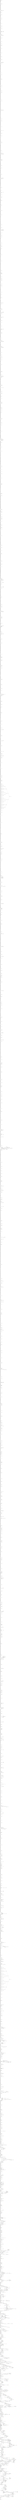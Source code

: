 digraph g { 
	rankdir = LR 
	0 [shape=box, label="0:701"] 
	1 [shape=box, label="1:374"] 
	1 -> 0
	3 [shape=box, label="3:1810"] 
	4 [shape=box, label="4:1373"] 
	5 [shape=box, label="5:411"] 
	5 -> 6
	6 [shape=box, label="6:36"] 
	8 [shape=box, label="8:505"] 
	9 [shape=box, label="9:2710"] 
	10 [shape=box, label="10:838"] 
	11 [shape=box, label="11:2202"] 
	11 -> 10
	13 [shape=box, label="13:141"] 
	13 -> 10
	14 [shape=box, label="14:616"] 
	14 -> 15
	15 [shape=box, label="15:111"] 
	15 -> 16
	15 -> 17
	16 [shape=box, label="16:192"] 
	17 [shape=box, label="17:3"] 
	17 -> 18
	17 -> 21
	18 [shape=box, label="18:78"] 
	18 -> 19
	19 [shape=box, label="19:159"] 
	21 [shape=box, label="21:33"] 
	21 -> 16 [label="s=36"] 
	26 [shape=box, label="26:87"] 
	26 -> 27
	27 [shape=box, label="27:182"] 
	27 -> 28
	27 -> 35
	28 [shape=box, label="28:121"] 
	28 -> 29
	28 -> 34
	29 [shape=box, label="29:137"] 
	29 -> 30
	29 -> 33
	30 [shape=box, label="30:73"] 
	30 -> 31
	30 -> 32
	31 [shape=box, label="31:278"] 
	32 [shape=box, label="32:35"] 
	33 [shape=box, label="33:70"] 
	33 -> 32 [label="s=38"] 
	34 [shape=box, label="34:70"] 
	34 -> 29 [label="s=70"] 
	35 [shape=box, label="35:89"] 
	37 [shape=box, label="37:2177"] 
	38 [shape=box, label="38:1722"] 
	39 [shape=box, label="39:3532"] 
	42 [shape=box, label="42:462"] 
	42 -> 43
	43 [shape=box, label="43:71"] 
	43 -> 46
	43 -> 47
	46 [shape=box, label="46:657"] 
	47 [shape=box, label="47:87"] 
	47 -> 46 [label="s=81"] 
	57 [shape=box, label="57:774"] 
	57 -> 42
	58 [shape=box, label="58:307"] 
	58 -> 57
	59 [shape=box, label="59:70"] 
	59 -> 57
	60 [shape=box, label="60:750"] 
	60 -> 61
	61 [shape=box, label="61:1365"] 
	63 [shape=box, label="63:208"] 
	63 -> 27 [label="s=132"] 
	64 [shape=box, label="64:171"] 
	64 -> 63
	65 [shape=box, label="65:207"] 
	65 -> 64
	66 [shape=box, label="66:78"] 
	66 -> 65
	67 [shape=box, label="67:70"] 
	67 -> 65
	68 [shape=box, label="68:70"] 
	68 -> 64
	69 [shape=box, label="69:70"] 
	69 -> 63
	70 [shape=box, label="70:2030"] 
	71 [shape=box, label="71:2451"] 
	72 [shape=box, label="72:2536"] 
	73 [shape=box, label="73:2081"] 
	74 [shape=box, label="74:346"] 
	74 -> 73
	75 [shape=box, label="75:138"] 
	75 -> 74
	79 [shape=box, label="79:2834"] 
	79 -> 80
	80 [shape=box, label="80:533"] 
	80 -> 82
	82 [shape=box, label="82:3646"] 
	84 [shape=box, label="84:642"] 
	85 [shape=box, label="85:552"] 
	86 [shape=box, label="86:200"] 
	86 -> 85
	87 [shape=box, label="87:141"] 
	87 -> 85
	88 [shape=box, label="88:785"] 
	89 [shape=box, label="89:2225"] 
	90 [shape=box, label="90:4897"] 
	91 [shape=box, label="91:848"] 
	91 -> 92
	91 -> 97
	92 [shape=box, label="92:198"] 
	92 -> 93
	92 -> 96
	93 [shape=box, label="93:90"] 
	93 -> 94
	94 [shape=box, label="94:46"] 
	96 [shape=box, label="96:70"] 
	96 -> 94 [label="s=-20"] 
	97 [shape=box, label="97:81"] 
	97 -> 92 [label="s=81"] 
	98 [shape=box, label="98:84"] 
	98 -> 91
	99 [shape=box, label="99:66"] 
	99 -> 91
	101 [shape=box, label="101:110"] 
	101 -> 102
	102 [shape=box, label="102:57"] 
	102 -> 103
	103 [shape=box, label="103:75"] 
	103 -> 104
	103 -> 106
	104 [shape=box, label="104:504"] 
	104 -> 105
	105 [shape=box, label="105:345"] 
	106 [shape=box, label="106:70"] 
	106 -> 104 [label="s=154"] 
	112 [shape=box, label="112:81"] 
	112 -> 101
	113 [shape=box, label="113:84"] 
	113 -> 112
	114 [shape=box, label="114:81"] 
	114 -> 113
	115 [shape=box, label="115:75"] 
	115 -> 114
	116 [shape=box, label="116:126"] 
	116 -> 115
	117 [shape=box, label="117:756"] 
	117 -> 116
	118 [shape=box, label="118:65"] 
	118 -> 116
	119 [shape=box, label="119:70"] 
	119 -> 115
	120 [shape=box, label="120:70"] 
	120 -> 114
	121 [shape=box, label="121:70"] 
	121 -> 113
	122 [shape=box, label="122:70"] 
	122 -> 112
	123 [shape=box, label="123:70"] 
	123 -> 101
	124 [shape=box, label="124:176"] 
	124 -> 125
	125 [shape=box, label="125:30"] 
	129 [shape=box, label="129:84"] 
	129 -> 124
	130 [shape=box, label="130:129"] 
	130 -> 129
	131 [shape=box, label="131:185"] 
	131 -> 130
	132 [shape=box, label="132:68"] 
	132 -> 130
	133 [shape=box, label="133:70"] 
	133 -> 129
	134 [shape=box, label="134:70"] 
	134 -> 124
	135 [shape=box, label="135:2453"] 
	136 [shape=box, label="136:35"] 
	136 -> 135
	137 [shape=box, label="137:159"] 
	137 -> 135
	138 [shape=box, label="138:501"] 
	138 -> 140
	140 [shape=box, label="140:3286"] 
	142 [shape=box, label="142:268"] 
	142 -> 138
	143 [shape=box, label="143:2891"] 
	143 -> 138
	144 [shape=box, label="144:4806"] 
	145 [shape=box, label="145:3967"] 
	146 [shape=box, label="146:692"] 
	147 [shape=box, label="147:2061"] 
	148 [shape=box, label="148:2280"] 
	148 -> 149
	149 [shape=box, label="149:564"] 
	151 [shape=box, label="151:182"] 
	151 -> 152
	152 [shape=box, label="152:117"] 
	152 -> 153
	153 [shape=box, label="153:288"] 
	156 [shape=box, label="156:922"] 
	156 -> 151
	158 [shape=box, label="158:70"] 
	158 -> 151
	159 [shape=box, label="159:3314"] 
	160 [shape=box, label="160:95"] 
	160 -> 159
	161 [shape=box, label="161:560"] 
	161 -> 159
	162 [shape=box, label="162:189"] 
	162 -> 161
	165 [shape=box, label="165:120"] 
	165 -> 161
	166 [shape=box, label="166:605"] 
	167 [shape=box, label="167:2879"] 
	168 [shape=box, label="168:19"] 
	168 -> 167
	170 [shape=box, label="170:2083"] 
	171 [shape=box, label="171:384"] 
	171 -> 172
	172 [shape=box, label="172:36"] 
	172 -> 173
	173 [shape=box, label="173:358"] 
	176 [shape=box, label="176:1088"] 
	177 [shape=box, label="177:1971"] 
	178 [shape=box, label="178:258"] 
	179 [shape=box, label="179:159"] 
	179 -> 178
	180 [shape=box, label="180:75"] 
	180 -> 179
	181 [shape=box, label="181:123"] 
	181 -> 180
	182 [shape=box, label="182:194"] 
	182 -> 181
	183 [shape=box, label="183:70"] 
	183 -> 181
	184 [shape=box, label="184:70"] 
	184 -> 180
	185 [shape=box, label="185:70"] 
	185 -> 179
	186 [shape=box, label="186:70"] 
	186 -> 178
	188 [shape=box, label="188:2542"] 
	189 [shape=box, label="189:4379"] 
	190 [shape=box, label="190:835"] 
	191 [shape=box, label="191:3047"] 
	193 [shape=box, label="193:79"] 
	193 -> 191
	194 [shape=box, label="194:2352"] 
	195 [shape=box, label="195:7486"] 
	198 [shape=box, label="198:3033"] 
	199 [shape=box, label="199:135"] 
	199 -> 198
	200 [shape=box, label="200:70"] 
	200 -> 198
	201 [shape=box, label="201:2461"] 
	202 [shape=box, label="202:276"] 
	203 [shape=box, label="203:98"] 
	203 -> 202
	204 [shape=box, label="204:149"] 
	204 -> 203
	205 [shape=box, label="205:105"] 
	205 -> 204
	206 [shape=box, label="206:126"] 
	206 -> 205
	207 [shape=box, label="207:382"] 
	207 -> 206
	210 [shape=box, label="210:144"] 
	210 -> 206
	211 [shape=box, label="211:66"] 
	211 -> 205
	212 [shape=box, label="212:60"] 
	212 -> 204
	213 [shape=box, label="213:4"] 
	213 -> 202
	214 [shape=box, label="214:32"] 
	214 -> 213
	215 [shape=box, label="215:70"] 
	215 -> 213
	216 [shape=box, label="216:1575"] 
	218 [shape=box, label="218:2888"] 
	218 -> 219
	219 [shape=box, label="219:379"] 
	219 -> 220
	220 [shape=box, label="220:1327"] 
	222 [shape=box, label="222:1041"] 
	223 [shape=box, label="223:913"] 
	224 [shape=box, label="224:3788"] 
	225 [shape=box, label="225:631"] 
	226 [shape=box, label="226:181"] 
	226 -> 225
	228 [shape=box, label="228:2356"] 
	229 [shape=box, label="229:3761"] 
	230 [shape=box, label="230:76"] 
	230 -> 229
	231 [shape=box, label="231:87"] 
	231 -> 229
	232 [shape=box, label="232:963"] 
	233 [shape=box, label="233:3084"] 
	234 [shape=box, label="234:3577"] 
	235 [shape=box, label="235:299"] 
	235 -> 234
	236 [shape=box, label="236:284"] 
	236 -> 235
	237 [shape=box, label="237:69"] 
	237 -> 235
	238 [shape=box, label="238:969"] 
	239 [shape=box, label="239:1291"] 
	239 -> 240
	240 [shape=box, label="240:102"] 
	240 -> 241
	240 -> 244
	241 [shape=box, label="241:121"] 
	241 -> 242
	241 -> 243
	242 [shape=box, label="242:531"] 
	243 [shape=box, label="243:62"] 
	244 [shape=box, label="244:82"] 
	244 -> 241 [label="s=82"] 
	245 [shape=box, label="245:1376"] 
	245 -> 246
	246 [shape=box, label="246:3285"] 
	248 [shape=box, label="248:6542"] 
	249 [shape=box, label="249:1392"] 
	250 [shape=box, label="250:1453"] 
	250 -> 252
	250 -> 255
	252 [shape=box, label="252:55"] 
	252 -> 250 [label="s=137"] 
	255 [shape=box, label="255:2893"] 
	259 [shape=box, label="259:573"] 
	259 -> 239 [label="s=1933"] 
	260 [shape=box, label="260:57"] 
	260 -> 259
	262 [shape=box, label="262:2217"] 
	263 [shape=box, label="263:1076"] 
	264 [shape=box, label="264:4092"] 
	265 [shape=box, label="265:1207"] 
	266 [shape=box, label="266:973"] 
	266 -> 265
	269 [shape=box, label="269:52"] 
	269 -> 265
	271 [shape=box, label="271:4258"] 
	272 [shape=box, label="272:1220"] 
	272 -> 271
	273 [shape=box, label="273:1576"] 
	274 [shape=box, label="274:3123"] 
	274 -> 275
	275 [shape=box, label="275:78"] 
	275 -> 42 [label="s=490"] 
	277 [shape=box, label="277:617"] 
	277 -> 278
	278 [shape=box, label="278:6"] 
	278 -> 280
	278 -> 283
	280 [shape=box, label="280:591"] 
	280 -> 282
	282 [shape=box, label="282:1762"] 
	283 [shape=box, label="283:594"] 
	283 -> 282 [label="s=-3"] 
	290 [shape=box, label="290:1610"] 
	290 -> 277
	291 [shape=box, label="291:3786"] 
	292 [shape=box, label="292:5050"] 
	293 [shape=box, label="293:16"] 
	293 -> 292
	295 [shape=box, label="295:1463"] 
	296 [shape=box, label="296:1435"] 
	297 [shape=box, label="297:119"] 
	297 -> 298
	298 [shape=box, label="298:120"] 
	298 -> 299
	299 [shape=box, label="299:117"] 
	299 -> 300
	299 -> 301
	300 [shape=box, label="300:1198"] 
	301 [shape=box, label="301:122"] 
	304 [shape=box, label="304:152"] 
	304 -> 297
	305 [shape=box, label="305:72"] 
	305 -> 304
	306 [shape=box, label="306:410"] 
	306 -> 305
	307 [shape=box, label="307:157"] 
	307 -> 306
	308 [shape=box, label="308:83"] 
	308 -> 306
	310 [shape=box, label="310:70"] 
	310 -> 297
	311 [shape=box, label="311:100"] 
	311 -> 61 [label="s=1220"] 
	312 [shape=box, label="312:156"] 
	312 -> 311
	313 [shape=box, label="313:75"] 
	313 -> 312
	314 [shape=box, label="314:99"] 
	314 -> 313
	315 [shape=box, label="315:99"] 
	315 -> 314
	316 [shape=box, label="316:272"] 
	316 -> 315
	317 [shape=box, label="317:68"] 
	317 -> 315
	318 [shape=box, label="318:70"] 
	318 -> 314
	319 [shape=box, label="319:70"] 
	319 -> 313
	320 [shape=box, label="320:70"] 
	320 -> 312
	321 [shape=box, label="321:3"] 
	321 -> 311
	322 [shape=box, label="322:61"] 
	322 -> 321
	323 [shape=box, label="323:6"] 
	323 -> 321
	324 [shape=box, label="324:19"] 
	324 -> 323
	325 [shape=box, label="325:61"] 
	325 -> 323
	327 [shape=box, label="327:3856"] 
	331 [shape=box, label="331:72"] 
	331 -> 327
	332 [shape=box, label="332:132"] 
	332 -> 331
	333 [shape=box, label="333:138"] 
	333 -> 332
	334 [shape=box, label="334:90"] 
	334 -> 333
	335 [shape=box, label="335:114"] 
	335 -> 334
	336 [shape=box, label="336:126"] 
	336 -> 335
	337 [shape=box, label="337:962"] 
	337 -> 336
	338 [shape=box, label="338:70"] 
	338 -> 336
	339 [shape=box, label="339:70"] 
	339 -> 335
	340 [shape=box, label="340:67"] 
	340 -> 334
	341 [shape=box, label="341:70"] 
	341 -> 333
	342 [shape=box, label="342:70"] 
	342 -> 332
	343 [shape=box, label="343:70"] 
	343 -> 331
	344 [shape=box, label="344:70"] 
	344 -> 327
	345 [shape=box, label="345:80"] 
	345 -> 135 [label="s=3513"] 
	346 [shape=box, label="346:231"] 
	346 -> 347
	347 [shape=box, label="347:9"] 
	347 -> 348
	347 -> 354
	348 [shape=box, label="348:75"] 
	348 -> 349
	348 -> 352
	349 [shape=box, label="349:297"] 
	349 -> 350
	349 -> 351
	350 [shape=box, label="350:296"] 
	351 [shape=box, label="351:59"] 
	352 [shape=box, label="352:70"] 
	352 -> 349 [label="s=70"] 
	354 [shape=box, label="354:33"] 
	354 -> 355
	354 -> 356
	355 [shape=box, label="355:26"] 
	355 -> 352 [label="s=-16"] 
	356 [shape=box, label="356:42"] 
	356 -> 349 [label="s=1"] 
	359 [shape=box, label="359:2734"] 
	360 [shape=box, label="360:2993"] 
	361 [shape=box, label="361:10"] 
	361 -> 360
	363 [shape=box, label="363:2702"] 
	364 [shape=box, label="364:385"] 
	364 -> 363
	365 [shape=box, label="365:30"] 
	365 -> 363
	367 [shape=box, label="367:1608"] 
	375 [shape=box, label="375:2624"] 
	375 -> 376
	376 [shape=box, label="376:2189"] 
	379 [shape=box, label="379:1517"] 
	380 [shape=box, label="380:671"] 
	381 [shape=box, label="381:452"] 
	381 -> 380
	382 [shape=box, label="382:91"] 
	382 -> 380
	383 [shape=box, label="383:126"] 
	384 [shape=box, label="384:129"] 
	384 -> 383
	385 [shape=box, label="385:102"] 
	385 -> 384
	386 [shape=box, label="386:75"] 
	386 -> 385
	387 [shape=box, label="387:108"] 
	387 -> 386
	388 [shape=box, label="388:99"] 
	388 -> 387
	389 [shape=box, label="389:105"] 
	389 -> 388
	390 [shape=box, label="390:88"] 
	390 -> 389
	391 [shape=box, label="391:518"] 
	391 -> 390
	392 [shape=box, label="392:97"] 
	392 -> 390
	393 [shape=box, label="393:70"] 
	393 -> 389
	394 [shape=box, label="394:70"] 
	394 -> 388
	395 [shape=box, label="395:70"] 
	395 -> 387
	396 [shape=box, label="396:70"] 
	396 -> 386
	397 [shape=box, label="397:70"] 
	397 -> 385
	398 [shape=box, label="398:6"] 
	398 -> 384
	399 [shape=box, label="399:70"] 
	399 -> 398
	400 [shape=box, label="400:70"] 
	400 -> 398
	401 [shape=box, label="401:21"] 
	401 -> 383
	402 [shape=box, label="402:70"] 
	402 -> 401
	403 [shape=box, label="403:70"] 
	403 -> 401
	404 [shape=box, label="404:1230"] 
	405 [shape=box, label="405:2098"] 
	406 [shape=box, label="406:144"] 
	406 -> 405
	407 [shape=box, label="407:75"] 
	407 -> 405
	408 [shape=box, label="408:120"] 
	409 [shape=box, label="409:126"] 
	409 -> 408
	410 [shape=box, label="410:123"] 
	410 -> 409
	411 [shape=box, label="411:67"] 
	411 -> 409
	412 [shape=box, label="412:3"] 
	412 -> 408
	413 [shape=box, label="413:59"] 
	413 -> 412
	414 [shape=box, label="414:59"] 
	414 -> 412
	415 [shape=box, label="415:8219"] 
	417 [shape=box, label="417:164"] 
	417 -> 415
	419 [shape=box, label="419:1663"] 
	420 [shape=box, label="420:1195"] 
	420 -> 419
	421 [shape=box, label="421:70"] 
	421 -> 419
	422 [shape=box, label="422:1922"] 
	424 [shape=box, label="424:4575"] 
	426 [shape=box, label="426:119"] 
	426 -> 424
	427 [shape=box, label="427:1291"] 
	427 -> 428
	428 [shape=box, label="428:2956"] 
	429 [shape=box, label="429:1903"] 
	430 [shape=box, label="430:191"] 
	430 -> 431
	431 [shape=box, label="431:147"] 
	431 -> 432
	431 -> 433
	432 [shape=box, label="432:96"] 
	433 [shape=box, label="433:153"] 
	435 [shape=box, label="435:78"] 
	435 -> 430
	436 [shape=box, label="436:254"] 
	436 -> 435
	437 [shape=box, label="437:323"] 
	437 -> 436
	440 [shape=box, label="440:70"] 
	440 -> 435
	441 [shape=box, label="441:70"] 
	441 -> 430
	442 [shape=box, label="442:1809"] 
	443 [shape=box, label="443:3017"] 
	444 [shape=box, label="444:21"] 
	444 -> 443
	447 [shape=box, label="447:8877"] 
	448 [shape=box, label="448:2792"] 
	448 -> 151 [label="s=229"] 
	449 [shape=box, label="449:629"] 
	450 [shape=box, label="450:120"] 
	450 -> 449
	451 [shape=box, label="451:66"] 
	451 -> 449
	453 [shape=box, label="453:1532"] 
	453 -> 448 [label="s=3661"] 
	456 [shape=box, label="456:4296"] 
	458 [shape=box, label="458:187"] 
	458 -> 460
	460 [shape=box, label="460:56"] 
	460 -> 461
	460 -> 472
	461 [shape=box, label="461:36"] 
	461 -> 463
	461 -> 471
	461 -> 470
	463 [shape=box, label="463:63"] 
	463 -> 464
	464 [shape=box, label="464:75"] 
	464 -> 465
	464 -> 466
	465 [shape=box, label="465:58"] 
	466 [shape=box, label="466:845"] 
	470 [shape=box, label="470:64"] 
	470 -> 464 [label="s=1"] 
	471 [shape=box, label="471:3"] 
	471 -> 465 [label="s=52"] 
	472 [shape=box, label="472:37"] 
	472 -> 465 [label="s=50"] 
	477 [shape=box, label="477:1016"] 
	478 [shape=box, label="478:189"] 
	478 -> 477
	479 [shape=box, label="479:58"] 
	479 -> 477
	480 [shape=box, label="480:2137"] 
	483 [shape=box, label="483:1728"] 
	483 -> 484
	484 [shape=box, label="484:937"] 
	485 [shape=box, label="485:3279"] 
	486 [shape=box, label="486:1030"] 
	487 [shape=box, label="487:2259"] 
	488 [shape=box, label="488:74"] 
	488 -> 489
	489 [shape=box, label="489:24"] 
	489 -> 491
	489 -> 511
	491 [shape=box, label="491:63"] 
	491 -> 492
	492 [shape=box, label="492:75"] 
	492 -> 493
	492 -> 494
	493 [shape=box, label="493:830"] 
	494 [shape=box, label="494:70"] 
	494 -> 493 [label="s=806"] 
	511 [shape=box, label="511:9"] 
	511 -> 498 [label="s=3"] 
	515 [shape=box, label="515:84"] 
	515 -> 488
	516 [shape=box, label="516:923"] 
	516 -> 515
	518 [shape=box, label="518:66"] 
	518 -> 515
	519 [shape=box, label="519:70"] 
	519 -> 488
	521 [shape=box, label="521:3715"] 
	522 [shape=box, label="522:1932"] 
	523 [shape=box, label="523:2086"] 
	523 -> 524
	524 [shape=box, label="524:569"] 
	525 [shape=box, label="525:2121"] 
	526 [shape=box, label="526:1867"] 
	527 [shape=box, label="527:5250"] 
	528 [shape=box, label="528:220"] 
	528 -> 529
	529 [shape=box, label="529:743"] 
	529 -> 143 [label="s=37"] 
	531 [shape=box, label="531:224"] 
	531 -> 528
	532 [shape=box, label="532:70"] 
	532 -> 528
	533 [shape=box, label="533:1650"] 
	534 [shape=box, label="534:2376"] 
	535 [shape=box, label="535:230"] 
	535 -> 539
	535 -> 544
	539 [shape=box, label="539:141"] 
	539 -> 540
	539 -> 541
	540 [shape=box, label="540:139"] 
	540 -> 304 [label="s=82"] 
	541 [shape=box, label="541:93"] 
	541 -> 540 [label="s=93"] 
	544 [shape=box, label="544:15"] 
	544 -> 539 [label="s=6"] 
	560 [shape=box, label="560:484"] 
	560 -> 535
	561 [shape=box, label="561:70"] 
	561 -> 560
	562 [shape=box, label="562:70"] 
	562 -> 560
	563 [shape=box, label="563:70"] 
	563 -> 535
	564 [shape=box, label="564:1368"] 
	565 [shape=box, label="565:443"] 
	566 [shape=box, label="566:111"] 
	566 -> 565
	567 [shape=box, label="567:213"] 
	567 -> 566
	568 [shape=box, label="568:421"] 
	568 -> 567
	569 [shape=box, label="569:70"] 
	569 -> 567
	570 [shape=box, label="570:1959"] 
	571 [shape=box, label="571:1793"] 
	573 [shape=box, label="573:362"] 
	574 [shape=box, label="574:114"] 
	574 -> 573
	575 [shape=box, label="575:81"] 
	575 -> 574
	576 [shape=box, label="576:75"] 
	576 -> 575
	577 [shape=box, label="577:75"] 
	577 -> 576
	578 [shape=box, label="578:90"] 
	578 -> 577
	579 [shape=box, label="579:78"] 
	579 -> 578
	580 [shape=box, label="580:85"] 
	580 -> 579
	581 [shape=box, label="581:71"] 
	581 -> 580
	582 [shape=box, label="582:148"] 
	582 -> 581
	583 [shape=box, label="583:66"] 
	583 -> 581
	584 [shape=box, label="584:71"] 
	584 -> 580
	585 [shape=box, label="585:66"] 
	585 -> 584
	586 [shape=box, label="586:66"] 
	586 -> 584
	587 [shape=box, label="587:70"] 
	587 -> 579
	588 [shape=box, label="588:70"] 
	588 -> 578
	589 [shape=box, label="589:70"] 
	589 -> 577
	590 [shape=box, label="590:70"] 
	590 -> 576
	591 [shape=box, label="591:70"] 
	591 -> 575
	592 [shape=box, label="592:70"] 
	592 -> 574
	593 [shape=box, label="593:70"] 
	593 -> 573
	594 [shape=box, label="594:2520"] 
	595 [shape=box, label="595:209"] 
	595 -> 42 [label="s=716"] 
	596 [shape=box, label="596:527"] 
	596 -> 597
	597 [shape=box, label="597:51"] 
	599 [shape=box, label="599:99"] 
	599 -> 596
	600 [shape=box, label="600:558"] 
	600 -> 599
	601 [shape=box, label="601:516"] 
	601 -> 600
	602 [shape=box, label="602:588"] 
	602 -> 601
	603 [shape=box, label="603:214"] 
	603 -> 602
	604 [shape=box, label="604:246"] 
	604 -> 603
	605 [shape=box, label="605:42"] 
	605 -> 603
	606 [shape=box, label="606:70"] 
	606 -> 602
	607 [shape=box, label="607:70"] 
	607 -> 601
	608 [shape=box, label="608:70"] 
	608 -> 600
	609 [shape=box, label="609:66"] 
	609 -> 599
	610 [shape=box, label="610:70"] 
	610 -> 596
	611 [shape=box, label="611:3958"] 
	612 [shape=box, label="612:2494"] 
	613 [shape=box, label="613:179"] 
	615 [shape=box, label="615:7"] 
	615 -> 613
	616 [shape=box, label="616:42"] 
	616 -> 615
	617 [shape=box, label="617:6"] 
	617 -> 616
	618 [shape=box, label="618:36"] 
	618 -> 617
	619 [shape=box, label="619:73"] 
	619 -> 618
	620 [shape=box, label="620:80"] 
	620 -> 619
	621 [shape=box, label="621:232"] 
	621 -> 620
	622 [shape=box, label="622:466"] 
	622 -> 621
	625 [shape=box, label="625:65"] 
	625 -> 620
	626 [shape=box, label="626:70"] 
	626 -> 619
	627 [shape=box, label="627:70"] 
	627 -> 618
	628 [shape=box, label="628:70"] 
	628 -> 617
	629 [shape=box, label="629:70"] 
	629 -> 616
	630 [shape=box, label="630:70"] 
	630 -> 615
	631 [shape=box, label="631:70"] 
	631 -> 613
	633 [shape=box, label="633:1285"] 
	634 [shape=box, label="634:268"] 
	634 -> 633
	636 [shape=box, label="636:69"] 
	636 -> 633
	637 [shape=box, label="637:137"] 
	637 -> 638
	638 [shape=box, label="638:59"] 
	640 [shape=box, label="640:303"] 
	640 -> 637
	641 [shape=box, label="641:102"] 
	641 -> 640
	642 [shape=box, label="642:666"] 
	642 -> 641
	644 [shape=box, label="644:71"] 
	644 -> 640
	645 [shape=box, label="645:3"] 
	645 -> 637
	646 [shape=box, label="646:63"] 
	646 -> 645
	647 [shape=box, label="647:66"] 
	647 -> 645
	648 [shape=box, label="648:450"] 
	649 [shape=box, label="649:14"] 
	649 -> 648
	651 [shape=box, label="651:1424"] 
	652 [shape=box, label="652:1283"] 
	653 [shape=box, label="653:1524"] 
	654 [shape=box, label="654:3102"] 
	655 [shape=box, label="655:935"] 
	655 -> 166 [label="s=723"] 
	656 [shape=box, label="656:78"] 
	656 -> 65 [label="s=48"] 
	657 [shape=box, label="657:400"] 
	657 -> 65 [label="s=90"] 
	658 [shape=box, label="658:823"] 
	658 -> 657
	659 [shape=box, label="659:312"] 
	659 -> 275 [label="s=-16"] 
	660 [shape=box, label="660:1520"] 
	660 -> 661
	661 [shape=box, label="661:70"] 
	663 [shape=box, label="663:12"] 
	663 -> 660
	665 [shape=box, label="665:2182"] 
	665 -> 666
	665 -> 667
	666 [shape=box, label="666:70"] 
	667 [shape=box, label="667:70"] 
	667 -> 666 [label="s=-2"] 
	668 [shape=box, label="668:779"] 
	668 -> 665
	669 [shape=box, label="669:728"] 
	670 [shape=box, label="670:219"] 
	670 -> 669
	671 [shape=box, label="671:2060"] 
	672 [shape=box, label="672:1289"] 
	673 [shape=box, label="673:1569"] 
	674 [shape=box, label="674:4720"] 
	675 [shape=box, label="675:1118"] 
	677 [shape=box, label="677:2797"] 
	679 [shape=box, label="679:83"] 
	680 [shape=box, label="680:2368"] 
	681 [shape=box, label="681:2554"] 
	681 -> 682
	682 [shape=box, label="682:4669"] 
	683 [shape=box, label="683:1540"] 
	684 [shape=box, label="684:1534"] 
	684 -> 683
	686 [shape=box, label="686:941"] 
	690 [shape=box, label="690:91"] 
	690 -> 124 [label="s=209"] 
	691 [shape=box, label="691:2588"] 
	692 [shape=box, label="692:249"] 
	692 -> 693
	693 [shape=box, label="693:79"] 
	693 -> 694
	694 [shape=box, label="694:115"] 
	697 [shape=box, label="697:3840"] 
	699 [shape=box, label="699:3389"] 
	700 [shape=box, label="700:4072"] 
	701 [shape=box, label="701:963"] 
	702 [shape=box, label="702:3092"] 
	702 -> 701
	704 [shape=box, label="704:2510"] 
	705 [shape=box, label="705:787"] 
	705 -> 704
	706 [shape=box, label="706:39"] 
	706 -> 704
	707 [shape=box, label="707:2217"] 
	708 [shape=box, label="708:106"] 
	708 -> 709
	709 [shape=box, label="709:162"] 
	709 -> 710
	710 [shape=box, label="710:129"] 
	710 -> 711
	711 [shape=box, label="711:662"] 
	720 [shape=box, label="720:76"] 
	720 -> 63 [label="s=39"] 
	722 [shape=box, label="722:70"] 
	722 -> 721
	723 [shape=box, label="723:70"] 
	723 -> 721
	725 [shape=box, label="725:2080"] 
	726 [shape=box, label="726:960"] 
	726 -> 725
	727 [shape=box, label="727:31"] 
	727 -> 725
	728 [shape=box, label="728:2131"] 
	729 [shape=box, label="729:104"] 
	729 -> 728
	731 [shape=box, label="731:2703"] 
	731 -> 732
	732 [shape=box, label="732:768"] 
	732 -> 448 [label="s=3461"] 
	733 [shape=box, label="733:1297"] 
	733 -> 731
	734 [shape=box, label="734:1427"] 
	735 [shape=box, label="735:2267"] 
	736 [shape=box, label="736:314"] 
	736 -> 735
	738 [shape=box, label="738:4742"] 
	739 [shape=box, label="739:2027"] 
	741 [shape=box, label="741:983"] 
	742 [shape=box, label="742:2736"] 
	744 [shape=box, label="744:168"] 
	745 [shape=box, label="745:156"] 
	745 -> 744
	746 [shape=box, label="746:93"] 
	746 -> 745
	747 [shape=box, label="747:193"] 
	747 -> 746
	748 [shape=box, label="748:70"] 
	748 -> 746
	749 [shape=box, label="749:70"] 
	749 -> 745
	750 [shape=box, label="750:9"] 
	750 -> 744
	751 [shape=box, label="751:70"] 
	751 -> 750
	752 [shape=box, label="752:70"] 
	752 -> 750
	753 [shape=box, label="753:2750"] 
	754 [shape=box, label="754:4654"] 
	755 [shape=box, label="755:1824"] 
	757 [shape=box, label="757:1688"] 
	759 [shape=box, label="759:116"] 
	760 [shape=box, label="760:12"] 
	760 -> 759
	761 [shape=box, label="761:24"] 
	761 -> 760
	762 [shape=box, label="762:126"] 
	762 -> 761
	763 [shape=box, label="763:75"] 
	763 -> 762
	764 [shape=box, label="764:75"] 
	764 -> 763
	765 [shape=box, label="765:729"] 
	765 -> 764
	766 [shape=box, label="766:187"] 
	766 -> 764
	767 [shape=box, label="767:70"] 
	767 -> 763
	768 [shape=box, label="768:70"] 
	768 -> 762
	769 [shape=box, label="769:70"] 
	769 -> 761
	770 [shape=box, label="770:70"] 
	770 -> 760
	771 [shape=box, label="771:70"] 
	771 -> 759
	772 [shape=box, label="772:4508"] 
	773 [shape=box, label="773:90"] 
	773 -> 312 [label="s=60"] 
	774 [shape=box, label="774:1100"] 
	775 [shape=box, label="775:1770"] 
	776 [shape=box, label="776:3033"] 
	777 [shape=box, label="777:95"] 
	777 -> 66 [label="s=35"] 
	778 [shape=box, label="778:864"] 
	778 -> 777
	779 [shape=box, label="779:70"] 
	779 -> 777
	781 [shape=box, label="781:80"] 
	781 -> 782
	782 [shape=box, label="782:9"] 
	782 -> 785
	785 [shape=box, label="785:54"] 
	785 -> 786
	786 [shape=box, label="786:72"] 
	786 -> 787
	786 -> 788
	787 [shape=box, label="787:69"] 
	788 [shape=box, label="788:47"] 
	795 [shape=box, label="795:78"] 
	795 -> 781
	796 [shape=box, label="796:72"] 
	796 -> 795
	797 [shape=box, label="797:72"] 
	797 -> 796
	798 [shape=box, label="798:136"] 
	798 -> 797
	799 [shape=box, label="799:139"] 
	799 -> 797
	800 [shape=box, label="800:133"] 
	800 -> 796
	801 [shape=box, label="801:70"] 
	801 -> 795
	802 [shape=box, label="802:70"] 
	802 -> 781
	803 [shape=box, label="803:2593"] 
	804 [shape=box, label="804:253"] 
	804 -> 803
	806 [shape=box, label="806:2841"] 
	807 [shape=box, label="807:1893"] 
	807 -> 806
	808 [shape=box, label="808:89"] 
	808 -> 806
	809 [shape=box, label="809:1924"] 
	810 [shape=box, label="810:2699"] 
	811 [shape=box, label="811:1124"] 
	812 [shape=box, label="812:76"] 
	812 -> 447 [label="s=1102"] 
	814 [shape=box, label="814:1846"] 
	816 [shape=box, label="816:331"] 
	816 -> 814
	817 [shape=box, label="817:77"] 
	817 -> 441 [label="s=36"] 
	818 [shape=box, label="818:2076"] 
	818 -> 819
	819 [shape=box, label="819:810"] 
	831 [shape=box, label="831:274"] 
	831 -> 818
	832 [shape=box, label="832:321"] 
	832 -> 818
	834 [shape=box, label="834:225"] 
	835 [shape=box, label="835:940"] 
	836 [shape=box, label="836:2378"] 
	838 [shape=box, label="838:2166"] 
	840 [shape=box, label="840:98"] 
	840 -> 838
	841 [shape=box, label="841:723"] 
	841 -> 840
	843 [shape=box, label="843:315"] 
	843 -> 841
	844 [shape=box, label="844:551"] 
	844 -> 843
	845 [shape=box, label="845:84"] 
	845 -> 843
	846 [shape=box, label="846:1553"] 
	847 [shape=box, label="847:1214"] 
	847 -> 424 [label="s=2489"] 
	848 [shape=box, label="848:2876"] 
	849 [shape=box, label="849:176"] 
	849 -> 850
	850 [shape=box, label="850:252"] 
	852 [shape=box, label="852:81"] 
	852 -> 849
	853 [shape=box, label="853:141"] 
	853 -> 852
	854 [shape=box, label="854:84"] 
	854 -> 853
	855 [shape=box, label="855:765"] 
	855 -> 854
	856 [shape=box, label="856:70"] 
	856 -> 854
	857 [shape=box, label="857:70"] 
	857 -> 853
	858 [shape=box, label="858:70"] 
	858 -> 852
	859 [shape=box, label="859:70"] 
	859 -> 849
	860 [shape=box, label="860:1043"] 
	864 [shape=box, label="864:2371"] 
	868 [shape=box, label="868:1779"] 
	869 [shape=box, label="869:1000"] 
	870 [shape=box, label="870:240"] 
	870 -> 869
	871 [shape=box, label="871:69"] 
	871 -> 869
	872 [shape=box, label="872:89"] 
	872 -> 873
	872 -> 874
	873 [shape=box, label="873:40"] 
	874 [shape=box, label="874:3"] 
	874 -> 875
	875 [shape=box, label="875:3"] 
	875 -> 873 [label="s=6"] 
	877 [shape=box, label="877:99"] 
	877 -> 872
	878 [shape=box, label="878:126"] 
	878 -> 877
	879 [shape=box, label="879:75"] 
	879 -> 878
	880 [shape=box, label="880:139"] 
	880 -> 879
	881 [shape=box, label="881:186"] 
	881 -> 880
	882 [shape=box, label="882:70"] 
	882 -> 880
	883 [shape=box, label="883:70"] 
	883 -> 879
	884 [shape=box, label="884:70"] 
	884 -> 878
	885 [shape=box, label="885:70"] 
	885 -> 877
	886 [shape=box, label="886:70"] 
	886 -> 872
	887 [shape=box, label="887:3707"] 
	888 [shape=box, label="888:6"] 
	888 -> 887
	890 [shape=box, label="890:1829"] 
	891 [shape=box, label="891:1877"] 
	892 [shape=box, label="892:246"] 
	892 -> 891
	893 [shape=box, label="893:107"] 
	893 -> 892
	894 [shape=box, label="894:219"] 
	894 -> 893
	895 [shape=box, label="895:46"] 
	895 -> 893
	896 [shape=box, label="896:70"] 
	896 -> 892
	898 [shape=box, label="898:702"] 
	899 [shape=box, label="899:92"] 
	899 -> 898
	900 [shape=box, label="900:248"] 
	900 -> 899
	903 [shape=box, label="903:93"] 
	903 -> 899
	905 [shape=box, label="905:2229"] 
	906 [shape=box, label="906:5573"] 
	907 [shape=box, label="907:75"] 
	907 -> 906
	908 [shape=box, label="908:1766"] 
	908 -> 907
	910 [shape=box, label="910:26"] 
	910 -> 907
	911 [shape=box, label="911:81"] 
	911 -> 910
	912 [shape=box, label="912:473"] 
	913 [shape=box, label="913:18"] 
	913 -> 912
	915 [shape=box, label="915:83"] 
	915 -> 773 [label="s=61"] 
	916 [shape=box, label="916:66"] 
	916 -> 915
	917 [shape=box, label="917:27"] 
	917 -> 915
	918 [shape=box, label="918:4"] 
	918 -> 917
	919 [shape=box, label="919:39"] 
	919 -> 917
	920 [shape=box, label="920:5076"] 
	921 [shape=box, label="921:1955"] 
	922 [shape=box, label="922:996"] 
	922 -> 923
	923 [shape=box, label="923:1577"] 
	924 [shape=box, label="924:2291"] 
	925 [shape=box, label="925:1988"] 
	927 [shape=box, label="927:1810"] 
	929 [shape=box, label="929:152"] 
	929 -> 930
	929 -> 941
	930 [shape=box, label="930:12"] 
	930 -> 931
	931 [shape=box, label="931:9"] 
	931 -> 932
	932 [shape=box, label="932:15"] 
	932 -> 934
	934 [shape=box, label="934:414"] 
	934 -> 166 [label="s=673"] 
	941 [shape=box, label="941:3"] 
	941 -> 932 [label="s=-18"] 
	942 [shape=box, label="942:269"] 
	942 -> 929
	943 [shape=box, label="943:528"] 
	943 -> 942
	944 [shape=box, label="944:78"] 
	944 -> 929
	945 [shape=box, label="945:1270"] 
	946 [shape=box, label="946:2523"] 
	947 [shape=box, label="947:885"] 
	947 -> 949
	949 [shape=box, label="949:631"] 
	950 [shape=box, label="950:1262"] 
	951 [shape=box, label="951:152"] 
	951 -> 171 [label="s=596"] 
	952 [shape=box, label="952:398"] 
	952 -> 953
	953 [shape=box, label="953:11"] 
	954 [shape=box, label="954:417"] 
	954 -> 952
	956 [shape=box, label="956:1795"] 
	957 [shape=box, label="957:1204"] 
	957 -> 956
	958 [shape=box, label="958:275"] 
	958 -> 957
	960 [shape=box, label="960:70"] 
	960 -> 956
	962 [shape=box, label="962:3261"] 
	962 -> 810 [label="s=53"] 
	963 [shape=box, label="963:2443"] 
	964 [shape=box, label="964:2067"] 
	965 [shape=box, label="965:1940"] 
	966 [shape=box, label="966:2786"] 
	967 [shape=box, label="967:1867"] 
	968 [shape=box, label="968:175"] 
	968 -> 967
	969 [shape=box, label="969:81"] 
	969 -> 967
	970 [shape=box, label="970:1736"] 
	971 [shape=box, label="971:569"] 
	971 -> 972
	972 [shape=box, label="972:568"] 
	973 [shape=box, label="973:87"] 
	973 -> 386 [label="s=29"] 
	974 [shape=box, label="974:457"] 
	974 -> 46 [label="s=555"] 
	975 [shape=box, label="975:146"] 
	975 -> 976
	976 [shape=box, label="976:48"] 
	976 -> 977
	977 [shape=box, label="977:3174"] 
	980 [shape=box, label="980:78"] 
	980 -> 975
	981 [shape=box, label="981:604"] 
	981 -> 980
	982 [shape=box, label="982:71"] 
	982 -> 981
	983 [shape=box, label="983:222"] 
	983 -> 981
	984 [shape=box, label="984:65"] 
	984 -> 980
	985 [shape=box, label="985:70"] 
	985 -> 975
	986 [shape=box, label="986:3013"] 
	987 [shape=box, label="987:416"] 
	987 -> 986
	988 [shape=box, label="988:69"] 
	988 -> 986
	989 [shape=box, label="989:1614"] 
	990 [shape=box, label="990:1906"] 
	996 [shape=box, label="996:966"] 
	1004 [shape=box, label="1004:1346"] 
	1004 -> 1005
	1005 [shape=box, label="1005:12"] 
	1008 [shape=box, label="1008:137"] 
	1008 -> 1009
	1009 [shape=box, label="1009:123"] 
	1009 -> 1010
	1010 [shape=box, label="1010:91"] 
	1014 [shape=box, label="1014:129"] 
	1014 -> 1008
	1015 [shape=box, label="1015:84"] 
	1015 -> 1014
	1016 [shape=box, label="1016:107"] 
	1016 -> 1015
	1017 [shape=box, label="1017:265"] 
	1017 -> 1016
	1018 [shape=box, label="1018:237"] 
	1018 -> 1016
	1019 [shape=box, label="1019:70"] 
	1019 -> 1015
	1020 [shape=box, label="1020:70"] 
	1020 -> 1014
	1021 [shape=box, label="1021:70"] 
	1021 -> 1008
	1022 [shape=box, label="1022:1068"] 
	1022 -> 571 [label="s=1165"] 
	1024 [shape=box, label="1024:75"] 
	1024 -> 1022
	1025 [shape=box, label="1025:152"] 
	1025 -> 345 [label="s=66"] 
	1026 [shape=box, label="1026:945"] 
	1027 [shape=box, label="1027:797"] 
	1028 [shape=box, label="1028:2773"] 
	1029 [shape=box, label="1029:83"] 
	1029 -> 528 [label="s=121"] 
	1030 [shape=box, label="1030:2225"] 
	1031 [shape=box, label="1031:3404"] 
	1035 [shape=box, label="1035:2547"] 
	1036 [shape=box, label="1036:1472"] 
	1037 [shape=box, label="1037:70"] 
	1037 -> 1036
	1038 [shape=box, label="1038:69"] 
	1038 -> 1036
	1039 [shape=box, label="1039:83"] 
	1039 -> 1040
	1040 [shape=box, label="1040:111"] 
	1040 -> 1041
	1040 -> 1046
	1041 [shape=box, label="1041:90"] 
	1041 -> 1042
	1041 -> 1045
	1042 [shape=box, label="1042:72"] 
	1042 -> 1043
	1043 [shape=box, label="1043:1658"] 
	1045 [shape=box, label="1045:70"] 
	1045 -> 1043 [label="s=82"] 
	1046 [shape=box, label="1046:70"] 
	1046 -> 1041 [label="s=70"] 
	1048 [shape=box, label="1048:621"] 
	1048 -> 1039
	1051 [shape=box, label="1051:70"] 
	1051 -> 1039
	1052 [shape=box, label="1052:1972"] 
	1053 [shape=box, label="1053:1212"] 
	1053 -> 1052
	1055 [shape=box, label="1055:508"] 
	1055 -> 515 [label="s=29"] 
	1057 [shape=box, label="1057:70"] 
	1057 -> 1056
	1058 [shape=box, label="1058:70"] 
	1058 -> 1056
	1059 [shape=box, label="1059:1075"] 
	1061 [shape=box, label="1061:80"] 
	1061 -> 331 [label="s=32"] 
	1063 [shape=box, label="1063:18"] 
	1063 -> 1061
	1065 [shape=box, label="1065:2295"] 
	1066 [shape=box, label="1066:2373"] 
	1070 [shape=box, label="1070:210"] 
	1070 -> 104 [label="s=466"] 
	1072 [shape=box, label="1072:132"] 
	1072 -> 1070
	1073 [shape=box, label="1073:80"] 
	1073 -> 1072
	1074 [shape=box, label="1074:161"] 
	1074 -> 1073
	1075 [shape=box, label="1075:591"] 
	1075 -> 1073
	1076 [shape=box, label="1076:70"] 
	1076 -> 1072
	1077 [shape=box, label="1077:151"] 
	1077 -> 1070
	1078 [shape=box, label="1078:295"] 
	1079 [shape=box, label="1079:177"] 
	1079 -> 1078
	1081 [shape=box, label="1081:1698"] 
	1082 [shape=box, label="1082:124"] 
	1082 -> 1081
	1083 [shape=box, label="1083:122"] 
	1083 -> 1081
	1084 [shape=box, label="1084:1256"] 
	1088 [shape=box, label="1088:3774"] 
	1090 [shape=box, label="1090:617"] 
	1090 -> 1092
	1090 -> 1094
	1090 -> 1093
	1092 [shape=box, label="1092:1262"] 
	1093 [shape=box, label="1093:72"] 
	1093 -> 1092 [label="s=70"] 
	1094 [shape=box, label="1094:102"] 
	1094 -> 1092 [label="s=80"] 
	1095 [shape=box, label="1095:3967"] 
	1096 [shape=box, label="1096:1031"] 
	1100 [shape=box, label="1100:1864"] 
	1105 [shape=box, label="1105:1307"] 
	1105 -> 1106
	1106 [shape=box, label="1106:222"] 
	1106 -> 1107
	1107 [shape=box, label="1107:956"] 
	1107 -> 1108
	1107 -> 1112
	1108 [shape=box, label="1108:166"] 
	1108 -> 1109
	1108 -> 1110
	1109 [shape=box, label="1109:2092"] 
	1110 [shape=box, label="1110:321"] 
	1110 -> 1111
	1111 [shape=box, label="1111:360"] 
	1112 [shape=box, label="1112:67"] 
	1112 -> 1108 [label="s=67"] 
	1120 [shape=box, label="1120:188"] 
	1120 -> 1121
	1120 -> 1122
	1121 [shape=box, label="1121:70"] 
	1121 -> 17 [label="s=-11"] 
	1122 [shape=box, label="1122:70"] 
	1122 -> 15 [label="s=100"] 
	1123 [shape=box, label="1123:72"] 
	1123 -> 1120
	1124 [shape=box, label="1124:89"] 
	1124 -> 1123
	1125 [shape=box, label="1125:112"] 
	1125 -> 1124
	1126 [shape=box, label="1126:283"] 
	1126 -> 1124
	1129 [shape=box, label="1129:53"] 
	1129 -> 1123
	1130 [shape=box, label="1130:70"] 
	1130 -> 1120
	1131 [shape=box, label="1131:2373"] 
	1132 [shape=box, label="1132:1723"] 
	1133 [shape=box, label="1133:79"] 
	1133 -> 324 [label="s=44"] 
	1134 [shape=box, label="1134:2715"] 
	1135 [shape=box, label="1135:352"] 
	1135 -> 1134
	1137 [shape=box, label="1137:2155"] 
	1138 [shape=box, label="1138:2548"] 
	1139 [shape=box, label="1139:6910"] 
	1141 [shape=box, label="1141:2104"] 
	1142 [shape=box, label="1142:132"] 
	1142 -> 881 [label="s=55"] 
	1145 [shape=box, label="1145:2466"] 
	1147 [shape=box, label="1147:3564"] 
	1148 [shape=box, label="1148:276"] 
	1148 -> 1147
	1149 [shape=box, label="1149:65"] 
	1149 -> 1147
	1150 [shape=box, label="1150:147"] 
	1151 [shape=box, label="1151:2668"] 
	1151 -> 1150
	1152 [shape=box, label="1152:47"] 
	1152 -> 1151
	1153 [shape=box, label="1153:47"] 
	1153 -> 1151
	1154 [shape=box, label="1154:46"] 
	1154 -> 1150
	1157 [shape=box, label="1157:1233"] 
	1158 [shape=box, label="1158:2829"] 
	1159 [shape=box, label="1159:1007"] 
	1160 [shape=box, label="1160:1435"] 
	1161 [shape=box, label="1161:122"] 
	1161 -> 1160
	1162 [shape=box, label="1162:137"] 
	1162 -> 1160
	1164 [shape=box, label="1164:1847"] 
	1166 [shape=box, label="1166:2996"] 
	1167 [shape=box, label="1167:410"] 
	1167 -> 1166
	1169 [shape=box, label="1169:4863"] 
	1170 [shape=box, label="1170:1767"] 
	1171 [shape=box, label="1171:1910"] 
	1172 [shape=box, label="1172:475"] 
	1172 -> 43 [label="s=22"] 
	1174 [shape=box, label="1174:3196"] 
	1177 [shape=box, label="1177:3295"] 
	1180 [shape=box, label="1180:1263"] 
	1181 [shape=box, label="1181:2939"] 
	1182 [shape=box, label="1182:367"] 
	1184 [shape=box, label="1184:5750"] 
	1185 [shape=box, label="1185:315"] 
	1186 [shape=box, label="1186:1372"] 
	1186 -> 1185
	1187 [shape=box, label="1187:150"] 
	1187 -> 1185
	1188 [shape=box, label="1188:81"] 
	1188 -> 332 [label="s=51"] 
	1189 [shape=box, label="1189:74"] 
	1189 -> 975 [label="s=66"] 
	1190 [shape=box, label="1190:4586"] 
	1191 [shape=box, label="1191:860"] 
	1192 [shape=box, label="1192:2087"] 
	1193 [shape=box, label="1193:1031"] 
	1196 [shape=box, label="1196:2096"] 
	1197 [shape=box, label="1197:1804"] 
	1198 [shape=box, label="1198:3145"] 
	1198 -> 670 [label="s=39"] 
	1199 [shape=box, label="1199:93"] 
	1199 -> 1198
	1200 [shape=box, label="1200:99"] 
	1200 -> 1199
	1201 [shape=box, label="1201:70"] 
	1201 -> 1199
	1202 [shape=box, label="1202:70"] 
	1202 -> 1198
	1203 [shape=box, label="1203:1781"] 
	1204 [shape=box, label="1204:1998"] 
	1205 [shape=box, label="1205:1739"] 
	1206 [shape=box, label="1206:2134"] 
	1208 [shape=box, label="1208:184"] 
	1208 -> 1206
	1210 [shape=box, label="1210:571"] 
	1210 -> 1208
	1212 [shape=box, label="1212:126"] 
	1212 -> 1210
	1213 [shape=box, label="1213:930"] 
	1213 -> 1212
	1218 [shape=box, label="1218:2652"] 
	1219 [shape=box, label="1219:6164"] 
	1220 [shape=box, label="1220:3203"] 
	1221 [shape=box, label="1221:179"] 
	1221 -> 1222
	1222 [shape=box, label="1222:123"] 
	1222 -> 1223
	1222 -> 1224
	1223 [shape=box, label="1223:214"] 
	1224 [shape=box, label="1224:53"] 
	1224 -> 1223 [label="s=157"] 
	1228 [shape=box, label="1228:150"] 
	1228 -> 1221
	1229 [shape=box, label="1229:758"] 
	1229 -> 1228
	1230 [shape=box, label="1230:66"] 
	1230 -> 1228
	1231 [shape=box, label="1231:69"] 
	1231 -> 1221
	1232 [shape=box, label="1232:95"] 
	1232 -> 1233
	1233 [shape=box, label="1233:96"] 
	1233 -> 1234
	1234 [shape=box, label="1234:105"] 
	1234 -> 1235
	1235 [shape=box, label="1235:232"] 
	1239 [shape=box, label="1239:79"] 
	1239 -> 1232
	1240 [shape=box, label="1240:163"] 
	1240 -> 1239
	1241 [shape=box, label="1241:70"] 
	1241 -> 1240
	1242 [shape=box, label="1242:97"] 
	1242 -> 1240
	1243 [shape=box, label="1243:770"] 
	1243 -> 1239
	1244 [shape=box, label="1244:70"] 
	1244 -> 1232
	1245 [shape=box, label="1245:1574"] 
	1247 [shape=box, label="1247:2021"] 
	1247 -> 1248
	1248 [shape=box, label="1248:349"] 
	1249 [shape=box, label="1249:78"] 
	1249 -> 1247
	1250 [shape=box, label="1250:137"] 
	1250 -> 1247
	1251 [shape=box, label="1251:2727"] 
	1252 [shape=box, label="1252:987"] 
	1254 [shape=box, label="1254:2285"] 
	1255 [shape=box, label="1255:1013"] 
	1255 -> 1256
	1256 [shape=box, label="1256:194"] 
	1257 [shape=box, label="1257:401"] 
	1258 [shape=box, label="1258:138"] 
	1258 -> 1257
	1260 [shape=box, label="1260:1489"] 
	1261 [shape=box, label="1261:92"] 
	1261 -> 640 [label="s=29"] 
	1263 [shape=box, label="1263:404"] 
	1264 [shape=box, label="1264:2023"] 
	1264 -> 962 [label="s=4752"] 
	1266 [shape=box, label="1266:3596"] 
	1267 [shape=box, label="1267:2447"] 
	1268 [shape=box, label="1268:2254"] 
	1269 [shape=box, label="1269:3903"] 
	1269 -> 453 [label="s=604"] 
	1270 [shape=box, label="1270:2257"] 
	1271 [shape=box, label="1271:2617"] 
	1272 [shape=box, label="1272:1581"] 
	1274 [shape=box, label="1274:2527"] 
	1275 [shape=box, label="1275:963"] 
	1276 [shape=box, label="1276:251"] 
	1276 -> 565 [label="s=269"] 
	1277 [shape=box, label="1277:70"] 
	1277 -> 1276
	1278 [shape=box, label="1278:3"] 
	1278 -> 1276
	1279 [shape=box, label="1279:2313"] 
	1280 [shape=box, label="1280:2518"] 
	1281 [shape=box, label="1281:957"] 
	1282 [shape=box, label="1282:1547"] 
	1283 [shape=box, label="1283:2830"] 
	1285 [shape=box, label="1285:1480"] 
	1287 [shape=box, label="1287:746"] 
	1287 -> 1285
	1288 [shape=box, label="1288:2102"] 
	1288 -> 962 [label="s=4754"] 
	1290 [shape=box, label="1290:7944"] 
	1292 [shape=box, label="1292:1018"] 
	1293 [shape=box, label="1293:841"] 
	1294 [shape=box, label="1294:510"] 
	1294 -> 1293
	1295 [shape=box, label="1295:61"] 
	1295 -> 1294
	1296 [shape=box, label="1296:2"] 
	1296 -> 1294
	1297 [shape=box, label="1297:59"] 
	1297 -> 1296
	1298 [shape=box, label="1298:59"] 
	1298 -> 1296
	1301 [shape=box, label="1301:2781"] 
	1302 [shape=box, label="1302:1254"] 
	1303 [shape=box, label="1303:1523"] 
	1304 [shape=box, label="1304:1688"] 
	1305 [shape=box, label="1305:1173"] 
	1305 -> 1304
	1306 [shape=box, label="1306:65"] 
	1306 -> 1304
	1307 [shape=box, label="1307:3953"] 
	1308 [shape=box, label="1308:69"] 
	1308 -> 1309
	1309 [shape=box, label="1309:24"] 
	1309 -> 105 [label="s=219"] 
	1314 [shape=box, label="1314:1176"] 
	1314 -> 1315
	1315 [shape=box, label="1315:705"] 
	1315 -> 819 [label="s=-20"] 
	1318 [shape=box, label="1318:87"] 
	1318 -> 849 [label="s=97"] 
	1319 [shape=box, label="1319:1189"] 
	1320 [shape=box, label="1320:321"] 
	1321 [shape=box, label="1321:1523"] 
	1322 [shape=box, label="1322:2517"] 
	1325 [shape=box, label="1325:4647"] 
	1326 [shape=box, label="1326:1846"] 
	1327 [shape=box, label="1327:3975"] 
	1327 -> 1328
	1327 -> 1329
	1328 [shape=box, label="1328:70"] 
	1328 -> 1327 [label="s=1706"] 
	1329 [shape=box, label="1329:70"] 
	1329 -> 1327 [label="s=1706"] 
	1332 [shape=box, label="1332:1088"] 
	1332 -> 1066 [label="s=1287"] 
	1334 [shape=box, label="1334:1245"] 
	1334 -> 1335
	1335 [shape=box, label="1335:772"] 
	1337 [shape=box, label="1337:1737"] 
	1337 -> 1290 [label="s=33"] 
	1341 [shape=box, label="1341:2382"] 
	1342 [shape=box, label="1342:606"] 
	1342 -> 1341
	1343 [shape=box, label="1343:69"] 
	1343 -> 1341
	1345 [shape=box, label="1345:4171"] 
	1346 [shape=box, label="1346:1702"] 
	1347 [shape=box, label="1347:1324"] 
	1348 [shape=box, label="1348:1490"] 
	1350 [shape=box, label="1350:2079"] 
	1352 [shape=box, label="1352:370"] 
	1352 -> 1353
	1353 [shape=box, label="1353:317"] 
	1356 [shape=box, label="1356:2750"] 
	1357 [shape=box, label="1357:1440"] 
	1358 [shape=box, label="1358:1344"] 
	1363 [shape=box, label="1363:2564"] 
	1364 [shape=box, label="1364:6622"] 
	1365 [shape=box, label="1365:2142"] 
	1365 -> 1364
	1366 [shape=box, label="1366:70"] 
	1366 -> 1364
	1367 [shape=box, label="1367:1676"] 
	1368 [shape=box, label="1368:933"] 
	1368 -> 1369
	1369 [shape=box, label="1369:83"] 
	1374 [shape=box, label="1374:1050"] 
	1375 [shape=box, label="1375:505"] 
	1376 [shape=box, label="1376:1770"] 
	1376 -> 1375
	1377 [shape=box, label="1377:178"] 
	1377 -> 1376
	1378 [shape=box, label="1378:27"] 
	1378 -> 1376
	1379 [shape=box, label="1379:62"] 
	1379 -> 1375
	1380 [shape=box, label="1380:2211"] 
	1381 [shape=box, label="1381:341"] 
	1381 -> 1382
	1382 [shape=box, label="1382:57"] 
	1384 [shape=box, label="1384:1517"] 
	1384 -> 1381
	1385 [shape=box, label="1385:70"] 
	1385 -> 1381
	1386 [shape=box, label="1386:2565"] 
	1389 [shape=box, label="1389:85"] 
	1389 -> 577 [label="s=31"] 
	1391 [shape=box, label="1391:913"] 
	1392 [shape=box, label="1392:1687"] 
	1393 [shape=box, label="1393:838"] 
	1394 [shape=box, label="1394:101"] 
	1394 -> 198 [label="s=2323"] 
	1396 [shape=box, label="1396:5739"] 
	1397 [shape=box, label="1397:2119"] 
	1398 [shape=box, label="1398:144"] 
	1398 -> 1399
	1398 -> 1404
	1399 [shape=box, label="1399:78"] 
	1399 -> 1401
	1399 -> 1403
	1399 -> 1402
	1401 [shape=box, label="1401:6"] 
	1401 -> 124 [label="s=83"] 
	1402 [shape=box, label="1402:73"] 
	1402 -> 690 [label="s=56"] 
	1403 [shape=box, label="1403:35"] 
	1403 -> 1402 [label="s=35"] 
	1404 [shape=box, label="1404:3"] 
	1404 -> 129 [label="s=32"] 
	1406 [shape=box, label="1406:487"] 
	1406 -> 1407
	1406 -> 1409
	1407 [shape=box, label="1407:774"] 
	1407 -> 14 [label="s=531"] 
	1409 [shape=box, label="1409:6"] 
	1409 -> 1407 [label="s=6"] 
	1412 [shape=box, label="1412:94"] 
	1412 -> 486 [label="s=815"] 
	1413 [shape=box, label="1413:364"] 
	1414 [shape=box, label="1414:2338"] 
	1414 -> 1413
	1415 [shape=box, label="1415:1130"] 
	1416 [shape=box, label="1416:1916"] 
	1417 [shape=box, label="1417:2076"] 
	1418 [shape=box, label="1418:227"] 
	1418 -> 453 [label="s=1711"] 
	1419 [shape=box, label="1419:1677"] 
	1420 [shape=box, label="1420:1927"] 
	1421 [shape=box, label="1421:2507"] 
	1422 [shape=box, label="1422:1477"] 
	1423 [shape=box, label="1423:77"] 
	1423 -> 647 [label="s=62"] 
	1425 [shape=box, label="1425:1475"] 
	1426 [shape=box, label="1426:1784"] 
	1427 [shape=box, label="1427:316"] 
	1427 -> 1428
	1428 [shape=box, label="1428:2747"] 
	1428 -> 528 [label="s=271"] 
	1430 [shape=box, label="1430:1787"] 
	1431 [shape=box, label="1431:124"] 
	1432 [shape=box, label="1432:70"] 
	1432 -> 1431
	1434 [shape=box, label="1434:4639"] 
	1437 [shape=box, label="1437:2501"] 
	1439 [shape=box, label="1439:2482"] 
	1440 [shape=box, label="1440:7149"] 
	1442 [shape=box, label="1442:1666"] 
	1443 [shape=box, label="1443:2498"] 
	1443 -> 1444
	1443 -> 1445
	1444 [shape=box, label="1444:1536"] 
	1445 [shape=box, label="1445:68"] 
	1445 -> 1444 [label="s=-9"] 
	1447 [shape=box, label="1447:4499"] 
	1449 [shape=box, label="1449:2137"] 
	1450 [shape=box, label="1450:189"] 
	1451 [shape=box, label="1451:835"] 
	1452 [shape=box, label="1452:2157"] 
	1453 [shape=box, label="1453:669"] 
	1453 -> 1452
	1454 [shape=box, label="1454:2164"] 
	1456 [shape=box, label="1456:1186"] 
	1458 [shape=box, label="1458:3108"] 
	1459 [shape=box, label="1459:1914"] 
	1460 [shape=box, label="1460:1900"] 
	1460 -> 1461
	1461 [shape=box, label="1461:1826"] 
	1464 [shape=box, label="1464:12"] 
	1464 -> 1463
	1465 [shape=box, label="1465:3"] 
	1465 -> 1463
	1466 [shape=box, label="1466:3477"] 
	1466 -> 1468
	1468 [shape=box, label="1468:3758"] 
	1469 [shape=box, label="1469:1106"] 
	1470 [shape=box, label="1470:671"] 
	1471 [shape=box, label="1471:1199"] 
	1472 [shape=box, label="1472:2322"] 
	1473 [shape=box, label="1473:289"] 
	1474 [shape=box, label="1474:881"] 
	1477 [shape=box, label="1477:2825"] 
	1478 [shape=box, label="1478:5516"] 
	1480 [shape=box, label="1480:1282"] 
	1480 -> 1481
	1481 [shape=box, label="1481:763"] 
	1482 [shape=box, label="1482:80"] 
	1482 -> 104 [label="s=16"] 
	1483 [shape=box, label="1483:1532"] 
	1484 [shape=box, label="1484:2531"] 
	1487 [shape=box, label="1487:1655"] 
	1487 -> 1488
	1488 [shape=box, label="1488:859"] 
	1489 [shape=box, label="1489:2109"] 
	1490 [shape=box, label="1490:1824"] 
	1491 [shape=box, label="1491:1172"] 
	1491 -> 1490
	1492 [shape=box, label="1492:69"] 
	1492 -> 1490
	1493 [shape=box, label="1493:1555"] 
	1494 [shape=box, label="1494:1305"] 
	1496 [shape=box, label="1496:1117"] 
	1498 [shape=box, label="1498:2633"] 
	1500 [shape=box, label="1500:2739"] 
	1501 [shape=box, label="1501:1846"] 
	1501 -> 1502
	1502 [shape=box, label="1502:158"] 
	1503 [shape=box, label="1503:1758"] 
	1504 [shape=box, label="1504:1421"] 
	1504 -> 1503
	1505 [shape=box, label="1505:247"] 
	1505 -> 1503
	1506 [shape=box, label="1506:2298"] 
	1508 [shape=box, label="1508:1276"] 
	1509 [shape=box, label="1509:2586"] 
	1510 [shape=box, label="1510:1313"] 
	1512 [shape=box, label="1512:138"] 
	1512 -> 1513
	1513 [shape=box, label="1513:2371"] 
	1515 [shape=box, label="1515:84"] 
	1515 -> 1512
	1516 [shape=box, label="1516:430"] 
	1516 -> 1515
	1517 [shape=box, label="1517:64"] 
	1517 -> 1515
	1518 [shape=box, label="1518:70"] 
	1518 -> 1512
	1519 [shape=box, label="1519:2304"] 
	1520 [shape=box, label="1520:75"] 
	1520 -> 1513 [label="s=16"] 
	1521 [shape=box, label="1521:93"] 
	1521 -> 1039 [label="s=66"] 
	1524 [shape=box, label="1524:209"] 
	1524 -> 17 [label="s=1"] 
	1525 [shape=box, label="1525:2264"] 
	1526 [shape=box, label="1526:2182"] 
	1526 -> 1527
	1527 [shape=box, label="1527:399"] 
	1529 [shape=box, label="1529:150"] 
	1529 -> 1526
	1530 [shape=box, label="1530:118"] 
	1530 -> 1526
	1531 [shape=box, label="1531:1697"] 
	1532 [shape=box, label="1532:432"] 
	1532 -> 1531
	1533 [shape=box, label="1533:1195"] 
	1534 [shape=box, label="1534:1379"] 
	1534 -> 1535
	1535 [shape=box, label="1535:497"] 
	1538 [shape=box, label="1538:2150"] 
	1538 -> 1539
	1539 [shape=box, label="1539:153"] 
	1542 [shape=box, label="1542:70"] 
	1542 -> 1243 [label="s=360"] 
	1544 [shape=box, label="1544:2855"] 
	1545 [shape=box, label="1545:2340"] 
	1546 [shape=box, label="1546:110"] 
	1547 [shape=box, label="1547:1625"] 
	1548 [shape=box, label="1548:535"] 
	1549 [shape=box, label="1549:1759"] 
	1549 -> 1548
	1550 [shape=box, label="1550:123"] 
	1550 -> 1548
	1551 [shape=box, label="1551:2413"] 
	1551 -> 1552
	1552 [shape=box, label="1552:1066"] 
	1554 [shape=box, label="1554:249"] 
	1554 -> 1551
	1556 [shape=box, label="1556:38"] 
	1556 -> 1551
	1557 [shape=box, label="1557:2066"] 
	1557 -> 1558
	1558 [shape=box, label="1558:148"] 
	1558 -> 1557 [label="s=1568"] 
	1562 [shape=box, label="1562:92"] 
	1562 -> 198 [label="s=1249"] 
	1564 [shape=box, label="1564:77"] 
	1564 -> 1565
	1564 -> 1566
	1565 [shape=box, label="1565:70"] 
	1565 -> 1564 [label="s=39"] 
	1566 [shape=box, label="1566:404"] 
	1567 [shape=box, label="1567:1466"] 
	1568 [shape=box, label="1568:1990"] 
	1568 -> 1567
	1569 [shape=box, label="1569:668"] 
	1569 -> 1567
	1570 [shape=box, label="1570:477"] 
	1570 -> 1569
	1571 [shape=box, label="1571:70"] 
	1571 -> 1569
	1573 [shape=box, label="1573:1753"] 
	1573 -> 1575
	1573 -> 1586
	1575 [shape=box, label="1575:169"] 
	1586 [shape=box, label="1586:15"] 
	1594 [shape=box, label="1594:4718"] 
	1595 [shape=box, label="1595:88"] 
	1595 -> 1596
	1596 [shape=box, label="1596:9"] 
	1596 -> 488 [label="s=31"] 
	1598 [shape=box, label="1598:3496"] 
	1600 [shape=box, label="1600:1902"] 
	1602 [shape=box, label="1602:2892"] 
	1604 [shape=box, label="1604:2761"] 
	1605 [shape=box, label="1605:357"] 
	1606 [shape=box, label="1606:1569"] 
	1606 -> 1605
	1607 [shape=box, label="1607:86"] 
	1607 -> 1605
	1608 [shape=box, label="1608:1585"] 
	1609 [shape=box, label="1609:74"] 
	1609 -> 15 [label="s=54"] 
	1610 [shape=box, label="1610:118"] 
	1610 -> 182 [label="s=126"] 
	1611 [shape=box, label="1611:2535"] 
	1611 -> 1612
	1612 [shape=box, label="1612:398"] 
	1615 [shape=box, label="1615:1336"] 
	1618 [shape=box, label="1618:563"] 
	1618 -> 1619
	1619 [shape=box, label="1619:881"] 
	1622 [shape=box, label="1622:490"] 
	1623 [shape=box, label="1623:85"] 
	1623 -> 1622
	1625 [shape=box, label="1625:2601"] 
	1626 [shape=box, label="1626:1576"] 
	1627 [shape=box, label="1627:534"] 
	1627 -> 1626
	1630 [shape=box, label="1630:2297"] 
	1631 [shape=box, label="1631:1761"] 
	1632 [shape=box, label="1632:1784"] 
	1633 [shape=box, label="1633:524"] 
	1634 [shape=box, label="1634:81"] 
	1634 -> 567 [label="s=47"] 
	1635 [shape=box, label="1635:547"] 
	1635 -> 1414 [label="s=1124"] 
	1637 [shape=box, label="1637:3"] 
	1637 -> 1636
	1639 [shape=box, label="1639:702"] 
	1640 [shape=box, label="1640:1244"] 
	1641 [shape=box, label="1641:827"] 
	1642 [shape=box, label="1642:166"] 
	1642 -> 1641
	1643 [shape=box, label="1643:54"] 
	1643 -> 1641
	1645 [shape=box, label="1645:1398"] 
	1646 [shape=box, label="1646:327"] 
	1646 -> 1645
	1647 [shape=box, label="1647:71"] 
	1647 -> 1645
	1648 [shape=box, label="1648:2984"] 
	1649 [shape=box, label="1649:1412"] 
	1649 -> 1650
	1650 [shape=box, label="1650:45"] 
	1651 [shape=box, label="1651:1986"] 
	1652 [shape=box, label="1652:647"] 
	1653 [shape=box, label="1653:344"] 
	1653 -> 1652
	1654 [shape=box, label="1654:2146"] 
	1654 -> 1653
	1655 [shape=box, label="1655:48"] 
	1655 -> 1653
	1656 [shape=box, label="1656:66"] 
	1656 -> 1652
	1657 [shape=box, label="1657:4176"] 
	1657 -> 1658
	1658 [shape=box, label="1658:275"] 
	1660 [shape=box, label="1660:1756"] 
	1662 [shape=box, label="1662:1265"] 
	1662 -> 1663
	1662 -> 1664
	1663 [shape=box, label="1663:3682"] 
	1664 [shape=box, label="1664:2406"] 
	1665 [shape=box, label="1665:3430"] 
	1666 [shape=box, label="1666:1559"] 
	1667 [shape=box, label="1667:1721"] 
	1668 [shape=box, label="1668:151"] 
	1668 -> 1667
	1669 [shape=box, label="1669:63"] 
	1669 -> 1667
	1670 [shape=box, label="1670:2037"] 
	1674 [shape=box, label="1674:1256"] 
	1675 [shape=box, label="1675:1122"] 
	1679 [shape=box, label="1679:2462"] 
	1680 [shape=box, label="1680:3004"] 
	1682 [shape=box, label="1682:623"] 
	1682 -> 1166 [label="s=1314"] 
	1683 [shape=box, label="1683:3106"] 
	1684 [shape=box, label="1684:532"] 
	1685 [shape=box, label="1685:413"] 
	1685 -> 1684
	1687 [shape=box, label="1687:2416"] 
	1688 [shape=box, label="1688:111"] 
	1688 -> 1689
	1689 [shape=box, label="1689:1362"] 
	1689 -> 1690
	1690 [shape=box, label="1690:166"] 
	1695 [shape=box, label="1695:170"] 
	1695 -> 1688
	1696 [shape=box, label="1696:70"] 
	1696 -> 1695
	1697 [shape=box, label="1697:78"] 
	1697 -> 1695
	1698 [shape=box, label="1698:3"] 
	1698 -> 1697
	1699 [shape=box, label="1699:70"] 
	1699 -> 1697
	1700 [shape=box, label="1700:71"] 
	1700 -> 1699
	1701 [shape=box, label="1701:87"] 
	1701 -> 1700
	1702 [shape=box, label="1702:70"] 
	1702 -> 1701
	1703 [shape=box, label="1703:70"] 
	1703 -> 1701
	1704 [shape=box, label="1704:70"] 
	1704 -> 1700
	1705 [shape=box, label="1705:71"] 
	1705 -> 1699
	1706 [shape=box, label="1706:70"] 
	1706 -> 1705
	1707 [shape=box, label="1707:70"] 
	1707 -> 1705
	1711 [shape=box, label="1711:466"] 
	1715 [shape=box, label="1715:192"] 
	1715 -> 1711
	1716 [shape=box, label="1716:78"] 
	1716 -> 1715
	1717 [shape=box, label="1717:112"] 
	1717 -> 1716
	1718 [shape=box, label="1718:722"] 
	1718 -> 1717
	1720 [shape=box, label="1720:70"] 
	1720 -> 1717
	1721 [shape=box, label="1721:114"] 
	1721 -> 1716
	1722 [shape=box, label="1722:70"] 
	1722 -> 1715
	1723 [shape=box, label="1723:47"] 
	1723 -> 1711
	1724 [shape=box, label="1724:5676"] 
	1725 [shape=box, label="1725:584"] 
	1725 -> 1630 [label="s=304"] 
	1727 [shape=box, label="1727:43"] 
	1727 -> 1725
	1729 [shape=box, label="1729:1613"] 
	1731 [shape=box, label="1731:2438"] 
	1732 [shape=box, label="1732:232"] 
	1732 -> 1731
	1733 [shape=box, label="1733:65"] 
	1733 -> 1731
	1734 [shape=box, label="1734:1641"] 
	1734 -> 1736
	1734 -> 1737
	1736 [shape=box, label="1736:135"] 
	1736 -> 1736 [label="s=21"] 
	1737 [shape=box, label="1737:2926"] 
	1738 [shape=box, label="1738:4099"] 
	1739 [shape=box, label="1739:505"] 
	1740 [shape=box, label="1740:2461"] 
	1741 [shape=box, label="1741:78"] 
	1741 -> 264 [label="s=3186"] 
	1744 [shape=box, label="1744:3439"] 
	1747 [shape=box, label="1747:1120"] 
	1748 [shape=box, label="1748:1887"] 
	1749 [shape=box, label="1749:203"] 
	1749 -> 1748
	1750 [shape=box, label="1750:70"] 
	1750 -> 1748
	1753 [shape=box, label="1753:104"] 
	1753 -> 1754
	1754 [shape=box, label="1754:9"] 
	1754 -> 1512 [label="s=76"] 
	1756 [shape=box, label="1756:56"] 
	1756 -> 1753
	1757 [shape=box, label="1757:56"] 
	1757 -> 1753
	1760 [shape=box, label="1760:2328"] 
	1762 [shape=box, label="1762:107"] 
	1762 -> 204 [label="s=43"] 
	1763 [shape=box, label="1763:1222"] 
	1764 [shape=box, label="1764:3162"] 
	1765 [shape=box, label="1765:3765"] 
	1766 [shape=box, label="1766:1653"] 
	1766 -> 1767
	1767 [shape=box, label="1767:1111"] 
	1769 [shape=box, label="1769:969"] 
	1769 -> 1770
	1769 -> 1772
	1770 [shape=box, label="1770:111"] 
	1770 -> 1771
	1771 [shape=box, label="1771:660"] 
	1772 [shape=box, label="1772:3"] 
	1772 -> 1770 [label="s=3"] 
	1775 [shape=box, label="1775:3258"] 
	1776 [shape=box, label="1776:703"] 
	1776 -> 1775
	1779 [shape=box, label="1779:645"] 
	1780 [shape=box, label="1780:1746"] 
	1783 [shape=box, label="1783:2181"] 
	1785 [shape=box, label="1785:282"] 
	1785 -> 1783
	1786 [shape=box, label="1786:129"] 
	1786 -> 1785
	1787 [shape=box, label="1787:78"] 
	1787 -> 1786
	1788 [shape=box, label="1788:36"] 
	1788 -> 1787
	1789 [shape=box, label="1789:36"] 
	1789 -> 1787
	1790 [shape=box, label="1790:3"] 
	1790 -> 1786
	1791 [shape=box, label="1791:70"] 
	1791 -> 1790
	1792 [shape=box, label="1792:70"] 
	1792 -> 1790
	1793 [shape=box, label="1793:78"] 
	1793 -> 1785
	1794 [shape=box, label="1794:70"] 
	1794 -> 1793
	1795 [shape=box, label="1795:70"] 
	1795 -> 1793
	1796 [shape=box, label="1796:49"] 
	1796 -> 1783
	1797 [shape=box, label="1797:1591"] 
	1797 -> 1798
	1798 [shape=box, label="1798:207"] 
	1799 [shape=box, label="1799:128"] 
	1799 -> 1797
	1800 [shape=box, label="1800:3658"] 
	1801 [shape=box, label="1801:1347"] 
	1802 [shape=box, label="1802:805"] 
	1802 -> 1801
	1803 [shape=box, label="1803:1164"] 
	1804 [shape=box, label="1804:4278"] 
	1805 [shape=box, label="1805:391"] 
	1806 [shape=box, label="1806:153"] 
	1806 -> 1805
	1808 [shape=box, label="1808:2568"] 
	1809 [shape=box, label="1809:2011"] 
	1812 [shape=box, label="1812:1012"] 
	1815 [shape=box, label="1815:1192"] 
	1816 [shape=box, label="1816:696"] 
	1817 [shape=box, label="1817:1986"] 
	1818 [shape=box, label="1818:2117"] 
	1819 [shape=box, label="1819:217"] 
	1819 -> 1818
	1820 [shape=box, label="1820:48"] 
	1820 -> 1818
	1821 [shape=box, label="1821:3540"] 
	1823 [shape=box, label="1823:2063"] 
	1824 [shape=box, label="1824:808"] 
	1825 [shape=box, label="1825:643"] 
	1825 -> 1824
	1826 [shape=box, label="1826:762"] 
	1826 -> 1825
	1827 [shape=box, label="1827:120"] 
	1827 -> 1825
	1828 [shape=box, label="1828:106"] 
	1828 -> 1824
	1829 [shape=box, label="1829:1666"] 
	1830 [shape=box, label="1830:5506"] 
	1831 [shape=box, label="1831:233"] 
	1831 -> 1830
	1832 [shape=box, label="1832:97"] 
	1832 -> 1830
	1833 [shape=box, label="1833:822"] 
	1833 -> 1834
	1834 [shape=box, label="1834:2085"] 
	1836 [shape=box, label="1836:3142"] 
	1837 [shape=box, label="1837:3290"] 
	1838 [shape=box, label="1838:3505"] 
	1839 [shape=box, label="1839:3929"] 
	1840 [shape=box, label="1840:1435"] 
	1840 -> 1841
	1841 [shape=box, label="1841:193"] 
	1841 -> 1842
	1842 [shape=box, label="1842:70"] 
	1842 -> 1841 [label="s=59"] 
	1843 [shape=box, label="1843:40"] 
	1843 -> 1840
	1845 [shape=box, label="1845:4533"] 
	1846 [shape=box, label="1846:1351"] 
	1846 -> 707 [label="s=35"] 
	1847 [shape=box, label="1847:2992"] 
	1848 [shape=box, label="1848:3786"] 
	1849 [shape=box, label="1849:1337"] 
	1850 [shape=box, label="1850:1723"] 
	1851 [shape=box, label="1851:814"] 
	1851 -> 1850
	1853 [shape=box, label="1853:59"] 
	1853 -> 1850
	1855 [shape=box, label="1855:1192"] 
	1855 -> 1856
	1856 [shape=box, label="1856:1277"] 
	1858 [shape=box, label="1858:1394"] 
	1858 -> 1859
	1859 [shape=box, label="1859:108"] 
	1859 -> 166 [label="s=723"] 
	1862 [shape=box, label="1862:1051"] 
	1862 -> 1858
	1863 [shape=box, label="1863:1490"] 
	1863 -> 1858
	1865 [shape=box, label="1865:816"] 
	1866 [shape=box, label="1866:2867"] 
	1867 [shape=box, label="1867:247"] 
	1867 -> 1866
	1868 [shape=box, label="1868:932"] 
	1869 [shape=box, label="1869:1308"] 
	1869 -> 1868
	1870 [shape=box, label="1870:105"] 
	1870 -> 1868
	1871 [shape=box, label="1871:1612"] 
	1872 [shape=box, label="1872:2117"] 
	1873 [shape=box, label="1873:3161"] 
	1875 [shape=box, label="1875:1332"] 
	1875 -> 1876
	1876 [shape=box, label="1876:737"] 
	1878 [shape=box, label="1878:1507"] 
	1879 [shape=box, label="1879:287"] 
	1879 -> 942 [label="s=172"] 
	1880 [shape=box, label="1880:4333"] 
	1881 [shape=box, label="1881:1677"] 
	1882 [shape=box, label="1882:3558"] 
	1883 [shape=box, label="1883:1308"] 
	1884 [shape=box, label="1884:75"] 
	1884 -> 1883
	1885 [shape=box, label="1885:100"] 
	1885 -> 1883
	1886 [shape=box, label="1886:2434"] 
	1889 [shape=box, label="1889:2787"] 
	1891 [shape=box, label="1891:901"] 
	1893 [shape=box, label="1893:4232"] 
	1894 [shape=box, label="1894:1992"] 
	1895 [shape=box, label="1895:3600"] 
	1896 [shape=box, label="1896:2051"] 
	1897 [shape=box, label="1897:1401"] 
	1899 [shape=box, label="1899:1392"] 
	1900 [shape=box, label="1900:554"] 
	1902 [shape=box, label="1902:83"] 
	1902 -> 576 [label="s=65"] 
	1903 [shape=box, label="1903:70"] 
	1903 -> 1902
	1904 [shape=box, label="1904:70"] 
	1904 -> 1902
	1905 [shape=box, label="1905:1280"] 
	1906 [shape=box, label="1906:555"] 
	1907 [shape=box, label="1907:1041"] 
	1907 -> 1908
	1908 [shape=box, label="1908:476"] 
	1909 [shape=box, label="1909:1402"] 
	1910 [shape=box, label="1910:70"] 
	1910 -> 1909
	1911 [shape=box, label="1911:64"] 
	1911 -> 1909
	1912 [shape=box, label="1912:2272"] 
	1913 [shape=box, label="1913:1365"] 
	1914 [shape=box, label="1914:764"] 
	1914 -> 1913
	1915 [shape=box, label="1915:81"] 
	1915 -> 1914
	1916 [shape=box, label="1916:67"] 
	1916 -> 1914
	1917 [shape=box, label="1917:63"] 
	1917 -> 1913
	1918 [shape=box, label="1918:999"] 
	1919 [shape=box, label="1919:1485"] 
	1920 [shape=box, label="1920:2595"] 
	1921 [shape=box, label="1921:106"] 
	1921 -> 1920
	1922 [shape=box, label="1922:102"] 
	1922 -> 1920
	1923 [shape=box, label="1923:3231"] 
	1925 [shape=box, label="1925:2932"] 
	1926 [shape=box, label="1926:960"] 
	1928 [shape=box, label="1928:110"] 
	1928 -> 891 [label="s=99"] 
	1930 [shape=box, label="1930:2312"] 
	1932 [shape=box, label="1932:996"] 
	1933 [shape=box, label="1933:1935"] 
	1934 [shape=box, label="1934:442"] 
	1934 -> 1933
	1935 [shape=box, label="1935:146"] 
	1935 -> 1933
	1936 [shape=box, label="1936:1662"] 
	1936 -> 1937
	1937 [shape=box, label="1937:2247"] 
	1944 [shape=box, label="1944:2382"] 
	1946 [shape=box, label="1946:1135"] 
	1947 [shape=box, label="1947:1776"] 
	1948 [shape=box, label="1948:1289"] 
	1950 [shape=box, label="1950:3437"] 
	1951 [shape=box, label="1951:1583"] 
	1952 [shape=box, label="1952:1862"] 
	1954 [shape=box, label="1954:147"] 
	1954 -> 1953
	1957 [shape=box, label="1957:41"] 
	1957 -> 1953
	1960 [shape=box, label="1960:1191"] 
	1962 [shape=box, label="1962:2332"] 
	1963 [shape=box, label="1963:92"] 
	1963 -> 1962
	1964 [shape=box, label="1964:69"] 
	1964 -> 1962
	1965 [shape=box, label="1965:2496"] 
	1966 [shape=box, label="1966:1125"] 
	1967 [shape=box, label="1967:103"] 
	1967 -> 189 [label="s=2378"] 
	1968 [shape=box, label="1968:112"] 
	1968 -> 166 [label="s=859"] 
	1970 [shape=box, label="1970:2012"] 
	1972 [shape=box, label="1972:3589"] 
	1973 [shape=box, label="1973:1200"] 
	1974 [shape=box, label="1974:2607"] 
	1977 [shape=box, label="1977:2540"] 
	1980 [shape=box, label="1980:2623"] 
	1981 [shape=box, label="1981:361"] 
	1982 [shape=box, label="1982:3235"] 
	1984 [shape=box, label="1984:120"] 
	1985 [shape=box, label="1985:39"] 
	1985 -> 1984
	1986 [shape=box, label="1986:84"] 
	1986 -> 1985
	1987 [shape=box, label="1987:70"] 
	1987 -> 1986
	1988 [shape=box, label="1988:86"] 
	1988 -> 1987
	1989 [shape=box, label="1989:745"] 
	1989 -> 1988
	1990 [shape=box, label="1990:170"] 
	1990 -> 1989
	1992 [shape=box, label="1992:70"] 
	1992 -> 1987
	1993 [shape=box, label="1993:70"] 
	1993 -> 1986
	1994 [shape=box, label="1994:70"] 
	1994 -> 1993
	1995 [shape=box, label="1995:70"] 
	1995 -> 1993
	1996 [shape=box, label="1996:70"] 
	1996 -> 1985
	1997 [shape=box, label="1997:70"] 
	1997 -> 1984
	1999 [shape=box, label="1999:1671"] 
	2000 [shape=box, label="2000:1278"] 
	2003 [shape=box, label="2003:5191"] 
	2004 [shape=box, label="2004:2918"] 
	2006 [shape=box, label="2006:1777"] 
	2007 [shape=box, label="2007:1148"] 
	2009 [shape=box, label="2009:1243"] 
	2010 [shape=box, label="2010:271"] 
	2011 [shape=box, label="2011:1760"] 
	2012 [shape=box, label="2012:1499"] 
	2014 [shape=box, label="2014:2151"] 
	2014 -> 2015
	2015 [shape=box, label="2015:55"] 
	2017 [shape=box, label="2017:4931"] 
	2018 [shape=box, label="2018:189"] 
	2018 -> 2017
	2020 [shape=box, label="2020:3913"] 
	2022 [shape=box, label="2022:73"] 
	2022 -> 2024
	2022 -> 2034
	2024 [shape=box, label="2024:6"] 
	2024 -> 2025
	2025 [shape=box, label="2025:5"] 
	2025 -> 2026
	2026 [shape=box, label="2026:34"] 
	2026 -> 2027
	2027 [shape=box, label="2027:9"] 
	2027 -> 2028
	2027 -> 2029
	2028 [shape=box, label="2028:17"] 
	2028 -> 2026 [label="s=-3"] 
	2029 [shape=box, label="2029:3"] 
	2029 -> 2025 [label="s=-33"] 
	2034 [shape=box, label="2034:3"] 
	2034 -> 2026 [label="s=-8"] 
	2035 [shape=box, label="2035:900"] 
	2036 [shape=box, label="2036:1823"] 
	2036 -> 2035
	2037 [shape=box, label="2037:30"] 
	2037 -> 2035
	2039 [shape=box, label="2039:83"] 
	2039 -> 980 [label="s=29"] 
	2043 [shape=box, label="2043:172"] 
	2043 -> 1418 [label="s=172"] 
	2045 [shape=box, label="2045:2446"] 
	2046 [shape=box, label="2046:21"] 
	2046 -> 2045
	2047 [shape=box, label="2047:1830"] 
	2047 -> 2046
	2048 [shape=box, label="2048:70"] 
	2048 -> 2045
	2050 [shape=box, label="2050:2207"] 
	2051 [shape=box, label="2051:3162"] 
	2052 [shape=box, label="2052:1105"] 
	2053 [shape=box, label="2053:1889"] 
	2054 [shape=box, label="2054:1337"] 
	2055 [shape=box, label="2055:36"] 
	2055 -> 2054
	2056 [shape=box, label="2056:103"] 
	2056 -> 2054
	2057 [shape=box, label="2057:1745"] 
	2058 [shape=box, label="2058:275"] 
	2058 -> 1513 [label="s=442"] 
	2059 [shape=box, label="2059:2355"] 
	2060 [shape=box, label="2060:379"] 
	2060 -> 2061
	2061 [shape=box, label="2061:1981"] 
	2061 -> 2062
	2062 [shape=box, label="2062:592"] 
	2068 [shape=box, label="2068:72"] 
	2068 -> 745 [label="s=63"] 
	2069 [shape=box, label="2069:70"] 
	2069 -> 2068
	2070 [shape=box, label="2070:70"] 
	2070 -> 2068
	2071 [shape=box, label="2071:2361"] 
	2072 [shape=box, label="2072:1553"] 
	2073 [shape=box, label="2073:1166"] 
	2074 [shape=box, label="2074:1252"] 
	2075 [shape=box, label="2075:1252"] 
	2075 -> 2076
	2076 [shape=box, label="2076:2268"] 
	2076 -> 2027 [label="s=-24"] 
	2080 [shape=box, label="2080:1043"] 
	2080 -> 57 [label="s=491"] 
	2082 [shape=box, label="2082:1400"] 
	2084 [shape=box, label="2084:1732"] 
	2085 [shape=box, label="2085:1002"] 
	2086 [shape=box, label="2086:2313"] 
	2086 -> 707 [label="s=37"] 
	2087 [shape=box, label="2087:4725"] 
	2088 [shape=box, label="2088:3063"] 
	2089 [shape=box, label="2089:3641"] 
	2090 [shape=box, label="2090:2263"] 
	2091 [shape=box, label="2091:1192"] 
	2093 [shape=box, label="2093:2053"] 
	2093 -> 447 [label="s=64"] 
	2094 [shape=box, label="2094:1402"] 
	2095 [shape=box, label="2095:79"] 
	2096 [shape=box, label="2096:458"] 
	2099 [shape=box, label="2099:799"] 
	2100 [shape=box, label="2100:2065"] 
	2103 [shape=box, label="2103:1015"] 
	2104 [shape=box, label="2104:2663"] 
	2107 [shape=box, label="2107:1430"] 
	2108 [shape=box, label="2108:3213"] 
	2110 [shape=box, label="2110:3176"] 
	2112 [shape=box, label="2112:100"] 
	2112 -> 578 [label="s=32"] 
	2114 [shape=box, label="2114:1879"] 
	2115 [shape=box, label="2115:2521"] 
	2116 [shape=box, label="2116:77"] 
	2116 -> 191 [label="s=3552"] 
	2117 [shape=box, label="2117:100"] 
	2118 [shape=box, label="2118:1385"] 
	2118 -> 2117
	2119 [shape=box, label="2119:165"] 
	2119 -> 2118
	2120 [shape=box, label="2120:44"] 
	2120 -> 2118
	2123 [shape=box, label="2123:946"] 
	2123 -> 2124
	2124 [shape=box, label="2124:2040"] 
	2126 [shape=box, label="2126:1116"] 
	2127 [shape=box, label="2127:1405"] 
	2128 [shape=box, label="2128:57"] 
	2128 -> 2127
	2129 [shape=box, label="2129:124"] 
	2129 -> 2127
	2131 [shape=box, label="2131:1675"] 
	2132 [shape=box, label="2132:1406"] 
	2135 [shape=box, label="2135:165"] 
	2136 [shape=box, label="2136:905"] 
	2137 [shape=box, label="2137:112"] 
	2137 -> 2136
	2138 [shape=box, label="2138:1121"] 
	2138 -> 2137
	2139 [shape=box, label="2139:69"] 
	2139 -> 2136
	2140 [shape=box, label="2140:2137"] 
	2141 [shape=box, label="2141:2243"] 
	2142 [shape=box, label="2142:822"] 
	2144 [shape=box, label="2144:2564"] 
	2146 [shape=box, label="2146:476"] 
	2148 [shape=box, label="2148:82"] 
	2148 -> 2146
	2150 [shape=box, label="2150:1973"] 
	2152 [shape=box, label="2152:1907"] 
	2154 [shape=box, label="2154:1887"] 
	2156 [shape=box, label="2156:2737"] 
	2156 -> 2157
	2157 [shape=box, label="2157:2528"] 
	2158 [shape=box, label="2158:148"] 
	2159 [shape=box, label="2159:3707"] 
	2161 [shape=box, label="2161:1396"] 
	2162 [shape=box, label="2162:3269"] 
	2163 [shape=box, label="2163:1364"] 
	2163 -> 2164
	2164 [shape=box, label="2164:533"] 
	2166 [shape=box, label="2166:453"] 
	2166 -> 1634 [label="s=70"] 
	2167 [shape=box, label="2167:109"] 
	2167 -> 2166
	2170 [shape=box, label="2170:3680"] 
	2171 [shape=box, label="2171:1559"] 
	2173 [shape=box, label="2173:159"] 
	2173 -> 2174
	2174 [shape=box, label="2174:765"] 
	2177 [shape=box, label="2177:157"] 
	2177 -> 2173
	2179 [shape=box, label="2179:2865"] 
	2180 [shape=box, label="2180:410"] 
	2180 -> 2179
	2183 [shape=box, label="2183:69"] 
	2183 -> 2179
	2185 [shape=box, label="2185:606"] 
	2185 -> 1186 [label="s=28"] 
	2186 [shape=box, label="2186:3425"] 
	2188 [shape=box, label="2188:2782"] 
	2190 [shape=box, label="2190:896"] 
	2193 [shape=box, label="2193:1640"] 
	2196 [shape=box, label="2196:2221"] 
	2197 [shape=box, label="2197:71"] 
	2197 -> 2198
	2197 -> 2199
	2198 [shape=box, label="2198:70"] 
	2198 -> 2197 [label="s=66"] 
	2199 [shape=box, label="2199:70"] 
	2199 -> 2197 [label="s=63"] 
	2200 [shape=box, label="2200:116"] 
	2200 -> 2197
	2201 [shape=box, label="2201:70"] 
	2201 -> 2200
	2202 [shape=box, label="2202:70"] 
	2202 -> 2200
	2203 [shape=box, label="2203:3"] 
	2203 -> 2197
	2206 [shape=box, label="2206:1471"] 
	2207 [shape=box, label="2207:2705"] 
	2208 [shape=box, label="2208:608"] 
	2210 [shape=box, label="2210:3736"] 
	2211 [shape=box, label="2211:544"] 
	2212 [shape=box, label="2212:1802"] 
	2213 [shape=box, label="2213:2933"] 
	2216 [shape=box, label="2216:209"] 
	2216 -> 2213
	2217 [shape=box, label="2217:1041"] 
	2218 [shape=box, label="2218:1809"] 
	2219 [shape=box, label="2219:1888"] 
	2220 [shape=box, label="2220:83"] 
	2220 -> 2219
	2223 [shape=box, label="2223:3061"] 
	2225 [shape=box, label="2225:619"] 
	2225 -> 2223
	2228 [shape=box, label="2228:70"] 
	2228 -> 2223
	2229 [shape=box, label="2229:1116"] 
	2230 [shape=box, label="2230:519"] 
	2230 -> 2229
	2231 [shape=box, label="2231:63"] 
	2231 -> 2229
	2232 [shape=box, label="2232:1112"] 
	2233 [shape=box, label="2233:1920"] 
	2234 [shape=box, label="2234:90"] 
	2235 [shape=box, label="2235:2291"] 
	2237 [shape=box, label="2237:1663"] 
	2238 [shape=box, label="2238:102"] 
	2238 -> 2237
	2239 [shape=box, label="2239:660"] 
	2239 -> 2238
	2240 [shape=box, label="2240:64"] 
	2240 -> 2237
	2241 [shape=box, label="2241:543"] 
	2242 [shape=box, label="2242:573"] 
	2242 -> 2241
	2243 [shape=box, label="2243:1239"] 
	2243 -> 2242
	2244 [shape=box, label="2244:45"] 
	2244 -> 2242
	2245 [shape=box, label="2245:102"] 
	2245 -> 2241
	2246 [shape=box, label="2246:701"] 
	2248 [shape=box, label="2248:1512"] 
	2248 -> 2249
	2249 [shape=box, label="2249:287"] 
	2251 [shape=box, label="2251:1269"] 
	2255 [shape=box, label="2255:2989"] 
	2257 [shape=box, label="2257:3520"] 
	2258 [shape=box, label="2258:867"] 
	2259 [shape=box, label="2259:693"] 
	2259 -> 2258
	2260 [shape=box, label="2260:55"] 
	2260 -> 2258
	2261 [shape=box, label="2261:704"] 
	2262 [shape=box, label="2262:825"] 
	2262 -> 2261
	2263 [shape=box, label="2263:73"] 
	2263 -> 1375 [label="s=139"] 
	2264 [shape=box, label="2264:2258"] 
	2266 [shape=box, label="2266:745"] 
	2267 [shape=box, label="2267:2649"] 
	2270 [shape=box, label="2270:1263"] 
	2272 [shape=box, label="2272:1330"] 
	2274 [shape=box, label="2274:70"] 
	2274 -> 2272
	2275 [shape=box, label="2275:209"] 
	2275 -> 2272
	2276 [shape=box, label="2276:70"] 
	2276 -> 2275
	2277 [shape=box, label="2277:832"] 
	2277 -> 2275
	2279 [shape=box, label="2279:3424"] 
	2280 [shape=box, label="2280:1825"] 
	2281 [shape=box, label="2281:380"] 
	2281 -> 2280
	2282 [shape=box, label="2282:4026"] 
	2283 [shape=box, label="2283:3167"] 
	2284 [shape=box, label="2284:1891"] 
	2286 [shape=box, label="2286:362"] 
	2288 [shape=box, label="2288:2536"] 
	2289 [shape=box, label="2289:801"] 
	2290 [shape=box, label="2290:678"] 
	2290 -> 2289
	2291 [shape=box, label="2291:2494"] 
	2292 [shape=box, label="2292:83"] 
	2292 -> 2291
	2293 [shape=box, label="2293:1043"] 
	2295 [shape=box, label="2295:3069"] 
	2297 [shape=box, label="2297:2739"] 
	2298 [shape=box, label="2298:90"] 
	2298 -> 179 [label="s=29"] 
	2299 [shape=box, label="2299:4339"] 
	2301 [shape=box, label="2301:2702"] 
	2301 -> 2302
	2302 [shape=box, label="2302:449"] 
	2304 [shape=box, label="2304:2179"] 
	2306 [shape=box, label="2306:4308"] 
	2307 [shape=box, label="2307:1173"] 
	2307 -> 2306
	2308 [shape=box, label="2308:50"] 
	2308 -> 2306
	2310 [shape=box, label="2310:1198"] 
	2311 [shape=box, label="2311:771"] 
	2312 [shape=box, label="2312:678"] 
	2312 -> 2311
	2313 [shape=box, label="2313:181"] 
	2313 -> 2312
	2314 [shape=box, label="2314:97"] 
	2314 -> 2312
	2315 [shape=box, label="2315:3497"] 
	2316 [shape=box, label="2316:2855"] 
	2317 [shape=box, label="2317:3326"] 
	2318 [shape=box, label="2318:2034"] 
	2320 [shape=box, label="2320:545"] 
	2321 [shape=box, label="2321:355"] 
	2321 -> 2320
	2322 [shape=box, label="2322:69"] 
	2322 -> 2320
	2324 [shape=box, label="2324:2264"] 
	2325 [shape=box, label="2325:1985"] 
	2327 [shape=box, label="2327:2048"] 
	2327 -> 2328
	2328 [shape=box, label="2328:552"] 
	2330 [shape=box, label="2330:1991"] 
	2331 [shape=box, label="2331:2582"] 
	2332 [shape=box, label="2332:1083"] 
	2332 -> 2331
	2333 [shape=box, label="2333:2411"] 
	2334 [shape=box, label="2334:1804"] 
	2337 [shape=box, label="2337:2012"] 
	2338 [shape=box, label="2338:72"] 
	2338 -> 166 [label="s=934"] 
	2339 [shape=box, label="2339:1147"] 
	2341 [shape=box, label="2341:4324"] 
	2342 [shape=box, label="2342:2076"] 
	2342 -> 147 [label="s=782"] 
	2343 [shape=box, label="2343:1685"] 
	2343 -> 2344
	2344 [shape=box, label="2344:1300"] 
	2346 [shape=box, label="2346:598"] 
	2347 [shape=box, label="2347:3124"] 
	2349 [shape=box, label="2349:579"] 
	2350 [shape=box, label="2350:2016"] 
	2350 -> 2349
	2354 [shape=box, label="2354:4027"] 
	2355 [shape=box, label="2355:3075"] 
	2356 [shape=box, label="2356:2597"] 
	2359 [shape=box, label="2359:87"] 
	2359 -> 2363
	2359 -> 2373
	2363 [shape=box, label="2363:11"] 
	2363 -> 2364
	2364 [shape=box, label="2364:467"] 
	2364 -> 2365
	2365 [shape=box, label="2365:70"] 
	2373 [shape=box, label="2373:10"] 
	2373 -> 2364 [label="s=119"] 
	2375 [shape=box, label="2375:1688"] 
	2377 [shape=box, label="2377:3566"] 
	2378 [shape=box, label="2378:2876"] 
	2379 [shape=box, label="2379:612"] 
	2379 -> 2378
	2380 [shape=box, label="2380:3905"] 
	2381 [shape=box, label="2381:4046"] 
	2382 [shape=box, label="2382:1043"] 
	2383 [shape=box, label="2383:2162"] 
	2384 [shape=box, label="2384:3220"] 
	2385 [shape=box, label="2385:1569"] 
	2385 -> 2386
	2386 [shape=box, label="2386:1459"] 
	2387 [shape=box, label="2387:655"] 
	2388 [shape=box, label="2388:1682"] 
	2390 [shape=box, label="2390:1512"] 
	2391 [shape=box, label="2391:1241"] 
	2392 [shape=box, label="2392:1143"] 
	2398 [shape=box, label="2398:5620"] 
	2402 [shape=box, label="2402:4614"] 
	2404 [shape=box, label="2404:90"] 
	2404 -> 2405
	2405 [shape=box, label="2405:6"] 
	2405 -> 2406
	2405 -> 2409
	2406 [shape=box, label="2406:93"] 
	2406 -> 2407
	2406 -> 2408
	2407 [shape=box, label="2407:70"] 
	2407 -> 408 [label="s=70"] 
	2408 [shape=box, label="2408:70"] 
	2408 -> 408 [label="s=70"] 
	2409 [shape=box, label="2409:37"] 
	2409 -> 409 [label="s=66"] 
	2413 [shape=box, label="2413:1456"] 
	2413 -> 37 [label="s=2541"] 
	2414 [shape=box, label="2414:1447"] 
	2415 [shape=box, label="2415:2281"] 
	2416 [shape=box, label="2416:1099"] 
	2417 [shape=box, label="2417:2305"] 
	2418 [shape=box, label="2418:639"] 
	2419 [shape=box, label="2419:1646"] 
	2420 [shape=box, label="2420:1947"] 
	2423 [shape=box, label="2423:726"] 
	2424 [shape=box, label="2424:808"] 
	2426 [shape=box, label="2426:2794"] 
	2427 [shape=box, label="2427:2928"] 
	2428 [shape=box, label="2428:1690"] 
	2429 [shape=box, label="2429:2837"] 
	2429 -> 2430
	2429 -> 2431
	2430 [shape=box, label="2430:1768"] 
	2431 [shape=box, label="2431:2888"] 
	2432 [shape=box, label="2432:2896"] 
	2433 [shape=box, label="2433:1426"] 
	2434 [shape=box, label="2434:4142"] 
	2436 [shape=box, label="2436:228"] 
	2436 -> 2434
	2437 [shape=box, label="2437:2444"] 
	2438 [shape=box, label="2438:8294"] 
	2439 [shape=box, label="2439:911"] 
	2440 [shape=box, label="2440:958"] 
	2440 -> 2439
	2441 [shape=box, label="2441:104"] 
	2441 -> 2439
	2442 [shape=box, label="2442:2393"] 
	2443 [shape=box, label="2443:1134"] 
	2444 [shape=box, label="2444:3350"] 
	2445 [shape=box, label="2445:1018"] 
	2445 -> 2446
	2446 [shape=box, label="2446:3841"] 
	2447 [shape=box, label="2447:70"] 
	2447 -> 2445
	2448 [shape=box, label="2448:40"] 
	2448 -> 2445
	2451 [shape=box, label="2451:3113"] 
	2452 [shape=box, label="2452:1217"] 
	2454 [shape=box, label="2454:691"] 
	2455 [shape=box, label="2455:514"] 
	2455 -> 2454
	2457 [shape=box, label="2457:1915"] 
	2458 [shape=box, label="2458:317"] 
	2458 -> 2457
	2459 [shape=box, label="2459:69"] 
	2459 -> 2457
	2460 [shape=box, label="2460:2947"] 
	2462 [shape=box, label="2462:3707"] 
	2464 [shape=box, label="2464:95"] 
	2464 -> 42 [label="s=411"] 
	2465 [shape=box, label="2465:2402"] 
	2466 [shape=box, label="2466:1932"] 
	2467 [shape=box, label="2467:1318"] 
	2468 [shape=box, label="2468:1512"] 
	2469 [shape=box, label="2469:1738"] 
	2470 [shape=box, label="2470:962"] 
	2471 [shape=box, label="2471:1462"] 
	2471 -> 2470
	2472 [shape=box, label="2472:152"] 
	2472 -> 2470
	2473 [shape=box, label="2473:1096"] 
	2475 [shape=box, label="2475:2343"] 
	2476 [shape=box, label="2476:2875"] 
	2477 [shape=box, label="2477:1827"] 
	2479 [shape=box, label="2479:150"] 
	2479 -> 1967 [label="s=86"] 
	2480 [shape=box, label="2480:7"] 
	2480 -> 2479
	2491 [shape=box, label="2491:3762"] 
	2492 [shape=box, label="2492:2611"] 
	2495 [shape=box, label="2495:2540"] 
	2497 [shape=box, label="2497:2541"] 
	2499 [shape=box, label="2499:252"] 
	2499 -> 1513 [label="s=470"] 
	2502 [shape=box, label="2502:89"] 
	2502 -> 2499
	2504 [shape=box, label="2504:2257"] 
	2506 [shape=box, label="2506:5968"] 
	2508 [shape=box, label="2508:1633"] 
	2508 -> 2509
	2509 [shape=box, label="2509:1758"] 
	2510 [shape=box, label="2510:3262"] 
	2511 [shape=box, label="2511:3380"] 
	2512 [shape=box, label="2512:2893"] 
	2513 [shape=box, label="2513:3574"] 
	2516 [shape=box, label="2516:2384"] 
	2517 [shape=box, label="2517:1603"] 
	2519 [shape=box, label="2519:972"] 
	2520 [shape=box, label="2520:1117"] 
	2520 -> 2519
	2522 [shape=box, label="2522:3905"] 
	2524 [shape=box, label="2524:1753"] 
	2525 [shape=box, label="2525:89"] 
	2526 [shape=box, label="2526:1777"] 
	2527 [shape=box, label="2527:1427"] 
	2529 [shape=box, label="2529:1486"] 
	2531 [shape=box, label="2531:660"] 
	2532 [shape=box, label="2532:84"] 
	2532 -> 122 [label="s=40"] 
	2533 [shape=box, label="2533:1409"] 
	2534 [shape=box, label="2534:1344"] 
	2534 -> 2533
	2535 [shape=box, label="2535:82"] 
	2535 -> 2533
	2536 [shape=box, label="2536:1737"] 
	2539 [shape=box, label="2539:4390"] 
	2543 [shape=box, label="2543:1076"] 
	2544 [shape=box, label="2544:4007"] 
	2545 [shape=box, label="2545:3397"] 
	2551 [shape=box, label="2551:24"] 
	2551 -> 2547
	2554 [shape=box, label="2554:24"] 
	2554 -> 2551
	2557 [shape=box, label="2557:24"] 
	2557 -> 2554
	2560 [shape=box, label="2560:24"] 
	2560 -> 2557
	2563 [shape=box, label="2563:24"] 
	2563 -> 2560
	2566 [shape=box, label="2566:24"] 
	2566 -> 2563
	2569 [shape=box, label="2569:528"] 
	2569 -> 2566
	2593 [shape=box, label="2593:528"] 
	2593 -> 2566
	2615 [shape=box, label="2615:24"] 
	2615 -> 2563
	2616 [shape=box, label="2616:528"] 
	2616 -> 2615
	2640 [shape=box, label="2640:528"] 
	2640 -> 2615
	2662 [shape=box, label="2662:24"] 
	2662 -> 2560
	2663 [shape=box, label="2663:24"] 
	2663 -> 2662
	2666 [shape=box, label="2666:528"] 
	2666 -> 2663
	2690 [shape=box, label="2690:528"] 
	2690 -> 2663
	2712 [shape=box, label="2712:24"] 
	2712 -> 2662
	2713 [shape=box, label="2713:528"] 
	2713 -> 2712
	2737 [shape=box, label="2737:528"] 
	2737 -> 2712
	2759 [shape=box, label="2759:24"] 
	2759 -> 2557
	2760 [shape=box, label="2760:24"] 
	2760 -> 2759
	2763 [shape=box, label="2763:24"] 
	2763 -> 2760
	2766 [shape=box, label="2766:528"] 
	2766 -> 2763
	2790 [shape=box, label="2790:528"] 
	2790 -> 2763
	2812 [shape=box, label="2812:24"] 
	2812 -> 2760
	2813 [shape=box, label="2813:528"] 
	2813 -> 2812
	2837 [shape=box, label="2837:528"] 
	2837 -> 2812
	2859 [shape=box, label="2859:24"] 
	2859 -> 2759
	2860 [shape=box, label="2860:24"] 
	2860 -> 2859
	2863 [shape=box, label="2863:528"] 
	2863 -> 2860
	2887 [shape=box, label="2887:528"] 
	2887 -> 2860
	2909 [shape=box, label="2909:24"] 
	2909 -> 2859
	2910 [shape=box, label="2910:528"] 
	2910 -> 2909
	2934 [shape=box, label="2934:528"] 
	2934 -> 2909
	2956 [shape=box, label="2956:24"] 
	2956 -> 2554
	2957 [shape=box, label="2957:24"] 
	2957 -> 2956
	2960 [shape=box, label="2960:24"] 
	2960 -> 2957
	2963 [shape=box, label="2963:24"] 
	2963 -> 2960
	2966 [shape=box, label="2966:528"] 
	2966 -> 2963
	2990 [shape=box, label="2990:528"] 
	2990 -> 2963
	3012 [shape=box, label="3012:24"] 
	3012 -> 2960
	3013 [shape=box, label="3013:528"] 
	3013 -> 3012
	3037 [shape=box, label="3037:528"] 
	3037 -> 3012
	3059 [shape=box, label="3059:24"] 
	3059 -> 2957
	3060 [shape=box, label="3060:24"] 
	3060 -> 3059
	3063 [shape=box, label="3063:528"] 
	3063 -> 3060
	3087 [shape=box, label="3087:528"] 
	3087 -> 3060
	3109 [shape=box, label="3109:24"] 
	3109 -> 3059
	3110 [shape=box, label="3110:528"] 
	3110 -> 3109
	3134 [shape=box, label="3134:528"] 
	3134 -> 3109
	3156 [shape=box, label="3156:24"] 
	3156 -> 2956
	3157 [shape=box, label="3157:24"] 
	3157 -> 3156
	3160 [shape=box, label="3160:24"] 
	3160 -> 3157
	3163 [shape=box, label="3163:528"] 
	3163 -> 3160
	3187 [shape=box, label="3187:528"] 
	3187 -> 3160
	3209 [shape=box, label="3209:24"] 
	3209 -> 3157
	3210 [shape=box, label="3210:528"] 
	3210 -> 3209
	3234 [shape=box, label="3234:528"] 
	3234 -> 3209
	3256 [shape=box, label="3256:24"] 
	3256 -> 3156
	3257 [shape=box, label="3257:24"] 
	3257 -> 3256
	3260 [shape=box, label="3260:528"] 
	3260 -> 3257
	3284 [shape=box, label="3284:528"] 
	3284 -> 3257
	3306 [shape=box, label="3306:24"] 
	3306 -> 3256
	3307 [shape=box, label="3307:528"] 
	3307 -> 3306
	3331 [shape=box, label="3331:528"] 
	3331 -> 3306
	3353 [shape=box, label="3353:24"] 
	3353 -> 2551
	3354 [shape=box, label="3354:24"] 
	3354 -> 3353
	3357 [shape=box, label="3357:24"] 
	3357 -> 3354
	3360 [shape=box, label="3360:24"] 
	3360 -> 3357
	3363 [shape=box, label="3363:24"] 
	3363 -> 3360
	3366 [shape=box, label="3366:528"] 
	3366 -> 3363
	3390 [shape=box, label="3390:528"] 
	3390 -> 3363
	3412 [shape=box, label="3412:24"] 
	3412 -> 3360
	3413 [shape=box, label="3413:528"] 
	3413 -> 3412
	3437 [shape=box, label="3437:528"] 
	3437 -> 3412
	3459 [shape=box, label="3459:24"] 
	3459 -> 3357
	3460 [shape=box, label="3460:24"] 
	3460 -> 3459
	3463 [shape=box, label="3463:528"] 
	3463 -> 3460
	3487 [shape=box, label="3487:528"] 
	3487 -> 3460
	3509 [shape=box, label="3509:24"] 
	3509 -> 3459
	3510 [shape=box, label="3510:528"] 
	3510 -> 3509
	3534 [shape=box, label="3534:528"] 
	3534 -> 3509
	3556 [shape=box, label="3556:24"] 
	3556 -> 3354
	3557 [shape=box, label="3557:24"] 
	3557 -> 3556
	3560 [shape=box, label="3560:24"] 
	3560 -> 3557
	3563 [shape=box, label="3563:528"] 
	3563 -> 3560
	3587 [shape=box, label="3587:528"] 
	3587 -> 3560
	3609 [shape=box, label="3609:24"] 
	3609 -> 3557
	3610 [shape=box, label="3610:528"] 
	3610 -> 3609
	3634 [shape=box, label="3634:528"] 
	3634 -> 3609
	3656 [shape=box, label="3656:24"] 
	3656 -> 3556
	3657 [shape=box, label="3657:24"] 
	3657 -> 3656
	3660 [shape=box, label="3660:528"] 
	3660 -> 3657
	3684 [shape=box, label="3684:528"] 
	3684 -> 3657
	3706 [shape=box, label="3706:24"] 
	3706 -> 3656
	3707 [shape=box, label="3707:528"] 
	3707 -> 3706
	3731 [shape=box, label="3731:528"] 
	3731 -> 3706
	3753 [shape=box, label="3753:24"] 
	3753 -> 3353
	3754 [shape=box, label="3754:24"] 
	3754 -> 3753
	3757 [shape=box, label="3757:24"] 
	3757 -> 3754
	3760 [shape=box, label="3760:24"] 
	3760 -> 3757
	3763 [shape=box, label="3763:528"] 
	3763 -> 3760
	3787 [shape=box, label="3787:528"] 
	3787 -> 3760
	3809 [shape=box, label="3809:24"] 
	3809 -> 3757
	3810 [shape=box, label="3810:528"] 
	3810 -> 3809
	3834 [shape=box, label="3834:528"] 
	3834 -> 3809
	3856 [shape=box, label="3856:24"] 
	3856 -> 3754
	3857 [shape=box, label="3857:24"] 
	3857 -> 3856
	3860 [shape=box, label="3860:528"] 
	3860 -> 3857
	3884 [shape=box, label="3884:528"] 
	3884 -> 3857
	3906 [shape=box, label="3906:24"] 
	3906 -> 3856
	3907 [shape=box, label="3907:528"] 
	3907 -> 3906
	3931 [shape=box, label="3931:528"] 
	3931 -> 3906
	3953 [shape=box, label="3953:24"] 
	3953 -> 3753
	3954 [shape=box, label="3954:24"] 
	3954 -> 3953
	3957 [shape=box, label="3957:24"] 
	3957 -> 3954
	3960 [shape=box, label="3960:528"] 
	3960 -> 3957
	3984 [shape=box, label="3984:528"] 
	3984 -> 3957
	4006 [shape=box, label="4006:24"] 
	4006 -> 3954
	4007 [shape=box, label="4007:528"] 
	4007 -> 4006
	4031 [shape=box, label="4031:528"] 
	4031 -> 4006
	4053 [shape=box, label="4053:24"] 
	4053 -> 3953
	4054 [shape=box, label="4054:24"] 
	4054 -> 4053
	4057 [shape=box, label="4057:528"] 
	4057 -> 4054
	4081 [shape=box, label="4081:528"] 
	4081 -> 4054
	4103 [shape=box, label="4103:24"] 
	4103 -> 4053
	4104 [shape=box, label="4104:528"] 
	4104 -> 4103
	4128 [shape=box, label="4128:528"] 
	4128 -> 4103
	4150 [shape=box, label="4150:2326"] 
	4151 [shape=box, label="4151:3325"] 
	4152 [shape=box, label="4152:2444"] 
	4153 [shape=box, label="4153:2838"] 
	4154 [shape=box, label="4154:2438"] 
	4156 [shape=box, label="4156:2041"] 
	4156 -> 4157
	4157 [shape=box, label="4157:963"] 
	4157 -> 4158
	4157 -> 4159
	4158 [shape=box, label="4158:415"] 
	4159 [shape=box, label="4159:70"] 
	4159 -> 4158 [label="s=189"] 
	4161 [shape=box, label="4161:2632"] 
	4161 -> 4162
	4162 [shape=box, label="4162:406"] 
	4163 [shape=box, label="4163:3391"] 
	4164 [shape=box, label="4164:2191"] 
	4165 [shape=box, label="4165:1917"] 
	4166 [shape=box, label="4166:73"] 
	4166 -> 750 [label="s=29"] 
	4167 [shape=box, label="4167:1239"] 
	4168 [shape=box, label="4168:67"] 
	4168 -> 4170
	4168 -> 4175
	4170 [shape=box, label="4170:6"] 
	4170 -> 638 [label="s=12"] 
	4175 [shape=box, label="4175:57"] 
	4183 [shape=box, label="4183:1964"] 
	4185 [shape=box, label="4185:3670"] 
	4188 [shape=box, label="4188:1538"] 
	4191 [shape=box, label="4191:1821"] 
	4192 [shape=box, label="4192:2838"] 
	4193 [shape=box, label="4193:637"] 
	4194 [shape=box, label="4194:595"] 
	4194 -> 4193
	4195 [shape=box, label="4195:149"] 
	4195 -> 4194
	4200 [shape=box, label="4200:3403"] 
	4203 [shape=box, label="4203:171"] 
	4203 -> 4200
	4204 [shape=box, label="4204:456"] 
	4205 [shape=box, label="4205:317"] 
	4205 -> 4204
	4206 [shape=box, label="4206:35"] 
	4206 -> 4204
	4207 [shape=box, label="4207:71"] 
	4207 -> 4208
	4208 [shape=box, label="4208:45"] 
	4211 [shape=box, label="4211:1260"] 
	4211 -> 1414 [label="s=1671"] 
	4212 [shape=box, label="4212:283"] 
	4213 [shape=box, label="4213:67"] 
	4213 -> 4214
	4214 [shape=box, label="4214:3"] 
	4214 -> 388 [label="s=38"] 
	4217 [shape=box, label="4217:2564"] 
	4218 [shape=box, label="4218:2113"] 
	4219 [shape=box, label="4219:1826"] 
	4220 [shape=box, label="4220:2325"] 
	4220 -> 4221
	4221 [shape=box, label="4221:501"] 
	4223 [shape=box, label="4223:84"] 
	4223 -> 384 [label="s=54"] 
	4225 [shape=box, label="4225:3"] 
	4225 -> 4223
	4226 [shape=box, label="4226:3222"] 
	4229 [shape=box, label="4229:109"] 
	4231 [shape=box, label="4231:1501"] 
	4234 [shape=box, label="4234:2073"] 
	4235 [shape=box, label="4235:2319"] 
	4236 [shape=box, label="4236:1473"] 
	4238 [shape=box, label="4238:1893"] 
	4239 [shape=box, label="4239:842"] 
	4240 [shape=box, label="4240:2103"] 
	4241 [shape=box, label="4241:1363"] 
	4242 [shape=box, label="4242:868"] 
	4244 [shape=box, label="4244:198"] 
	4244 -> 1423 [label="s=38"] 
	4245 [shape=box, label="4245:1520"] 
	4247 [shape=box, label="4247:5119"] 
	4249 [shape=box, label="4249:308"] 
	4249 -> 4163 [label="s=5378"] 
	4251 [shape=box, label="4251:3467"] 
	4252 [shape=box, label="4252:1238"] 
	4254 [shape=box, label="4254:3632"] 
	4256 [shape=box, label="4256:70"] 
	4256 -> 4255
	4262 [shape=box, label="4262:3383"] 
	4264 [shape=box, label="4264:1434"] 
	4265 [shape=box, label="4265:1066"] 
	4266 [shape=box, label="4266:151"] 
	4266 -> 91 [label="s=617"] 
	4267 [shape=box, label="4267:2238"] 
	4268 [shape=box, label="4268:1732"] 
	4269 [shape=box, label="4269:1712"] 
	4269 -> 4270
	4270 [shape=box, label="4270:468"] 
	4271 [shape=box, label="4271:1923"] 
	4273 [shape=box, label="4273:1053"] 
	4273 -> 4271
	4274 [shape=box, label="4274:72"] 
	4274 -> 4271
	4275 [shape=box, label="4275:1707"] 
	4278 [shape=box, label="4278:1018"] 
	4279 [shape=box, label="4279:965"] 
	4279 -> 4278
	4280 [shape=box, label="4280:2142"] 
	4281 [shape=box, label="4281:98"] 
	4282 [shape=box, label="4282:199"] 
	4282 -> 4281
	4283 [shape=box, label="4283:3"] 
	4283 -> 4281
	4284 [shape=box, label="4284:32"] 
	4284 -> 4283
	4285 [shape=box, label="4285:44"] 
	4285 -> 4283
	4286 [shape=box, label="4286:2943"] 
	4287 [shape=box, label="4287:4346"] 
	4288 [shape=box, label="4288:2348"] 
	4289 [shape=box, label="4289:705"] 
	4290 [shape=box, label="4290:1610"] 
	4291 [shape=box, label="4291:2627"] 
	4292 [shape=box, label="4292:933"] 
	4293 [shape=box, label="4293:505"] 
	4295 [shape=box, label="4295:1981"] 
	4296 [shape=box, label="4296:62"] 
	4296 -> 4295
	4297 [shape=box, label="4297:62"] 
	4297 -> 4295
	4298 [shape=box, label="4298:2625"] 
	4300 [shape=box, label="4300:2089"] 
	4302 [shape=box, label="4302:1761"] 
	4306 [shape=box, label="4306:2265"] 
	4306 -> 4308
	4306 -> 4316
	4306 -> 4314
	4308 [shape=box, label="4308:5"] 
	4308 -> 4309
	4309 [shape=box, label="4309:747"] 
	4309 -> 4310
	4309 -> 4311
	4310 [shape=box, label="4310:137"] 
	4311 [shape=box, label="4311:484"] 
	4311 -> 37 [label="s=49"] 
	4314 [shape=box, label="4314:2918"] 
	4316 [shape=box, label="4316:646"] 
	4318 [shape=box, label="4318:2892"] 
	4320 [shape=box, label="4320:1047"] 
	4323 [shape=box, label="4323:3867"] 
	4324 [shape=box, label="4324:3772"] 
	4325 [shape=box, label="4325:1247"] 
	4326 [shape=box, label="4326:3071"] 
	4327 [shape=box, label="4327:5591"] 
	4329 [shape=box, label="4329:1839"] 
	4331 [shape=box, label="4331:3398"] 
	4335 [shape=box, label="4335:6079"] 
	4344 [shape=box, label="4344:1625"] 
	4345 [shape=box, label="4345:2215"] 
	4346 [shape=box, label="4346:4540"] 
	4347 [shape=box, label="4347:1366"] 
	4348 [shape=box, label="4348:469"] 
	4348 -> 4347
	4349 [shape=box, label="4349:1370"] 
	4349 -> 4348
	4351 [shape=box, label="4351:80"] 
	4351 -> 4347
	4352 [shape=box, label="4352:1650"] 
	4352 -> 4353
	4353 [shape=box, label="4353:2051"] 
	4354 [shape=box, label="4354:1448"] 
	4355 [shape=box, label="4355:73"] 
	4355 -> 1221 [label="s=178"] 
	4356 [shape=box, label="4356:5106"] 
	4358 [shape=box, label="4358:1054"] 
	4359 [shape=box, label="4359:197"] 
	4359 -> 4358
	4361 [shape=box, label="4361:85"] 
	4361 -> 189 [label="s=2390"] 
	4362 [shape=box, label="4362:1158"] 
	4363 [shape=box, label="4363:4998"] 
	4366 [shape=box, label="4366:896"] 
	4367 [shape=box, label="4367:322"] 
	4367 -> 4366
	4368 [shape=box, label="4368:3257"] 
	4370 [shape=box, label="4370:2621"] 
	4373 [shape=box, label="4373:1127"] 
	4374 [shape=box, label="4374:3180"] 
	4375 [shape=box, label="4375:887"] 
	4376 [shape=box, label="4376:2163"] 
	4376 -> 1878 [label="s=56"] 
	4381 [shape=box, label="4381:926"] 
	4381 -> 4382
	4382 [shape=box, label="4382:287"] 
	4384 [shape=box, label="4384:1241"] 
	4385 [shape=box, label="4385:2513"] 
	4385 -> 4386
	4386 [shape=box, label="4386:849"] 
	4388 [shape=box, label="4388:1403"] 
	4389 [shape=box, label="4389:1058"] 
	4390 [shape=box, label="4390:4601"] 
	4391 [shape=box, label="4391:130"] 
	4392 [shape=box, label="4392:2102"] 
	4393 [shape=box, label="4393:3636"] 
	4394 [shape=box, label="4394:5643"] 
	4396 [shape=box, label="4396:3829"] 
	4397 [shape=box, label="4397:2845"] 
	4398 [shape=box, label="4398:1571"] 
	4398 -> 4397
	4399 [shape=box, label="4399:103"] 
	4399 -> 4397
	4401 [shape=box, label="4401:1891"] 
	4402 [shape=box, label="4402:4251"] 
	4403 [shape=box, label="4403:1818"] 
	4404 [shape=box, label="4404:2616"] 
	4405 [shape=box, label="4405:4120"] 
	4407 [shape=box, label="4407:837"] 
	4408 [shape=box, label="4408:201"] 
	4408 -> 4407
	4409 [shape=box, label="4409:58"] 
	4409 -> 4407
	4410 [shape=box, label="4410:998"] 
	4411 [shape=box, label="4411:98"] 
	4411 -> 4410
	4412 [shape=box, label="4412:627"] 
	4412 -> 4411
	4413 [shape=box, label="4413:84"] 
	4413 -> 4411
	4414 [shape=box, label="4414:70"] 
	4414 -> 4410
	4416 [shape=box, label="4416:506"] 
	4417 [shape=box, label="4417:1518"] 
	4418 [shape=box, label="4418:66"] 
	4418 -> 4417
	4419 [shape=box, label="4419:1241"] 
	4420 [shape=box, label="4420:3775"] 
	4422 [shape=box, label="4422:2641"] 
	4423 [shape=box, label="4423:1470"] 
	4424 [shape=box, label="4424:1065"] 
	4427 [shape=box, label="4427:1422"] 
	4429 [shape=box, label="4429:165"] 
	4429 -> 4427
	4431 [shape=box, label="4431:276"] 
	4431 -> 4429
	4432 [shape=box, label="4432:1121"] 
	4432 -> 4431
	4433 [shape=box, label="4433:1596"] 
	4436 [shape=box, label="4436:2585"] 
	4437 [shape=box, label="4437:310"] 
	4437 -> 4436
	4439 [shape=box, label="4439:2706"] 
	4441 [shape=box, label="4441:553"] 
	4444 [shape=box, label="4444:1797"] 
	4446 [shape=box, label="4446:134"] 
	4446 -> 981 [label="s=536"] 
	4448 [shape=box, label="4448:3101"] 
	4450 [shape=box, label="4450:1615"] 
	4451 [shape=box, label="4451:1245"] 
	4452 [shape=box, label="4452:1790"] 
	4452 -> 1830 [label="s=2123"] 
	4454 [shape=box, label="4454:1662"] 
	4456 [shape=box, label="4456:3752"] 
	4458 [shape=box, label="4458:1482"] 
	4461 [shape=box, label="4461:5152"] 
	4463 [shape=box, label="4463:1875"] 
	4463 -> 4464
	4464 [shape=box, label="4464:289"] 
	4466 [shape=box, label="4466:3493"] 
	4467 [shape=box, label="4467:274"] 
	4467 -> 46 [label="s=383"] 
	4468 [shape=box, label="4468:80"] 
	4468 -> 349 [label="s=236"] 
	4469 [shape=box, label="4469:2033"] 
	4470 [shape=box, label="4470:3251"] 
	4472 [shape=box, label="4472:385"] 
	4472 -> 4470
	4473 [shape=box, label="4473:484"] 
	4473 -> 581 [label="s=45"] 
	4475 [shape=box, label="4475:1303"] 
	4476 [shape=box, label="4476:946"] 
	4477 [shape=box, label="4477:2775"] 
	4479 [shape=box, label="4479:70"] 
	4479 -> 849 [label="s=72"] 
	4485 [shape=box, label="4485:2817"] 
	4485 -> 4487
	4485 -> 4489
	4487 [shape=box, label="4487:125"] 
	4489 [shape=box, label="4489:7"] 
	4489 -> 4487 [label="s=6"] 
	4514 [shape=box, label="4514:3791"] 
	4515 [shape=box, label="4515:290"] 
	4515 -> 4514
	4516 [shape=box, label="4516:69"] 
	4516 -> 4514
	4517 [shape=box, label="4517:3055"] 
	4519 [shape=box, label="4519:2673"] 
	4520 [shape=box, label="4520:320"] 
	4520 -> 1409 [label="s=-36"] 
	4521 [shape=box, label="4521:2038"] 
	4522 [shape=box, label="4522:2250"] 
	4523 [shape=box, label="4523:2237"] 
	4524 [shape=box, label="4524:4069"] 
	4525 [shape=box, label="4525:920"] 
	4526 [shape=box, label="4526:102"] 
	4527 [shape=box, label="4527:1470"] 
	4528 [shape=box, label="4528:208"] 
	4529 [shape=box, label="4529:301"] 
	4529 -> 4528
	4530 [shape=box, label="4530:587"] 
	4530 -> 4529
	4531 [shape=box, label="4531:120"] 
	4531 -> 4528
	4534 [shape=box, label="4534:4066"] 
	4535 [shape=box, label="4535:103"] 
	4535 -> 4534
	4536 [shape=box, label="4536:1456"] 
	4536 -> 376 [label="s=569"] 
	4537 [shape=box, label="4537:4644"] 
	4538 [shape=box, label="4538:130"] 
	4538 -> 4537
	4539 [shape=box, label="4539:137"] 
	4539 -> 4537
	4541 [shape=box, label="4541:3281"] 
	4542 [shape=box, label="4542:1961"] 
	4542 -> 4541
	4544 [shape=box, label="4544:1730"] 
	4546 [shape=box, label="4546:1238"] 
	4547 [shape=box, label="4547:1641"] 
	4549 [shape=box, label="4549:3113"] 
	4550 [shape=box, label="4550:747"] 
	4550 -> 4549
	4551 [shape=box, label="4551:129"] 
	4551 -> 4549
	4554 [shape=box, label="4554:5256"] 
	4555 [shape=box, label="4555:1151"] 
	4556 [shape=box, label="4556:4251"] 
	4558 [shape=box, label="4558:2644"] 
	4560 [shape=box, label="4560:2553"] 
	4564 [shape=box, label="4564:1485"] 
	4565 [shape=box, label="4565:85"] 
	4565 -> 4564
	4566 [shape=box, label="4566:46"] 
	4566 -> 4565
	4567 [shape=box, label="4567:46"] 
	4567 -> 4565
	4568 [shape=box, label="4568:107"] 
	4568 -> 4564
	4571 [shape=box, label="4571:3104"] 
	4572 [shape=box, label="4572:223"] 
	4572 -> 4571
	4573 [shape=box, label="4573:69"] 
	4573 -> 4571
	4574 [shape=box, label="4574:3587"] 
	4575 [shape=box, label="4575:1387"] 
	4576 [shape=box, label="4576:780"] 
	4577 [shape=box, label="4577:173"] 
	4577 -> 701 [label="s=1155"] 
	4580 [shape=box, label="4580:730"] 
	4581 [shape=box, label="4581:1003"] 
	4581 -> 1859 [label="s=71"] 
	4583 [shape=box, label="4583:187"] 
	4584 [shape=box, label="4584:1773"] 
	4584 -> 4585
	4584 -> 4586
	4585 [shape=box, label="4585:105"] 
	4586 [shape=box, label="4586:66"] 
	4587 [shape=box, label="4587:2523"] 
	4588 [shape=box, label="4588:3186"] 
	4589 [shape=box, label="4589:90"] 
	4589 -> 4255 [label="s=62"] 
	4591 [shape=box, label="4591:999"] 
	4594 [shape=box, label="4594:2004"] 
	4597 [shape=box, label="4597:5840"] 
	4598 [shape=box, label="4598:894"] 
	4599 [shape=box, label="4599:1959"] 
	4601 [shape=box, label="4601:1290"] 
	4602 [shape=box, label="4602:625"] 
	4602 -> 4601
	4603 [shape=box, label="4603:202"] 
	4603 -> 4602
	4604 [shape=box, label="4604:414"] 
	4604 -> 4603
	4605 [shape=box, label="4605:226"] 
	4605 -> 4604
	4606 [shape=box, label="4606:4370"] 
	4607 [shape=box, label="4607:316"] 
	4607 -> 198 [label="s=1456"] 
	4608 [shape=box, label="4608:2699"] 
	4609 [shape=box, label="4609:3082"] 
	4610 [shape=box, label="4610:1715"] 
	4611 [shape=box, label="4611:2557"] 
	4612 [shape=box, label="4612:700"] 
	4612 -> 4611
	4613 [shape=box, label="4613:2280"] 
	4615 [shape=box, label="4615:5038"] 
	4617 [shape=box, label="4617:70"] 
	4617 -> 4616
	4618 [shape=box, label="4618:70"] 
	4618 -> 4616
	4620 [shape=box, label="4620:2234"] 
	4622 [shape=box, label="4622:1940"] 
	4624 [shape=box, label="4624:1150"] 
	4626 [shape=box, label="4626:1348"] 
	4627 [shape=box, label="4627:2032"] 
	4628 [shape=box, label="4628:153"] 
	4628 -> 4627
	4629 [shape=box, label="4629:92"] 
	4629 -> 4627
	4630 [shape=box, label="4630:1888"] 
	4631 [shape=box, label="4631:1703"] 
	4634 [shape=box, label="4634:1253"] 
	4634 -> 1427 [label="s=59"] 
	4635 [shape=box, label="4635:1858"] 
	4636 [shape=box, label="4636:1242"] 
	4638 [shape=box, label="4638:542"] 
	4640 [shape=box, label="4640:4464"] 
	4641 [shape=box, label="4641:209"] 
	4641 -> 4640
	4642 [shape=box, label="4642:1086"] 
	4644 [shape=box, label="4644:2869"] 
	4646 [shape=box, label="4646:1071"] 
	4648 [shape=box, label="4648:879"] 
	4648 -> 1269 [label="s=4207"] 
	4649 [shape=box, label="4649:1311"] 
	4649 -> 4648
	4650 [shape=box, label="4650:1242"] 
	4651 [shape=box, label="4651:1450"] 
	4652 [shape=box, label="4652:324"] 
	4653 [shape=box, label="4653:2178"] 
	4656 [shape=box, label="4656:987"] 
	4657 [shape=box, label="4657:308"] 
	4657 -> 4656
	4660 [shape=box, label="4660:1800"] 
	4661 [shape=box, label="4661:297"] 
	4661 -> 4660
	4662 [shape=box, label="4662:106"] 
	4662 -> 4660
	4663 [shape=box, label="4663:6600"] 
	4664 [shape=box, label="4664:1089"] 
	4666 [shape=box, label="4666:3646"] 
	4667 [shape=box, label="4667:1622"] 
	4668 [shape=box, label="4668:2243"] 
	4669 [shape=box, label="4669:2441"] 
	4670 [shape=box, label="4670:412"] 
	4670 -> 2173 [label="s=91"] 
	4671 [shape=box, label="4671:2566"] 
	4673 [shape=box, label="4673:2366"] 
	4676 [shape=box, label="4676:3085"] 
	4678 [shape=box, label="4678:1868"] 
	4680 [shape=box, label="4680:943"] 
	4683 [shape=box, label="4683:5782"] 
	4685 [shape=box, label="4685:958"] 
	4686 [shape=box, label="4686:1178"] 
	4687 [shape=box, label="4687:264"] 
	4689 [shape=box, label="4689:2447"] 
	4691 [shape=box, label="4691:834"] 
	4693 [shape=box, label="4693:1098"] 
	4697 [shape=box, label="4697:3"] 
	4697 -> 4695
	4698 [shape=box, label="4698:1799"] 
	4699 [shape=box, label="4699:1158"] 
	4701 [shape=box, label="4701:1889"] 
	4702 [shape=box, label="4702:2130"] 
	4702 -> 4701
	4704 [shape=box, label="4704:2095"] 
	4705 [shape=box, label="4705:923"] 
	4707 [shape=box, label="4707:2629"] 
	4708 [shape=box, label="4708:493"] 
	4709 [shape=box, label="4709:2745"] 
	4710 [shape=box, label="4710:4125"] 
	4713 [shape=box, label="4713:1317"] 
	4713 -> 4714
	4714 [shape=box, label="4714:248"] 
	4716 [shape=box, label="4716:629"] 
	4716 -> 4713
	4718 [shape=box, label="4718:2659"] 
	4720 [shape=box, label="4720:2540"] 
	4721 [shape=box, label="4721:1316"] 
	4723 [shape=box, label="4723:2431"] 
	4723 -> 1859 [label="s=71"] 
	4726 [shape=box, label="4726:2359"] 
	4727 [shape=box, label="4727:2016"] 
	4728 [shape=box, label="4728:516"] 
	4728 -> 4729
	4729 [shape=box, label="4729:842"] 
	4732 [shape=box, label="4732:1992"] 
	4733 [shape=box, label="4733:1599"] 
	4735 [shape=box, label="4735:74"] 
	4735 -> 304 [label="s=43"] 
	4737 [shape=box, label="4737:1229"] 
	4739 [shape=box, label="4739:1268"] 
	4740 [shape=box, label="4740:81"] 
	4742 [shape=box, label="4742:873"] 
	4743 [shape=box, label="4743:2434"] 
	4744 [shape=box, label="4744:1564"] 
	4744 -> 4743
	4745 [shape=box, label="4745:37"] 
	4745 -> 4743
	4746 [shape=box, label="4746:1723"] 
	4747 [shape=box, label="4747:781"] 
	4747 -> 4746
	4748 [shape=box, label="4748:71"] 
	4748 -> 4746
	4751 [shape=box, label="4751:1427"] 
	4751 -> 4752
	4751 -> 4762
	4752 [shape=box, label="4752:525"] 
	4762 [shape=box, label="4762:43"] 
	4768 [shape=box, label="4768:2045"] 
	4769 [shape=box, label="4769:2589"] 
	4770 [shape=box, label="4770:2229"] 
	4771 [shape=box, label="4771:1863"] 
	4773 [shape=box, label="4773:1257"] 
	4773 -> 4771
	4774 [shape=box, label="4774:1461"] 
	4776 [shape=box, label="4776:1774"] 
	4777 [shape=box, label="4777:2520"] 
	4778 [shape=box, label="4778:5388"] 
	4779 [shape=box, label="4779:4871"] 
	4783 [shape=box, label="4783:4272"] 
	4787 [shape=box, label="4787:4233"] 
	4789 [shape=box, label="4789:1008"] 
	4790 [shape=box, label="4790:1890"] 
	4791 [shape=box, label="4791:1880"] 
	4792 [shape=box, label="4792:341"] 
	4794 [shape=box, label="4794:3178"] 
	4795 [shape=box, label="4795:1285"] 
	4796 [shape=box, label="4796:86"] 
	4796 -> 214 [label="s=57"] 
	4797 [shape=box, label="4797:1166"] 
	4798 [shape=box, label="4798:1813"] 
	4800 [shape=box, label="4800:1899"] 
	4801 [shape=box, label="4801:76"] 
	4802 [shape=box, label="4802:3291"] 
	4803 [shape=box, label="4803:2072"] 
	4804 [shape=box, label="4804:1275"] 
	4806 [shape=box, label="4806:2580"] 
	4806 -> 2468 [label="s=30"] 
	4807 [shape=box, label="4807:859"] 
	4808 [shape=box, label="4808:146"] 
	4808 -> 4807
	4810 [shape=box, label="4810:878"] 
	4811 [shape=box, label="4811:2802"] 
	4813 [shape=box, label="4813:1984"] 
	4815 [shape=box, label="4815:3493"] 
	4817 [shape=box, label="4817:1151"] 
	4819 [shape=box, label="4819:1569"] 
	4820 [shape=box, label="4820:1994"] 
	4821 [shape=box, label="4821:672"] 
	4822 [shape=box, label="4822:3225"] 
	4823 [shape=box, label="4823:813"] 
	4824 [shape=box, label="4824:3825"] 
	4824 -> 359 [label="s=1047"] 
	4825 [shape=box, label="4825:86"] 
	4826 [shape=box, label="4826:67"] 
	4826 -> 4827
	4827 [shape=box, label="4827:3"] 
	4827 -> 203 [label="s=30"] 
	4829 [shape=box, label="4829:1316"] 
	4830 [shape=box, label="4830:2363"] 
	4832 [shape=box, label="4832:1543"] 
	4833 [shape=box, label="4833:70"] 
	4836 [shape=box, label="4836:1142"] 
	4837 [shape=box, label="4837:95"] 
	4837 -> 601 [label="s=65"] 
	4838 [shape=box, label="4838:2286"] 
	4839 [shape=box, label="4839:678"] 
	4842 [shape=box, label="4842:1657"] 
	4843 [shape=box, label="4843:2536"] 
	4846 [shape=box, label="4846:3602"] 
	4850 [shape=box, label="4850:88"] 
	4850 -> 535 [label="s=313"] 
	4855 [shape=box, label="4855:67"] 
	4855 -> 4860
	4855 -> 4866
	4855 -> 4867
	4860 [shape=box, label="4860:8"] 
	4860 -> 2200 [label="s=36"] 
	4866 [shape=box, label="4866:5"] 
	4866 -> 2200 [label="s=151"] 
	4867 [shape=box, label="4867:56"] 
	4867 -> 4866 [label="s=-24"] 
	4869 [shape=box, label="4869:2992"] 
	4870 [shape=box, label="4870:2095"] 
	4871 [shape=box, label="4871:5459"] 
	4872 [shape=box, label="4872:176"] 
	4874 [shape=box, label="4874:2727"] 
	4875 [shape=box, label="4875:730"] 
	4875 -> 4874
	4876 [shape=box, label="4876:69"] 
	4876 -> 4874
	4877 [shape=box, label="4877:3206"] 
	4878 [shape=box, label="4878:5178"] 
	4880 [shape=box, label="4880:1934"] 
	4880 -> 4881
	4881 [shape=box, label="4881:450"] 
	4881 -> 1862 [label="s=736"] 
	4882 [shape=box, label="4882:1433"] 
	4883 [shape=box, label="4883:40"] 
	4883 -> 4882
	4884 [shape=box, label="4884:40"] 
	4884 -> 4882
	4890 [shape=box, label="4890:1771"] 
	4895 [shape=box, label="4895:2541"] 
	4896 [shape=box, label="4896:3464"] 
	4897 [shape=box, label="4897:2574"] 
	4899 [shape=box, label="4899:4452"] 
	4900 [shape=box, label="4900:2713"] 
	4902 [shape=box, label="4902:1674"] 
	4903 [shape=box, label="4903:1754"] 
	4903 -> 4907
	4903 -> 4914
	4903 -> 4915
	4907 [shape=box, label="4907:48"] 
	4907 -> 4908
	4908 [shape=box, label="4908:704"] 
	4914 [shape=box, label="4914:53"] 
	4915 [shape=box, label="4915:43"] 
	4930 [shape=box, label="4930:1317"] 
	4931 [shape=box, label="4931:314"] 
	4931 -> 4930
	4932 [shape=box, label="4932:1626"] 
	4933 [shape=box, label="4933:1649"] 
	4934 [shape=box, label="4934:451"] 
	4934 -> 4933
	4935 [shape=box, label="4935:226"] 
	4935 -> 4934
	4936 [shape=box, label="4936:1479"] 
	4937 [shape=box, label="4937:2584"] 
	4938 [shape=box, label="4938:1229"] 
	4939 [shape=box, label="4939:1072"] 
	4941 [shape=box, label="4941:1964"] 
	4943 [shape=box, label="4943:2688"] 
	4944 [shape=box, label="4944:4096"] 
	4945 [shape=box, label="4945:785"] 
	4946 [shape=box, label="4946:81"] 
	4946 -> 877 [label="s=51"] 
	4947 [shape=box, label="4947:1554"] 
	4948 [shape=box, label="4948:2223"] 
	4950 [shape=box, label="4950:3272"] 
	4951 [shape=box, label="4951:263"] 
	4951 -> 4950
	4952 [shape=box, label="4952:70"] 
	4952 -> 4950
	4954 [shape=box, label="4954:2400"] 
	4956 [shape=box, label="4956:1586"] 
	4957 [shape=box, label="4957:2205"] 
	4958 [shape=box, label="4958:79"] 
	4958 -> 1535 [label="s=18"] 
	4961 [shape=box, label="4961:1202"] 
	4963 [shape=box, label="4963:1039"] 
	4963 -> 1199 [label="s=61"] 
	4965 [shape=box, label="4965:244"] 
	4965 -> 4963
	4967 [shape=box, label="4967:2693"] 
	4970 [shape=box, label="4970:2799"] 
	4970 -> 4971
	4971 [shape=box, label="4971:318"] 
	4973 [shape=box, label="4973:2144"] 
	4974 [shape=box, label="4974:488"] 
	4975 [shape=box, label="4975:355"] 
	4975 -> 4974
	4976 [shape=box, label="4976:961"] 
	4976 -> 4975
	4977 [shape=box, label="4977:2930"] 
	4979 [shape=box, label="4979:2601"] 
	4981 [shape=box, label="4981:5491"] 
	4982 [shape=box, label="4982:1385"] 
	4983 [shape=box, label="4983:992"] 
	4985 [shape=box, label="4985:1254"] 
	4985 -> 2196 [label="s=1135"] 
	4986 [shape=box, label="4986:1138"] 
	4987 [shape=box, label="4987:2498"] 
	4988 [shape=box, label="4988:2823"] 
	4989 [shape=box, label="4989:898"] 
	4989 -> 4988
	4990 [shape=box, label="4990:1"] 
	4990 -> 4988
	4991 [shape=box, label="4991:4637"] 
	4992 [shape=box, label="4992:1404"] 
	4993 [shape=box, label="4993:1860"] 
	4994 [shape=box, label="4994:1144"] 
	4994 -> 4996
	4994 -> 5000
	4996 [shape=box, label="4996:5"] 
	4996 -> 949 [label="s=-3"] 
	5000 [shape=box, label="5000:5"] 
	5000 -> 5002
	5000 -> 5004
	5000 -> 5003
	5002 [shape=box, label="5002:1108"] 
	5003 [shape=box, label="5003:6"] 
	5003 -> 949 [label="s=3"] 
	5004 [shape=box, label="5004:1468"] 
	5006 [shape=box, label="5006:188"] 
	5008 [shape=box, label="5008:1348"] 
	5008 -> 5006
	5011 [shape=box, label="5011:96"] 
	5011 -> 1188 [label="s=64"] 
	5013 [shape=box, label="5013:1553"] 
	5016 [shape=box, label="5016:1865"] 
	5018 [shape=box, label="5018:7083"] 
	5020 [shape=box, label="5020:756"] 
	5020 -> 5023
	5020 -> 5024
	5023 [shape=box, label="5023:515"] 
	5024 [shape=box, label="5024:18"] 
	5024 -> 5023 [label="s=3"] 
	5029 [shape=box, label="5029:6350"] 
	5030 [shape=box, label="5030:316"] 
	5031 [shape=box, label="5031:74"] 
	5031 -> 1989 [label="s=485"] 
	5034 [shape=box, label="5034:2509"] 
	5035 [shape=box, label="5035:2651"] 
	5036 [shape=box, label="5036:4936"] 
	5037 [shape=box, label="5037:2018"] 
	5039 [shape=box, label="5039:74"] 
	5040 [shape=box, label="5040:1608"] 
	5042 [shape=box, label="5042:1558"] 
	5043 [shape=box, label="5043:238"] 
	5043 -> 5042
	5044 [shape=box, label="5044:88"] 
	5044 -> 5042
	5045 [shape=box, label="5045:2563"] 
	5046 [shape=box, label="5046:665"] 
	5051 [shape=box, label="5051:2381"] 
	5055 [shape=box, label="5055:3768"] 
	5056 [shape=box, label="5056:2083"] 
	5057 [shape=box, label="5057:1123"] 
	5058 [shape=box, label="5058:1298"] 
	5058 -> 968 [label="s=65"] 
	5059 [shape=box, label="5059:1247"] 
	5059 -> 5058
	5060 [shape=box, label="5060:2738"] 
	5061 [shape=box, label="5061:146"] 
	5062 [shape=box, label="5062:3"] 
	5062 -> 5061
	5063 [shape=box, label="5063:6"] 
	5063 -> 5062
	5064 [shape=box, label="5064:39"] 
	5064 -> 5063
	5065 [shape=box, label="5065:228"] 
	5065 -> 5064
	5066 [shape=box, label="5066:74"] 
	5066 -> 5065
	5067 [shape=box, label="5067:162"] 
	5067 -> 5064
	5068 [shape=box, label="5068:70"] 
	5068 -> 5063
	5069 [shape=box, label="5069:70"] 
	5069 -> 5062
	5070 [shape=box, label="5070:70"] 
	5070 -> 5061
	5071 [shape=box, label="5071:2026"] 
	5074 [shape=box, label="5074:2510"] 
	5075 [shape=box, label="5075:1957"] 
	5076 [shape=box, label="5076:1508"] 
	5078 [shape=box, label="5078:638"] 
	5079 [shape=box, label="5079:413"] 
	5079 -> 5078
	5080 [shape=box, label="5080:48"] 
	5080 -> 5078
	5081 [shape=box, label="5081:2732"] 
	5084 [shape=box, label="5084:651"] 
	5087 [shape=box, label="5087:1329"] 
	5088 [shape=box, label="5088:3798"] 
	5091 [shape=box, label="5091:2271"] 
	5095 [shape=box, label="5095:2085"] 
	5097 [shape=box, label="5097:3159"] 
	5101 [shape=box, label="5101:84"] 
	5101 -> 333 [label="s=29"] 
	5102 [shape=box, label="5102:79"] 
	5102 -> 2412 [label="s=42"] 
	5103 [shape=box, label="5103:1717"] 
	5104 [shape=box, label="5104:2466"] 
	5105 [shape=box, label="5105:844"] 
	5107 [shape=box, label="5107:4134"] 
	5109 [shape=box, label="5109:3975"] 
	5110 [shape=box, label="5110:79"] 
	5111 [shape=box, label="5111:1990"] 
	5112 [shape=box, label="5112:1962"] 
	5112 -> 5111
	5113 [shape=box, label="5113:70"] 
	5113 -> 5111
	5114 [shape=box, label="5114:1501"] 
	5115 [shape=box, label="5115:1062"] 
	5118 [shape=box, label="5118:3013"] 
	5120 [shape=box, label="5120:1733"] 
	5121 [shape=box, label="5121:2164"] 
	5123 [shape=box, label="5123:4121"] 
	5124 [shape=box, label="5124:4007"] 
	5126 [shape=box, label="5126:475"] 
	5126 -> 5129
	5126 -> 5139
	5129 [shape=box, label="5129:377"] 
	5129 -> 5130
	5130 [shape=box, label="5130:335"] 
	5139 [shape=box, label="5139:47"] 
	5139 -> 4903 [label="s=43"] 
	5153 [shape=box, label="5153:3208"] 
	5155 [shape=box, label="5155:2022"] 
	5155 -> 5156
	5156 [shape=box, label="5156:566"] 
	5157 [shape=box, label="5157:608"] 
	5160 [shape=box, label="5160:1490"] 
	5163 [shape=box, label="5163:1345"] 
	5164 [shape=box, label="5164:1052"] 
	5166 [shape=box, label="5166:558"] 
	5166 -> 5164
	5167 [shape=box, label="5167:42"] 
	5167 -> 5164
	5168 [shape=box, label="5168:1083"] 
	5171 [shape=box, label="5171:2087"] 
	5172 [shape=box, label="5172:531"] 
	5173 [shape=box, label="5173:4188"] 
	5174 [shape=box, label="5174:1434"] 
	5176 [shape=box, label="5176:3247"] 
	5177 [shape=box, label="5177:1285"] 
	5178 [shape=box, label="5178:5232"] 
	5179 [shape=box, label="5179:1234"] 
	5180 [shape=box, label="5180:2871"] 
	5181 [shape=box, label="5181:2131"] 
	5181 -> 5182
	5181 -> 5183
	5182 [shape=box, label="5182:629"] 
	5183 [shape=box, label="5183:70"] 
	5183 -> 5182 [label="s=25"] 
	5184 [shape=box, label="5184:1377"] 
	5185 [shape=box, label="5185:2033"] 
	5186 [shape=box, label="5186:3762"] 
	5186 -> 5187
	5187 [shape=box, label="5187:153"] 
	5189 [shape=box, label="5189:2504"] 
	5190 [shape=box, label="5190:830"] 
	5193 [shape=box, label="5193:9"] 
	5193 -> 5192
	5195 [shape=box, label="5195:77"] 
	5197 [shape=box, label="5197:2753"] 
	5199 [shape=box, label="5199:82"] 
	5199 -> 178 [label="s=53"] 
	5200 [shape=box, label="5200:2461"] 
	5201 [shape=box, label="5201:908"] 
	5201 -> 5200
	5202 [shape=box, label="5202:97"] 
	5202 -> 5200
	5203 [shape=box, label="5203:1660"] 
	5205 [shape=box, label="5205:1184"] 
	5206 [shape=box, label="5206:817"] 
	5207 [shape=box, label="5207:4292"] 
	5209 [shape=box, label="5209:6"] 
	5209 -> 5208
	5211 [shape=box, label="5211:2941"] 
	5212 [shape=box, label="5212:1580"] 
	5213 [shape=box, label="5213:2786"] 
	5214 [shape=box, label="5214:2563"] 
	5215 [shape=box, label="5215:858"] 
	5215 -> 5216
	5216 [shape=box, label="5216:1896"] 
	5217 [shape=box, label="5217:992"] 
	5218 [shape=box, label="5218:575"] 
	5218 -> 5217
	5219 [shape=box, label="5219:66"] 
	5219 -> 5217
	5220 [shape=box, label="5220:2650"] 
	5223 [shape=box, label="5223:1313"] 
	5225 [shape=box, label="5225:2607"] 
	5226 [shape=box, label="5226:1478"] 
	5228 [shape=box, label="5228:67"] 
	5228 -> 5229
	5228 -> 5230
	5229 [shape=box, label="5229:3"] 
	5229 -> 1034 [label="s=58"] 
	5230 [shape=box, label="5230:3"] 
	5230 -> 4700 [label="s=49"] 
	5232 [shape=box, label="5232:2183"] 
	5236 [shape=box, label="5236:1720"] 
	5238 [shape=box, label="5238:825"] 
	5238 -> 5236
	5240 [shape=box, label="5240:1997"] 
	5242 [shape=box, label="5242:1435"] 
	5244 [shape=box, label="5244:84"] 
	5244 -> 409 [label="s=93"] 
	5245 [shape=box, label="5245:58"] 
	5245 -> 5244
	5246 [shape=box, label="5246:149"] 
	5246 -> 5245
	5247 [shape=box, label="5247:51"] 
	5247 -> 5246
	5248 [shape=box, label="5248:51"] 
	5248 -> 5246
	5249 [shape=box, label="5249:29"] 
	5249 -> 5245
	5250 [shape=box, label="5250:12"] 
	5250 -> 5249
	5251 [shape=box, label="5251:92"] 
	5251 -> 5249
	5252 [shape=box, label="5252:51"] 
	5252 -> 5244
	5253 [shape=box, label="5253:3727"] 
	5256 [shape=box, label="5256:2688"] 
	5257 [shape=box, label="5257:766"] 
	5257 -> 1564 [label="s=31"] 
	5258 [shape=box, label="5258:1385"] 
	5259 [shape=box, label="5259:885"] 
	5259 -> 5260
	5259 -> 5261
	5260 [shape=box, label="5260:1874"] 
	5261 [shape=box, label="5261:36"] 
	5261 -> 5260 [label="s=-2"] 
	5263 [shape=box, label="5263:2554"] 
	5264 [shape=box, label="5264:297"] 
	5264 -> 5263
	5265 [shape=box, label="5265:311"] 
	5267 [shape=box, label="5267:2571"] 
	5268 [shape=box, label="5268:4625"] 
	5269 [shape=box, label="5269:2451"] 
	5270 [shape=box, label="5270:96"] 
	5270 -> 73 [label="s=807"] 
	5271 [shape=box, label="5271:2778"] 
	5272 [shape=box, label="5272:1170"] 
	5274 [shape=box, label="5274:643"] 
	5276 [shape=box, label="5276:1763"] 
	5278 [shape=box, label="5278:3773"] 
	5279 [shape=box, label="5279:258"] 
	5279 -> 5278
	5280 [shape=box, label="5280:465"] 
	5280 -> 5279
	5281 [shape=box, label="5281:3031"] 
	5281 -> 1164 [label="s=1338"] 
	5283 [shape=box, label="5283:72"] 
	5283 -> 5282
	5284 [shape=box, label="5284:70"] 
	5284 -> 5283
	5285 [shape=box, label="5285:45"] 
	5285 -> 5283
	5286 [shape=box, label="5286:70"] 
	5286 -> 5282
	5288 [shape=box, label="5288:1565"] 
	5289 [shape=box, label="5289:3345"] 
	5290 [shape=box, label="5290:636"] 
	5291 [shape=box, label="5291:803"] 
	5292 [shape=box, label="5292:3006"] 
	5292 -> 415 [label="s=7293"] 
	5293 [shape=box, label="5293:3013"] 
	5297 [shape=box, label="5297:85"] 
	5297 -> 1221 [label="s=93"] 
	5298 [shape=box, label="5298:1555"] 
	5299 [shape=box, label="5299:5806"] 
	5300 [shape=box, label="5300:754"] 
	5300 -> 5299
	5301 [shape=box, label="5301:2705"] 
	5302 [shape=box, label="5302:5699"] 
	5303 [shape=box, label="5303:1366"] 
	5305 [shape=box, label="5305:1269"] 
	5306 [shape=box, label="5306:76"] 
	5306 -> 930 [label="s=-29"] 
	5307 [shape=box, label="5307:73"] 
	5307 -> 101 [label="s=67"] 
	5308 [shape=box, label="5308:86"] 
	5308 -> 5307
	5309 [shape=box, label="5309:81"] 
	5309 -> 5307
	5310 [shape=box, label="5310:1072"] 
	5310 -> 5311
	5311 [shape=box, label="5311:12"] 
	5311 -> 5312
	5311 -> 5315
	5312 [shape=box, label="5312:782"] 
	5315 [shape=box, label="5315:2614"] 
	5318 [shape=box, label="5318:544"] 
	5321 [shape=box, label="5321:1833"] 
	5322 [shape=box, label="5322:1812"] 
	5323 [shape=box, label="5323:875"] 
	5324 [shape=box, label="5324:186"] 
	5325 [shape=box, label="5325:101"] 
	5325 -> 2039 [label="s=65"] 
	5326 [shape=box, label="5326:235"] 
	5326 -> 5327
	5327 [shape=box, label="5327:1563"] 
	5330 [shape=box, label="5330:2208"] 
	5331 [shape=box, label="5331:336"] 
	5331 -> 1772 [label="s=-36"] 
	5333 [shape=box, label="5333:89"] 
	5333 -> 2068 [label="s=34"] 
	5336 [shape=box, label="5336:70"] 
	5336 -> 1040 [label="s=60"] 
	5338 [shape=box, label="5338:2676"] 
	5339 [shape=box, label="5339:2641"] 
	5340 [shape=box, label="5340:135"] 
	5340 -> 447 [label="s=1219"] 
	5341 [shape=box, label="5341:3559"] 
	5346 [shape=box, label="5346:1521"] 
	5347 [shape=box, label="5347:1203"] 
	5348 [shape=box, label="5348:216"] 
	5348 -> 5347
	5349 [shape=box, label="5349:3692"] 
	5350 [shape=box, label="5350:90"] 
	5350 -> 4684 [label="s=38"] 
	5351 [shape=box, label="5351:26"] 
	5351 -> 5350
	5352 [shape=box, label="5352:3"] 
	5352 -> 5350
	5355 [shape=box, label="5355:1390"] 
	5355 -> 5356
	5355 -> 5357
	5356 [shape=box, label="5356:74"] 
	5356 -> 691 [label="s=4785"] 
	5357 [shape=box, label="5357:632"] 
	5357 -> 4466 [label="s=1820"] 
	5360 [shape=box, label="5360:2245"] 
	5371 [shape=box, label="5371:3897"] 
	5373 [shape=box, label="5373:667"] 
	5376 [shape=box, label="5376:106"] 
	5376 -> 535 [label="s=251"] 
	5378 [shape=box, label="5378:1025"] 
	5380 [shape=box, label="5380:1164"] 
	5381 [shape=box, label="5381:1062"] 
	5383 [shape=box, label="5383:93"] 
	5383 -> 580 [label="s=29"] 
	5385 [shape=box, label="5385:1326"] 
	5388 [shape=box, label="5388:1349"] 
	5389 [shape=box, label="5389:1388"] 
	5390 [shape=box, label="5390:3534"] 
	5392 [shape=box, label="5392:2717"] 
	5394 [shape=box, label="5394:1580"] 
	5396 [shape=box, label="5396:1290"] 
	5397 [shape=box, label="5397:948"] 
	5401 [shape=box, label="5401:1292"] 
	5401 -> 5403
	5403 [shape=box, label="5403:337"] 
	5403 -> 5405
	5405 [shape=box, label="5405:3114"] 
	5408 [shape=box, label="5408:98"] 
	5408 -> 878 [label="s=35"] 
	5413 [shape=box, label="5413:1216"] 
	5415 [shape=box, label="5415:853"] 
	5416 [shape=box, label="5416:2831"] 
	5417 [shape=box, label="5417:2907"] 
	5418 [shape=box, label="5418:3832"] 
	5419 [shape=box, label="5419:160"] 
	5420 [shape=box, label="5420:75"] 
	5420 -> 135 [label="s=3372"] 
	5421 [shape=box, label="5421:595"] 
	5422 [shape=box, label="5422:1028"] 
	5422 -> 5421
	5424 [shape=box, label="5424:78"] 
	5424 -> 5425
	5425 [shape=box, label="5425:10"] 
	5425 -> 385 [label="s=29"] 
	5427 [shape=box, label="5427:1670"] 
	5428 [shape=box, label="5428:1873"] 
	5430 [shape=box, label="5430:77"] 
	5430 -> 648 [label="s=496"] 
	5431 [shape=box, label="5431:463"] 
	5432 [shape=box, label="5432:165"] 
	5432 -> 5431
	5435 [shape=box, label="5435:501"] 
	5435 -> 5431
	5439 [shape=box, label="5439:1946"] 
	5441 [shape=box, label="5441:1051"] 
	5444 [shape=box, label="5444:4704"] 
	5445 [shape=box, label="5445:6048"] 
	5446 [shape=box, label="5446:1094"] 
	5448 [shape=box, label="5448:74"] 
	5448 -> 1770 [label="s=108"] 
	5449 [shape=box, label="5449:1934"] 
	5451 [shape=box, label="5451:1383"] 
	5452 [shape=box, label="5452:1218"] 
	5453 [shape=box, label="5453:1793"] 
	5455 [shape=box, label="5455:2954"] 
	5456 [shape=box, label="5456:1263"] 
	5456 -> 5457
	5457 [shape=box, label="5457:611"] 
	5457 -> 5458
	5458 [shape=box, label="5458:334"] 
	5460 [shape=box, label="5460:1440"] 
	5462 [shape=box, label="5462:1650"] 
	5463 [shape=box, label="5463:2967"] 
	5464 [shape=box, label="5464:1640"] 
	5464 -> 5463
	5466 [shape=box, label="5466:1382"] 
	5467 [shape=box, label="5467:2666"] 
	5468 [shape=box, label="5468:2716"] 
	5468 -> 5469
	5468 -> 5470
	5469 [shape=box, label="5469:171"] 
	5470 [shape=box, label="5470:42"] 
	5470 -> 5469 [label="s=71"] 
	5473 [shape=box, label="5473:3665"] 
	5474 [shape=box, label="5474:765"] 
	5475 [shape=box, label="5475:1927"] 
	5476 [shape=box, label="5476:762"] 
	5477 [shape=box, label="5477:287"] 
	5479 [shape=box, label="5479:3323"] 
	5480 [shape=box, label="5480:912"] 
	5480 -> 5479
	5481 [shape=box, label="5481:2405"] 
	5484 [shape=box, label="5484:1183"] 
	5486 [shape=box, label="5486:1523"] 
	5488 [shape=box, label="5488:2530"] 
	5489 [shape=box, label="5489:932"] 
	5492 [shape=box, label="5492:989"] 
	5493 [shape=box, label="5493:2108"] 
	5495 [shape=box, label="5495:1727"] 
	5497 [shape=box, label="5497:2643"] 
	5498 [shape=box, label="5498:1528"] 
	5500 [shape=box, label="5500:1991"] 
	5501 [shape=box, label="5501:1797"] 
	5503 [shape=box, label="5503:2136"] 
	5504 [shape=box, label="5504:3183"] 
	5506 [shape=box, label="5506:103"] 
	5506 -> 5504
	5507 [shape=box, label="5507:45"] 
	5507 -> 5504
	5510 [shape=box, label="5510:2187"] 
	5512 [shape=box, label="5512:5305"] 
	5514 [shape=box, label="5514:88"] 
	5514 -> 1277 [label="s=52"] 
	5515 [shape=box, label="5515:1755"] 
	5516 [shape=box, label="5516:1576"] 
	5519 [shape=box, label="5519:1030"] 
	5520 [shape=box, label="5520:392"] 
	5521 [shape=box, label="5521:527"] 
	5522 [shape=box, label="5522:3501"] 
	5523 [shape=box, label="5523:589"] 
	5523 -> 5223 [label="s=28"] 
	5524 [shape=box, label="5524:714"] 
	5525 [shape=box, label="5525:65"] 
	5525 -> 5524
	5527 [shape=box, label="5527:1080"] 
	5528 [shape=box, label="5528:1213"] 
	5529 [shape=box, label="5529:1452"] 
	5532 [shape=box, label="5532:941"] 
	5533 [shape=box, label="5533:726"] 
	5534 [shape=box, label="5534:1066"] 
	5534 -> 5536
	5534 -> 5537
	5536 [shape=box, label="5536:1800"] 
	5537 [shape=box, label="5537:70"] 
	5537 -> 5536 [label="s=70"] 
	5538 [shape=box, label="5538:1666"] 
	5539 [shape=box, label="5539:3316"] 
	5541 [shape=box, label="5541:208"] 
	5541 -> 5542
	5541 -> 5543
	5542 [shape=box, label="5542:3"] 
	5542 -> 911 [label="s=56"] 
	5543 [shape=box, label="5543:893"] 
	5545 [shape=box, label="5545:421"] 
	5545 -> 5541
	5546 [shape=box, label="5546:4120"] 
	5547 [shape=box, label="5547:1333"] 
	5548 [shape=box, label="5548:1330"] 
	5550 [shape=box, label="5550:3497"] 
	5551 [shape=box, label="5551:2412"] 
	5552 [shape=box, label="5552:2279"] 
	5553 [shape=box, label="5553:1244"] 
	5555 [shape=box, label="5555:1488"] 
	5557 [shape=box, label="5557:960"] 
	5558 [shape=box, label="5558:3191"] 
	5559 [shape=box, label="5559:630"] 
	5559 -> 5558
	5560 [shape=box, label="5560:494"] 
	5560 -> 5559
	5561 [shape=box, label="5561:70"] 
	5561 -> 5558
	5563 [shape=box, label="5563:1499"] 
	5564 [shape=box, label="5564:1749"] 
	5565 [shape=box, label="5565:951"] 
	5566 [shape=box, label="5566:2681"] 
	5569 [shape=box, label="5569:1699"] 
	5571 [shape=box, label="5571:1769"] 
	5572 [shape=box, label="5572:3908"] 
	5573 [shape=box, label="5573:1066"] 
	5576 [shape=box, label="5576:2103"] 
	5582 [shape=box, label="5582:1879"] 
	5583 [shape=box, label="5583:5322"] 
	5584 [shape=box, label="5584:1821"] 
	5585 [shape=box, label="5585:1851"] 
	5587 [shape=box, label="5587:70"] 
	5587 -> 5586
	5588 [shape=box, label="5588:70"] 
	5588 -> 5586
	5593 [shape=box, label="5593:1054"] 
	5594 [shape=box, label="5594:2124"] 
	5596 [shape=box, label="5596:2799"] 
	5597 [shape=box, label="5597:2155"] 
	5599 [shape=box, label="5599:70"] 
	5599 -> 5598
	5600 [shape=box, label="5600:70"] 
	5600 -> 5598
	5602 [shape=box, label="5602:669"] 
	5603 [shape=box, label="5603:867"] 
	5603 -> 5604
	5604 [shape=box, label="5604:663"] 
	5605 [shape=box, label="5605:2017"] 
	5606 [shape=box, label="5606:2208"] 
	5608 [shape=box, label="5608:4648"] 
	5609 [shape=box, label="5609:4473"] 
	5610 [shape=box, label="5610:3713"] 
	5611 [shape=box, label="5611:3283"] 
	5613 [shape=box, label="5613:1197"] 
	5615 [shape=box, label="5615:1762"] 
	5616 [shape=box, label="5616:3644"] 
	5618 [shape=box, label="5618:1751"] 
	5619 [shape=box, label="5619:135"] 
	5619 -> 5618
	5620 [shape=box, label="5620:200"] 
	5620 -> 5618
	5621 [shape=box, label="5621:664"] 
	5622 [shape=box, label="5622:1907"] 
	5622 -> 5621
	5623 [shape=box, label="5623:1915"] 
	5623 -> 5622
	5624 [shape=box, label="5624:105"] 
	5624 -> 5622
	5625 [shape=box, label="5625:55"] 
	5625 -> 5621
	5628 [shape=box, label="5628:551"] 
	5632 [shape=box, label="5632:2641"] 
	5633 [shape=box, label="5633:1473"] 
	5634 [shape=box, label="5634:1243"] 
	5634 -> 5635
	5635 [shape=box, label="5635:752"] 
	5635 -> 5636
	5636 [shape=box, label="5636:125"] 
	5638 [shape=box, label="5638:2278"] 
	5640 [shape=box, label="5640:3122"] 
	5641 [shape=box, label="5641:1165"] 
	5643 [shape=box, label="5643:1948"] 
	5645 [shape=box, label="5645:2878"] 
	5646 [shape=box, label="5646:73"] 
	5646 -> 1337 [label="s=501"] 
	5649 [shape=box, label="5649:2727"] 
	5650 [shape=box, label="5650:867"] 
	5651 [shape=box, label="5651:1356"] 
	5653 [shape=box, label="5653:2718"] 
	5654 [shape=box, label="5654:662"] 
	5655 [shape=box, label="5655:652"] 
	5655 -> 5654
	5656 [shape=box, label="5656:1810"] 
	5657 [shape=box, label="5657:5225"] 
	5658 [shape=box, label="5658:233"] 
	5659 [shape=box, label="5659:1054"] 
	5660 [shape=box, label="5660:177"] 
	5660 -> 895 [label="s=28"] 
	5664 [shape=box, label="5664:3934"] 
	5665 [shape=box, label="5665:1707"] 
	5668 [shape=box, label="5668:4195"] 
	5669 [shape=box, label="5669:2384"] 
	5671 [shape=box, label="5671:3500"] 
	5672 [shape=box, label="5672:3811"] 
	5674 [shape=box, label="5674:1663"] 
	5674 -> 5675
	5674 -> 5676
	5675 [shape=box, label="5675:268"] 
	5676 [shape=box, label="5676:412"] 
	5677 [shape=box, label="5677:1312"] 
	5679 [shape=box, label="5679:1095"] 
	5680 [shape=box, label="5680:2754"] 
	5682 [shape=box, label="5682:4324"] 
	5683 [shape=box, label="5683:1696"] 
	5685 [shape=box, label="5685:3019"] 
	5686 [shape=box, label="5686:546"] 
	5686 -> 5685
	5688 [shape=box, label="5688:832"] 
	5689 [shape=box, label="5689:1143"] 
	5690 [shape=box, label="5690:2190"] 
	5690 -> 5691
	5691 [shape=box, label="5691:513"] 
	5693 [shape=box, label="5693:2637"] 
	5696 [shape=box, label="5696:85"] 
	5696 -> 4649 [label="s=1275"] 
	5697 [shape=box, label="5697:2790"] 
	5698 [shape=box, label="5698:1182"] 
	5699 [shape=box, label="5699:1234"] 
	5700 [shape=box, label="5700:795"] 
	5700 -> 39 [label="s=2745"] 
	5701 [shape=box, label="5701:212"] 
	5701 -> 2174 [label="s=225"] 
	5702 [shape=box, label="5702:687"] 
	5703 [shape=box, label="5703:879"] 
	5704 [shape=box, label="5704:1738"] 
	5705 [shape=box, label="5705:181"] 
	5707 [shape=box, label="5707:2108"] 
	5715 [shape=box, label="5715:771"] 
	5717 [shape=box, label="5717:2478"] 
	5718 [shape=box, label="5718:2362"] 
	5719 [shape=box, label="5719:2446"] 
	5719 -> 5311 [label="s=-30"] 
	5721 [shape=box, label="5721:5039"] 
	5723 [shape=box, label="5723:2449"] 
	5724 [shape=box, label="5724:805"] 
	5725 [shape=box, label="5725:1564"] 
	5726 [shape=box, label="5726:1948"] 
	5730 [shape=box, label="5730:3007"] 
	5731 [shape=box, label="5731:1495"] 
	5732 [shape=box, label="5732:370"] 
	5732 -> 5731
	5736 [shape=box, label="5736:1375"] 
	5740 [shape=box, label="5740:1194"] 
	5741 [shape=box, label="5741:101"] 
	5743 [shape=box, label="5743:1318"] 
	5744 [shape=box, label="5744:943"] 
	5744 -> 5743
	5745 [shape=box, label="5745:1799"] 
	5746 [shape=box, label="5746:1059"] 
	5748 [shape=box, label="5748:1779"] 
	5750 [shape=box, label="5750:973"] 
	5751 [shape=box, label="5751:1557"] 
	5753 [shape=box, label="5753:2219"] 
	5755 [shape=box, label="5755:3299"] 
	5756 [shape=box, label="5756:4386"] 
	5756 -> 5755
	5757 [shape=box, label="5757:1132"] 
	5759 [shape=box, label="5759:582"] 
	5759 -> 5696 [label="s=66"] 
	5760 [shape=box, label="5760:153"] 
	5760 -> 5759
	5761 [shape=box, label="5761:277"] 
	5761 -> 5760
	5762 [shape=box, label="5762:382"] 
	5762 -> 5761
	5763 [shape=box, label="5763:65"] 
	5763 -> 5760
	5764 [shape=box, label="5764:70"] 
	5764 -> 5759
	5767 [shape=box, label="5767:74"] 
	5767 -> 43 [label="s=-10"] 
	5768 [shape=box, label="5768:2670"] 
	5770 [shape=box, label="5770:135"] 
	5771 [shape=box, label="5771:2226"] 
	5773 [shape=box, label="5773:2079"] 
	5776 [shape=box, label="5776:945"] 
	5777 [shape=box, label="5777:2035"] 
	5780 [shape=box, label="5780:2551"] 
	5781 [shape=box, label="5781:1707"] 
	5783 [shape=box, label="5783:3211"] 
	5784 [shape=box, label="5784:641"] 
	5785 [shape=box, label="5785:1552"] 
	5786 [shape=box, label="5786:1637"] 
	5787 [shape=box, label="5787:1996"] 
	5788 [shape=box, label="5788:762"] 
	5790 [shape=box, label="5790:383"] 
	5790 -> 841 [label="s=29"] 
	5791 [shape=box, label="5791:2836"] 
	5793 [shape=box, label="5793:2974"] 
	5794 [shape=box, label="5794:4792"] 
	5796 [shape=box, label="5796:1820"] 
	5797 [shape=box, label="5797:2530"] 
	5798 [shape=box, label="5798:1189"] 
	5799 [shape=box, label="5799:779"] 
	5800 [shape=box, label="5800:5267"] 
	5801 [shape=box, label="5801:4124"] 
	5803 [shape=box, label="5803:1186"] 
	5804 [shape=box, label="5804:90"] 
	5804 -> 5803
	5805 [shape=box, label="5805:2280"] 
	5805 -> 5804
	5806 [shape=box, label="5806:66"] 
	5806 -> 5804
	5807 [shape=box, label="5807:854"] 
	5808 [shape=box, label="5808:74"] 
	5808 -> 1008 [label="s=48"] 
	5809 [shape=box, label="5809:420"] 
	5810 [shape=box, label="5810:1424"] 
	5811 [shape=box, label="5811:77"] 
	5811 -> 148 [label="s=3932"] 
	5812 [shape=box, label="5812:1451"] 
	5814 [shape=box, label="5814:3844"] 
	5816 [shape=box, label="5816:3778"] 
	5817 [shape=box, label="5817:2371"] 
	5818 [shape=box, label="5818:1089"] 
	5821 [shape=box, label="5821:5088"] 
	5822 [shape=box, label="5822:932"] 
	5824 [shape=box, label="5824:2564"] 
	5826 [shape=box, label="5826:1544"] 
	5828 [shape=box, label="5828:1717"] 
	5831 [shape=box, label="5831:1746"] 
	5834 [shape=box, label="5834:93"] 
	5834 -> 763 [label="s=29"] 
	5839 [shape=box, label="5839:2256"] 
	5841 [shape=box, label="5841:1713"] 
	5844 [shape=box, label="5844:3037"] 
	5845 [shape=box, label="5845:1220"] 
	5846 [shape=box, label="5846:111"] 
	5846 -> 181 [label="s=29"] 
	5847 [shape=box, label="5847:2107"] 
	5849 [shape=box, label="5849:2444"] 
	5850 [shape=box, label="5850:1115"] 
	5850 -> 5851
	5850 -> 5852
	5851 [shape=box, label="5851:1584"] 
	5852 [shape=box, label="5852:3"] 
	5852 -> 5851 [label="s=3"] 
	5853 [shape=box, label="5853:1408"] 
	5856 [shape=box, label="5856:1365"] 
	5857 [shape=box, label="5857:784"] 
	5857 -> 5856
	5858 [shape=box, label="5858:1700"] 
	5861 [shape=box, label="5861:1248"] 
	5862 [shape=box, label="5862:1760"] 
	5863 [shape=box, label="5863:436"] 
	5866 [shape=box, label="5866:3901"] 
	5869 [shape=box, label="5869:98"] 
	5869 -> 533 [label="s=1733"] 
	5872 [shape=box, label="5872:18"] 
	5872 -> 5869
	5874 [shape=box, label="5874:551"] 
	5874 -> 5872
	5875 [shape=box, label="5875:38"] 
	5875 -> 5872
	5884 [shape=box, label="5884:1144"] 
	5885 [shape=box, label="5885:447"] 
	5886 [shape=box, label="5886:1550"] 
	5886 -> 5885
	5887 [shape=box, label="5887:2114"] 
	5887 -> 1428 [label="s=1589"] 
	5889 [shape=box, label="5889:127"] 
	5889 -> 5890
	5890 [shape=box, label="5890:63"] 
	5890 -> 453 [label="s=1526"] 
	5893 [shape=box, label="5893:816"] 
	5894 [shape=box, label="5894:553"] 
	5895 [shape=box, label="5895:914"] 
	5896 [shape=box, label="5896:2815"] 
	5897 [shape=box, label="5897:948"] 
	5900 [shape=box, label="5900:776"] 
	5901 [shape=box, label="5901:2895"] 
	5901 -> 90 [label="s=6506"] 
	5903 [shape=box, label="5903:2238"] 
	5904 [shape=box, label="5904:1938"] 
	5910 [shape=box, label="5910:859"] 
	5911 [shape=box, label="5911:3048"] 
	5914 [shape=box, label="5914:1013"] 
	5915 [shape=box, label="5915:2607"] 
	5918 [shape=box, label="5918:1123"] 
	5919 [shape=box, label="5919:165"] 
	5919 -> 1488 [label="s=39"] 
	5921 [shape=box, label="5921:1635"] 
	5923 [shape=box, label="5923:2031"] 
	5926 [shape=box, label="5926:1938"] 
	5927 [shape=box, label="5927:1001"] 
	5928 [shape=box, label="5928:1592"] 
	5929 [shape=box, label="5929:113"] 
	5929 -> 5767 [label="s=54"] 
	5930 [shape=box, label="5930:127"] 
	5930 -> 73 [label="s=733"] 
	5931 [shape=box, label="5931:1406"] 
	5933 [shape=box, label="5933:816"] 
	5936 [shape=box, label="5936:3555"] 
	5937 [shape=box, label="5937:586"] 
	5937 -> 511 [label="s=8"] 
	5938 [shape=box, label="5938:1339"] 
	5941 [shape=box, label="5941:78"] 
	5941 -> 580 [label="s=46"] 
	5942 [shape=box, label="5942:1013"] 
	5944 [shape=box, label="5944:1823"] 
	5945 [shape=box, label="5945:1405"] 
	5946 [shape=box, label="5946:1779"] 
	5947 [shape=box, label="5947:3239"] 
	5948 [shape=box, label="5948:1207"] 
	5953 [shape=box, label="5953:499"] 
	5955 [shape=box, label="5955:3662"] 
	5958 [shape=box, label="5958:3981"] 
	5961 [shape=box, label="5961:90"] 
	5962 [shape=box, label="5962:1931"] 
	5963 [shape=box, label="5963:6600"] 
	5964 [shape=box, label="5964:3321"] 
	5965 [shape=box, label="5965:1075"] 
	5965 -> 4699 [label="s=1049"] 
	5967 [shape=box, label="5967:2104"] 
	5970 [shape=box, label="5970:83"] 
	5970 -> 728 [label="s=2859"] 
	5971 [shape=box, label="5971:1313"] 
	5972 [shape=box, label="5972:152"] 
	5972 -> 1269 [label="s=4350"] 
	5974 [shape=box, label="5974:2441"] 
	5978 [shape=box, label="5978:2402"] 
	5979 [shape=box, label="5979:1099"] 
	5980 [shape=box, label="5980:1431"] 
	5982 [shape=box, label="5982:1483"] 
	5983 [shape=box, label="5983:1524"] 
	5984 [shape=box, label="5984:3775"] 
	5985 [shape=box, label="5985:1803"] 
	5985 -> 5986
	5986 [shape=box, label="5986:2783"] 
	5988 [shape=box, label="5988:2255"] 
	5989 [shape=box, label="5989:483"] 
	5989 -> 5988
	5990 [shape=box, label="5990:668"] 
	5991 [shape=box, label="5991:1533"] 
	5992 [shape=box, label="5992:1069"] 
	5993 [shape=box, label="5993:623"] 
	5993 -> 5992
	5994 [shape=box, label="5994:39"] 
	5994 -> 5992
	5995 [shape=box, label="5995:89"] 
	5996 [shape=box, label="5996:1629"] 
	5997 [shape=box, label="5997:410"] 
	5997 -> 5996
	5998 [shape=box, label="5998:39"] 
	5998 -> 5996
	5999 [shape=box, label="5999:89"] 
	5999 -> 2184 [label="s=55"] 
	6002 [shape=box, label="6002:1612"] 
	6003 [shape=box, label="6003:1165"] 
	6005 [shape=box, label="6005:1986"] 
	6007 [shape=box, label="6007:964"] 
	6008 [shape=box, label="6008:384"] 
	6008 -> 6007
	6009 [shape=box, label="6009:2634"] 
	6010 [shape=box, label="6010:1709"] 
	6012 [shape=box, label="6012:2009"] 
	6012 -> 6013
	6013 [shape=box, label="6013:189"] 
	6014 [shape=box, label="6014:1333"] 
	6015 [shape=box, label="6015:931"] 
	6017 [shape=box, label="6017:1529"] 
	6018 [shape=box, label="6018:86"] 
	6018 -> 178 [label="s=71"] 
	6019 [shape=box, label="6019:3223"] 
	6020 [shape=box, label="6020:2424"] 
	6026 [shape=box, label="6026:264"] 
	6026 -> 6027
	6027 [shape=box, label="6027:29"] 
	6042 [shape=box, label="6042:452"] 
	6042 -> 6026
	6044 [shape=box, label="6044:178"] 
	6049 [shape=box, label="6049:4060"] 
	6050 [shape=box, label="6050:135"] 
	6050 -> 1126 [label="s=60"] 
	6051 [shape=box, label="6051:89"] 
	6051 -> 573 [label="s=291"] 
	6052 [shape=box, label="6052:2351"] 
	6054 [shape=box, label="6054:1168"] 
	6055 [shape=box, label="6055:225"] 
	6056 [shape=box, label="6056:1351"] 
	6056 -> 6055
	6057 [shape=box, label="6057:35"] 
	6057 -> 6055
	6059 [shape=box, label="6059:134"] 
	6059 -> 1353 [label="s=112"] 
	6062 [shape=box, label="6062:2139"] 
	6062 -> 6063
	6063 [shape=box, label="6063:2937"] 
	6064 [shape=box, label="6064:2472"] 
	6067 [shape=box, label="6067:2112"] 
	6069 [shape=box, label="6069:1170"] 
	6070 [shape=box, label="6070:1750"] 
	6073 [shape=box, label="6073:3469"] 
	6075 [shape=box, label="6075:817"] 
	6076 [shape=box, label="6076:1029"] 
	6076 -> 6075
	6077 [shape=box, label="6077:95"] 
	6077 -> 6075
	6078 [shape=box, label="6078:1336"] 
	6081 [shape=box, label="6081:2047"] 
	6083 [shape=box, label="6083:1522"] 
	6085 [shape=box, label="6085:3095"] 
	6087 [shape=box, label="6087:159"] 
	6088 [shape=box, label="6088:2196"] 
	6088 -> 4408 [label="s=56"] 
	6090 [shape=box, label="6090:95"] 
	6090 -> 849 [label="s=176"] 
	6091 [shape=box, label="6091:2508"] 
	6092 [shape=box, label="6092:3270"] 
	6093 [shape=box, label="6093:2435"] 
	6095 [shape=box, label="6095:7008"] 
	6096 [shape=box, label="6096:1431"] 
	6097 [shape=box, label="6097:3371"] 
	6097 -> 6098
	6098 [shape=box, label="6098:698"] 
	6099 [shape=box, label="6099:1609"] 
	6100 [shape=box, label="6100:2911"] 
	6100 -> 6101
	6101 [shape=box, label="6101:711"] 
	6101 -> 2062 [label="s=17"] 
	6103 [shape=box, label="6103:1053"] 
	6104 [shape=box, label="6104:4481"] 
	6105 [shape=box, label="6105:3363"] 
	6106 [shape=box, label="6106:1196"] 
	6107 [shape=box, label="6107:2031"] 
	6108 [shape=box, label="6108:1152"] 
	6110 [shape=box, label="6110:1345"] 
	6111 [shape=box, label="6111:1221"] 
	6111 -> 6110
	6113 [shape=box, label="6113:79"] 
	6113 -> 5759 [label="s=87"] 
	6115 [shape=box, label="6115:821"] 
	6116 [shape=box, label="6116:1133"] 
	6117 [shape=box, label="6117:746"] 
	6117 -> 6116
	6118 [shape=box, label="6118:76"] 
	6118 -> 5481 [label="s=2643"] 
	6120 [shape=box, label="6120:1878"] 
	6121 [shape=box, label="6121:4518"] 
	6124 [shape=box, label="6124:1104"] 
	6126 [shape=box, label="6126:800"] 
	6126 -> 6124
	6127 [shape=box, label="6127:70"] 
	6127 -> 6124
	6128 [shape=box, label="6128:1516"] 
	6129 [shape=box, label="6129:2410"] 
	6129 -> 6130
	6129 -> 6133
	6130 [shape=box, label="6130:42"] 
	6130 -> 6131
	6130 -> 6132
	6131 [shape=box, label="6131:70"] 
	6131 -> 6130 [label="s=16"] 
	6132 [shape=box, label="6132:1951"] 
	6133 [shape=box, label="6133:39"] 
	6133 -> 6131 [label="s=-3"] 
	6134 [shape=box, label="6134:2295"] 
	6136 [shape=box, label="6136:89"] 
	6136 -> 641 [label="s=57"] 
	6139 [shape=box, label="6139:3073"] 
	6140 [shape=box, label="6140:1653"] 
	6141 [shape=box, label="6141:1560"] 
	6143 [shape=box, label="6143:3243"] 
	6144 [shape=box, label="6144:3242"] 
	6145 [shape=box, label="6145:913"] 
	6146 [shape=box, label="6146:2949"] 
	6146 -> 6145
	6147 [shape=box, label="6147:64"] 
	6147 -> 6145
	6149 [shape=box, label="6149:1375"] 
	6150 [shape=box, label="6150:2545"] 
	6151 [shape=box, label="6151:85"] 
	6151 -> 1221 [label="s=167"] 
	6152 [shape=box, label="6152:1185"] 
	6153 [shape=box, label="6153:559"] 
	6153 -> 79 [label="s=2618"] 
	6154 [shape=box, label="6154:4295"] 
	6155 [shape=box, label="6155:209"] 
	6155 -> 6154
	6156 [shape=box, label="6156:983"] 
	6158 [shape=box, label="6158:74"] 
	6158 -> 6156
	6159 [shape=box, label="6159:205"] 
	6159 -> 6156
	6162 [shape=box, label="6162:969"] 
	6164 [shape=box, label="6164:4842"] 
	6165 [shape=box, label="6165:2629"] 
	6166 [shape=box, label="6166:1380"] 
	6166 -> 6165
	6167 [shape=box, label="6167:56"] 
	6167 -> 6165
	6171 [shape=box, label="6171:3"] 
	6171 -> 6169
	6172 [shape=box, label="6172:1137"] 
	6175 [shape=box, label="6175:929"] 
	6176 [shape=box, label="6176:805"] 
	6176 -> 6175
	6177 [shape=box, label="6177:43"] 
	6177 -> 6175
	6179 [shape=box, label="6179:163"] 
	6179 -> 4827 [label="s=-35"] 
	6181 [shape=box, label="6181:4"] 
	6181 -> 6180
	6183 [shape=box, label="6183:1461"] 
	6184 [shape=box, label="6184:2503"] 
	6188 [shape=box, label="6188:2597"] 
	6189 [shape=box, label="6189:1014"] 
	6189 -> 4265 [label="s=39"] 
	6191 [shape=box, label="6191:240"] 
	6191 -> 6189
	6192 [shape=box, label="6192:85"] 
	6192 -> 6191
	6193 [shape=box, label="6193:1345"] 
	6195 [shape=box, label="6195:389"] 
	6196 [shape=box, label="6196:2305"] 
	6198 [shape=box, label="6198:2093"] 
	6199 [shape=box, label="6199:7568"] 
	6200 [shape=box, label="6200:1281"] 
	6204 [shape=box, label="6204:5174"] 
	6205 [shape=box, label="6205:2163"] 
	6209 [shape=box, label="6209:70"] 
	6209 -> 6208
	6210 [shape=box, label="6210:70"] 
	6210 -> 6208
	6212 [shape=box, label="6212:2237"] 
	6214 [shape=box, label="6214:2288"] 
	6215 [shape=box, label="6215:1393"] 
	6216 [shape=box, label="6216:1551"] 
	6217 [shape=box, label="6217:677"] 
	6218 [shape=box, label="6218:70"] 
	6218 -> 6217
	6219 [shape=box, label="6219:70"] 
	6219 -> 6217
	6220 [shape=box, label="6220:97"] 
	6220 -> 785 [label="s=-23"] 
	6223 [shape=box, label="6223:2313"] 
	6225 [shape=box, label="6225:70"] 
	6225 -> 1009 [label="s=56"] 
	6227 [shape=box, label="6227:2348"] 
	6228 [shape=box, label="6228:2323"] 
	6229 [shape=box, label="6229:1530"] 
	6230 [shape=box, label="6230:2848"] 
	6231 [shape=box, label="6231:77"] 
	6231 -> 874 [label="s=-24"] 
	6232 [shape=box, label="6232:18"] 
	6232 -> 6231
	6236 [shape=box, label="6236:1458"] 
	6238 [shape=box, label="6238:2881"] 
	6239 [shape=box, label="6239:2836"] 
	6240 [shape=box, label="6240:54"] 
	6240 -> 6239
	6241 [shape=box, label="6241:855"] 
	6241 -> 6239
	6244 [shape=box, label="6244:1341"] 
	6245 [shape=box, label="6245:77"] 
	6246 [shape=box, label="6246:1473"] 
	6248 [shape=box, label="6248:2040"] 
	6249 [shape=box, label="6249:1457"] 
	6250 [shape=box, label="6250:791"] 
	6251 [shape=box, label="6251:2467"] 
	6251 -> 6252
	6251 -> 6253
	6252 [shape=box, label="6252:1956"] 
	6253 [shape=box, label="6253:70"] 
	6253 -> 6252 [label="s=-2"] 
	6255 [shape=box, label="6255:1802"] 
	6256 [shape=box, label="6256:1313"] 
	6257 [shape=box, label="6257:2257"] 
	6258 [shape=box, label="6258:969"] 
	6260 [shape=box, label="6260:72"] 
	6264 [shape=box, label="6264:1431"] 
	6269 [shape=box, label="6269:1948"] 
	6271 [shape=box, label="6271:1568"] 
	6272 [shape=box, label="6272:200"] 
	6272 -> 6271
	6273 [shape=box, label="6273:35"] 
	6273 -> 6271
	6275 [shape=box, label="6275:1479"] 
	6276 [shape=box, label="6276:2014"] 
	6277 [shape=box, label="6277:3980"] 
	6280 [shape=box, label="6280:1879"] 
	6281 [shape=box, label="6281:1387"] 
	6282 [shape=box, label="6282:1754"] 
	6283 [shape=box, label="6283:2204"] 
	6285 [shape=box, label="6285:1096"] 
	6285 -> 1724 [label="s=3135"] 
	6286 [shape=box, label="6286:78"] 
	6286 -> 6285
	6287 [shape=box, label="6287:1128"] 
	6287 -> 6286
	6290 [shape=box, label="6290:87"] 
	6290 -> 6286
	6291 [shape=box, label="6291:1016"] 
	6292 [shape=box, label="6292:1342"] 
	6293 [shape=box, label="6293:86"] 
	6294 [shape=box, label="6294:2636"] 
	6295 [shape=box, label="6295:1235"] 
	6297 [shape=box, label="6297:96"] 
	6297 -> 657 [label="s=188"] 
	6301 [shape=box, label="6301:1912"] 
	6306 [shape=box, label="6306:2208"] 
	6306 -> 6307
	6307 [shape=box, label="6307:1299"] 
	6308 [shape=box, label="6308:697"] 
	6309 [shape=box, label="6309:3895"] 
	6310 [shape=box, label="6310:983"] 
	6311 [shape=box, label="6311:174"] 
	6311 -> 6310
	6312 [shape=box, label="6312:69"] 
	6312 -> 6310
	6313 [shape=box, label="6313:3645"] 
	6315 [shape=box, label="6315:1481"] 
	6316 [shape=box, label="6316:1910"] 
	6316 -> 6317
	6316 -> 6318
	6317 [shape=box, label="6317:37"] 
	6318 [shape=box, label="6318:86"] 
	6319 [shape=box, label="6319:3347"] 
	6321 [shape=box, label="6321:1161"] 
	6322 [shape=box, label="6322:1412"] 
	6324 [shape=box, label="6324:4191"] 
	6327 [shape=box, label="6327:95"] 
	6327 -> 205 [label="s=65"] 
	6328 [shape=box, label="6328:1334"] 
	6329 [shape=box, label="6329:5359"] 
	6330 [shape=box, label="6330:380"] 
	6330 -> 649 [label="s=30"] 
	6332 [shape=box, label="6332:5756"] 
	6333 [shape=box, label="6333:932"] 
	6333 -> 6332
	6334 [shape=box, label="6334:1250"] 
	6335 [shape=box, label="6335:1326"] 
	6341 [shape=box, label="6341:1514"] 
	6342 [shape=box, label="6342:641"] 
	6342 -> 6341
	6344 [shape=box, label="6344:1645"] 
	6345 [shape=box, label="6345:1673"] 
	6345 -> 6344
	6346 [shape=box, label="6346:101"] 
	6346 -> 6344
	6348 [shape=box, label="6348:1370"] 
	6350 [shape=box, label="6350:1410"] 
	6351 [shape=box, label="6351:3713"] 
	6354 [shape=box, label="6354:2830"] 
	6358 [shape=box, label="6358:4100"] 
	6359 [shape=box, label="6359:737"] 
	6359 -> 6358
	6360 [shape=box, label="6360:98"] 
	6360 -> 6358
	6361 [shape=box, label="6361:1419"] 
	6362 [shape=box, label="6362:84"] 
	6364 [shape=box, label="6364:835"] 
	6365 [shape=box, label="6365:4065"] 
	6366 [shape=box, label="6366:91"] 
	6366 -> 1014 [label="s=29"] 
	6368 [shape=box, label="6368:2059"] 
	6369 [shape=box, label="6369:1262"] 
	6369 -> 1894 [label="s=1667"] 
	6371 [shape=box, label="6371:1440"] 
	6373 [shape=box, label="6373:930"] 
	6375 [shape=box, label="6375:1381"] 
	6377 [shape=box, label="6377:3175"] 
	6380 [shape=box, label="6380:2012"] 
	6381 [shape=box, label="6381:929"] 
	6382 [shape=box, label="6382:1748"] 
	6383 [shape=box, label="6383:1232"] 
	6384 [shape=box, label="6384:296"] 
	6384 -> 6383
	6387 [shape=box, label="6387:77"] 
	6387 -> 315 [label="s=46"] 
	6390 [shape=box, label="6390:846"] 
	6391 [shape=box, label="6391:74"] 
	6391 -> 5307 [label="s=60"] 
	6392 [shape=box, label="6392:2415"] 
	6393 [shape=box, label="6393:1802"] 
	6394 [shape=box, label="6394:1904"] 
	6394 -> 6153 [label="s=245"] 
	6396 [shape=box, label="6396:2510"] 
	6398 [shape=box, label="6398:4769"] 
	6400 [shape=box, label="6400:2329"] 
	6401 [shape=box, label="6401:5403"] 
	6402 [shape=box, label="6402:1189"] 
	6403 [shape=box, label="6403:562"] 
	6403 -> 6402
	6404 [shape=box, label="6404:49"] 
	6404 -> 6402
	6405 [shape=box, label="6405:2087"] 
	6406 [shape=box, label="6406:1558"] 
	6408 [shape=box, label="6408:3624"] 
	6410 [shape=box, label="6410:72"] 
	6410 -> 691 [label="s=2203"] 
	6411 [shape=box, label="6411:1717"] 
	6412 [shape=box, label="6412:515"] 
	6412 -> 6413
	6413 [shape=box, label="6413:2147"] 
	6417 [shape=box, label="6417:1879"] 
	6421 [shape=box, label="6421:2826"] 
	6423 [shape=box, label="6423:70"] 
	6423 -> 6422
	6424 [shape=box, label="6424:70"] 
	6424 -> 6422
	6426 [shape=box, label="6426:1594"] 
	6427 [shape=box, label="6427:1805"] 
	6429 [shape=box, label="6429:1254"] 
	6430 [shape=box, label="6430:72"] 
	6430 -> 619 [label="s=29"] 
	6432 [shape=box, label="6432:2928"] 
	6433 [shape=box, label="6433:2832"] 
	6435 [shape=box, label="6435:5205"] 
	6436 [shape=box, label="6436:985"] 
	6439 [shape=box, label="6439:128"] 
	6440 [shape=box, label="6440:216"] 
	6442 [shape=box, label="6442:78"] 
	6442 -> 104 [label="s=444"] 
	6444 [shape=box, label="6444:3063"] 
	6445 [shape=box, label="6445:1214"] 
	6449 [shape=box, label="6449:189"] 
	6451 [shape=box, label="6451:26"] 
	6451 -> 6449
	6452 [shape=box, label="6452:3083"] 
	6453 [shape=box, label="6453:3476"] 
	6458 [shape=box, label="6458:819"] 
	6460 [shape=box, label="6460:70"] 
	6460 -> 333 [label="s=53"] 
	6462 [shape=box, label="6462:832"] 
	6462 -> 5541 [label="s=179"] 
	6463 [shape=box, label="6463:2304"] 
	6464 [shape=box, label="6464:2528"] 
	6466 [shape=box, label="6466:1433"] 
	6468 [shape=box, label="6468:4970"] 
	6469 [shape=box, label="6469:2037"] 
	6471 [shape=box, label="6471:2043"] 
	6472 [shape=box, label="6472:1105"] 
	6473 [shape=box, label="6473:1848"] 
	6475 [shape=box, label="6475:1524"] 
	6476 [shape=box, label="6476:741"] 
	6476 -> 6475
	6477 [shape=box, label="6477:104"] 
	6477 -> 6475
	6480 [shape=box, label="6480:76"] 
	6480 -> 4646 [label="s=1280"] 
	6482 [shape=box, label="6482:5076"] 
	6483 [shape=box, label="6483:1056"] 
	6484 [shape=box, label="6484:2633"] 
	6487 [shape=box, label="6487:1259"] 
	6488 [shape=box, label="6488:1561"] 
	6489 [shape=box, label="6489:6589"] 
	6492 [shape=box, label="6492:1127"] 
	6493 [shape=box, label="6493:676"] 
	6493 -> 6492
	6494 [shape=box, label="6494:70"] 
	6494 -> 6492
	6495 [shape=box, label="6495:3781"] 
	6496 [shape=box, label="6496:74"] 
	6496 -> 130 [label="s=43"] 
	6497 [shape=box, label="6497:484"] 
	6499 [shape=box, label="6499:1501"] 
	6500 [shape=box, label="6500:2213"] 
	6501 [shape=box, label="6501:836"] 
	6501 -> 6500
	6503 [shape=box, label="6503:70"] 
	6503 -> 6500
	6505 [shape=box, label="6505:1208"] 
	6507 [shape=box, label="6507:70"] 
	6507 -> 129 [label="s=40"] 
	6510 [shape=box, label="6510:4739"] 
	6511 [shape=box, label="6511:1054"] 
	6512 [shape=box, label="6512:271"] 
	6512 -> 6511
	6513 [shape=box, label="6513:40"] 
	6513 -> 6511
	6515 [shape=box, label="6515:505"] 
	6516 [shape=box, label="6516:67"] 
	6516 -> 6517
	6516 -> 6518
	6517 [shape=box, label="6517:3"] 
	6517 -> 5471 [label="s=48"] 
	6518 [shape=box, label="6518:3"] 
	6518 -> 778 [label="s=660"] 
	6519 [shape=box, label="6519:1229"] 
	6520 [shape=box, label="6520:3413"] 
	6523 [shape=box, label="6523:867"] 
	6524 [shape=box, label="6524:5817"] 
	6525 [shape=box, label="6525:2426"] 
	6528 [shape=box, label="6528:2318"] 
	6529 [shape=box, label="6529:907"] 
	6530 [shape=box, label="6530:3817"] 
	6531 [shape=box, label="6531:1848"] 
	6532 [shape=box, label="6532:1622"] 
	6539 [shape=box, label="6539:2754"] 
	6542 [shape=box, label="6542:2017"] 
	6545 [shape=box, label="6545:2316"] 
	6546 [shape=box, label="6546:1560"] 
	6548 [shape=box, label="6548:1619"] 
	6549 [shape=box, label="6549:2281"] 
	6549 -> 6550
	6550 [shape=box, label="6550:362"] 
	6552 [shape=box, label="6552:1279"] 
	6555 [shape=box, label="6555:3806"] 
	6557 [shape=box, label="6557:1375"] 
	6558 [shape=box, label="6558:973"] 
	6559 [shape=box, label="6559:1021"] 
	6559 -> 6558
	6560 [shape=box, label="6560:108"] 
	6560 -> 6558
	6562 [shape=box, label="6562:1445"] 
	6563 [shape=box, label="6563:2300"] 
	6565 [shape=box, label="6565:622"] 
	6567 [shape=box, label="6567:1329"] 
	6567 -> 6565
	6569 [shape=box, label="6569:69"] 
	6569 -> 6565
	6574 [shape=box, label="6574:75"] 
	6574 -> 987 [label="s=56"] 
	6575 [shape=box, label="6575:1590"] 
	6576 [shape=box, label="6576:199"] 
	6576 -> 6575
	6577 [shape=box, label="6577:99"] 
	6577 -> 6575
	6578 [shape=box, label="6578:2292"] 
	6579 [shape=box, label="6579:70"] 
	6579 -> 6578
	6580 [shape=box, label="6580:70"] 
	6580 -> 6578
	6581 [shape=box, label="6581:121"] 
	6581 -> 642 [label="s=443"] 
	6584 [shape=box, label="6584:1370"] 
	6585 [shape=box, label="6585:287"] 
	6585 -> 6584
	6587 [shape=box, label="6587:6205"] 
	6593 [shape=box, label="6593:1513"] 
	6594 [shape=box, label="6594:2329"] 
	6595 [shape=box, label="6595:3123"] 
	6597 [shape=box, label="6597:1902"] 
	6598 [shape=box, label="6598:2643"] 
	6600 [shape=box, label="6600:2700"] 
	6602 [shape=box, label="6602:2607"] 
	6607 [shape=box, label="6607:400"] 
	6608 [shape=box, label="6608:374"] 
	6608 -> 42 [label="s=795"] 
	6611 [shape=box, label="6611:573"] 
	6614 [shape=box, label="6614:5053"] 
	6616 [shape=box, label="6616:2535"] 
	6619 [shape=box, label="6619:1961"] 
	6621 [shape=box, label="6621:1200"] 
	6622 [shape=box, label="6622:2019"] 
	6623 [shape=box, label="6623:95"] 
	6623 -> 1626 [label="s=393"] 
	6624 [shape=box, label="6624:2293"] 
	6625 [shape=box, label="6625:3068"] 
	6626 [shape=box, label="6626:1249"] 
	6627 [shape=box, label="6627:1884"] 
	6627 -> 5111 [label="s=60"] 
	6629 [shape=box, label="6629:1291"] 
	6630 [shape=box, label="6630:1468"] 
	6632 [shape=box, label="6632:691"] 
	6634 [shape=box, label="6634:1699"] 
	6635 [shape=box, label="6635:144"] 
	6635 -> 892 [label="s=185"] 
	6636 [shape=box, label="6636:934"] 
	6642 [shape=box, label="6642:2481"] 
	6643 [shape=box, label="6643:1304"] 
	6644 [shape=box, label="6644:1519"] 
	6646 [shape=box, label="6646:163"] 
	6651 [shape=box, label="6651:1472"] 
	6652 [shape=box, label="6652:964"] 
	6653 [shape=box, label="6653:1997"] 
	6656 [shape=box, label="6656:4694"] 
	6657 [shape=box, label="6657:1638"] 
	6658 [shape=box, label="6658:1173"] 
	6659 [shape=box, label="6659:717"] 
	6659 -> 6658
	6660 [shape=box, label="6660:2867"] 
	6661 [shape=box, label="6661:2914"] 
	6662 [shape=box, label="6662:3915"] 
	6663 [shape=box, label="6663:991"] 
	6664 [shape=box, label="6664:433"] 
	6664 -> 1468 [label="s=-2"] 
	6665 [shape=box, label="6665:2027"] 
	6667 [shape=box, label="6667:910"] 
	6668 [shape=box, label="6668:1028"] 
	6669 [shape=box, label="6669:91"] 
	6669 -> 6668
	6670 [shape=box, label="6670:1688"] 
	6670 -> 6669
	6673 [shape=box, label="6673:37"] 
	6673 -> 6669
	6675 [shape=box, label="6675:1469"] 
	6679 [shape=box, label="6679:70"] 
	6679 -> 533 [label="s=2043"] 
	6681 [shape=box, label="6681:441"] 
	6681 -> 57 [label="s=183"] 
	6686 [shape=box, label="6686:3668"] 
	6687 [shape=box, label="6687:2627"] 
	6688 [shape=box, label="6688:534"] 
	6689 [shape=box, label="6689:1627"] 
	6689 -> 6688
	6691 [shape=box, label="6691:1899"] 
	6693 [shape=box, label="6693:381"] 
	6694 [shape=box, label="6694:1807"] 
	6694 -> 6693
	6695 [shape=box, label="6695:60"] 
	6695 -> 6693
	6698 [shape=box, label="6698:3770"] 
	6700 [shape=box, label="6700:1921"] 
	6703 [shape=box, label="6703:1288"] 
	6704 [shape=box, label="6704:1392"] 
	6705 [shape=box, label="6705:5601"] 
	6707 [shape=box, label="6707:3"] 
	6707 -> 6706
	6709 [shape=box, label="6709:2114"] 
	6710 [shape=box, label="6710:3994"] 
	6711 [shape=box, label="6711:1812"] 
	6714 [shape=box, label="6714:3677"] 
	6715 [shape=box, label="6715:95"] 
	6715 -> 6714
	6716 [shape=box, label="6716:59"] 
	6716 -> 6714
	6718 [shape=box, label="6718:3"] 
	6718 -> 6717
	6720 [shape=box, label="6720:687"] 
	6720 -> 6721
	6721 [shape=box, label="6721:70"] 
	6721 -> 1315 [label="s=215"] 
	6723 [shape=box, label="6723:894"] 
	6726 [shape=box, label="6726:585"] 
	6726 -> 1801 [label="s=225"] 
	6728 [shape=box, label="6728:955"] 
	6728 -> 1145 [label="s=559"] 
	6730 [shape=box, label="6730:4176"] 
	6731 [shape=box, label="6731:497"] 
	6733 [shape=box, label="6733:1731"] 
	6736 [shape=box, label="6736:3484"] 
	6738 [shape=box, label="6738:635"] 
	6739 [shape=box, label="6739:2255"] 
	6740 [shape=box, label="6740:76"] 
	6740 -> 6739
	6741 [shape=box, label="6741:509"] 
	6742 [shape=box, label="6742:105"] 
	6742 -> 6741
	6743 [shape=box, label="6743:66"] 
	6743 -> 6741
	6744 [shape=box, label="6744:4299"] 
	6747 [shape=box, label="6747:83"] 
	6747 -> 6741 [label="s=93"] 
	6750 [shape=box, label="6750:796"] 
	6752 [shape=box, label="6752:1917"] 
	6753 [shape=box, label="6753:1634"] 
	6754 [shape=box, label="6754:1224"] 
	6755 [shape=box, label="6755:1062"] 
	6755 -> 6756
	6756 [shape=box, label="6756:1486"] 
	6757 [shape=box, label="6757:488"] 
	6757 -> 6758
	6758 [shape=box, label="6758:490"] 
	6760 [shape=box, label="6760:1273"] 
	6760 -> 2290 [label="s=101"] 
	6763 [shape=box, label="6763:4345"] 
	6764 [shape=box, label="6764:1977"] 
	6767 [shape=box, label="6767:2193"] 
	6770 [shape=box, label="6770:8901"] 
	6771 [shape=box, label="6771:2092"] 
	6775 [shape=box, label="6775:894"] 
	6776 [shape=box, label="6776:890"] 
	6776 -> 6777
	6777 [shape=box, label="6777:512"] 
	6779 [shape=box, label="6779:1355"] 
	6781 [shape=box, label="6781:245"] 
	6781 -> 1120 [label="s=217"] 
	6783 [shape=box, label="6783:11"] 
	6783 -> 6782
	6796 [shape=box, label="6796:4"] 
	6796 -> 6782
	6798 [shape=box, label="6798:3"] 
	6798 -> 6796
	6803 [shape=box, label="6803:2330"] 
	6805 [shape=box, label="6805:2330"] 
	6807 [shape=box, label="6807:1103"] 
	6808 [shape=box, label="6808:2554"] 
	6809 [shape=box, label="6809:2541"] 
	6810 [shape=box, label="6810:1181"] 
	6812 [shape=box, label="6812:847"] 
	6814 [shape=box, label="6814:918"] 
	6815 [shape=box, label="6815:2088"] 
	6816 [shape=box, label="6816:1804"] 
	6817 [shape=box, label="6817:191"] 
	6817 -> 5523 [label="s=785"] 
	6819 [shape=box, label="6819:1153"] 
	6821 [shape=box, label="6821:1672"] 
	6822 [shape=box, label="6822:3250"] 
	6823 [shape=box, label="6823:1500"] 
	6825 [shape=box, label="6825:1547"] 
	6826 [shape=box, label="6826:3517"] 
	6828 [shape=box, label="6828:1913"] 
	6831 [shape=box, label="6831:101"] 
	6832 [shape=box, label="6832:646"] 
	6834 [shape=box, label="6834:1575"] 
	6835 [shape=box, label="6835:1593"] 
	6836 [shape=box, label="6836:149"] 
	6836 -> 927 [label="s=1554"] 
	6837 [shape=box, label="6837:795"] 
	6838 [shape=box, label="6838:3024"] 
	6841 [shape=box, label="6841:2524"] 
	6842 [shape=box, label="6842:1378"] 
	6848 [shape=box, label="6848:3451"] 
	6849 [shape=box, label="6849:1062"] 
	6852 [shape=box, label="6852:850"] 
	6852 -> 6646 [label="s=79"] 
	6854 [shape=box, label="6854:835"] 
	6854 -> 6852
	6859 [shape=box, label="6859:1841"] 
	6860 [shape=box, label="6860:1028"] 
	6861 [shape=box, label="6861:2855"] 
	6865 [shape=box, label="6865:1780"] 
	6866 [shape=box, label="6866:1156"] 
	6867 [shape=box, label="6867:102"] 
	6867 -> 6868
	6867 -> 6869
	6868 [shape=box, label="6868:3"] 
	6868 -> 6424 [label="s=30"] 
	6869 [shape=box, label="6869:3"] 
	6869 -> 6391 [label="s=43"] 
	6870 [shape=box, label="6870:1502"] 
	6871 [shape=box, label="6871:255"] 
	6871 -> 6870
	6873 [shape=box, label="6873:1193"] 
	6874 [shape=box, label="6874:123"] 
	6874 -> 2404 [label="s=74"] 
	6875 [shape=box, label="6875:1916"] 
	6876 [shape=box, label="6876:742"] 
	6877 [shape=box, label="6877:83"] 
	6877 -> 796 [label="s=29"] 
	6878 [shape=box, label="6878:996"] 
	6879 [shape=box, label="6879:4234"] 
	6880 [shape=box, label="6880:1041"] 
	6885 [shape=box, label="6885:1158"] 
	6888 [shape=box, label="6888:77"] 
	6888 -> 2311 [label="s=63"] 
	6890 [shape=box, label="6890:1575"] 
	6894 [shape=box, label="6894:2601"] 
	6900 [shape=box, label="6900:75"] 
	6900 -> 6901
	6900 -> 6912
	6900 -> 6914
	6901 [shape=box, label="6901:3"] 
	6901 -> 16 [label="s=3"] 
	6912 [shape=box, label="6912:15"] 
	6912 -> 1524 [label="s=533"] 
	6914 [shape=box, label="6914:15"] 
	6914 -> 1524 [label="s=179"] 
	6922 [shape=box, label="6922:1230"] 
	6923 [shape=box, label="6923:1820"] 
	6925 [shape=box, label="6925:2410"] 
	6927 [shape=box, label="6927:1511"] 
	6928 [shape=box, label="6928:4150"] 
	6929 [shape=box, label="6929:3949"] 
	6930 [shape=box, label="6930:1191"] 
	6935 [shape=box, label="6935:2599"] 
	6937 [shape=box, label="6937:1106"] 
	6938 [shape=box, label="6938:3603"] 
	6939 [shape=box, label="6939:1269"] 
	6942 [shape=box, label="6942:463"] 
	6943 [shape=box, label="6943:1437"] 
	6944 [shape=box, label="6944:914"] 
	6946 [shape=box, label="6946:898"] 
	6948 [shape=box, label="6948:1506"] 
	6951 [shape=box, label="6951:1212"] 
	6953 [shape=box, label="6953:3815"] 
	6954 [shape=box, label="6954:1475"] 
	6956 [shape=box, label="6956:2126"] 
	6957 [shape=box, label="6957:1942"] 
	6960 [shape=box, label="6960:2198"] 
	6963 [shape=box, label="6963:1384"] 
	6964 [shape=box, label="6964:312"] 
	6964 -> 60 [label="s=955"] 
	6965 [shape=box, label="6965:459"] 
	6966 [shape=box, label="6966:768"] 
	6969 [shape=box, label="6969:4135"] 
	6972 [shape=box, label="6972:1131"] 
	6974 [shape=box, label="6974:76"] 
	6975 [shape=box, label="6975:4238"] 
	6976 [shape=box, label="6976:319"] 
	6976 -> 4687 [label="s=101"] 
	6977 [shape=box, label="6977:2217"] 
	6980 [shape=box, label="6980:1421"] 
	6983 [shape=box, label="6983:3249"] 
	6984 [shape=box, label="6984:2887"] 
	6985 [shape=box, label="6985:1441"] 
	6987 [shape=box, label="6987:1696"] 
	6987 -> 4309 [label="s=-27"] 
	6992 [shape=box, label="6992:917"] 
	6993 [shape=box, label="6993:1937"] 
	6994 [shape=box, label="6994:2034"] 
	6995 [shape=box, label="6995:4677"] 
	6996 [shape=box, label="6996:497"] 
	6997 [shape=box, label="6997:2645"] 
	7000 [shape=box, label="7000:133"] 
	7003 [shape=box, label="7003:70"] 
	7003 -> 7002
	7004 [shape=box, label="7004:70"] 
	7004 -> 7002
	7010 [shape=box, label="7010:1673"] 
	7011 [shape=box, label="7011:75"] 
	7011 -> 138 [label="s=452"] 
	7013 [shape=box, label="7013:2943"] 
	7015 [shape=box, label="7015:1744"] 
	7016 [shape=box, label="7016:1633"] 
	7019 [shape=box, label="7019:1437"] 
	7020 [shape=box, label="7020:1202"] 
	7020 -> 7019
	7021 [shape=box, label="7021:92"] 
	7021 -> 7019
	7023 [shape=box, label="7023:2350"] 
	7025 [shape=box, label="7025:2776"] 
	7027 [shape=box, label="7027:3667"] 
	7029 [shape=box, label="7029:70"] 
	7029 -> 6974 [label="s=62"] 
	7033 [shape=box, label="7033:2177"] 
	7035 [shape=box, label="7035:3554"] 
	7038 [shape=box, label="7038:936"] 
	7039 [shape=box, label="7039:3801"] 
	7041 [shape=box, label="7041:1032"] 
	7042 [shape=box, label="7042:2295"] 
	7043 [shape=box, label="7043:744"] 
	7043 -> 7042
	7044 [shape=box, label="7044:39"] 
	7044 -> 7042
	7045 [shape=box, label="7045:581"] 
	7046 [shape=box, label="7046:2120"] 
	7047 [shape=box, label="7047:748"] 
	7050 [shape=box, label="7050:67"] 
	7050 -> 7051
	7051 [shape=box, label="7051:3"] 
	7051 -> 2276 [label="s=54"] 
	7054 [shape=box, label="7054:71"] 
	7054 -> 1070 [label="s=129"] 
	7056 [shape=box, label="7056:3428"] 
	7057 [shape=box, label="7057:1002"] 
	7059 [shape=box, label="7059:722"] 
	7061 [shape=box, label="7061:1828"] 
	7062 [shape=box, label="7062:179"] 
	7062 -> 116 [label="s=40"] 
	7065 [shape=box, label="7065:386"] 
	7065 -> 7066
	7066 [shape=box, label="7066:1771"] 
	7070 [shape=box, label="7070:505"] 
	7070 -> 7065
	7074 [shape=box, label="7074:1829"] 
	7075 [shape=box, label="7075:2488"] 
	7077 [shape=box, label="7077:78"] 
	7077 -> 652 [label="s=1885"] 
	7079 [shape=box, label="7079:1535"] 
	7081 [shape=box, label="7081:1322"] 
	7083 [shape=box, label="7083:1923"] 
	7087 [shape=box, label="7087:1319"] 
	7089 [shape=box, label="7089:3530"] 
	7089 -> 7090
	7089 -> 7091
	7090 [shape=box, label="7090:158"] 
	7091 [shape=box, label="7091:43"] 
	7094 [shape=box, label="7094:4531"] 
	7097 [shape=box, label="7097:1606"] 
	7099 [shape=box, label="7099:2566"] 
	7101 [shape=box, label="7101:4883"] 
	7102 [shape=box, label="7102:4379"] 
	7105 [shape=box, label="7105:1249"] 
	7107 [shape=box, label="7107:513"] 
	7109 [shape=box, label="7109:1337"] 
	7110 [shape=box, label="7110:1193"] 
	7110 -> 7109
	7112 [shape=box, label="7112:97"] 
	7112 -> 7109
	7115 [shape=box, label="7115:1887"] 
	7116 [shape=box, label="7116:2140"] 
	7118 [shape=box, label="7118:1157"] 
	7118 -> 7116
	7119 [shape=box, label="7119:98"] 
	7119 -> 7116
	7121 [shape=box, label="7121:1417"] 
	7124 [shape=box, label="7124:751"] 
	7126 [shape=box, label="7126:2367"] 
	7127 [shape=box, label="7127:2219"] 
	7128 [shape=box, label="7128:2831"] 
	7132 [shape=box, label="7132:1742"] 
	7133 [shape=box, label="7133:1229"] 
	7134 [shape=box, label="7134:1917"] 
	7134 -> 841 [label="s=610"] 
	7135 [shape=box, label="7135:36"] 
	7135 -> 7134
	7137 [shape=box, label="7137:2992"] 
	7139 [shape=box, label="7139:3590"] 
	7141 [shape=box, label="7141:135"] 
	7141 -> 1635 [label="s=743"] 
	7142 [shape=box, label="7142:170"] 
	7143 [shape=box, label="7143:1123"] 
	7144 [shape=box, label="7144:1665"] 
	7147 [shape=box, label="7147:1204"] 
	7148 [shape=box, label="7148:1097"] 
	7150 [shape=box, label="7150:171"] 
	7151 [shape=box, label="7151:1019"] 
	7151 -> 7150
	7152 [shape=box, label="7152:44"] 
	7152 -> 7150
	7153 [shape=box, label="7153:501"] 
	7154 [shape=box, label="7154:1068"] 
	7155 [shape=box, label="7155:1278"] 
	7159 [shape=box, label="7159:1857"] 
	7160 [shape=box, label="7160:2014"] 
	7164 [shape=box, label="7164:70"] 
	7164 -> 7163
	7165 [shape=box, label="7165:70"] 
	7165 -> 7163
	7166 [shape=box, label="7166:1195"] 
	7172 [shape=box, label="7172:329"] 
	7185 [shape=box, label="7185:1793"] 
	7186 [shape=box, label="7186:291"] 
	7186 -> 1107 [label="s=616"] 
	7187 [shape=box, label="7187:352"] 
	7187 -> 7186
	7188 [shape=box, label="7188:2414"] 
	7189 [shape=box, label="7189:1095"] 
	7190 [shape=box, label="7190:1193"] 
	7191 [shape=box, label="7191:44"] 
	7191 -> 7190
	7192 [shape=box, label="7192:216"] 
	7192 -> 7190
	7196 [shape=box, label="7196:3548"] 
	7197 [shape=box, label="7197:4012"] 
	7198 [shape=box, label="7198:578"] 
	7201 [shape=box, label="7201:756"] 
	7203 [shape=box, label="7203:516"] 
	7204 [shape=box, label="7204:1253"] 
	7205 [shape=box, label="7205:15"] 
	7205 -> 7204
	7206 [shape=box, label="7206:115"] 
	7206 -> 567 [label="s=162"] 
	7208 [shape=box, label="7208:659"] 
	7210 [shape=box, label="7210:1356"] 
	7210 -> 7211
	7210 -> 7212
	7211 [shape=box, label="7211:119"] 
	7212 [shape=box, label="7212:52"] 
	7213 [shape=box, label="7213:85"] 
	7213 -> 5068 [label="s=60"] 
	7214 [shape=box, label="7214:2671"] 
	7217 [shape=box, label="7217:777"] 
	7218 [shape=box, label="7218:829"] 
	7218 -> 7217
	7219 [shape=box, label="7219:56"] 
	7219 -> 7217
	7221 [shape=box, label="7221:1882"] 
	7226 [shape=box, label="7226:1440"] 
	7227 [shape=box, label="7227:1236"] 
	7227 -> 7226
	7228 [shape=box, label="7228:107"] 
	7228 -> 7226
	7231 [shape=box, label="7231:1960"] 
	7232 [shape=box, label="7232:1898"] 
	7233 [shape=box, label="7233:6280"] 
	7236 [shape=box, label="7236:3849"] 
	7238 [shape=box, label="7238:1142"] 
	7239 [shape=box, label="7239:1996"] 
	7240 [shape=box, label="7240:1879"] 
	7242 [shape=box, label="7242:2012"] 
	7244 [shape=box, label="7244:1264"] 
	7246 [shape=box, label="7246:2325"] 
	7247 [shape=box, label="7247:5636"] 
	7251 [shape=box, label="7251:2529"] 
	7253 [shape=box, label="7253:3177"] 
	7255 [shape=box, label="7255:151"] 
	7255 -> 6387 [label="s=38"] 
	7256 [shape=box, label="7256:785"] 
	7258 [shape=box, label="7258:5518"] 
	7259 [shape=box, label="7259:1538"] 
	7260 [shape=box, label="7260:1208"] 
	7260 -> 7261
	7260 -> 7264
	7261 [shape=box, label="7261:135"] 
	7264 [shape=box, label="7264:41"] 
	7265 [shape=box, label="7265:1515"] 
	7266 [shape=box, label="7266:1453"] 
	7268 [shape=box, label="7268:1639"] 
	7269 [shape=box, label="7269:1943"] 
	7271 [shape=box, label="7271:1451"] 
	7275 [shape=box, label="7275:869"] 
	7277 [shape=box, label="7277:1636"] 
	7278 [shape=box, label="7278:98"] 
	7278 -> 661 [label="s=24"] 
	7279 [shape=box, label="7279:2330"] 
	7281 [shape=box, label="7281:83"] 
	7281 -> 853 [label="s=32"] 
	7283 [shape=box, label="7283:3"] 
	7283 -> 7281
	7284 [shape=box, label="7284:70"] 
	7284 -> 7281
	7287 [shape=box, label="7287:67"] 
	7287 -> 7288
	7287 -> 7289
	7288 [shape=box, label="7288:3"] 
	7288 -> 388 [label="s=35"] 
	7289 [shape=box, label="7289:3"] 
	7289 -> 4734 [label="s=51"] 
	7291 [shape=box, label="7291:2117"] 
	7292 [shape=box, label="7292:174"] 
	7292 -> 7291
	7293 [shape=box, label="7293:70"] 
	7293 -> 7291
	7294 [shape=box, label="7294:3466"] 
	7296 [shape=box, label="7296:1288"] 
	7297 [shape=box, label="7297:682"] 
	7299 [shape=box, label="7299:2197"] 
	7299 -> 7300
	7300 [shape=box, label="7300:482"] 
	7302 [shape=box, label="7302:2297"] 
	7303 [shape=box, label="7303:2459"] 
	7304 [shape=box, label="7304:1160"] 
	7305 [shape=box, label="7305:618"] 
	7307 [shape=box, label="7307:74"] 
	7307 -> 335 [label="s=29"] 
	7309 [shape=box, label="7309:1003"] 
	7313 [shape=box, label="7313:2287"] 
	7314 [shape=box, label="7314:721"] 
	7316 [shape=box, label="7316:1065"] 
	7318 [shape=box, label="7318:3134"] 
	7320 [shape=box, label="7320:2160"] 
	7321 [shape=box, label="7321:3071"] 
	7322 [shape=box, label="7322:91"] 
	7322 -> 701 [label="s=1206"] 
	7324 [shape=box, label="7324:1848"] 
	7327 [shape=box, label="7327:73"] 
	7327 -> 7328
	7328 [shape=box, label="7328:12"] 
	7331 [shape=box, label="7331:241"] 
	7332 [shape=box, label="7332:75"] 
	7332 -> 7331
	7333 [shape=box, label="7333:1786"] 
	7333 -> 7331
	7334 [shape=box, label="7334:4041"] 
	7335 [shape=box, label="7335:107"] 
	7335 -> 7334
	7337 [shape=box, label="7337:597"] 
	7338 [shape=box, label="7338:493"] 
	7338 -> 7337
	7340 [shape=box, label="7340:2006"] 
	7341 [shape=box, label="7341:1285"] 
	7342 [shape=box, label="7342:3504"] 
	7344 [shape=box, label="7344:817"] 
	7345 [shape=box, label="7345:117"] 
	7348 [shape=box, label="7348:3054"] 
	7352 [shape=box, label="7352:1407"] 
	7353 [shape=box, label="7353:2863"] 
	7354 [shape=box, label="7354:1720"] 
	7355 [shape=box, label="7355:1996"] 
	7357 [shape=box, label="7357:618"] 
	7357 -> 778 [label="s=547"] 
	7359 [shape=box, label="7359:70"] 
	7359 -> 1233 [label="s=3"] 
	7365 [shape=box, label="7365:110"] 
	7365 -> 710 [label="s=123"] 
	7366 [shape=box, label="7366:5382"] 
	7368 [shape=box, label="7368:1719"] 
	7370 [shape=box, label="7370:735"] 
	7371 [shape=box, label="7371:2858"] 
	7372 [shape=box, label="7372:1338"] 
	7374 [shape=box, label="7374:1798"] 
	7376 [shape=box, label="7376:724"] 
	7376 -> 7374
	7377 [shape=box, label="7377:50"] 
	7377 -> 7374
	7378 [shape=box, label="7378:1715"] 
	7379 [shape=box, label="7379:981"] 
	7380 [shape=box, label="7380:1737"] 
	7381 [shape=box, label="7381:989"] 
	7382 [shape=box, label="7382:1226"] 
	7383 [shape=box, label="7383:1301"] 
	7384 [shape=box, label="7384:2164"] 
	7385 [shape=box, label="7385:1154"] 
	7385 -> 7386
	7386 [shape=box, label="7386:2001"] 
	7387 [shape=box, label="7387:1338"] 
	7388 [shape=box, label="7388:2940"] 
	7390 [shape=box, label="7390:76"] 
	7390 -> 180 [label="s=29"] 
	7396 [shape=box, label="7396:2729"] 
	7396 -> 7397
	7397 [shape=box, label="7397:1048"] 
	7399 [shape=box, label="7399:1713"] 
	7401 [shape=box, label="7401:1804"] 
	7402 [shape=box, label="7402:1869"] 
	7403 [shape=box, label="7403:1412"] 
	7404 [shape=box, label="7404:1952"] 
	7405 [shape=box, label="7405:2418"] 
	7407 [shape=box, label="7407:1876"] 
	7415 [shape=box, label="7415:1869"] 
	7416 [shape=box, label="7416:2408"] 
	7416 -> 7417
	7417 [shape=box, label="7417:174"] 
	7419 [shape=box, label="7419:75"] 
	7419 -> 424 [label="s=2264"] 
	7420 [shape=box, label="7420:1071"] 
	7421 [shape=box, label="7421:364"] 
	7422 [shape=box, label="7422:828"] 
	7422 -> 7421
	7423 [shape=box, label="7423:85"] 
	7423 -> 7421
	7425 [shape=box, label="7425:76"] 
	7425 -> 6831 [label="s=39"] 
	7428 [shape=box, label="7428:2359"] 
	7430 [shape=box, label="7430:1613"] 
	7432 [shape=box, label="7432:695"] 
	7432 -> 7433
	7432 -> 7434
	7433 [shape=box, label="7433:58"] 
	7433 -> 7432 [label="s=332"] 
	7434 [shape=box, label="7434:64"] 
	7434 -> 7432 [label="s=332"] 
	7435 [shape=box, label="7435:228"] 
	7438 [shape=box, label="7438:1956"] 
	7443 [shape=box, label="7443:1805"] 
	7445 [shape=box, label="7445:2055"] 
	7448 [shape=box, label="7448:2572"] 
	7450 [shape=box, label="7450:4877"] 
	7453 [shape=box, label="7453:1194"] 
	7453 -> 7454
	7454 [shape=box, label="7454:939"] 
	7457 [shape=box, label="7457:2236"] 
	7461 [shape=box, label="7461:1339"] 
	7462 [shape=box, label="7462:1265"] 
	7463 [shape=box, label="7463:3351"] 
	7467 [shape=box, label="7467:1019"] 
	7468 [shape=box, label="7468:1336"] 
	7469 [shape=box, label="7469:2022"] 
	7471 [shape=box, label="7471:975"] 
	7472 [shape=box, label="7472:2603"] 
	7472 -> 7473
	7473 [shape=box, label="7473:1251"] 
	7476 [shape=box, label="7476:70"] 
	7476 -> 929 [label="s=119"] 
	7478 [shape=box, label="7478:884"] 
	7487 [shape=box, label="7487:1090"] 
	7489 [shape=box, label="7489:1148"] 
	7490 [shape=box, label="7490:631"] 
	7491 [shape=box, label="7491:1919"] 
	7491 -> 7490
	7492 [shape=box, label="7492:97"] 
	7492 -> 7490
	7493 [shape=box, label="7493:1174"] 
	7494 [shape=box, label="7494:1606"] 
	7497 [shape=box, label="7497:2135"] 
	7502 [shape=box, label="7502:1731"] 
	7505 [shape=box, label="7505:2513"] 
	7508 [shape=box, label="7508:2201"] 
	7509 [shape=box, label="7509:1991"] 
	7510 [shape=box, label="7510:854"] 
	7510 -> 6188 [label="s=53"] 
	7511 [shape=box, label="7511:391"] 
	7514 [shape=box, label="7514:735"] 
	7516 [shape=box, label="7516:1949"] 
	7518 [shape=box, label="7518:3705"] 
	7519 [shape=box, label="7519:2339"] 
	7520 [shape=box, label="7520:1095"] 
	7521 [shape=box, label="7521:1521"] 
	7523 [shape=box, label="7523:1354"] 
	7527 [shape=box, label="7527:1643"] 
	7529 [shape=box, label="7529:2866"] 
	7531 [shape=box, label="7531:2095"] 
	7534 [shape=box, label="7534:71"] 
	7535 [shape=box, label="7535:1"] 
	7535 -> 7534
	7536 [shape=box, label="7536:18"] 
	7536 -> 7535
	7537 [shape=box, label="7537:23"] 
	7537 -> 7535
	7538 [shape=box, label="7538:23"] 
	7538 -> 7534
	7544 [shape=box, label="7544:70"] 
	7544 -> 7325 [label="s=48"] 
	7546 [shape=box, label="7546:913"] 
	7547 [shape=box, label="7547:1308"] 
	7547 -> 7546
	7548 [shape=box, label="7548:2925"] 
	7550 [shape=box, label="7550:152"] 
	7551 [shape=box, label="7551:3486"] 
	7554 [shape=box, label="7554:517"] 
	7554 -> 5503 [label="s=30"] 
	7556 [shape=box, label="7556:1307"] 
	7557 [shape=box, label="7557:3643"] 
	7558 [shape=box, label="7558:334"] 
	7558 -> 7560
	7558 -> 7562
	7558 -> 7561
	7560 [shape=box, label="7560:6"] 
	7560 -> 2301 [label="s=2931"] 
	7561 [shape=box, label="7561:522"] 
	7561 -> 4975 [label="s=378"] 
	7562 [shape=box, label="7562:44"] 
	7562 -> 7561 [label="s=44"] 
	7566 [shape=box, label="7566:4131"] 
	7567 [shape=box, label="7567:2415"] 
	7568 [shape=box, label="7568:1310"] 
	7570 [shape=box, label="7570:3201"] 
	7572 [shape=box, label="7572:1357"] 
	7573 [shape=box, label="7573:1527"] 
	7574 [shape=box, label="7574:1804"] 
	7576 [shape=box, label="7576:72"] 
	7576 -> 5995 [label="s=28"] 
	7578 [shape=box, label="7578:1731"] 
	7578 -> 7579
	7578 -> 7580
	7579 [shape=box, label="7579:140"] 
	7580 [shape=box, label="7580:38"] 
	7584 [shape=box, label="7584:840"] 
	7587 [shape=box, label="7587:3460"] 
	7588 [shape=box, label="7588:2005"] 
	7589 [shape=box, label="7589:3367"] 
	7590 [shape=box, label="7590:503"] 
	7591 [shape=box, label="7591:2750"] 
	7592 [shape=box, label="7592:1926"] 
	7596 [shape=box, label="7596:612"] 
	7597 [shape=box, label="7597:1525"] 
	7600 [shape=box, label="7600:1198"] 
	7601 [shape=box, label="7601:117"] 
	7601 -> 5658 [label="s=334"] 
	7603 [shape=box, label="7603:1822"] 
	7604 [shape=box, label="7604:418"] 
	7605 [shape=box, label="7605:777"] 
	7605 -> 7604
	7606 [shape=box, label="7606:148"] 
	7606 -> 7604
	7609 [shape=box, label="7609:5720"] 
	7610 [shape=box, label="7610:896"] 
	7613 [shape=box, label="7613:735"] 
	7615 [shape=box, label="7615:928"] 
	7618 [shape=box, label="7618:1021"] 
	7618 -> 4783 [label="s=3940"] 
	7619 [shape=box, label="7619:1523"] 
	7621 [shape=box, label="7621:294"] 
	7621 -> 1705 [label="s=38"] 
	7622 [shape=box, label="7622:70"] 
	7622 -> 7621
	7623 [shape=box, label="7623:70"] 
	7623 -> 7621
	7625 [shape=box, label="7625:1242"] 
	7627 [shape=box, label="7627:3094"] 
	7632 [shape=box, label="7632:2158"] 
	7633 [shape=box, label="7633:1072"] 
	7635 [shape=box, label="7635:1813"] 
	7636 [shape=box, label="7636:1633"] 
	7641 [shape=box, label="7641:1642"] 
	7644 [shape=box, label="7644:695"] 
	7644 -> 7641
	7645 [shape=box, label="7645:81"] 
	7645 -> 7641
	7647 [shape=box, label="7647:1564"] 
	7650 [shape=box, label="7650:2685"] 
	7651 [shape=box, label="7651:969"] 
	7652 [shape=box, label="7652:1182"] 
	7653 [shape=box, label="7653:336"] 
	7653 -> 7652
	7654 [shape=box, label="7654:102"] 
	7654 -> 7652
	7656 [shape=box, label="7656:3290"] 
	7657 [shape=box, label="7657:1900"] 
	7660 [shape=box, label="7660:2147"] 
	7664 [shape=box, label="7664:578"] 
	7665 [shape=box, label="7665:1300"] 
	7666 [shape=box, label="7666:3609"] 
	7669 [shape=box, label="7669:2452"] 
	7671 [shape=box, label="7671:4524"] 
	7674 [shape=box, label="7674:2170"] 
	7674 -> 1274 [label="s=484"] 
	7676 [shape=box, label="7676:1723"] 
	7677 [shape=box, label="7677:1912"] 
	7679 [shape=box, label="7679:967"] 
	7680 [shape=box, label="7680:1529"] 
	7681 [shape=box, label="7681:3535"] 
	7682 [shape=box, label="7682:4566"] 
	7683 [shape=box, label="7683:2116"] 
	7684 [shape=box, label="7684:2226"] 
	7686 [shape=box, label="7686:145"] 
	7686 -> 327 [label="s=179"] 
	7687 [shape=box, label="7687:2461"] 
	7688 [shape=box, label="7688:1799"] 
	7688 -> 2416 [label="s=56"] 
	7690 [shape=box, label="7690:3307"] 
	7692 [shape=box, label="7692:3582"] 
	7697 [shape=box, label="7697:1933"] 
	7706 [shape=box, label="7706:2007"] 
	7707 [shape=box, label="7707:93"] 
	7707 -> 7706
	7708 [shape=box, label="7708:58"] 
	7708 -> 7706
	7710 [shape=box, label="7710:2573"] 
	7711 [shape=box, label="7711:1622"] 
	7713 [shape=box, label="7713:2264"] 
	7714 [shape=box, label="7714:1257"] 
	7716 [shape=box, label="7716:4399"] 
	7717 [shape=box, label="7717:1405"] 
	7720 [shape=box, label="7720:70"] 
	7720 -> 7721
	7720 -> 7722
	7721 [shape=box, label="7721:26"] 
	7721 -> 4373 [label="s=493"] 
	7722 [shape=box, label="7722:3"] 
	7722 -> 1599 [label="s=29"] 
	7724 [shape=box, label="7724:183"] 
	7725 [shape=box, label="7725:214"] 
	7725 -> 7724
	7726 [shape=box, label="7726:66"] 
	7726 -> 7724
	7727 [shape=box, label="7727:1693"] 
	7729 [shape=box, label="7729:1515"] 
	7733 [shape=box, label="7733:1629"] 
	7734 [shape=box, label="7734:2498"] 
	7735 [shape=box, label="7735:2609"] 
	7739 [shape=box, label="7739:1624"] 
	7740 [shape=box, label="7740:495"] 
	7740 -> 7739
	7741 [shape=box, label="7741:69"] 
	7741 -> 7739
	7745 [shape=box, label="7745:1441"] 
	7746 [shape=box, label="7746:1765"] 
	7747 [shape=box, label="7747:1391"] 
	7748 [shape=box, label="7748:2623"] 
	7749 [shape=box, label="7749:3004"] 
	7751 [shape=box, label="7751:2978"] 
	7753 [shape=box, label="7753:1495"] 
	7758 [shape=box, label="7758:1035"] 
	7760 [shape=box, label="7760:2174"] 
	7765 [shape=box, label="7765:2103"] 
	7766 [shape=box, label="7766:1119"] 
	7766 -> 7765
	7767 [shape=box, label="7767:57"] 
	7767 -> 7765
	7768 [shape=box, label="7768:132"] 
	7768 -> 7769
	7768 -> 7770
	7769 [shape=box, label="7769:3"] 
	7769 -> 2365 [label="s=-24"] 
	7770 [shape=box, label="7770:1566"] 
	7775 [shape=box, label="7775:1883"] 
	7776 [shape=box, label="7776:3561"] 
	7779 [shape=box, label="7779:1041"] 
	7781 [shape=box, label="7781:3474"] 
	7784 [shape=box, label="7784:561"] 
	7784 -> 7781
	7795 [shape=box, label="7795:183"] 
	7795 -> 7784
	7797 [shape=box, label="7797:70"] 
	7797 -> 7781
	7800 [shape=box, label="7800:95"] 
	7800 -> 6332 [label="s=819"] 
	7802 [shape=box, label="7802:1032"] 
	7802 -> 7805
	7805 [shape=box, label="7805:725"] 
	7807 [shape=box, label="7807:4204"] 
	7809 [shape=box, label="7809:529"] 
	7810 [shape=box, label="7810:3"] 
	7810 -> 7809
	7812 [shape=box, label="7812:4196"] 
	7813 [shape=box, label="7813:1647"] 
	7814 [shape=box, label="7814:217"] 
	7815 [shape=box, label="7815:1310"] 
	7818 [shape=box, label="7818:1480"] 
	7819 [shape=box, label="7819:887"] 
	7821 [shape=box, label="7821:2754"] 
	7822 [shape=box, label="7822:716"] 
	7822 -> 239 [label="s=1660"] 
	7823 [shape=box, label="7823:276"] 
	7823 -> 5098 [label="s=48"] 
	7825 [shape=box, label="7825:83"] 
	7825 -> 4946 [label="s=61"] 
	7826 [shape=box, label="7826:70"] 
	7826 -> 7825
	7827 [shape=box, label="7827:70"] 
	7827 -> 7825
	7828 [shape=box, label="7828:1460"] 
	7831 [shape=box, label="7831:3572"] 
	7832 [shape=box, label="7832:1595"] 
	7834 [shape=box, label="7834:1167"] 
	7835 [shape=box, label="7835:441"] 
	7835 -> 7836
	7836 [shape=box, label="7836:1207"] 
	7838 [shape=box, label="7838:1294"] 
	7840 [shape=box, label="7840:1142"] 
	7841 [shape=box, label="7841:90"] 
	7841 -> 5514 [label="s=50"] 
	7842 [shape=box, label="7842:3188"] 
	7845 [shape=box, label="7845:759"] 
	7846 [shape=box, label="7846:1804"] 
	7851 [shape=box, label="7851:4040"] 
	7852 [shape=box, label="7852:1053"] 
	7854 [shape=box, label="7854:76"] 
	7854 -> 575 [label="s=32"] 
	7858 [shape=box, label="7858:1453"] 
	7861 [shape=box, label="7861:4646"] 
	7862 [shape=box, label="7862:3788"] 
	7864 [shape=box, label="7864:3143"] 
	7865 [shape=box, label="7865:1289"] 
	7866 [shape=box, label="7866:1514"] 
	7867 [shape=box, label="7867:914"] 
	7867 -> 6471 [label="s=2324"] 
	7868 [shape=box, label="7868:348"] 
	7868 -> 6642 [label="s=61"] 
	7869 [shape=box, label="7869:557"] 
	7869 -> 7868
	7870 [shape=box, label="7870:211"] 
	7870 -> 7869
	7871 [shape=box, label="7871:38"] 
	7871 -> 7868
	7878 [shape=box, label="7878:4540"] 
	7879 [shape=box, label="7879:1178"] 
	7882 [shape=box, label="7882:2407"] 
	7888 [shape=box, label="7888:1201"] 
	7890 [shape=box, label="7890:2268"] 
	7891 [shape=box, label="7891:1439"] 
	7896 [shape=box, label="7896:86"] 
	7896 -> 259 [label="s=528"] 
	7898 [shape=box, label="7898:2914"] 
	7901 [shape=box, label="7901:1686"] 
	7902 [shape=box, label="7902:1643"] 
	7903 [shape=box, label="7903:1637"] 
	7904 [shape=box, label="7904:5582"] 
	7905 [shape=box, label="7905:1262"] 
	7906 [shape=box, label="7906:537"] 
	7906 -> 7905
	7907 [shape=box, label="7907:66"] 
	7907 -> 7905
	7908 [shape=box, label="7908:1024"] 
	7911 [shape=box, label="7911:3911"] 
	7912 [shape=box, label="7912:1870"] 
	7914 [shape=box, label="7914:870"] 
	7915 [shape=box, label="7915:981"] 
	7917 [shape=box, label="7917:1106"] 
	7919 [shape=box, label="7919:961"] 
	7921 [shape=box, label="7921:2989"] 
	7922 [shape=box, label="7922:379"] 
	7922 -> 7921
	7923 [shape=box, label="7923:69"] 
	7923 -> 7921
	7925 [shape=box, label="7925:95"] 
	7925 -> 5463 [label="s=2006"] 
	7926 [shape=box, label="7926:408"] 
	7926 -> 701 [label="s=759"] 
	7927 [shape=box, label="7927:1960"] 
	7928 [shape=box, label="7928:2699"] 
	7929 [shape=box, label="7929:1073"] 
	7930 [shape=box, label="7930:2261"] 
	7931 [shape=box, label="7931:2927"] 
	7932 [shape=box, label="7932:904"] 
	7935 [shape=box, label="7935:1480"] 
	7944 [shape=box, label="7944:1730"] 
	7946 [shape=box, label="7946:943"] 
	7947 [shape=box, label="7947:1506"] 
	7948 [shape=box, label="7948:3159"] 
	7952 [shape=box, label="7952:3"] 
	7952 -> 7950
	7955 [shape=box, label="7955:2166"] 
	7956 [shape=box, label="7956:1088"] 
	7956 -> 7450 [label="s=1515"] 
	7957 [shape=box, label="7957:1033"] 
	7957 -> 7956
	7959 [shape=box, label="7959:435"] 
	7963 [shape=box, label="7963:4080"] 
	7964 [shape=box, label="7964:3787"] 
	7966 [shape=box, label="7966:2530"] 
	7970 [shape=box, label="7970:3561"] 
	7970 -> 2468 [label="s=63"] 
	7971 [shape=box, label="7971:198"] 
	7972 [shape=box, label="7972:6"] 
	7972 -> 7971
	7974 [shape=box, label="7974:206"] 
	7974 -> 7972
	7975 [shape=box, label="7975:73"] 
	7975 -> 7972
	7981 [shape=box, label="7981:70"] 
	7981 -> 7971
	7984 [shape=box, label="7984:1902"] 
	7986 [shape=box, label="7986:2246"] 
	7993 [shape=box, label="7993:1182"] 
	7994 [shape=box, label="7994:826"] 
	7994 -> 7993
	7995 [shape=box, label="7995:2009"] 
	7995 -> 7994
	7996 [shape=box, label="7996:52"] 
	7996 -> 7993
	7997 [shape=box, label="7997:934"] 
	7998 [shape=box, label="7998:445"] 
	8000 [shape=box, label="8000:1132"] 
	8001 [shape=box, label="8001:1181"] 
	8002 [shape=box, label="8002:941"] 
	8003 [shape=box, label="8003:1232"] 
	8009 [shape=box, label="8009:1899"] 
	8014 [shape=box, label="8014:2789"] 
	8016 [shape=box, label="8016:76"] 
	8016 -> 6402 [label="s=759"] 
	8017 [shape=box, label="8017:2506"] 
	8019 [shape=box, label="8019:70"] 
	8019 -> 8018
	8020 [shape=box, label="8020:70"] 
	8020 -> 8018
	8021 [shape=box, label="8021:79"] 
	8023 [shape=box, label="8023:2101"] 
	8024 [shape=box, label="8024:1333"] 
	8026 [shape=box, label="8026:1747"] 
	8027 [shape=box, label="8027:1122"] 
	8029 [shape=box, label="8029:328"] 
	8032 [shape=box, label="8032:855"] 
	8034 [shape=box, label="8034:2073"] 
	8035 [shape=box, label="8035:4191"] 
	8036 [shape=box, label="8036:907"] 
	8037 [shape=box, label="8037:67"] 
	8037 -> 8039
	8037 -> 8043
	8039 [shape=box, label="8039:6"] 
	8039 -> 181 [label="s=101"] 
	8043 [shape=box, label="8043:6"] 
	8043 -> 184 [label="s=48"] 
	8047 [shape=box, label="8047:2301"] 
	8048 [shape=box, label="8048:482"] 
	8052 [shape=box, label="8052:2503"] 
	8054 [shape=box, label="8054:1353"] 
	8055 [shape=box, label="8055:533"] 
	8058 [shape=box, label="8058:2824"] 
	8063 [shape=box, label="8063:1329"] 
	8068 [shape=box, label="8068:2540"] 
	8070 [shape=box, label="8070:773"] 
	8071 [shape=box, label="8071:1494"] 
	8072 [shape=box, label="8072:2050"] 
	8074 [shape=box, label="8074:834"] 
	8074 -> 8078
	8074 -> 8085
	8078 [shape=box, label="8078:1111"] 
	8085 [shape=box, label="8085:14"] 
	8085 -> 8080 [label="s=-13"] 
	8090 [shape=box, label="8090:2379"] 
	8092 [shape=box, label="8092:2633"] 
	8098 [shape=box, label="8098:2351"] 
	8100 [shape=box, label="8100:1065"] 
	8101 [shape=box, label="8101:2659"] 
	8106 [shape=box, label="8106:652"] 
	8107 [shape=box, label="8107:72"] 
	8107 -> 1557 [label="s=2036"] 
	8108 [shape=box, label="8108:1320"] 
	8109 [shape=box, label="8109:536"] 
	8112 [shape=box, label="8112:1482"] 
	8112 -> 8113
	8113 [shape=box, label="8113:1134"] 
	8116 [shape=box, label="8116:846"] 
	8117 [shape=box, label="8117:721"] 
	8117 -> 8116
	8118 [shape=box, label="8118:97"] 
	8118 -> 8116
	8119 [shape=box, label="8119:786"] 
	8120 [shape=box, label="8120:1394"] 
	8121 [shape=box, label="8121:85"] 
	8121 -> 1330 [label="s=46"] 
	8122 [shape=box, label="8122:70"] 
	8122 -> 8121
	8123 [shape=box, label="8123:70"] 
	8123 -> 8121
	8125 [shape=box, label="8125:1479"] 
	8125 -> 8126
	8126 [shape=box, label="8126:379"] 
	8127 [shape=box, label="8127:4445"] 
	8128 [shape=box, label="8128:5776"] 
	8129 [shape=box, label="8129:1912"] 
	8130 [shape=box, label="8130:1389"] 
	8131 [shape=box, label="8131:276"] 
	8131 -> 8130
	8132 [shape=box, label="8132:93"] 
	8132 -> 8130
	8134 [shape=box, label="8134:3407"] 
	8137 [shape=box, label="8137:74"] 
	8137 -> 944 [label="s=49"] 
	8138 [shape=box, label="8138:1794"] 
	8140 [shape=box, label="8140:2674"] 
	8143 [shape=box, label="8143:2143"] 
	8144 [shape=box, label="8144:326"] 
	8144 -> 2146 [label="s=280"] 
	8146 [shape=box, label="8146:2011"] 
	8148 [shape=box, label="8148:248"] 
	8149 [shape=box, label="8149:781"] 
	8152 [shape=box, label="8152:1330"] 
	8158 [shape=box, label="8158:1198"] 
	8160 [shape=box, label="8160:1797"] 
	8165 [shape=box, label="8165:102"] 
	8167 [shape=box, label="8167:2169"] 
	8169 [shape=box, label="8169:1032"] 
	8172 [shape=box, label="8172:92"] 
	8172 -> 599 [label="s=62"] 
	8173 [shape=box, label="8173:2063"] 
	8174 [shape=box, label="8174:2143"] 
	8176 [shape=box, label="8176:960"] 
	8181 [shape=box, label="8181:2470"] 
	8183 [shape=box, label="8183:1175"] 
	8184 [shape=box, label="8184:141"] 
	8184 -> 5425 [label="s=-14"] 
	8185 [shape=box, label="8185:1492"] 
	8187 [shape=box, label="8187:1119"] 
	8188 [shape=box, label="8188:89"] 
	8190 [shape=box, label="8190:1291"] 
	8197 [shape=box, label="8197:3105"] 
	8200 [shape=box, label="8200:82"] 
	8202 [shape=box, label="8202:1610"] 
	8206 [shape=box, label="8206:140"] 
	8206 -> 5576 [label="s=3531"] 
	8207 [shape=box, label="8207:2232"] 
	8209 [shape=box, label="8209:4057"] 
	8217 [shape=box, label="8217:399"] 
	8219 [shape=box, label="8219:1362"] 
	8224 [shape=box, label="8224:284"] 
	8225 [shape=box, label="8225:3087"] 
	8230 [shape=box, label="8230:2644"] 
	8231 [shape=box, label="8231:3899"] 
	8234 [shape=box, label="8234:2108"] 
	8235 [shape=box, label="8235:494"] 
	8236 [shape=box, label="8236:3517"] 
	8236 -> 8235
	8237 [shape=box, label="8237:77"] 
	8237 -> 8235
	8238 [shape=box, label="8238:2582"] 
	8241 [shape=box, label="8241:956"] 
	8242 [shape=box, label="8242:1712"] 
	8244 [shape=box, label="8244:84"] 
	8244 -> 746 [label="s=29"] 
	8249 [shape=box, label="8249:390"] 
	8250 [shape=box, label="8250:85"] 
	8250 -> 4933 [label="s=293"] 
	8251 [shape=box, label="8251:1776"] 
	8253 [shape=box, label="8253:2292"] 
	8254 [shape=box, label="8254:1512"] 
	8255 [shape=box, label="8255:1664"] 
	8256 [shape=box, label="8256:1005"] 
	8260 [shape=box, label="8260:280"] 
	8261 [shape=box, label="8261:1279"] 
	8263 [shape=box, label="8263:2680"] 
	8264 [shape=box, label="8264:2761"] 
	8268 [shape=box, label="8268:793"] 
	8270 [shape=box, label="8270:525"] 
	8270 -> 6668 [label="s=556"] 
	8272 [shape=box, label="8272:2022"] 
	8273 [shape=box, label="8273:2843"] 
	8274 [shape=box, label="8274:1665"] 
	8277 [shape=box, label="8277:1222"] 
	8279 [shape=box, label="8279:3499"] 
	8280 [shape=box, label="8280:1550"] 
	8284 [shape=box, label="8284:1499"] 
	8285 [shape=box, label="8285:2295"] 
	8291 [shape=box, label="8291:85"] 
	8292 [shape=box, label="8292:994"] 
	8294 [shape=box, label="8294:1739"] 
	8297 [shape=box, label="8297:1438"] 
	8299 [shape=box, label="8299:393"] 
	8301 [shape=box, label="8301:1305"] 
	8302 [shape=box, label="8302:1434"] 
	8303 [shape=box, label="8303:649"] 
	8307 [shape=box, label="8307:1350"] 
	8308 [shape=box, label="8308:1090"] 
	8311 [shape=box, label="8311:1818"] 
	8312 [shape=box, label="8312:1400"] 
	8313 [shape=box, label="8313:1762"] 
	8314 [shape=box, label="8314:552"] 
	8315 [shape=box, label="8315:996"] 
	8316 [shape=box, label="8316:72"] 
	8316 -> 1902 [label="s=75"] 
	8318 [shape=box, label="8318:2934"] 
	8321 [shape=box, label="8321:3430"] 
	8323 [shape=box, label="8323:2349"] 
	8327 [shape=box, label="8327:75"] 
	8328 [shape=box, label="8328:1289"] 
	8333 [shape=box, label="8333:1548"] 
	8334 [shape=box, label="8334:2894"] 
	8336 [shape=box, label="8336:2449"] 
	8338 [shape=box, label="8338:1103"] 
	8342 [shape=box, label="8342:2021"] 
	8349 [shape=box, label="8349:73"] 
	8349 -> 575 [label="s=62"] 
	8354 [shape=box, label="8354:2159"] 
	8357 [shape=box, label="8357:494"] 
	8358 [shape=box, label="8358:352"] 
	8358 -> 8357
	8359 [shape=box, label="8359:63"] 
	8359 -> 8357
	8363 [shape=box, label="8363:284"] 
	8364 [shape=box, label="8364:2441"] 
	8367 [shape=box, label="8367:2469"] 
	8369 [shape=box, label="8369:263"] 
	8372 [shape=box, label="8372:694"] 
	8372 -> 8373
	8373 [shape=box, label="8373:151"] 
	8375 [shape=box, label="8375:984"] 
	8375 -> 8376
	8375 -> 8377
	8376 [shape=box, label="8376:722"] 
	8376 -> 6188 [label="s=2936"] 
	8377 [shape=box, label="8377:70"] 
	8377 -> 8376 [label="s=183"] 
	8378 [shape=box, label="8378:2364"] 
	8380 [shape=box, label="8380:1991"] 
	8385 [shape=box, label="8385:2819"] 
	8388 [shape=box, label="8388:1749"] 
	8390 [shape=box, label="8390:2897"] 
	8393 [shape=box, label="8393:135"] 
	8393 -> 4282 [label="s=115"] 
	8395 [shape=box, label="8395:1761"] 
	8397 [shape=box, label="8397:6"] 
	8397 -> 8396
	8400 [shape=box, label="8400:6"] 
	8400 -> 8396
	8404 [shape=box, label="8404:523"] 
	8404 -> 836 [label="s=2351"] 
	8407 [shape=box, label="8407:1725"] 
	8411 [shape=box, label="8411:3286"] 
	8413 [shape=box, label="8413:1068"] 
	8414 [shape=box, label="8414:1311"] 
	8415 [shape=box, label="8415:1528"] 
	8415 -> 8417
	8415 -> 8418
	8417 [shape=box, label="8417:2258"] 
	8418 [shape=box, label="8418:70"] 
	8418 -> 8417 [label="s=-26"] 
	8419 [shape=box, label="8419:213"] 
	8419 -> 8415
	8420 [shape=box, label="8420:53"] 
	8420 -> 8415
	8422 [shape=box, label="8422:67"] 
	8422 -> 8423
	8422 -> 8426
	8423 [shape=box, label="8423:3"] 
	8423 -> 124 [label="s=104"] 
	8426 [shape=box, label="8426:6"] 
	8426 -> 1402 [label="s=30"] 
	8427 [shape=box, label="8427:470"] 
	8427 -> 1270 [label="s=2937"] 
	8428 [shape=box, label="8428:1956"] 
	8428 -> 8427
	8429 [shape=box, label="8429:62"] 
	8429 -> 8427
	8431 [shape=box, label="8431:912"] 
	8433 [shape=box, label="8433:1671"] 
	8438 [shape=box, label="8438:220"] 
	8438 -> 668 [label="s=55"] 
	8439 [shape=box, label="8439:2453"] 
	8439 -> 7196 [label="s=4353"] 
	8440 [shape=box, label="8440:6382"] 
	8442 [shape=box, label="8442:2423"] 
	8443 [shape=box, label="8443:2264"] 
	8444 [shape=box, label="8444:1929"] 
	8445 [shape=box, label="8445:89"] 
	8445 -> 1513 [label="s=350"] 
	8447 [shape=box, label="8447:1383"] 
	8448 [shape=box, label="8448:2319"] 
	8451 [shape=box, label="8451:92"] 
	8451 -> 1142 [label="s=167"] 
	8453 [shape=box, label="8453:3980"] 
	8459 [shape=box, label="8459:2523"] 
	8459 -> 6848 [label="s=2736"] 
	8460 [shape=box, label="8460:92"] 
	8461 [shape=box, label="8461:4270"] 
	8463 [shape=box, label="8463:78"] 
	8463 -> 72 [label="s=1856"] 
	8464 [shape=box, label="8464:401"] 
	8466 [shape=box, label="8466:33"] 
	8466 -> 8465
	8467 [shape=box, label="8467:145"] 
	8467 -> 8465
	8468 [shape=box, label="8468:1275"] 
	8469 [shape=box, label="8469:2601"] 
	8472 [shape=box, label="8472:1387"] 
	8474 [shape=box, label="8474:1336"] 
	8476 [shape=box, label="8476:385"] 
	8479 [shape=box, label="8479:220"] 
	8481 [shape=box, label="8481:1673"] 
	8482 [shape=box, label="8482:1513"] 
	8482 -> 8481
	8483 [shape=box, label="8483:50"] 
	8483 -> 8481
	8484 [shape=box, label="8484:2000"] 
	8487 [shape=box, label="8487:1613"] 
	8488 [shape=box, label="8488:1188"] 
	8489 [shape=box, label="8489:1088"] 
	8490 [shape=box, label="8490:1576"] 
	8491 [shape=box, label="8491:550"] 
	8491 -> 8490
	8492 [shape=box, label="8492:66"] 
	8492 -> 8490
	8493 [shape=box, label="8493:1402"] 
	8494 [shape=box, label="8494:1125"] 
	8494 -> 8493
	8495 [shape=box, label="8495:83"] 
	8495 -> 8493
	8497 [shape=box, label="8497:91"] 
	8497 -> 6900 [label="s=51"] 
	8499 [shape=box, label="8499:207"] 
	8499 -> 844 [label="s=469"] 
	8501 [shape=box, label="8501:1329"] 
	8505 [shape=box, label="8505:1054"] 
	8506 [shape=box, label="8506:5005"] 
	8507 [shape=box, label="8507:684"] 
	8507 -> 8506
	8508 [shape=box, label="8508:38"] 
	8508 -> 8506
	8513 [shape=box, label="8513:1110"] 
	8517 [shape=box, label="8517:2336"] 
	8519 [shape=box, label="8519:1250"] 
	8521 [shape=box, label="8521:1368"] 
	8523 [shape=box, label="8523:4898"] 
	8524 [shape=box, label="8524:511"] 
	8524 -> 8523
	8525 [shape=box, label="8525:70"] 
	8525 -> 8523
	8526 [shape=box, label="8526:3107"] 
	8528 [shape=box, label="8528:81"] 
	8528 -> 5760 [label="s=45"] 
	8529 [shape=box, label="8529:2786"] 
	8530 [shape=box, label="8530:1428"] 
	8532 [shape=box, label="8532:2357"] 
	8536 [shape=box, label="8536:897"] 
	8537 [shape=box, label="8537:1446"] 
	8538 [shape=box, label="8538:5293"] 
	8539 [shape=box, label="8539:796"] 
	8540 [shape=box, label="8540:571"] 
	8541 [shape=box, label="8541:1293"] 
	8544 [shape=box, label="8544:981"] 
	8547 [shape=box, label="8547:70"] 
	8547 -> 764 [label="s=32"] 
	8551 [shape=box, label="8551:2056"] 
	8552 [shape=box, label="8552:1268"] 
	8554 [shape=box, label="8554:1717"] 
	8557 [shape=box, label="8557:2625"] 
	8559 [shape=box, label="8559:3149"] 
	8561 [shape=box, label="8561:2171"] 
	8562 [shape=box, label="8562:1811"] 
	8564 [shape=box, label="8564:2937"] 
	8568 [shape=box, label="8568:73"] 
	8568 -> 1381 [label="s=136"] 
	8569 [shape=box, label="8569:1120"] 
	8570 [shape=box, label="8570:1188"] 
	8572 [shape=box, label="8572:611"] 
	8573 [shape=box, label="8573:2254"] 
	8577 [shape=box, label="8577:3494"] 
	8578 [shape=box, label="8578:76"] 
	8578 -> 7234 [label="s=35"] 
	8580 [shape=box, label="8580:2363"] 
	8583 [shape=box, label="8583:2086"] 
	8586 [shape=box, label="8586:1441"] 
	8587 [shape=box, label="8587:2004"] 
	8588 [shape=box, label="8588:85"] 
	8588 -> 198 [label="s=2469"] 
	8589 [shape=box, label="8589:898"] 
	8590 [shape=box, label="8590:974"] 
	8590 -> 8589
	8591 [shape=box, label="8591:167"] 
	8591 -> 8589
	8594 [shape=box, label="8594:656"] 
	8595 [shape=box, label="8595:862"] 
	8598 [shape=box, label="8598:1180"] 
	8601 [shape=box, label="8601:406"] 
	8601 -> 8602
	8602 [shape=box, label="8602:1801"] 
	8602 -> 8603
	8603 [shape=box, label="8603:1181"] 
	8607 [shape=box, label="8607:1890"] 
	8608 [shape=box, label="8608:1205"] 
	8608 -> 8609
	8608 -> 8610
	8609 [shape=box, label="8609:80"] 
	8609 -> 2202 [label="s=44"] 
	8610 [shape=box, label="8610:70"] 
	8611 [shape=box, label="8611:544"] 
	8612 [shape=box, label="8612:1997"] 
	8615 [shape=box, label="8615:2203"] 
	8619 [shape=box, label="8619:1959"] 
	8620 [shape=box, label="8620:871"] 
	8624 [shape=box, label="8624:2628"] 
	8625 [shape=box, label="8625:1346"] 
	8626 [shape=box, label="8626:558"] 
	8629 [shape=box, label="8629:2905"] 
	8629 -> 8630
	8629 -> 8631
	8630 [shape=box, label="8630:218"] 
	8631 [shape=box, label="8631:32"] 
	8631 -> 8630 [label="s=-12"] 
	8633 [shape=box, label="8633:2427"] 
	8634 [shape=box, label="8634:3370"] 
	8635 [shape=box, label="8635:56"] 
	8635 -> 8634
	8637 [shape=box, label="8637:2357"] 
	8638 [shape=box, label="8638:80"] 
	8638 -> 602 [label="s=29"] 
	8639 [shape=box, label="8639:976"] 
	8640 [shape=box, label="8640:1794"] 
	8641 [shape=box, label="8641:4799"] 
	8643 [shape=box, label="8643:2899"] 
	8646 [shape=box, label="8646:1601"] 
	8647 [shape=box, label="8647:37"] 
	8647 -> 8646
	8648 [shape=box, label="8648:674"] 
	8648 -> 8646
	8650 [shape=box, label="8650:1054"] 
	8650 -> 4689 [label="s=3000"] 
	8652 [shape=box, label="8652:3145"] 
	8653 [shape=box, label="8653:1392"] 
	8654 [shape=box, label="8654:1725"] 
	8654 -> 8655
	8655 [shape=box, label="8655:644"] 
	8656 [shape=box, label="8656:1954"] 
	8656 -> 8658
	8656 -> 8661
	8656 -> 8665
	8656 -> 8667
	8656 -> 8671
	8656 -> 8673
	8656 -> 8672
	8658 [shape=box, label="8658:7"] 
	8658 -> 1575 [label="s=2"] 
	8661 [shape=box, label="8661:2706"] 
	8665 [shape=box, label="8665:10"] 
	8665 -> 5636 [label="s=-5"] 
	8667 [shape=box, label="8667:12"] 
	8667 -> 135 [label="s=65"] 
	8671 [shape=box, label="8671:14"] 
	8671 -> 5641 [label="s=561"] 
	8672 [shape=box, label="8672:14"] 
	8672 -> 962 [label="s=4783"] 
	8673 [shape=box, label="8673:15"] 
	8673 -> 962 [label="s=4753"] 
	8683 [shape=box, label="8683:513"] 
	8683 -> 1210 [label="s=48"] 
	8686 [shape=box, label="8686:4034"] 
	8687 [shape=box, label="8687:1344"] 
	8689 [shape=box, label="8689:984"] 
	8689 -> 4221 [label="s=-1"] 
	8691 [shape=box, label="8691:4071"] 
	8693 [shape=box, label="8693:1874"] 
	8695 [shape=box, label="8695:4695"] 
	8697 [shape=box, label="8697:1933"] 
	8697 -> 699 [label="s=1611"] 
	8699 [shape=box, label="8699:74"] 
	8699 -> 620 [label="s=45"] 
	8702 [shape=box, label="8702:903"] 
	8703 [shape=box, label="8703:350"] 
	8707 [shape=box, label="8707:861"] 
	8708 [shape=box, label="8708:2769"] 
	8709 [shape=box, label="8709:4948"] 
	8712 [shape=box, label="8712:913"] 
	8713 [shape=box, label="8713:870"] 
	8714 [shape=box, label="8714:256"] 
	8714 -> 8713
	8716 [shape=box, label="8716:101"] 
	8716 -> 8713
	8717 [shape=box, label="8717:698"] 
	8718 [shape=box, label="8718:172"] 
	8718 -> 8717
	8719 [shape=box, label="8719:74"] 
	8719 -> 8717
	8721 [shape=box, label="8721:1895"] 
	8722 [shape=box, label="8722:2926"] 
	8726 [shape=box, label="8726:107"] 
	8726 -> 8729
	8726 -> 8742
	8729 [shape=box, label="8729:27"] 
	8729 -> 8726 [label="s=29"] 
	8742 [shape=box, label="8742:100"] 
	8742 -> 8729 [label="s=-10"] 
	8747 [shape=box, label="8747:1085"] 
	8748 [shape=box, label="8748:2006"] 
	8748 -> 8747
	8749 [shape=box, label="8749:91"] 
	8749 -> 8747
	8753 [shape=box, label="8753:2493"] 
	8756 [shape=box, label="8756:997"] 
	8760 [shape=box, label="8760:1124"] 
	8761 [shape=box, label="8761:230"] 
	8761 -> 8760
	8762 [shape=box, label="8762:70"] 
	8762 -> 8760
	8767 [shape=box, label="8767:1916"] 
	8768 [shape=box, label="8768:4367"] 
	8770 [shape=box, label="8770:737"] 
	8775 [shape=box, label="8775:1741"] 
	8776 [shape=box, label="8776:90"] 
	8776 -> 8775
	8777 [shape=box, label="8777:221"] 
	8777 -> 8776
	8778 [shape=box, label="8778:59"] 
	8778 -> 8776
	8779 [shape=box, label="8779:70"] 
	8779 -> 8775
	8780 [shape=box, label="8780:4611"] 
	8782 [shape=box, label="8782:1450"] 
	8790 [shape=box, label="8790:138"] 
	8792 [shape=box, label="8792:2010"] 
	8794 [shape=box, label="8794:2677"] 
	8795 [shape=box, label="8795:2892"] 
	8796 [shape=box, label="8796:2219"] 
	8797 [shape=box, label="8797:1513"] 
	8798 [shape=box, label="8798:333"] 
	8801 [shape=box, label="8801:248"] 
	8801 -> 8798
	8802 [shape=box, label="8802:114"] 
	8802 -> 8798
	8810 [shape=box, label="8810:677"] 
	8811 [shape=box, label="8811:829"] 
	8811 -> 8810
	8812 [shape=box, label="8812:1043"] 
	8815 [shape=box, label="8815:1786"] 
	8821 [shape=box, label="8821:828"] 
	8824 [shape=box, label="8824:715"] 
	8827 [shape=box, label="8827:3719"] 
	8828 [shape=box, label="8828:1921"] 
	8830 [shape=box, label="8830:1695"] 
	8833 [shape=box, label="8833:83"] 
	8833 -> 6529 [label="s=319"] 
	8834 [shape=box, label="8834:833"] 
	8835 [shape=box, label="8835:197"] 
	8836 [shape=box, label="8836:1615"] 
	8847 [shape=box, label="8847:3254"] 
	8849 [shape=box, label="8849:965"] 
	8850 [shape=box, label="8850:2233"] 
	8853 [shape=box, label="8853:1200"] 
	8855 [shape=box, label="8855:2182"] 
	8856 [shape=box, label="8856:2202"] 
	8860 [shape=box, label="8860:2164"] 
	8860 -> 8861
	8861 [shape=box, label="8861:3211"] 
	8863 [shape=box, label="8863:3662"] 
	8866 [shape=box, label="8866:1947"] 
	8869 [shape=box, label="8869:2311"] 
	8872 [shape=box, label="8872:1916"] 
	8873 [shape=box, label="8873:1913"] 
	8877 [shape=box, label="8877:2313"] 
	8878 [shape=box, label="8878:1815"] 
	8878 -> 7495 [label="s=49"] 
	8881 [shape=box, label="8881:1455"] 
	8882 [shape=box, label="8882:2353"] 
	8884 [shape=box, label="8884:717"] 
	8891 [shape=box, label="8891:3691"] 
	8894 [shape=box, label="8894:70"] 
	8894 -> 8893
	8895 [shape=box, label="8895:3"] 
	8895 -> 8893
	8897 [shape=box, label="8897:1312"] 
	8898 [shape=box, label="8898:1696"] 
	8903 [shape=box, label="8903:568"] 
	8904 [shape=box, label="8904:1680"] 
	8906 [shape=box, label="8906:1354"] 
	8906 -> 8907
	8907 [shape=box, label="8907:364"] 
	8911 [shape=box, label="8911:2049"] 
	8918 [shape=box, label="8918:1545"] 
	8920 [shape=box, label="8920:534"] 
	8922 [shape=box, label="8922:1309"] 
	8926 [shape=box, label="8926:2388"] 
	8927 [shape=box, label="8927:73"] 
	8927 -> 732 [label="s=56"] 
	8928 [shape=box, label="8928:3039"] 
	8931 [shape=box, label="8931:1428"] 
	8932 [shape=box, label="8932:99"] 
	8932 -> 692 [label="s=314"] 
	8933 [shape=box, label="8933:2022"] 
	8937 [shape=box, label="8937:1885"] 
	8940 [shape=box, label="8940:84"] 
	8940 -> 956 [label="s=818"] 
	8943 [shape=box, label="8943:470"] 
	8944 [shape=box, label="8944:217"] 
	8944 -> 8943
	8945 [shape=box, label="8945:69"] 
	8945 -> 8943
	8946 [shape=box, label="8946:1787"] 
	8947 [shape=box, label="8947:1118"] 
	8948 [shape=box, label="8948:198"] 
	8951 [shape=box, label="8951:1816"] 
	8952 [shape=box, label="8952:1613"] 
	8955 [shape=box, label="8955:1875"] 
	8956 [shape=box, label="8956:2712"] 
	8957 [shape=box, label="8957:1743"] 
	8963 [shape=box, label="8963:2500"] 
	8966 [shape=box, label="8966:2251"] 
	8967 [shape=box, label="8967:2202"] 
	8976 [shape=box, label="8976:3741"] 
	8979 [shape=box, label="8979:4227"] 
	8980 [shape=box, label="8980:84"] 
	8980 -> 347 [label="s=-16"] 
	8981 [shape=box, label="8981:1023"] 
	8983 [shape=box, label="8983:1421"] 
	8984 [shape=box, label="8984:3831"] 
	8985 [shape=box, label="8985:2006"] 
	8987 [shape=box, label="8987:596"] 
	8989 [shape=box, label="8989:5630"] 
	8992 [shape=box, label="8992:5305"] 
	8997 [shape=box, label="8997:861"] 
	8997 -> 135 [label="s=63"] 
	8998 [shape=box, label="8998:213"] 
	9001 [shape=box, label="9001:4790"] 
	9002 [shape=box, label="9002:2191"] 
	9004 [shape=box, label="9004:467"] 
	9004 -> 6951 [label="s=395"] 
	9008 [shape=box, label="9008:1768"] 
	9010 [shape=box, label="9010:1986"] 
	9017 [shape=box, label="9017:3882"] 
	9018 [shape=box, label="9018:472"] 
	9024 [shape=box, label="9024:1675"] 
	9028 [shape=box, label="9028:1832"] 
	9029 [shape=box, label="9029:1606"] 
	9029 -> 9028
	9030 [shape=box, label="9030:103"] 
	9030 -> 9028
	9033 [shape=box, label="9033:4887"] 
	9039 [shape=box, label="9039:740"] 
	9039 -> 707 [label="s=36"] 
	9043 [shape=box, label="9043:84"] 
	9043 -> 9044
	9043 -> 9061
	9044 [shape=box, label="9044:85"] 
	9044 -> 9045
	9044 -> 9058
	9045 [shape=box, label="9045:22"] 
	9045 -> 9046
	9046 [shape=box, label="9046:3"] 
	9046 -> 9047
	9046 -> 9049
	9047 [shape=box, label="9047:70"] 
	9047 -> 9046 [label="s=-35"] 
	9049 [shape=box, label="9049:21"] 
	9049 -> 9047 [label="s=21"] 
	9058 [shape=box, label="9058:38"] 
	9058 -> 9059
	9059 [shape=box, label="9059:1330"] 
	9061 [shape=box, label="9061:106"] 
	9061 -> 9059 [label="s=295"] 
	9064 [shape=box, label="9064:842"] 
	9065 [shape=box, label="9065:579"] 
	9065 -> 9066
	9066 [shape=box, label="9066:3438"] 
	9069 [shape=box, label="9069:1107"] 
	9070 [shape=box, label="9070:1956"] 
	9073 [shape=box, label="9073:90"] 
	9073 -> 336 [label="s=29"] 
	9076 [shape=box, label="9076:1277"] 
	9077 [shape=box, label="9077:1536"] 
	9077 -> 9076
	9078 [shape=box, label="9078:36"] 
	9078 -> 9076
	9082 [shape=box, label="9082:3280"] 
	9083 [shape=box, label="9083:2227"] 
	9084 [shape=box, label="9084:3234"] 
	9085 [shape=box, label="9085:2181"] 
	9087 [shape=box, label="9087:1844"] 
	9088 [shape=box, label="9088:393"] 
	9090 [shape=box, label="9090:1218"] 
	9092 [shape=box, label="9092:2096"] 
	9093 [shape=box, label="9093:149"] 
	9094 [shape=box, label="9094:1460"] 
	9095 [shape=box, label="9095:5012"] 
	9097 [shape=box, label="9097:795"] 
	9098 [shape=box, label="9098:1313"] 
	9098 -> 9097
	9100 [shape=box, label="9100:2174"] 
	9103 [shape=box, label="9103:1551"] 
	9104 [shape=box, label="9104:1757"] 
	9105 [shape=box, label="9105:1092"] 
	9108 [shape=box, label="9108:1411"] 
	9109 [shape=box, label="9109:4529"] 
	9111 [shape=box, label="9111:72"] 
	9113 [shape=box, label="9113:3481"] 
	9114 [shape=box, label="9114:2388"] 
	9114 -> 6510 [label="s=5303"] 
	9117 [shape=box, label="9117:2293"] 
	9118 [shape=box, label="9118:67"] 
	9118 -> 9119
	9119 [shape=box, label="9119:3"] 
	9119 -> 7395 [label="s=32"] 
	9121 [shape=box, label="9121:938"] 
	9123 [shape=box, label="9123:1189"] 
	9125 [shape=box, label="9125:1080"] 
	9128 [shape=box, label="9128:434"] 
	9128 -> 9129
	9129 [shape=box, label="9129:4486"] 
	9131 [shape=box, label="9131:782"] 
	9131 -> 9128
	9132 [shape=box, label="9132:64"] 
	9132 -> 9128
	9138 [shape=box, label="9138:1005"] 
	9139 [shape=box, label="9139:5764"] 
	9141 [shape=box, label="9141:2226"] 
	9144 [shape=box, label="9144:78"] 
	9145 [shape=box, label="9145:2967"] 
	9148 [shape=box, label="9148:612"] 
	9150 [shape=box, label="9150:683"] 
	9151 [shape=box, label="9151:1234"] 
	9155 [shape=box, label="9155:4630"] 
	9157 [shape=box, label="9157:473"] 
	9157 -> 9159
	9159 [shape=box, label="9159:1911"] 
	9160 [shape=box, label="9160:932"] 
	9161 [shape=box, label="9161:1013"] 
	9161 -> 9160
	9162 [shape=box, label="9162:102"] 
	9162 -> 9160
	9163 [shape=box, label="9163:1050"] 
	9167 [shape=box, label="9167:2922"] 
	9167 -> 1552 [label="s=-1"] 
	9169 [shape=box, label="9169:95"] 
	9169 -> 4616 [label="s=56"] 
	9170 [shape=box, label="9170:1652"] 
	9176 [shape=box, label="9176:72"] 
	9176 -> 38 [label="s=534"] 
	9181 [shape=box, label="9181:1677"] 
	9183 [shape=box, label="9183:2275"] 
	9185 [shape=box, label="9185:1997"] 
	9189 [shape=box, label="9189:2581"] 
	9190 [shape=box, label="9190:1917"] 
	9191 [shape=box, label="9191:2223"] 
	9193 [shape=box, label="9193:430"] 
	9198 [shape=box, label="9198:1914"] 
	9204 [shape=box, label="9204:1005"] 
	9206 [shape=box, label="9206:3"] 
	9206 -> 9205
	9210 [shape=box, label="9210:2698"] 
	9214 [shape=box, label="9214:1772"] 
	9216 [shape=box, label="9216:1163"] 
	9216 -> 2156 [label="s=1323"] 
	9219 [shape=box, label="9219:527"] 
	9221 [shape=box, label="9221:2523"] 
	9224 [shape=box, label="9224:2899"] 
	9225 [shape=box, label="9225:1082"] 
	9226 [shape=box, label="9226:2846"] 
	9228 [shape=box, label="9228:1950"] 
	9236 [shape=box, label="9236:934"] 
	9237 [shape=box, label="9237:880"] 
	9238 [shape=box, label="9238:3150"] 
	9239 [shape=box, label="9239:877"] 
	9239 -> 9238
	9240 [shape=box, label="9240:59"] 
	9240 -> 9238
	9245 [shape=box, label="9245:3819"] 
	9249 [shape=box, label="9249:132"] 
	9250 [shape=box, label="9250:1064"] 
	9251 [shape=box, label="9251:1818"] 
	9256 [shape=box, label="9256:86"] 
	9256 -> 6658 [label="s=84"] 
	9262 [shape=box, label="9262:1606"] 
	9263 [shape=box, label="9263:1559"] 
	9264 [shape=box, label="9264:1664"] 
	9267 [shape=box, label="9267:3113"] 
	9269 [shape=box, label="9269:74"] 
	9271 [shape=box, label="9271:486"] 
	9273 [shape=box, label="9273:1687"] 
	9274 [shape=box, label="9274:1554"] 
	9275 [shape=box, label="9275:771"] 
	9276 [shape=box, label="9276:1018"] 
	9277 [shape=box, label="9277:1438"] 
	9285 [shape=box, label="9285:932"] 
	9287 [shape=box, label="9287:1554"] 
	9290 [shape=box, label="9290:673"] 
	9297 [shape=box, label="9297:73"] 
	9297 -> 384 [label="s=86"] 
	9299 [shape=box, label="9299:75"] 
	9300 [shape=box, label="9300:1194"] 
	9303 [shape=box, label="9303:2452"] 
	9304 [shape=box, label="9304:1832"] 
	9305 [shape=box, label="9305:2393"] 
	9307 [shape=box, label="9307:3483"] 
	9311 [shape=box, label="9311:4542"] 
	9312 [shape=box, label="9312:1986"] 
	9313 [shape=box, label="9313:1340"] 
	9316 [shape=box, label="9316:70"] 
	9316 -> 9315
	9317 [shape=box, label="9317:70"] 
	9317 -> 9315
	9318 [shape=box, label="9318:997"] 
	9320 [shape=box, label="9320:954"] 
	9323 [shape=box, label="9323:1602"] 
	9325 [shape=box, label="9325:83"] 
	9325 -> 178 [label="s=128"] 
	9326 [shape=box, label="9326:1696"] 
	9328 [shape=box, label="9328:943"] 
	9331 [shape=box, label="9331:1387"] 
	9332 [shape=box, label="9332:2282"] 
	9336 [shape=box, label="9336:105"] 
	9336 -> 539 [label="s=48"] 
	9339 [shape=box, label="9339:1055"] 
	9341 [shape=box, label="9341:83"] 
	9343 [shape=box, label="9343:1824"] 
	9347 [shape=box, label="9347:147"] 
	9347 -> 9349
	9347 -> 9351
	9349 [shape=box, label="9349:36"] 
	9349 -> 1753 [label="s=99"] 
	9351 [shape=box, label="9351:9"] 
	9351 -> 1515 [label="s=35"] 
	9363 [shape=box, label="9363:1794"] 
	9365 [shape=box, label="9365:1135"] 
	9370 [shape=box, label="9370:2286"] 
	9371 [shape=box, label="9371:530"] 
	9371 -> 9372
	9372 [shape=box, label="9372:1362"] 
	9375 [shape=box, label="9375:1336"] 
	9376 [shape=box, label="9376:80"] 
	9376 -> 1684 [label="s=510"] 
	9377 [shape=box, label="9377:1094"] 
	9381 [shape=box, label="9381:1993"] 
	9382 [shape=box, label="9382:424"] 
	9385 [shape=box, label="9385:2413"] 
	9387 [shape=box, label="9387:884"] 
	9387 -> 2509 [label="s=1303"] 
	9390 [shape=box, label="9390:588"] 
	9396 [shape=box, label="9396:1155"] 
	9397 [shape=box, label="9397:2093"] 
	9398 [shape=box, label="9398:1890"] 
	9398 -> 9399
	9399 [shape=box, label="9399:767"] 
	9403 [shape=box, label="9403:1876"] 
	9407 [shape=box, label="9407:2613"] 
	9408 [shape=box, label="9408:359"] 
	9408 -> 301 [label="s=20"] 
	9414 [shape=box, label="9414:2157"] 
	9415 [shape=box, label="9415:468"] 
	9416 [shape=box, label="9416:2002"] 
	9419 [shape=box, label="9419:1109"] 
	9422 [shape=box, label="9422:490"] 
	9423 [shape=box, label="9423:1649"] 
	9423 -> 9422
	9424 [shape=box, label="9424:56"] 
	9424 -> 9422
	9425 [shape=box, label="9425:135"] 
	9425 -> 5408 [label="s=85"] 
	9426 [shape=box, label="9426:1500"] 
	9432 [shape=box, label="9432:2728"] 
	9434 [shape=box, label="9434:2061"] 
	9434 -> 5794 [label="s=629"] 
	9435 [shape=box, label="9435:833"] 
	9436 [shape=box, label="9436:800"] 
	9436 -> 9435
	9438 [shape=box, label="9438:3461"] 
	9440 [shape=box, label="9440:771"] 
	9440 -> 10 [label="s=597"] 
	9443 [shape=box, label="9443:85"] 
	9443 -> 198 [label="s=2339"] 
	9445 [shape=box, label="9445:1557"] 
	9448 [shape=box, label="9448:1747"] 
	9451 [shape=box, label="9451:3"] 
	9451 -> 9449
	9452 [shape=box, label="9452:1489"] 
	9452 -> 5000 [label="s=-33"] 
	9453 [shape=box, label="9453:3383"] 
	9456 [shape=box, label="9456:2342"] 
	9461 [shape=box, label="9461:1917"] 
	9462 [shape=box, label="9462:1461"] 
	9463 [shape=box, label="9463:680"] 
	9463 -> 9462
	9464 [shape=box, label="9464:78"] 
	9464 -> 9462
	9465 [shape=box, label="9465:1123"] 
	9468 [shape=box, label="9468:3853"] 
	9470 [shape=box, label="9470:1282"] 
	9474 [shape=box, label="9474:1679"] 
	9476 [shape=box, label="9476:2241"] 
	9477 [shape=box, label="9477:2605"] 
	9480 [shape=box, label="9480:88"] 
	9485 [shape=box, label="9485:1227"] 
	9487 [shape=box, label="9487:1794"] 
	9490 [shape=box, label="9490:1800"] 
	9493 [shape=box, label="9493:67"] 
	9493 -> 9495
	9493 -> 9498
	9495 [shape=box, label="9495:5"] 
	9495 -> 1009 [label="s=56"] 
	9498 [shape=box, label="9498:30"] 
	9498 -> 5916 [label="s=30"] 
	9506 [shape=box, label="9506:149"] 
	9506 -> 717 [label="s=-33"] 
	9507 [shape=box, label="9507:102"] 
	9507 -> 1107 [label="s=401"] 
	9508 [shape=box, label="9508:138"] 
	9511 [shape=box, label="9511:2390"] 
	9511 -> 9513
	9513 [shape=box, label="9513:3119"] 
	9514 [shape=box, label="9514:3307"] 
	9516 [shape=box, label="9516:3188"] 
	9518 [shape=box, label="9518:1350"] 
	9521 [shape=box, label="9521:1206"] 
	9524 [shape=box, label="9524:1253"] 
	9525 [shape=box, label="9525:1606"] 
	9531 [shape=box, label="9531:67"] 
	9531 -> 9532
	9531 -> 9533
	9532 [shape=box, label="9532:3"] 
	9532 -> 5336 [label="s=37"] 
	9533 [shape=box, label="9533:3"] 
	9533 -> 8999 [label="s=39"] 
	9537 [shape=box, label="9537:806"] 
	9539 [shape=box, label="9539:1077"] 
	9539 -> 9541
	9541 [shape=box, label="9541:2089"] 
	9545 [shape=box, label="9545:148"] 
	9545 -> 2364 [label="s=39"] 
	9546 [shape=box, label="9546:273"] 
	9546 -> 9545
	9547 [shape=box, label="9547:78"] 
	9547 -> 9545
	9549 [shape=box, label="9549:4182"] 
	9552 [shape=box, label="9552:2870"] 
	9553 [shape=box, label="9553:2670"] 
	9555 [shape=box, label="9555:255"] 
	9560 [shape=box, label="9560:1092"] 
	9562 [shape=box, label="9562:2116"] 
	9565 [shape=box, label="9565:70"] 
	9565 -> 6934 [label="s=56"] 
	9567 [shape=box, label="9567:73"] 
	9567 -> 46 [label="s=-30"] 
	9570 [shape=box, label="9570:221"] 
	9573 [shape=box, label="9573:3363"] 
	9573 -> 4611 [label="s=644"] 
	9581 [shape=box, label="9581:3"] 
	9581 -> 9580
	9583 [shape=box, label="9583:3554"] 
	9584 [shape=box, label="9584:461"] 
	9585 [shape=box, label="9585:3236"] 
	9587 [shape=box, label="9587:2315"] 
	9588 [shape=box, label="9588:1233"] 
	9589 [shape=box, label="9589:1745"] 
	9590 [shape=box, label="9590:1206"] 
	9594 [shape=box, label="9594:1005"] 
	9597 [shape=box, label="9597:135"] 
	9597 -> 104 [label="s=161"] 
	9603 [shape=box, label="9603:2390"] 
	9603 -> 4431 [label="s=229"] 
	9608 [shape=box, label="9608:3855"] 
	9609 [shape=box, label="9609:495"] 
	9612 [shape=box, label="9612:2123"] 
	9614 [shape=box, label="9614:1955"] 
	9618 [shape=box, label="9618:1036"] 
	9622 [shape=box, label="9622:1462"] 
	9625 [shape=box, label="9625:2972"] 
	9627 [shape=box, label="9627:69"] 
	9627 -> 9628
	9628 [shape=box, label="9628:3"] 
	9628 -> 9632
	9628 -> 9639
	9632 [shape=box, label="9632:8"] 
	9632 -> 5558 [label="s=1308"] 
	9639 [shape=box, label="9639:61"] 
	9639 -> 9628 [label="s=-14"] 
	9649 [shape=box, label="9649:2731"] 
	9650 [shape=box, label="9650:1486"] 
	9652 [shape=box, label="9652:2165"] 
	9653 [shape=box, label="9653:1109"] 
	9655 [shape=box, label="9655:2190"] 
	9659 [shape=box, label="9659:72"] 
	9659 -> 746 [label="s=42"] 
	9662 [shape=box, label="9662:1977"] 
	9664 [shape=box, label="9664:72"] 
	9664 -> 1675 [label="s=536"] 
	9668 [shape=box, label="9668:1818"] 
	9677 [shape=box, label="9677:1523"] 
	9678 [shape=box, label="9678:422"] 
	9681 [shape=box, label="9681:621"] 
	9684 [shape=box, label="9684:1789"] 
	9685 [shape=box, label="9685:867"] 
	9685 -> 7238 [label="s=1150"] 
	9686 [shape=box, label="9686:2010"] 
	9687 [shape=box, label="9687:527"] 
	9690 [shape=box, label="9690:1039"] 
	9691 [shape=box, label="9691:1077"] 
	9692 [shape=box, label="9692:511"] 
	9692 -> 9691
	9693 [shape=box, label="9693:95"] 
	9693 -> 9691
	9694 [shape=box, label="9694:264"] 
	9697 [shape=box, label="9697:792"] 
	9700 [shape=box, label="9700:2001"] 
	9704 [shape=box, label="9704:2686"] 
	9705 [shape=box, label="9705:2919"] 
	9707 [shape=box, label="9707:982"] 
	9708 [shape=box, label="9708:72"] 
	9711 [shape=box, label="9711:2828"] 
	9712 [shape=box, label="9712:2263"] 
	9717 [shape=box, label="9717:3"] 
	9717 -> 9716
	9719 [shape=box, label="9719:737"] 
	9719 -> 1968 [label="s=154"] 
	9720 [shape=box, label="9720:689"] 
	9720 -> 9721
	9721 [shape=box, label="9721:697"] 
	9723 [shape=box, label="9723:1482"] 
	9724 [shape=box, label="9724:1518"] 
	9725 [shape=box, label="9725:3601"] 
	9728 [shape=box, label="9728:2479"] 
	9736 [shape=box, label="9736:1940"] 
	9742 [shape=box, label="9742:237"] 
	9743 [shape=box, label="9743:78"] 
	9743 -> 195 [label="s=3700"] 
	9746 [shape=box, label="9746:1571"] 
	9746 -> 9747
	9747 [shape=box, label="9747:676"] 
	9751 [shape=box, label="9751:918"] 
	9752 [shape=box, label="9752:1531"] 
	9753 [shape=box, label="9753:185"] 
	9753 -> 274 [label="s=2807"] 
	9760 [shape=box, label="9760:70"] 
	9760 -> 764 [label="s=32"] 
	9763 [shape=box, label="9763:3482"] 
	9769 [shape=box, label="9769:1410"] 
	9772 [shape=box, label="9772:67"] 
	9772 -> 9773
	9772 -> 9774
	9773 [shape=box, label="9773:3"] 
	9773 -> 5307 [label="s=38"] 
	9774 [shape=box, label="9774:3"] 
	9774 -> 6391 [label="s=52"] 
	9776 [shape=box, label="9776:983"] 
	9777 [shape=box, label="9777:225"] 
	9779 [shape=box, label="9779:718"] 
	9781 [shape=box, label="9781:3590"] 
	9787 [shape=box, label="9787:2771"] 
	9789 [shape=box, label="9789:632"] 
	9791 [shape=box, label="9791:2275"] 
	9795 [shape=box, label="9795:1097"] 
	9796 [shape=box, label="9796:1975"] 
	9798 [shape=box, label="9798:89"] 
	9798 -> 42 [label="s=543"] 
	9800 [shape=box, label="9800:84"] 
	9801 [shape=box, label="9801:3840"] 
	9804 [shape=box, label="9804:2134"] 
	9806 [shape=box, label="9806:3379"] 
	9808 [shape=box, label="9808:1022"] 
	9810 [shape=box, label="9810:1533"] 
	9815 [shape=box, label="9815:1820"] 
	9816 [shape=box, label="9816:2632"] 
	9818 [shape=box, label="9818:1177"] 
	9822 [shape=box, label="9822:1195"] 
	9824 [shape=box, label="9824:2267"] 
	9830 [shape=box, label="9830:1948"] 
	9833 [shape=box, label="9833:1342"] 
	9835 [shape=box, label="9835:1124"] 
	9836 [shape=box, label="9836:1241"] 
	9838 [shape=box, label="9838:1212"] 
	9839 [shape=box, label="9839:1087"] 
	9846 [shape=box, label="9846:2240"] 
	9847 [shape=box, label="9847:1677"] 
	9851 [shape=box, label="9851:3350"] 
	9855 [shape=box, label="9855:1963"] 
	9856 [shape=box, label="9856:1341"] 
	9862 [shape=box, label="9862:2670"] 
	9864 [shape=box, label="9864:3197"] 
	9866 [shape=box, label="9866:1236"] 
	9868 [shape=box, label="9868:1932"] 
	9878 [shape=box, label="9878:1492"] 
	9880 [shape=box, label="9880:3210"] 
	9882 [shape=box, label="9882:1485"] 
	9883 [shape=box, label="9883:3584"] 
	9885 [shape=box, label="9885:997"] 
	9887 [shape=box, label="9887:634"] 
	9888 [shape=box, label="9888:2155"] 
	9889 [shape=box, label="9889:1219"] 
	9889 -> 9888
	9890 [shape=box, label="9890:81"] 
	9890 -> 9888
	9895 [shape=box, label="9895:1513"] 
	9900 [shape=box, label="9900:3774"] 
	9906 [shape=box, label="9906:1106"] 
	9910 [shape=box, label="9910:67"] 
	9910 -> 9911
	9911 [shape=box, label="9911:3"] 
	9911 -> 573 [label="s=321"] 
	9914 [shape=box, label="9914:1428"] 
	9915 [shape=box, label="9915:2111"] 
	9916 [shape=box, label="9916:1309"] 
	9923 [shape=box, label="9923:2267"] 
	9924 [shape=box, label="9924:67"] 
	9924 -> 9925
	9924 -> 9926
	9925 [shape=box, label="9925:3"] 
	9925 -> 2409 [label="s=6"] 
	9926 [shape=box, label="9926:3"] 
	9926 -> 409 [label="s=35"] 
	9927 [shape=box, label="9927:705"] 
	9936 [shape=box, label="9936:2022"] 
	9940 [shape=box, label="9940:1165"] 
	9942 [shape=box, label="9942:513"] 
	9946 [shape=box, label="9946:104"] 
	9948 [shape=box, label="9948:431"] 
	9949 [shape=box, label="9949:810"] 
	9949 -> 9948
	9950 [shape=box, label="9950:67"] 
	9950 -> 9948
	9951 [shape=box, label="9951:1559"] 
	9956 [shape=box, label="9956:70"] 
	9956 -> 9955
	9959 [shape=box, label="9959:2343"] 
	9961 [shape=box, label="9961:3865"] 
	9962 [shape=box, label="9962:2896"] 
	9966 [shape=box, label="9966:898"] 
	9967 [shape=box, label="9967:67"] 
	9967 -> 9968
	9967 -> 9969
	9968 [shape=box, label="9968:3"] 
	9968 -> 9266 [label="s=45"] 
	9969 [shape=box, label="9969:3"] 
	9969 -> 9266 [label="s=36"] 
	9970 [shape=box, label="9970:764"] 
	9971 [shape=box, label="9971:823"] 
	9976 [shape=box, label="9976:3338"] 
	9978 [shape=box, label="9978:1459"] 
	9982 [shape=box, label="9982:938"] 
	9983 [shape=box, label="9983:1323"] 
	9983 -> 9982
	9984 [shape=box, label="9984:95"] 
	9984 -> 9982
	9989 [shape=box, label="9989:1710"] 
	9991 [shape=box, label="9991:2596"] 
	9992 [shape=box, label="9992:401"] 
	9992 -> 9991
	9993 [shape=box, label="9993:69"] 
	9993 -> 9991
	9994 [shape=box, label="9994:519"] 
	9998 [shape=box, label="9998:2069"] 
	10001 [shape=box, label="10001:1068"] 
	10002 [shape=box, label="10002:4976"] 
	10004 [shape=box, label="10004:1205"] 
	10005 [shape=box, label="10005:1801"] 
	10009 [shape=box, label="10009:66"] 
	10009 -> 10008
	10010 [shape=box, label="10010:3569"] 
	10012 [shape=box, label="10012:4663"] 
	10013 [shape=box, label="10013:2307"] 
	10014 [shape=box, label="10014:182"] 
	10018 [shape=box, label="10018:2"] 
	10018 -> 10016
	10022 [shape=box, label="10022:958"] 
	10024 [shape=box, label="10024:744"] 
	10029 [shape=box, label="10029:70"] 
	10029 -> 5381 [label="s=39"] 
	10034 [shape=box, label="10034:234"] 
	10034 -> 10037
	10034 -> 10038
	10037 [shape=box, label="10037:19"] 
	10037 -> 6309 [label="s=41"] 
	10038 [shape=box, label="10038:648"] 
	10052 [shape=box, label="10052:1040"] 
	10054 [shape=box, label="10054:1959"] 
	10057 [shape=box, label="10057:2003"] 
	10059 [shape=box, label="10059:1772"] 
	10061 [shape=box, label="10061:705"] 
	10062 [shape=box, label="10062:694"] 
	10062 -> 10061
	10063 [shape=box, label="10063:93"] 
	10063 -> 10061
	10067 [shape=box, label="10067:1311"] 
	10075 [shape=box, label="10075:822"] 
	10087 [shape=box, label="10087:2673"] 
	10089 [shape=box, label="10089:91"] 
	10091 [shape=box, label="10091:2060"] 
	10092 [shape=box, label="10092:1641"] 
	10095 [shape=box, label="10095:735"] 
	10099 [shape=box, label="10099:3359"] 
	10102 [shape=box, label="10102:4333"] 
	10103 [shape=box, label="10103:539"] 
	10104 [shape=box, label="10104:200"] 
	10104 -> 10103
	10105 [shape=box, label="10105:1255"] 
	10105 -> 10103
	10110 [shape=box, label="10110:3494"] 
	10113 [shape=box, label="10113:528"] 
	10116 [shape=box, label="10116:4985"] 
	10118 [shape=box, label="10118:1606"] 
	10119 [shape=box, label="10119:77"] 
	10119 -> 10120
	10119 -> 10121
	10120 [shape=box, label="10120:3"] 
	10120 -> 9507 [label="s=58"] 
	10121 [shape=box, label="10121:3"] 
	10121 -> 7186 [label="s=232"] 
	10129 [shape=box, label="10129:2553"] 
	10130 [shape=box, label="10130:95"] 
	10131 [shape=box, label="10131:5459"] 
	10140 [shape=box, label="10140:1542"] 
	10140 -> 1834 [label="s=1479"] 
	10141 [shape=box, label="10141:2262"] 
	10142 [shape=box, label="10142:982"] 
	10143 [shape=box, label="10143:2880"] 
	10144 [shape=box, label="10144:1174"] 
	10146 [shape=box, label="10146:82"] 
	10146 -> 886 [label="s=40"] 
	10147 [shape=box, label="10147:1304"] 
	10150 [shape=box, label="10150:80"] 
	10151 [shape=box, label="10151:3744"] 
	10152 [shape=box, label="10152:407"] 
	10154 [shape=box, label="10154:1915"] 
	10155 [shape=box, label="10155:373"] 
	10157 [shape=box, label="10157:1681"] 
	10165 [shape=box, label="10165:2021"] 
	10168 [shape=box, label="10168:1499"] 
	10169 [shape=box, label="10169:607"] 
	10169 -> 10170
	10170 [shape=box, label="10170:378"] 
	10172 [shape=box, label="10172:2534"] 
	10173 [shape=box, label="10173:2483"] 
	10175 [shape=box, label="10175:2978"] 
	10176 [shape=box, label="10176:1643"] 
	10184 [shape=box, label="10184:2521"] 
	10190 [shape=box, label="10190:2330"] 
	10191 [shape=box, label="10191:2348"] 
	10192 [shape=box, label="10192:1337"] 
	10193 [shape=box, label="10193:1566"] 
	10194 [shape=box, label="10194:1847"] 
	10194 -> 10193
	10195 [shape=box, label="10195:43"] 
	10195 -> 10193
	10197 [shape=box, label="10197:2273"] 
	10199 [shape=box, label="10199:70"] 
	10199 -> 10198
	10200 [shape=box, label="10200:70"] 
	10200 -> 10198
	10202 [shape=box, label="10202:4244"] 
	10203 [shape=box, label="10203:968"] 
	10204 [shape=box, label="10204:2258"] 
	10206 [shape=box, label="10206:159"] 
	10208 [shape=box, label="10208:2094"] 
	10213 [shape=box, label="10213:1425"] 
	10215 [shape=box, label="10215:20"] 
	10215 -> 10214
	10216 [shape=box, label="10216:3441"] 
	10216 -> 6823 [label="s=47"] 
	10217 [shape=box, label="10217:926"] 
	10221 [shape=box, label="10221:2325"] 
	10226 [shape=box, label="10226:893"] 
	10226 -> 7536 [label="s=49"] 
	10227 [shape=box, label="10227:703"] 
	10228 [shape=box, label="10228:3659"] 
	10231 [shape=box, label="10231:2269"] 
	10232 [shape=box, label="10232:940"] 
	10233 [shape=box, label="10233:3418"] 
	10235 [shape=box, label="10235:3556"] 
	10239 [shape=box, label="10239:4773"] 
	10244 [shape=box, label="10244:1173"] 
	10246 [shape=box, label="10246:1017"] 
	10247 [shape=box, label="10247:2434"] 
	10248 [shape=box, label="10248:2008"] 
	10249 [shape=box, label="10249:2280"] 
	10249 -> 10248
	10250 [shape=box, label="10250:1609"] 
	10254 [shape=box, label="10254:1489"] 
	10260 [shape=box, label="10260:1069"] 
	10261 [shape=box, label="10261:1315"] 
	10262 [shape=box, label="10262:680"] 
	10262 -> 10261
	10263 [shape=box, label="10263:64"] 
	10263 -> 10261
	10265 [shape=box, label="10265:1673"] 
	10269 [shape=box, label="10269:94"] 
	10271 [shape=box, label="10271:1129"] 
	10274 [shape=box, label="10274:1035"] 
	10275 [shape=box, label="10275:1659"] 
	10276 [shape=box, label="10276:288"] 
	10276 -> 658 [label="s=612"] 
	10279 [shape=box, label="10279:1679"] 
	10281 [shape=box, label="10281:701"] 
	10284 [shape=box, label="10284:4812"] 
	10286 [shape=box, label="10286:718"] 
	10287 [shape=box, label="10287:2520"] 
	10288 [shape=box, label="10288:3691"] 
	10291 [shape=box, label="10291:1521"] 
	10292 [shape=box, label="10292:2065"] 
	10295 [shape=box, label="10295:2128"] 
	10301 [shape=box, label="10301:1016"] 
	10302 [shape=box, label="10302:505"] 
	10303 [shape=box, label="10303:1830"] 
	10307 [shape=box, label="10307:137"] 
	10309 [shape=box, label="10309:1538"] 
	10313 [shape=box, label="10313:5172"] 
	10314 [shape=box, label="10314:2893"] 
	10321 [shape=box, label="10321:4400"] 
	10322 [shape=box, label="10322:1810"] 
	10324 [shape=box, label="10324:79"] 
	10325 [shape=box, label="10325:690"] 
	10327 [shape=box, label="10327:67"] 
	10327 -> 10328
	10327 -> 10329
	10328 [shape=box, label="10328:4"] 
	10328 -> 6374 [label="s=59"] 
	10329 [shape=box, label="10329:3"] 
	10329 -> 1222 [label="s=51"] 
	10330 [shape=box, label="10330:740"] 
	10333 [shape=box, label="10333:734"] 
	10346 [shape=box, label="10346:2083"] 
	10347 [shape=box, label="10347:3226"] 
	10349 [shape=box, label="10349:2673"] 
	10351 [shape=box, label="10351:886"] 
	10351 -> 10349
	10352 [shape=box, label="10352:78"] 
	10352 -> 10349
	10354 [shape=box, label="10354:4263"] 
	10358 [shape=box, label="10358:697"] 
	10358 -> 6285 [label="s=1763"] 
	10361 [shape=box, label="10361:2381"] 
	10363 [shape=box, label="10363:1885"] 
	10365 [shape=box, label="10365:1233"] 
	10366 [shape=box, label="10366:85"] 
	10366 -> 10367
	10366 -> 10368
	10367 [shape=box, label="10367:3"] 
	10367 -> 180 [label="s=29"] 
	10368 [shape=box, label="10368:28"] 
	10368 -> 8030 [label="s=44"] 
	10372 [shape=box, label="10372:3293"] 
	10376 [shape=box, label="10376:3142"] 
	10377 [shape=box, label="10377:1711"] 
	10382 [shape=box, label="10382:2217"] 
	10387 [shape=box, label="10387:1065"] 
	10389 [shape=box, label="10389:971"] 
	10394 [shape=box, label="10394:2729"] 
	10395 [shape=box, label="10395:393"] 
	10395 -> 10394
	10396 [shape=box, label="10396:69"] 
	10396 -> 10394
	10399 [shape=box, label="10399:3647"] 
	10400 [shape=box, label="10400:136"] 
	10400 -> 7940 [label="s=50"] 
	10401 [shape=box, label="10401:2167"] 
	10402 [shape=box, label="10402:1970"] 
	10402 -> 10401
	10403 [shape=box, label="10403:124"] 
	10403 -> 10401
	10407 [shape=box, label="10407:919"] 
	10409 [shape=box, label="10409:72"] 
	10410 [shape=box, label="10410:91"] 
	10410 -> 4284 [label="s=57"] 
	10411 [shape=box, label="10411:89"] 
	10411 -> 6749 [label="s=61"] 
	10413 [shape=box, label="10413:70"] 
	10413 -> 10412
	10414 [shape=box, label="10414:47"] 
	10414 -> 10412
	10417 [shape=box, label="10417:2398"] 
	10419 [shape=box, label="10419:1140"] 
	10424 [shape=box, label="10424:817"] 
	10425 [shape=box, label="10425:624"] 
	10426 [shape=box, label="10426:78"] 
	10426 -> 14 [label="s=1043"] 
	10427 [shape=box, label="10427:105"] 
	10427 -> 668 [label="s=245"] 
	10433 [shape=box, label="10433:1097"] 
	10434 [shape=box, label="10434:2639"] 
	10435 [shape=box, label="10435:683"] 
	10435 -> 10434
	10436 [shape=box, label="10436:74"] 
	10436 -> 10434
	10439 [shape=box, label="10439:1716"] 
	10442 [shape=box, label="10442:216"] 
	10444 [shape=box, label="10444:755"] 
	10444 -> 531 [label="s=31"] 
	10445 [shape=box, label="10445:1171"] 
	10448 [shape=box, label="10448:78"] 
	10448 -> 6326 [label="s=31"] 
	10450 [shape=box, label="10450:4727"] 
	10452 [shape=box, label="10452:2112"] 
	10454 [shape=box, label="10454:2087"] 
	10455 [shape=box, label="10455:2613"] 
	10458 [shape=box, label="10458:1119"] 
	10463 [shape=box, label="10463:102"] 
	10463 -> 1107 [label="s=524"] 
	10468 [shape=box, label="10468:3797"] 
	10470 [shape=box, label="10470:1498"] 
	10472 [shape=box, label="10472:1018"] 
	10473 [shape=box, label="10473:2410"] 
	10478 [shape=box, label="10478:616"] 
	10479 [shape=box, label="10479:669"] 
	10479 -> 10478
	10480 [shape=box, label="10480:50"] 
	10480 -> 10478
	10482 [shape=box, label="10482:1864"] 
	10483 [shape=box, label="10483:952"] 
	10488 [shape=box, label="10488:76"] 
	10489 [shape=box, label="10489:1171"] 
	10491 [shape=box, label="10491:1316"] 
	10493 [shape=box, label="10493:1642"] 
	10496 [shape=box, label="10496:1413"] 
	10498 [shape=box, label="10498:1331"] 
	10498 -> 1738 [label="s=3994"] 
	10502 [shape=box, label="10502:3607"] 
	10504 [shape=box, label="10504:651"] 
	10505 [shape=box, label="10505:2215"] 
	10508 [shape=box, label="10508:1415"] 
	10509 [shape=box, label="10509:75"] 
	10511 [shape=box, label="10511:94"] 
	10513 [shape=box, label="10513:1919"] 
	10517 [shape=box, label="10517:3"] 
	10517 -> 10516
	10525 [shape=box, label="10525:582"] 
	10528 [shape=box, label="10528:2329"] 
	10529 [shape=box, label="10529:2963"] 
	10535 [shape=box, label="10535:2166"] 
	10540 [shape=box, label="10540:1095"] 
	10540 -> 10541
	10540 -> 10542
	10541 [shape=box, label="10541:133"] 
	10542 [shape=box, label="10542:40"] 
	10542 -> 10541 [label="s=-2"] 
	10545 [shape=box, label="10545:1175"] 
	10548 [shape=box, label="10548:1124"] 
	10549 [shape=box, label="10549:2220"] 
	10550 [shape=box, label="10550:1687"] 
	10551 [shape=box, label="10551:701"] 
	10551 -> 10550
	10552 [shape=box, label="10552:102"] 
	10552 -> 10550
	10556 [shape=box, label="10556:1831"] 
	10559 [shape=box, label="10559:928"] 
	10559 -> 5852 [label="s=-5"] 
	10565 [shape=box, label="10565:2232"] 
	10571 [shape=box, label="10571:1453"] 
	10576 [shape=box, label="10576:982"] 
	10582 [shape=box, label="10582:1383"] 
	10585 [shape=box, label="10585:951"] 
	10590 [shape=box, label="10590:72"] 
	10590 -> 7364 [label="s=59"] 
	10592 [shape=box, label="10592:3237"] 
	10599 [shape=box, label="10599:1427"] 
	10601 [shape=box, label="10601:2105"] 
	10603 [shape=box, label="10603:909"] 
	10605 [shape=box, label="10605:2590"] 
	10607 [shape=box, label="10607:1987"] 
	10608 [shape=box, label="10608:1833"] 
	10609 [shape=box, label="10609:1329"] 
	10610 [shape=box, label="10610:122"] 
	10610 -> 461 [label="s=-21"] 
	10611 [shape=box, label="10611:165"] 
	10611 -> 10610
	10612 [shape=box, label="10612:119"] 
	10612 -> 10610
	10613 [shape=box, label="10613:109"] 
	10618 [shape=box, label="10618:2146"] 
	10621 [shape=box, label="10621:674"] 
	10622 [shape=box, label="10622:1290"] 
	10624 [shape=box, label="10624:67"] 
	10624 -> 10625
	10624 -> 10626
	10625 [shape=box, label="10625:3"] 
	10625 -> 6682 [label="s=32"] 
	10626 [shape=box, label="10626:3"] 
	10626 -> 9021 [label="s=47"] 
	10628 [shape=box, label="10628:2264"] 
	10631 [shape=box, label="10631:626"] 
	10631 -> 10632
	10632 [shape=box, label="10632:318"] 
	10632 -> 1793 [label="s=29"] 
	10637 [shape=box, label="10637:1406"] 
	10638 [shape=box, label="10638:1978"] 
	10643 [shape=box, label="10643:1408"] 
	10645 [shape=box, label="10645:94"] 
	10645 -> 5524 [label="s=513"] 
	10647 [shape=box, label="10647:2289"] 
	10649 [shape=box, label="10649:1732"] 
	10652 [shape=box, label="10652:606"] 
	10654 [shape=box, label="10654:2461"] 
	10660 [shape=box, label="10660:70"] 
	10660 -> 135 [label="s=3219"] 
	10663 [shape=box, label="10663:2053"] 
	10667 [shape=box, label="10667:4288"] 
	10668 [shape=box, label="10668:2763"] 
	10673 [shape=box, label="10673:2742"] 
	10675 [shape=box, label="10675:780"] 
	10676 [shape=box, label="10676:1471"] 
	10677 [shape=box, label="10677:1874"] 
	10679 [shape=box, label="10679:3345"] 
	10682 [shape=box, label="10682:1096"] 
	10683 [shape=box, label="10683:4239"] 
	10685 [shape=box, label="10685:3478"] 
	10687 [shape=box, label="10687:640"] 
	10690 [shape=box, label="10690:3398"] 
	10694 [shape=box, label="10694:3006"] 
	10702 [shape=box, label="10702:1314"] 
	10707 [shape=box, label="10707:3082"] 
	10709 [shape=box, label="10709:990"] 
	10709 -> 753 [label="s=3744"] 
	10714 [shape=box, label="10714:5035"] 
	10716 [shape=box, label="10716:2664"] 
	10718 [shape=box, label="10718:1059"] 
	10720 [shape=box, label="10720:1054"] 
	10722 [shape=box, label="10722:502"] 
	10728 [shape=box, label="10728:146"] 
	10728 -> 447 [label="s=1246"] 
	10730 [shape=box, label="10730:1333"] 
	10735 [shape=box, label="10735:75"] 
	10739 [shape=box, label="10739:860"] 
	10742 [shape=box, label="10742:207"] 
	10742 -> 10739
	10743 [shape=box, label="10743:896"] 
	10743 -> 10742
	10744 [shape=box, label="10744:37"] 
	10744 -> 10742
	10745 [shape=box, label="10745:92"] 
	10745 -> 10739
	10747 [shape=box, label="10747:1518"] 
	10749 [shape=box, label="10749:147"] 
	10752 [shape=box, label="10752:496"] 
	10752 -> 10753
	10752 -> 10762
	10752 -> 10764
	10752 -> 10768
	10752 -> 10770
	10752 -> 10772
	10752 -> 10774
	10753 [shape=box, label="10753:591"] 
	10762 [shape=box, label="10762:8"] 
	10762 -> 6188 [label="s=61"] 
	10764 [shape=box, label="10764:10"] 
	10764 -> 37 [label="s=2544"] 
	10768 [shape=box, label="10768:21"] 
	10770 [shape=box, label="10770:18"] 
	10770 -> 10247 [label="s=34"] 
	10772 [shape=box, label="10772:19"] 
	10772 -> 4151 [label="s=4869"] 
	10774 [shape=box, label="10774:41"] 
	10777 [shape=box, label="10777:135"] 
	10777 -> 8890 [label="s=36"] 
	10779 [shape=box, label="10779:81"] 
	10779 -> 327 [label="s=107"] 
	10781 [shape=box, label="10781:2058"] 
	10782 [shape=box, label="10782:2761"] 
	10782 -> 10762 [label="s=-35"] 
	10789 [shape=box, label="10789:2794"] 
	10797 [shape=box, label="10797:891"] 
	10798 [shape=box, label="10798:1130"] 
	10800 [shape=box, label="10800:1774"] 
	10802 [shape=box, label="10802:2173"] 
	10804 [shape=box, label="10804:76"] 
	10804 -> 9119 [label="s=1"] 
	10807 [shape=box, label="10807:70"] 
	10807 -> 116 [label="s=92"] 
	10812 [shape=box, label="10812:104"] 
	10812 -> 741 [label="s=1166"] 
	10814 [shape=box, label="10814:1669"] 
	10815 [shape=box, label="10815:2228"] 
	10816 [shape=box, label="10816:1539"] 
	10820 [shape=box, label="10820:1728"] 
	10822 [shape=box, label="10822:70"] 
	10822 -> 1235 [label="s=69"] 
	10826 [shape=box, label="10826:3062"] 
	10830 [shape=box, label="10830:1549"] 
	10833 [shape=box, label="10833:2022"] 
	10836 [shape=box, label="10836:2429"] 
	10838 [shape=box, label="10838:712"] 
	10841 [shape=box, label="10841:1146"] 
	10841 -> 1341 [label="s=1880"] 
	10843 [shape=box, label="10843:2130"] 
	10847 [shape=box, label="10847:3290"] 
	10849 [shape=box, label="10849:2046"] 
	10857 [shape=box, label="10857:2016"] 
	10858 [shape=box, label="10858:2756"] 
	10861 [shape=box, label="10861:3294"] 
	10865 [shape=box, label="10865:1691"] 
	10866 [shape=box, label="10866:1496"] 
	10870 [shape=box, label="10870:2067"] 
	10875 [shape=box, label="10875:191"] 
	10875 -> 1074 [label="s=64"] 
	10877 [shape=box, label="10877:748"] 
	10880 [shape=box, label="10880:157"] 
	10883 [shape=box, label="10883:2108"] 
	10887 [shape=box, label="10887:102"] 
	10888 [shape=box, label="10888:411"] 
	10889 [shape=box, label="10889:115"] 
	10889 -> 10888
	10890 [shape=box, label="10890:165"] 
	10890 -> 10888
	10891 [shape=box, label="10891:98"] 
	10894 [shape=box, label="10894:1017"] 
	10898 [shape=box, label="10898:92"] 
	10900 [shape=box, label="10900:182"] 
	10900 -> 5948 [label="s=454"] 
	10902 [shape=box, label="10902:237"] 
	10904 [shape=box, label="10904:3148"] 
	10910 [shape=box, label="10910:2992"] 
	10912 [shape=box, label="10912:2241"] 
	10915 [shape=box, label="10915:1721"] 
	10916 [shape=box, label="10916:417"] 
	10917 [shape=box, label="10917:1851"] 
	10921 [shape=box, label="10921:1464"] 
	10924 [shape=box, label="10924:3453"] 
	10929 [shape=box, label="10929:3433"] 
	10930 [shape=box, label="10930:135"] 
	10930 -> 8162 [label="s=30"] 
	10934 [shape=box, label="10934:2041"] 
	10935 [shape=box, label="10935:3094"] 
	10938 [shape=box, label="10938:95"] 
	10938 -> 1304 [label="s=670"] 
	10939 [shape=box, label="10939:4976"] 
	10940 [shape=box, label="10940:945"] 
	10945 [shape=box, label="10945:70"] 
	10945 -> 10944
	10946 [shape=box, label="10946:70"] 
	10946 -> 10944
	10948 [shape=box, label="10948:531"] 
	10950 [shape=box, label="10950:979"] 
	10957 [shape=box, label="10957:2011"] 
	10958 [shape=box, label="10958:3861"] 
	10968 [shape=box, label="10968:70"] 
	10968 -> 10967
	10969 [shape=box, label="10969:70"] 
	10969 -> 10967
	10973 [shape=box, label="10973:1398"] 
	10977 [shape=box, label="10977:305"] 
	10983 [shape=box, label="10983:69"] 
	10983 -> 10984
	10983 -> 10986
	10984 [shape=box, label="10984:3"] 
	10984 -> 10983 [label="s=36"] 
	10986 [shape=box, label="10986:857"] 
	10990 [shape=box, label="10990:1464"] 
	10994 [shape=box, label="10994:1930"] 
	10997 [shape=box, label="10997:1156"] 
	10997 -> 10998
	10997 -> 11001
	10998 [shape=box, label="10998:1698"] 
	11001 [shape=box, label="11001:6"] 
	11001 -> 9159 [label="s=6"] 
	11002 [shape=box, label="11002:1895"] 
	11003 [shape=box, label="11003:1162"] 
	11006 [shape=box, label="11006:874"] 
	11006 -> 10977 [label="s=49"] 
	11009 [shape=box, label="11009:1445"] 
	11015 [shape=box, label="11015:1746"] 
	11020 [shape=box, label="11020:1733"] 
	11025 [shape=box, label="11025:870"] 
	11027 [shape=box, label="11027:79"] 
	11031 [shape=box, label="11031:644"] 
	11037 [shape=box, label="11037:2949"] 
	11047 [shape=box, label="11047:73"] 
	11047 -> 11048
	11047 -> 11049
	11048 [shape=box, label="11048:3"] 
	11048 -> 10785 [label="s=32"] 
	11049 [shape=box, label="11049:11"] 
	11049 -> 9294 [label="s=30"] 
	11052 [shape=box, label="11052:1400"] 
	11056 [shape=box, label="11056:1915"] 
	11061 [shape=box, label="11061:602"] 
	11061 -> 11062
	11061 -> 11063
	11062 [shape=box, label="11062:3"] 
	11062 -> 5856 [label="s=309"] 
	11063 [shape=box, label="11063:242"] 
	11063 -> 6688 [label="s=664"] 
	11072 [shape=box, label="11072:1117"] 
	11074 [shape=box, label="11074:70"] 
	11074 -> 7686 [label="s=30"] 
	11077 [shape=box, label="11077:1848"] 
	11080 [shape=box, label="11080:4878"] 
	11083 [shape=box, label="11083:135"] 
	11083 -> 1480 [label="s=1524"] 
	11084 [shape=box, label="11084:469"] 
	11086 [shape=box, label="11086:814"] 
	11089 [shape=box, label="11089:1003"] 
	11090 [shape=box, label="11090:159"] 
	11090 -> 1491 [label="s=615"] 
	11093 [shape=box, label="11093:248"] 
	11094 [shape=box, label="11094:2221"] 
	11094 -> 11093
	11096 [shape=box, label="11096:89"] 
	11096 -> 11093
	11098 [shape=box, label="11098:1693"] 
	11107 [shape=box, label="11107:1503"] 
	11111 [shape=box, label="11111:70"] 
	11111 -> 4208 [label="s=-9"] 
	11113 [shape=box, label="11113:1685"] 
	11116 [shape=box, label="11116:542"] 
	11116 -> 2157 [label="s=-2"] 
	11119 [shape=box, label="11119:1791"] 
	11121 [shape=box, label="11121:4066"] 
	11128 [shape=box, label="11128:94"] 
	11130 [shape=box, label="11130:3585"] 
	11131 [shape=box, label="11131:702"] 
	11131 -> 11132
	11132 [shape=box, label="11132:410"] 
	11137 [shape=box, label="11137:428"] 
	11138 [shape=box, label="11138:285"] 
	11138 -> 11137
	11139 [shape=box, label="11139:69"] 
	11139 -> 11137
	11140 [shape=box, label="11140:1631"] 
	11142 [shape=box, label="11142:135"] 
	11142 -> 6758 [label="s=212"] 
	11145 [shape=box, label="11145:1536"] 
	11146 [shape=box, label="11146:220"] 
	11148 [shape=box, label="11148:1073"] 
	11150 [shape=box, label="11150:1724"] 
	11157 [shape=box, label="11157:1011"] 
	11160 [shape=box, label="11160:70"] 
	11160 -> 11159
	11161 [shape=box, label="11161:70"] 
	11161 -> 11159
	11163 [shape=box, label="11163:1218"] 
	11164 [shape=box, label="11164:1485"] 
	11165 [shape=box, label="11165:78"] 
	11165 -> 1320 [label="s=532"] 
	11168 [shape=box, label="11168:2653"] 
	11169 [shape=box, label="11169:779"] 
	11169 -> 11168
	11170 [shape=box, label="11170:98"] 
	11170 -> 11168
	11173 [shape=box, label="11173:1072"] 
	11174 [shape=box, label="11174:990"] 
	11174 -> 4838 [label="s=3098"] 
	11178 [shape=box, label="11178:1269"] 
	11179 [shape=box, label="11179:254"] 
	11179 -> 10286 [label="s=487"] 
	11182 [shape=box, label="11182:123"] 
	11182 -> 11179
	11183 [shape=box, label="11183:60"] 
	11183 -> 11179
	11186 [shape=box, label="11186:1997"] 
	11191 [shape=box, label="11191:93"] 
	11194 [shape=box, label="11194:103"] 
	11197 [shape=box, label="11197:2048"] 
	11199 [shape=box, label="11199:803"] 
	11200 [shape=box, label="11200:3263"] 
	11203 [shape=box, label="11203:1980"] 
	11204 [shape=box, label="11204:868"] 
	11211 [shape=box, label="11211:1063"] 
	11211 -> 11212
	11211 -> 11213
	11212 [shape=box, label="11212:235"] 
	11213 [shape=box, label="11213:70"] 
	11213 -> 11212 [label="s=183"] 
	11214 [shape=box, label="11214:605"] 
	11214 -> 11211
	11215 [shape=box, label="11215:65"] 
	11215 -> 11211
	11222 [shape=box, label="11222:1253"] 
	11222 -> 11223
	11223 [shape=box, label="11223:137"] 
	11227 [shape=box, label="11227:1866"] 
	11228 [shape=box, label="11228:1991"] 
	11229 [shape=box, label="11229:952"] 
	11230 [shape=box, label="11230:1100"] 
	11233 [shape=box, label="11233:1992"] 
	11237 [shape=box, label="11237:1279"] 
	11239 [shape=box, label="11239:70"] 
	11239 -> 11238
	11240 [shape=box, label="11240:70"] 
	11240 -> 11238
	11242 [shape=box, label="11242:70"] 
	11242 -> 11241
	11243 [shape=box, label="11243:70"] 
	11243 -> 11241
	11244 [shape=box, label="11244:1599"] 
	11248 [shape=box, label="11248:2815"] 
	11254 [shape=box, label="11254:354"] 
	11255 [shape=box, label="11255:860"] 
	11256 [shape=box, label="11256:3187"] 
	11261 [shape=box, label="11261:1849"] 
	11263 [shape=box, label="11263:743"] 
	11264 [shape=box, label="11264:1154"] 
	11265 [shape=box, label="11265:1122"] 
	11266 [shape=box, label="11266:1387"] 
	11267 [shape=box, label="11267:165"] 
	11267 -> 5073 [label="s=53"] 
	11268 [shape=box, label="11268:2698"] 
	11269 [shape=box, label="11269:1187"] 
	11272 [shape=box, label="11272:1869"] 
	11275 [shape=box, label="11275:539"] 
	11276 [shape=box, label="11276:1814"] 
	11283 [shape=box, label="11283:2305"] 
	11285 [shape=box, label="11285:1817"] 
	11287 [shape=box, label="11287:1514"] 
	11291 [shape=box, label="11291:960"] 
	11294 [shape=box, label="11294:345"] 
	11301 [shape=box, label="11301:21"] 
	11301 -> 11300
	11305 [shape=box, label="11305:73"] 
	11305 -> 6867 [label="s=78"] 
	11310 [shape=box, label="11310:1223"] 
	11311 [shape=box, label="11311:1334"] 
	11313 [shape=box, label="11313:70"] 
	11313 -> 11312
	11314 [shape=box, label="11314:70"] 
	11314 -> 11312
	11318 [shape=box, label="11318:82"] 
	11318 -> 1267 [label="s=4793"] 
	11319 [shape=box, label="11319:3067"] 
	11322 [shape=box, label="11322:3641"] 
	11325 [shape=box, label="11325:1368"] 
	11328 [shape=box, label="11328:1126"] 
	11340 [shape=box, label="11340:404"] 
	11340 -> 6777 [label="s=-3"] 
	11347 [shape=box, label="11347:1360"] 
	11350 [shape=box, label="11350:1599"] 
	11355 [shape=box, label="11355:4027"] 
	11361 [shape=box, label="11361:726"] 
	11368 [shape=box, label="11368:1791"] 
	11368 -> 4732 [label="s=2803"] 
	11369 [shape=box, label="11369:1027"] 
	11371 [shape=box, label="11371:2729"] 
	11374 [shape=box, label="11374:412"] 
	11378 [shape=box, label="11378:75"] 
	11382 [shape=box, label="11382:2038"] 
	11383 [shape=box, label="11383:1143"] 
	11384 [shape=box, label="11384:100"] 
	11387 [shape=box, label="11387:91"] 
	11388 [shape=box, label="11388:2567"] 
	11390 [shape=box, label="11390:1747"] 
	11392 [shape=box, label="11392:1326"] 
	11393 [shape=box, label="11393:981"] 
	11395 [shape=box, label="11395:917"] 
	11397 [shape=box, label="11397:1036"] 
	11399 [shape=box, label="11399:2626"] 
	11401 [shape=box, label="11401:176"] 
	11401 -> 4389 [label="s=51"] 
	11412 [shape=box, label="11412:1244"] 
	11413 [shape=box, label="11413:1709"] 
	11415 [shape=box, label="11415:1302"] 
	11418 [shape=box, label="11418:70"] 
	11418 -> 9907 [label="s=31"] 
	11421 [shape=box, label="11421:3129"] 
	11422 [shape=box, label="11422:780"] 
	11423 [shape=box, label="11423:2694"] 
	11428 [shape=box, label="11428:1539"] 
	11428 -> 11431
	11431 [shape=box, label="11431:1051"] 
	11436 [shape=box, label="11436:3524"] 
	11438 [shape=box, label="11438:902"] 
	11439 [shape=box, label="11439:136"] 
	11439 -> 6012 [label="s=3050"] 
	11440 [shape=box, label="11440:3307"] 
	11447 [shape=box, label="11447:971"] 
	11447 -> 1106 [label="s=172"] 
	11450 [shape=box, label="11450:1581"] 
	11454 [shape=box, label="11454:2291"] 
	11461 [shape=box, label="11461:2912"] 
	11467 [shape=box, label="11467:2063"] 
	11470 [shape=box, label="11470:1424"] 
	11473 [shape=box, label="11473:2441"] 
	11477 [shape=box, label="11477:2896"] 
	11485 [shape=box, label="11485:1622"] 
	11487 [shape=box, label="11487:1573"] 
	11489 [shape=box, label="11489:77"] 
	11489 -> 872 [label="s=66"] 
	11491 [shape=box, label="11491:1770"] 
	11495 [shape=box, label="11495:1840"] 
	11503 [shape=box, label="11503:893"] 
	11504 [shape=box, label="11504:135"] 
	11504 -> 10405 [label="s=56"] 
	11508 [shape=box, label="11508:1841"] 
	11512 [shape=box, label="11512:772"] 
	11515 [shape=box, label="11515:146"] 
	11515 -> 42 [label="s=794"] 
	11518 [shape=box, label="11518:67"] 
	11518 -> 11519
	11518 -> 11520
	11519 [shape=box, label="11519:3"] 
	11519 -> 7621 [label="s=44"] 
	11520 [shape=box, label="11520:3"] 
	11520 -> 7106 [label="s=54"] 
	11522 [shape=box, label="11522:135"] 
	11522 -> 113 [label="s=81"] 
	11526 [shape=box, label="11526:3"] 
	11526 -> 11525
	11530 [shape=box, label="11530:1707"] 
	11535 [shape=box, label="11535:952"] 
	11535 -> 8481 [label="s=2023"] 
	11536 [shape=box, label="11536:949"] 
	11536 -> 11537
	11537 [shape=box, label="11537:1472"] 
	11537 -> 6188 [label="s=38"] 
	11540 [shape=box, label="11540:2411"] 
	11540 -> 4707 [label="s=3851"] 
	11541 [shape=box, label="11541:209"] 
	11543 [shape=box, label="11543:205"] 
	11547 [shape=box, label="11547:731"] 
	11548 [shape=box, label="11548:1634"] 
	11549 [shape=box, label="11549:1995"] 
	11549 -> 11550
	11550 [shape=box, label="11550:1300"] 
	11553 [shape=box, label="11553:104"] 
	11553 -> 6690 [label="s=35"] 
	11555 [shape=box, label="11555:1116"] 
	11559 [shape=box, label="11559:996"] 
	11559 -> 11560
	11559 -> 11561
	11560 [shape=box, label="11560:156"] 
	11561 [shape=box, label="11561:66"] 
	11561 -> 11560 [label="s=107"] 
	11567 [shape=box, label="11567:926"] 
	11573 [shape=box, label="11573:2406"] 
	11575 [shape=box, label="11575:870"] 
	11576 [shape=box, label="11576:572"] 
	11578 [shape=box, label="11578:2894"] 
	11582 [shape=box, label="11582:651"] 
	11584 [shape=box, label="11584:251"] 
	11588 [shape=box, label="11588:70"] 
	11588 -> 11587
	11589 [shape=box, label="11589:70"] 
	11589 -> 11587
	11590 [shape=box, label="11590:83"] 
	11590 -> 596 [label="s=104"] 
	11594 [shape=box, label="11594:2954"] 
	11596 [shape=box, label="11596:1231"] 
	11599 [shape=box, label="11599:2246"] 
	11600 [shape=box, label="11600:2091"] 
	11602 [shape=box, label="11602:82"] 
	11604 [shape=box, label="11604:1486"] 
	11604 -> 5721 [label="s=5818"] 
	11606 [shape=box, label="11606:1993"] 
	11611 [shape=box, label="11611:70"] 
	11611 -> 11610
	11612 [shape=box, label="11612:70"] 
	11612 -> 11610
	11613 [shape=box, label="11613:2749"] 
	11614 [shape=box, label="11614:2052"] 
	11615 [shape=box, label="11615:163"] 
	11616 [shape=box, label="11616:1084"] 
	11617 [shape=box, label="11617:910"] 
	11618 [shape=box, label="11618:1607"] 
	11633 [shape=box, label="11633:2076"] 
	11637 [shape=box, label="11637:1060"] 
	11643 [shape=box, label="11643:1168"] 
	11645 [shape=box, label="11645:1632"] 
	11647 [shape=box, label="11647:592"] 
	11648 [shape=box, label="11648:1279"] 
	11653 [shape=box, label="11653:288"] 
	11653 -> 5193 [label="s=65"] 
	11654 [shape=box, label="11654:6"] 
	11654 -> 11653
	11656 [shape=box, label="11656:826"] 
	11657 [shape=box, label="11657:137"] 
	11657 -> 5308 [label="s=58"] 
	11660 [shape=box, label="11660:4754"] 
	11664 [shape=box, label="11664:2139"] 
	11672 [shape=box, label="11672:3043"] 
	11676 [shape=box, label="11676:1404"] 
	11679 [shape=box, label="11679:3495"] 
	11681 [shape=box, label="11681:990"] 
	11685 [shape=box, label="11685:1838"] 
	11685 -> 9586 [label="s=35"] 
	11687 [shape=box, label="11687:2552"] 
	11689 [shape=box, label="11689:4371"] 
	11690 [shape=box, label="11690:1177"] 
	11691 [shape=box, label="11691:1677"] 
	11697 [shape=box, label="11697:150"] 
	11697 -> 907 [label="s=59"] 
	11700 [shape=box, label="11700:2596"] 
	11708 [shape=box, label="11708:103"] 
	11712 [shape=box, label="11712:1397"] 
	11721 [shape=box, label="11721:5609"] 
	11727 [shape=box, label="11727:442"] 
	11727 -> 11728
	11728 [shape=box, label="11728:253"] 
	11728 -> 11730
	11730 [shape=box, label="11730:208"] 
	11730 -> 11730 [label="s=-8"] 
	11733 [shape=box, label="11733:519"] 
	11733 -> 11727
	11737 [shape=box, label="11737:2565"] 
	11741 [shape=box, label="11741:92"] 
	11744 [shape=box, label="11744:1842"] 
	11748 [shape=box, label="11748:1057"] 
	11749 [shape=box, label="11749:684"] 
	11755 [shape=box, label="11755:1459"] 
	11756 [shape=box, label="11756:135"] 
	11756 -> 114 [label="s=39"] 
	11757 [shape=box, label="11757:1830"] 
	11759 [shape=box, label="11759:2348"] 
	11763 [shape=box, label="11763:457"] 
	11768 [shape=box, label="11768:2556"] 
	11772 [shape=box, label="11772:705"] 
	11776 [shape=box, label="11776:1390"] 
	11784 [shape=box, label="11784:135"] 
	11784 -> 6111 [label="s=904"] 
	11786 [shape=box, label="11786:135"] 
	11786 -> 7869 [label="s=526"] 
	11794 [shape=box, label="11794:1324"] 
	11796 [shape=box, label="11796:2807"] 
	11797 [shape=box, label="11797:96"] 
	11797 -> 7546 [label="s=725"] 
	11798 [shape=box, label="11798:3697"] 
	11803 [shape=box, label="11803:1344"] 
	11806 [shape=box, label="11806:2181"] 
	11808 [shape=box, label="11808:1142"] 
	11811 [shape=box, label="11811:2994"] 
	11815 [shape=box, label="11815:70"] 
	11815 -> 11814
	11816 [shape=box, label="11816:70"] 
	11816 -> 11814
	11820 [shape=box, label="11820:2464"] 
	11823 [shape=box, label="11823:590"] 
	11823 -> 844 [label="s=428"] 
	11829 [shape=box, label="11829:4201"] 
	11830 [shape=box, label="11830:2590"] 
	11831 [shape=box, label="11831:931"] 
	11833 [shape=box, label="11833:679"] 
	11836 [shape=box, label="11836:3754"] 
	11838 [shape=box, label="11838:5197"] 
	11845 [shape=box, label="11845:3021"] 
	11848 [shape=box, label="11848:1843"] 
	11850 [shape=box, label="11850:698"] 
	11853 [shape=box, label="11853:1777"] 
	11858 [shape=box, label="11858:155"] 
	11858 -> 1569 [label="s=369"] 
	11860 [shape=box, label="11860:1150"] 
	11861 [shape=box, label="11861:98"] 
	11864 [shape=box, label="11864:1389"] 
	11865 [shape=box, label="11865:93"] 
	11867 [shape=box, label="11867:949"] 
	11868 [shape=box, label="11868:67"] 
	11868 -> 11869
	11869 [shape=box, label="11869:3"] 
	11869 -> 977 [label="s=67"] 
	11871 [shape=box, label="11871:657"] 
	11876 [shape=box, label="11876:3"] 
	11876 -> 11874
	11882 [shape=box, label="11882:1154"] 
	11883 [shape=box, label="11883:1055"] 
	11889 [shape=box, label="11889:1602"] 
	11892 [shape=box, label="11892:2861"] 
	11899 [shape=box, label="11899:1706"] 
	11902 [shape=box, label="11902:1264"] 
	11906 [shape=box, label="11906:532"] 
	11907 [shape=box, label="11907:1747"] 
	11907 -> 11906
	11908 [shape=box, label="11908:37"] 
	11908 -> 11906
	11911 [shape=box, label="11911:2194"] 
	11917 [shape=box, label="11917:3125"] 
	11918 [shape=box, label="11918:731"] 
	11919 [shape=box, label="11919:678"] 
	11920 [shape=box, label="11920:467"] 
	11920 -> 11919
	11923 [shape=box, label="11923:728"] 
	11924 [shape=box, label="11924:135"] 
	11924 -> 64 [label="s=110"] 
	11926 [shape=box, label="11926:1739"] 
	11934 [shape=box, label="11934:24"] 
	11934 -> 11930
	11937 [shape=box, label="11937:24"] 
	11937 -> 11934
	11940 [shape=box, label="11940:24"] 
	11940 -> 11937
	11943 [shape=box, label="11943:24"] 
	11943 -> 11940
	11946 [shape=box, label="11946:24"] 
	11946 -> 11943
	11949 [shape=box, label="11949:24"] 
	11949 -> 11946
	11952 [shape=box, label="11952:528"] 
	11952 -> 11949
	11976 [shape=box, label="11976:528"] 
	11976 -> 11949
	11998 [shape=box, label="11998:24"] 
	11998 -> 11946
	11999 [shape=box, label="11999:528"] 
	11999 -> 11998
	12023 [shape=box, label="12023:528"] 
	12023 -> 11998
	12045 [shape=box, label="12045:24"] 
	12045 -> 11943
	12046 [shape=box, label="12046:24"] 
	12046 -> 12045
	12049 [shape=box, label="12049:528"] 
	12049 -> 12046
	12073 [shape=box, label="12073:528"] 
	12073 -> 12046
	12095 [shape=box, label="12095:24"] 
	12095 -> 12045
	12096 [shape=box, label="12096:528"] 
	12096 -> 12095
	12120 [shape=box, label="12120:528"] 
	12120 -> 12095
	12142 [shape=box, label="12142:24"] 
	12142 -> 11940
	12143 [shape=box, label="12143:24"] 
	12143 -> 12142
	12146 [shape=box, label="12146:24"] 
	12146 -> 12143
	12149 [shape=box, label="12149:528"] 
	12149 -> 12146
	12173 [shape=box, label="12173:528"] 
	12173 -> 12146
	12195 [shape=box, label="12195:24"] 
	12195 -> 12143
	12196 [shape=box, label="12196:528"] 
	12196 -> 12195
	12220 [shape=box, label="12220:528"] 
	12220 -> 12195
	12242 [shape=box, label="12242:24"] 
	12242 -> 12142
	12243 [shape=box, label="12243:24"] 
	12243 -> 12242
	12246 [shape=box, label="12246:528"] 
	12246 -> 12243
	12270 [shape=box, label="12270:528"] 
	12270 -> 12243
	12292 [shape=box, label="12292:24"] 
	12292 -> 12242
	12293 [shape=box, label="12293:528"] 
	12293 -> 12292
	12317 [shape=box, label="12317:528"] 
	12317 -> 12292
	12339 [shape=box, label="12339:24"] 
	12339 -> 11937
	12340 [shape=box, label="12340:24"] 
	12340 -> 12339
	12343 [shape=box, label="12343:24"] 
	12343 -> 12340
	12346 [shape=box, label="12346:24"] 
	12346 -> 12343
	12349 [shape=box, label="12349:528"] 
	12349 -> 12346
	12373 [shape=box, label="12373:528"] 
	12373 -> 12346
	12395 [shape=box, label="12395:24"] 
	12395 -> 12343
	12396 [shape=box, label="12396:528"] 
	12396 -> 12395
	12420 [shape=box, label="12420:528"] 
	12420 -> 12395
	12442 [shape=box, label="12442:24"] 
	12442 -> 12340
	12443 [shape=box, label="12443:24"] 
	12443 -> 12442
	12446 [shape=box, label="12446:528"] 
	12446 -> 12443
	12470 [shape=box, label="12470:528"] 
	12470 -> 12443
	12492 [shape=box, label="12492:24"] 
	12492 -> 12442
	12493 [shape=box, label="12493:528"] 
	12493 -> 12492
	12517 [shape=box, label="12517:528"] 
	12517 -> 12492
	12539 [shape=box, label="12539:24"] 
	12539 -> 12339
	12540 [shape=box, label="12540:24"] 
	12540 -> 12539
	12543 [shape=box, label="12543:24"] 
	12543 -> 12540
	12546 [shape=box, label="12546:528"] 
	12546 -> 12543
	12570 [shape=box, label="12570:528"] 
	12570 -> 12543
	12592 [shape=box, label="12592:24"] 
	12592 -> 12540
	12593 [shape=box, label="12593:528"] 
	12593 -> 12592
	12617 [shape=box, label="12617:528"] 
	12617 -> 12592
	12639 [shape=box, label="12639:24"] 
	12639 -> 12539
	12640 [shape=box, label="12640:24"] 
	12640 -> 12639
	12643 [shape=box, label="12643:528"] 
	12643 -> 12640
	12667 [shape=box, label="12667:528"] 
	12667 -> 12640
	12689 [shape=box, label="12689:24"] 
	12689 -> 12639
	12690 [shape=box, label="12690:528"] 
	12690 -> 12689
	12714 [shape=box, label="12714:528"] 
	12714 -> 12689
	12736 [shape=box, label="12736:24"] 
	12736 -> 11934
	12737 [shape=box, label="12737:24"] 
	12737 -> 12736
	12740 [shape=box, label="12740:24"] 
	12740 -> 12737
	12743 [shape=box, label="12743:24"] 
	12743 -> 12740
	12746 [shape=box, label="12746:24"] 
	12746 -> 12743
	12749 [shape=box, label="12749:528"] 
	12749 -> 12746
	12773 [shape=box, label="12773:528"] 
	12773 -> 12746
	12795 [shape=box, label="12795:24"] 
	12795 -> 12743
	12796 [shape=box, label="12796:528"] 
	12796 -> 12795
	12820 [shape=box, label="12820:528"] 
	12820 -> 12795
	12842 [shape=box, label="12842:24"] 
	12842 -> 12740
	12843 [shape=box, label="12843:24"] 
	12843 -> 12842
	12846 [shape=box, label="12846:528"] 
	12846 -> 12843
	12870 [shape=box, label="12870:528"] 
	12870 -> 12843
	12892 [shape=box, label="12892:24"] 
	12892 -> 12842
	12893 [shape=box, label="12893:528"] 
	12893 -> 12892
	12917 [shape=box, label="12917:528"] 
	12917 -> 12892
	12939 [shape=box, label="12939:24"] 
	12939 -> 12737
	12940 [shape=box, label="12940:24"] 
	12940 -> 12939
	12943 [shape=box, label="12943:24"] 
	12943 -> 12940
	12946 [shape=box, label="12946:528"] 
	12946 -> 12943
	12970 [shape=box, label="12970:528"] 
	12970 -> 12943
	12992 [shape=box, label="12992:24"] 
	12992 -> 12940
	12993 [shape=box, label="12993:528"] 
	12993 -> 12992
	13017 [shape=box, label="13017:528"] 
	13017 -> 12992
	13039 [shape=box, label="13039:24"] 
	13039 -> 12939
	13040 [shape=box, label="13040:24"] 
	13040 -> 13039
	13043 [shape=box, label="13043:528"] 
	13043 -> 13040
	13067 [shape=box, label="13067:528"] 
	13067 -> 13040
	13089 [shape=box, label="13089:24"] 
	13089 -> 13039
	13090 [shape=box, label="13090:528"] 
	13090 -> 13089
	13114 [shape=box, label="13114:528"] 
	13114 -> 13089
	13136 [shape=box, label="13136:24"] 
	13136 -> 12736
	13137 [shape=box, label="13137:24"] 
	13137 -> 13136
	13140 [shape=box, label="13140:24"] 
	13140 -> 13137
	13143 [shape=box, label="13143:24"] 
	13143 -> 13140
	13146 [shape=box, label="13146:528"] 
	13146 -> 13143
	13170 [shape=box, label="13170:528"] 
	13170 -> 13143
	13192 [shape=box, label="13192:24"] 
	13192 -> 13140
	13193 [shape=box, label="13193:528"] 
	13193 -> 13192
	13217 [shape=box, label="13217:528"] 
	13217 -> 13192
	13239 [shape=box, label="13239:24"] 
	13239 -> 13137
	13240 [shape=box, label="13240:24"] 
	13240 -> 13239
	13243 [shape=box, label="13243:528"] 
	13243 -> 13240
	13267 [shape=box, label="13267:528"] 
	13267 -> 13240
	13289 [shape=box, label="13289:24"] 
	13289 -> 13239
	13290 [shape=box, label="13290:528"] 
	13290 -> 13289
	13314 [shape=box, label="13314:528"] 
	13314 -> 13289
	13336 [shape=box, label="13336:24"] 
	13336 -> 13136
	13337 [shape=box, label="13337:24"] 
	13337 -> 13336
	13340 [shape=box, label="13340:24"] 
	13340 -> 13337
	13343 [shape=box, label="13343:528"] 
	13343 -> 13340
	13367 [shape=box, label="13367:528"] 
	13367 -> 13340
	13389 [shape=box, label="13389:24"] 
	13389 -> 13337
	13390 [shape=box, label="13390:528"] 
	13390 -> 13389
	13414 [shape=box, label="13414:528"] 
	13414 -> 13389
	13436 [shape=box, label="13436:24"] 
	13436 -> 13336
	13437 [shape=box, label="13437:24"] 
	13437 -> 13436
	13440 [shape=box, label="13440:528"] 
	13440 -> 13437
	13464 [shape=box, label="13464:528"] 
	13464 -> 13437
	13486 [shape=box, label="13486:24"] 
	13486 -> 13436
	13487 [shape=box, label="13487:528"] 
	13487 -> 13486
	13511 [shape=box, label="13511:528"] 
	13511 -> 13486
	13533 [shape=box, label="13533:2180"] 
	13534 [shape=box, label="13534:481"] 
	13534 -> 13533
	13535 [shape=box, label="13535:105"] 
	13535 -> 13533
	13536 [shape=box, label="13536:311"] 
	13536 -> 1468 [label="s=1357"] 
	13542 [shape=box, label="13542:2380"] 
	13547 [shape=box, label="13547:127"] 
	13547 -> 91 [label="s=619"] 
	13551 [shape=box, label="13551:1772"] 
	13556 [shape=box, label="13556:67"] 
	13556 -> 13557
	13556 -> 13558
	13557 [shape=box, label="13557:3"] 
	13557 -> 648 [label="s=531"] 
	13558 [shape=box, label="13558:3"] 
	13558 -> 6690 [label="s=48"] 
	13559 [shape=box, label="13559:1655"] 
	13560 [shape=box, label="13560:1119"] 
	13563 [shape=box, label="13563:2093"] 
	13565 [shape=box, label="13565:352"] 
	13565 -> 951 [label="s=98"] 
	13567 [shape=box, label="13567:2368"] 
	13568 [shape=box, label="13568:828"] 
	13568 -> 13567
	13569 [shape=box, label="13569:58"] 
	13569 -> 13567
	13579 [shape=box, label="13579:5855"] 
	13579 -> 13580
	13580 [shape=box, label="13580:940"] 
	13582 [shape=box, label="13582:2526"] 
	13586 [shape=box, label="13586:127"] 
	13591 [shape=box, label="13591:1669"] 
	13593 [shape=box, label="13593:861"] 
	13593 -> 6334 [label="s=79"] 
	13595 [shape=box, label="13595:2899"] 
	13610 [shape=box, label="13610:141"] 
	13610 -> 204 [label="s=110"] 
	13615 [shape=box, label="13615:1872"] 
	13618 [shape=box, label="13618:70"] 
	13618 -> 13617
	13619 [shape=box, label="13619:70"] 
	13619 -> 13617
	13620 [shape=box, label="13620:177"] 
	13620 -> 9906 [label="s=212"] 
	13625 [shape=box, label="13625:67"] 
	13625 -> 13626
	13625 -> 13627
	13626 [shape=box, label="13626:3"] 
	13626 -> 879 [label="s=65"] 
	13627 [shape=box, label="13627:3"] 
	13627 -> 5408 [label="s=53"] 
	13632 [shape=box, label="13632:3"] 
	13632 -> 13631
	13634 [shape=box, label="13634:2352"] 
	13635 [shape=box, label="13635:1073"] 
	13636 [shape=box, label="13636:351"] 
	13636 -> 13635
	13637 [shape=box, label="13637:61"] 
	13637 -> 13635
	13640 [shape=box, label="13640:72"] 
	13642 [shape=box, label="13642:2157"] 
	13648 [shape=box, label="13648:1991"] 
	13649 [shape=box, label="13649:350"] 
	13649 -> 6983 [label="s=2947"] 
	13652 [shape=box, label="13652:3545"] 
	13655 [shape=box, label="13655:70"] 
	13655 -> 4837 [label="s=60"] 
	13658 [shape=box, label="13658:770"] 
	13660 [shape=box, label="13660:2075"] 
	13662 [shape=box, label="13662:1396"] 
	13671 [shape=box, label="13671:1446"] 
	13678 [shape=box, label="13678:2053"] 
	13682 [shape=box, label="13682:1006"] 
	13683 [shape=box, label="13683:1406"] 
	13686 [shape=box, label="13686:1229"] 
	13694 [shape=box, label="13694:2102"] 
	13698 [shape=box, label="13698:1489"] 
	13699 [shape=box, label="13699:1254"] 
	13703 [shape=box, label="13703:1541"] 
	13705 [shape=box, label="13705:2706"] 
	13707 [shape=box, label="13707:3"] 
	13707 -> 13706
	13709 [shape=box, label="13709:1366"] 
	13710 [shape=box, label="13710:80"] 
	13718 [shape=box, label="13718:1745"] 
	13721 [shape=box, label="13721:507"] 
	13722 [shape=box, label="13722:78"] 
	13722 -> 191 [label="s=3987"] 
	13725 [shape=box, label="13725:4199"] 
	13726 [shape=box, label="13726:1213"] 
	13727 [shape=box, label="13727:139"] 
	13727 -> 1557 [label="s=836"] 
	13729 [shape=box, label="13729:1090"] 
	13731 [shape=box, label="13731:2696"] 
	13732 [shape=box, label="13732:1135"] 
	13733 [shape=box, label="13733:2786"] 
	13740 [shape=box, label="13740:633"] 
	13740 -> 10204 [label="s=3325"] 
	13746 [shape=box, label="13746:762"] 
	13746 -> 13747
	13746 -> 13753
	13747 [shape=box, label="13747:137"] 
	13753 [shape=box, label="13753:6"] 
	13753 -> 1711 [label="s=301"] 
	13765 [shape=box, label="13765:1482"] 
	13766 [shape=box, label="13766:1061"] 
	13767 [shape=box, label="13767:1913"] 
	13776 [shape=box, label="13776:52"] 
	13776 -> 13775
	13777 [shape=box, label="13777:52"] 
	13777 -> 13775
	13778 [shape=box, label="13778:1523"] 
	13781 [shape=box, label="13781:1525"] 
	13781 -> 1569 [label="s=186"] 
	13782 [shape=box, label="13782:3401"] 
	13785 [shape=box, label="13785:396"] 
	13786 [shape=box, label="13786:2451"] 
	13790 [shape=box, label="13790:3940"] 
	13791 [shape=box, label="13791:80"] 
	13791 -> 7365 [label="s=99"] 
	13795 [shape=box, label="13795:1901"] 
	13797 [shape=box, label="13797:787"] 
	13803 [shape=box, label="13803:864"] 
	13806 [shape=box, label="13806:90"] 
	13814 [shape=box, label="13814:3090"] 
	13817 [shape=box, label="13817:377"] 
	13818 [shape=box, label="13818:40"] 
	13818 -> 13817
	13819 [shape=box, label="13819:260"] 
	13819 -> 13817
	13821 [shape=box, label="13821:2231"] 
	13822 [shape=box, label="13822:673"] 
	13822 -> 13821
	13823 [shape=box, label="13823:192"] 
	13823 -> 13821
	13824 [shape=box, label="13824:73"] 
	13824 -> 731 [label="s=2834"] 
	13825 [shape=box, label="13825:930"] 
	13830 [shape=box, label="13830:1819"] 
	13833 [shape=box, label="13833:2748"] 
	13834 [shape=box, label="13834:2211"] 
	13834 -> 13833
	13835 [shape=box, label="13835:126"] 
	13835 -> 13834
	13836 [shape=box, label="13836:143"] 
	13836 -> 13834
	13837 [shape=box, label="13837:95"] 
	13837 -> 13833
	13838 [shape=box, label="13838:1670"] 
	13839 [shape=box, label="13839:706"] 
	13840 [shape=box, label="13840:1715"] 
	13840 -> 13839
	13841 [shape=box, label="13841:112"] 
	13841 -> 13839
	13848 [shape=box, label="13848:4447"] 
	13849 [shape=box, label="13849:1876"] 
	13849 -> 13848
	13850 [shape=box, label="13850:103"] 
	13850 -> 13848
	13853 [shape=box, label="13853:3142"] 
	13855 [shape=box, label="13855:2519"] 
	13870 [shape=box, label="13870:73"] 
	13874 [shape=box, label="13874:106"] 
	13875 [shape=box, label="13875:2"] 
	13875 -> 13874
	13876 [shape=box, label="13876:987"] 
	13876 -> 13875
	13877 [shape=box, label="13877:36"] 
	13877 -> 13875
	13882 [shape=box, label="13882:1511"] 
	13882 -> 7805 [label="s=-7"] 
	13889 [shape=box, label="13889:1508"] 
	13892 [shape=box, label="13892:1518"] 
	13893 [shape=box, label="13893:151"] 
	13896 [shape=box, label="13896:3483"] 
	13898 [shape=box, label="13898:1486"] 
	13901 [shape=box, label="13901:1290"] 
	13902 [shape=box, label="13902:1780"] 
	13909 [shape=box, label="13909:1464"] 
	13915 [shape=box, label="13915:1510"] 
	13917 [shape=box, label="13917:763"] 
	13918 [shape=box, label="13918:860"] 
	13920 [shape=box, label="13920:122"] 
	13923 [shape=box, label="13923:1773"] 
	13928 [shape=box, label="13928:1888"] 
	13930 [shape=box, label="13930:2101"] 
	13941 [shape=box, label="13941:73"] 
	13943 [shape=box, label="13943:893"] 
	13944 [shape=box, label="13944:2173"] 
	13944 -> 10226 [label="s=1107"] 
	13946 [shape=box, label="13946:2387"] 
	13953 [shape=box, label="13953:2267"] 
	13956 [shape=box, label="13956:2595"] 
	13960 [shape=box, label="13960:4722"] 
	13963 [shape=box, label="13963:1927"] 
	13966 [shape=box, label="13966:80"] 
	13970 [shape=box, label="13970:1529"] 
	13971 [shape=box, label="13971:2563"] 
	13978 [shape=box, label="13978:2117"] 
	13985 [shape=box, label="13985:1047"] 
	13985 -> 13986
	13985 -> 13987
	13986 [shape=box, label="13986:193"] 
	13987 [shape=box, label="13987:68"] 
	13987 -> 13986 [label="s=20"] 
	13990 [shape=box, label="13990:731"] 
	13991 [shape=box, label="13991:2372"] 
	13993 [shape=box, label="13993:1560"] 
	13994 [shape=box, label="13994:3689"] 
	13996 [shape=box, label="13996:962"] 
	14003 [shape=box, label="14003:878"] 
	14005 [shape=box, label="14005:2286"] 
	14008 [shape=box, label="14008:779"] 
	14009 [shape=box, label="14009:257"] 
	14013 [shape=box, label="14013:1076"] 
	14014 [shape=box, label="14014:3776"] 
	14015 [shape=box, label="14015:2375"] 
	14015 -> 14016
	14016 [shape=box, label="14016:1315"] 
	14020 [shape=box, label="14020:512"] 
	14021 [shape=box, label="14021:1315"] 
	14022 [shape=box, label="14022:2651"] 
	14025 [shape=box, label="14025:1577"] 
	14027 [shape=box, label="14027:76"] 
	14029 [shape=box, label="14029:1594"] 
	14033 [shape=box, label="14033:74"] 
	14033 -> 721 [label="s=47"] 
	14036 [shape=box, label="14036:315"] 
	14037 [shape=box, label="14037:75"] 
	14037 -> 61 [label="s=1263"] 
	14040 [shape=box, label="14040:70"] 
	14040 -> 746 [label="s=65"] 
	14046 [shape=box, label="14046:89"] 
	14051 [shape=box, label="14051:3110"] 
	14055 [shape=box, label="14055:2196"] 
	14057 [shape=box, label="14057:1588"] 
	14059 [shape=box, label="14059:1291"] 
	14063 [shape=box, label="14063:1131"] 
	14070 [shape=box, label="14070:77"] 
	14070 -> 92 [label="s=149"] 
	14072 [shape=box, label="14072:2263"] 
	14074 [shape=box, label="14074:1034"] 
	14074 -> 14075
	14074 -> 14076
	14075 [shape=box, label="14075:183"] 
	14076 [shape=box, label="14076:69"] 
	14076 -> 14075 [label="s=14"] 
	14080 [shape=box, label="14080:1391"] 
	14082 [shape=box, label="14082:1235"] 
	14087 [shape=box, label="14087:1384"] 
	14090 [shape=box, label="14090:824"] 
	14090 -> 14091
	14091 [shape=box, label="14091:242"] 
	14093 [shape=box, label="14093:1565"] 
	14099 [shape=box, label="14099:1071"] 
	14107 [shape=box, label="14107:1370"] 
	14109 [shape=box, label="14109:133"] 
	14109 -> 1412 [label="s=66"] 
	14112 [shape=box, label="14112:1393"] 
	14116 [shape=box, label="14116:2522"] 
	14118 [shape=box, label="14118:565"] 
	14121 [shape=box, label="14121:2611"] 
	14123 [shape=box, label="14123:72"] 
	14123 -> 1412 [label="s=83"] 
	14125 [shape=box, label="14125:860"] 
	14131 [shape=box, label="14131:70"] 
	14131 -> 14130
	14132 [shape=box, label="14132:70"] 
	14132 -> 14130
	14133 [shape=box, label="14133:85"] 
	14137 [shape=box, label="14137:2883"] 
	14139 [shape=box, label="14139:1074"] 
	14145 [shape=box, label="14145:1015"] 
	14146 [shape=box, label="14146:659"] 
	14150 [shape=box, label="14150:2632"] 
	14151 [shape=box, label="14151:1169"] 
	14152 [shape=box, label="14152:368"] 
	14152 -> 14151
	14153 [shape=box, label="14153:69"] 
	14153 -> 14151
	14155 [shape=box, label="14155:1576"] 
	14157 [shape=box, label="14157:784"] 
	14160 [shape=box, label="14160:911"] 
	14163 [shape=box, label="14163:651"] 
	14166 [shape=box, label="14166:590"] 
	14166 -> 14167
	14167 [shape=box, label="14167:371"] 
	14167 -> 9044 [label="s=13"] 
	14170 [shape=box, label="14170:687"] 
	14170 -> 14166
	14174 [shape=box, label="14174:1656"] 
	14181 [shape=box, label="14181:1627"] 
	14183 [shape=box, label="14183:1137"] 
	14189 [shape=box, label="14189:1322"] 
	14193 [shape=box, label="14193:1186"] 
	14198 [shape=box, label="14198:76"] 
	14198 -> 57 [label="s=548"] 
	14201 [shape=box, label="14201:3081"] 
	14203 [shape=box, label="14203:2577"] 
	14203 -> 6188 [label="s=58"] 
	14205 [shape=box, label="14205:1375"] 
	14212 [shape=box, label="14212:144"] 
	14212 -> 5890 [label="s=-8"] 
	14218 [shape=box, label="14218:144"] 
	14228 [shape=box, label="14228:1337"] 
	14234 [shape=box, label="14234:5824"] 
	14238 [shape=box, label="14238:225"] 
	14243 [shape=box, label="14243:1685"] 
	14244 [shape=box, label="14244:1553"] 
	14246 [shape=box, label="14246:1750"] 
	14250 [shape=box, label="14250:823"] 
	14258 [shape=box, label="14258:541"] 
	14259 [shape=box, label="14259:736"] 
	14259 -> 14258
	14260 [shape=box, label="14260:3250"] 
	14263 [shape=box, label="14263:4539"] 
	14269 [shape=box, label="14269:91"] 
	14270 [shape=box, label="14270:781"] 
	14278 [shape=box, label="14278:965"] 
	14278 -> 5794 [label="s=4201"] 
	14281 [shape=box, label="14281:1226"] 
	14283 [shape=box, label="14283:306"] 
	14283 -> 618 [label="s=69"] 
	14299 [shape=box, label="14299:1753"] 
	14304 [shape=box, label="14304:4765"] 
	14304 -> 1937 [label="s=1381"] 
	14307 [shape=box, label="14307:100"] 
	14308 [shape=box, label="14308:1623"] 
	14311 [shape=box, label="14311:1075"] 
	14319 [shape=box, label="14319:625"] 
	14325 [shape=box, label="14325:136"] 
	14328 [shape=box, label="14328:2036"] 
	14333 [shape=box, label="14333:1233"] 
	14335 [shape=box, label="14335:135"] 
	14335 -> 14096 [label="s=64"] 
	14336 [shape=box, label="14336:1088"] 
	14341 [shape=box, label="14341:92"] 
	14342 [shape=box, label="14342:233"] 
	14350 [shape=box, label="14350:1197"] 
	14352 [shape=box, label="14352:1791"] 
	14355 [shape=box, label="14355:584"] 
	14355 -> 1663 [label="s=-35"] 
	14356 [shape=box, label="14356:869"] 
	14357 [shape=box, label="14357:1456"] 
	14357 -> 14356
	14358 [shape=box, label="14358:55"] 
	14358 -> 14356
	14366 [shape=box, label="14366:2633"] 
	14367 [shape=box, label="14367:1362"] 
	14370 [shape=box, label="14370:3294"] 
	14378 [shape=box, label="14378:506"] 
	14385 [shape=box, label="14385:652"] 
	14387 [shape=box, label="14387:1050"] 
	14388 [shape=box, label="14388:518"] 
	14389 [shape=box, label="14389:944"] 
	14389 -> 14388
	14396 [shape=box, label="14396:542"] 
	14396 -> 11578 [label="s=39"] 
	14410 [shape=box, label="14410:2164"] 
	14412 [shape=box, label="14412:1954"] 
	14420 [shape=box, label="14420:911"] 
	14421 [shape=box, label="14421:885"] 
	14424 [shape=box, label="14424:1279"] 
	14435 [shape=box, label="14435:1935"] 
	14438 [shape=box, label="14438:100"] 
	14442 [shape=box, label="14442:70"] 
	14442 -> 14444
	14442 -> 14445
	14442 -> 14455
	14444 [shape=box, label="14444:6"] 
	14444 -> 878 [label="s=116"] 
	14445 [shape=box, label="14445:6"] 
	14445 -> 10198 [label="s=56"] 
	14455 [shape=box, label="14455:6"] 
	14455 -> 7825 [label="s=56"] 
	14456 [shape=box, label="14456:1236"] 
	14458 [shape=box, label="14458:1211"] 
	14459 [shape=box, label="14459:585"] 
	14459 -> 166 [label="s=669"] 
	14462 [shape=box, label="14462:100"] 
	14467 [shape=box, label="14467:1942"] 
	14468 [shape=box, label="14468:2386"] 
	14471 [shape=box, label="14471:642"] 
	14471 -> 4736 [label="s=32"] 
	14474 [shape=box, label="14474:943"] 
	14475 [shape=box, label="14475:221"] 
	14475 -> 14474
	14476 [shape=box, label="14476:35"] 
	14476 -> 14474
	14478 [shape=box, label="14478:8"] 
	14478 -> 14477
	14479 [shape=box, label="14479:8"] 
	14479 -> 14477
	14480 [shape=box, label="14480:1368"] 
	14481 [shape=box, label="14481:460"] 
	14481 -> 14480
	14482 [shape=box, label="14482:123"] 
	14482 -> 14480
	14483 [shape=box, label="14483:641"] 
	14485 [shape=box, label="14485:2904"] 
	14497 [shape=box, label="14497:2547"] 
	14507 [shape=box, label="14507:1358"] 
	14512 [shape=box, label="14512:761"] 
	14513 [shape=box, label="14513:1411"] 
	14517 [shape=box, label="14517:1527"] 
	14531 [shape=box, label="14531:1930"] 
	14533 [shape=box, label="14533:70"] 
	14533 -> 14532
	14535 [shape=box, label="14535:1938"] 
	14536 [shape=box, label="14536:1614"] 
	14539 [shape=box, label="14539:92"] 
	14540 [shape=box, label="14540:2458"] 
	14541 [shape=box, label="14541:329"] 
	14541 -> 14540
	14542 [shape=box, label="14542:63"] 
	14542 -> 14540
	14545 [shape=box, label="14545:1926"] 
	14550 [shape=box, label="14550:563"] 
	14550 -> 4882 [label="s=120"] 
	14555 [shape=box, label="14555:82"] 
	14555 -> 424 [label="s=5265"] 
	14559 [shape=box, label="14559:395"] 
	14560 [shape=box, label="14560:1330"] 
	14561 [shape=box, label="14561:103"] 
	14571 [shape=box, label="14571:1576"] 
	14574 [shape=box, label="14574:1912"] 
	14574 -> 9513 [label="s=215"] 
	14575 [shape=box, label="14575:1260"] 
	14577 [shape=box, label="14577:225"] 
	14577 -> 80 [label="s=-1"] 
	14581 [shape=box, label="14581:70"] 
	14581 -> 4697 [label="s=54"] 
	14586 [shape=box, label="14586:2274"] 
	14589 [shape=box, label="14589:100"] 
	14590 [shape=box, label="14590:2203"] 
	14591 [shape=box, label="14591:285"] 
	14595 [shape=box, label="14595:935"] 
	14597 [shape=box, label="14597:327"] 
	14602 [shape=box, label="14602:720"] 
	14603 [shape=box, label="14603:2167"] 
	14604 [shape=box, label="14604:811"] 
	14612 [shape=box, label="14612:84"] 
	14613 [shape=box, label="14613:1350"] 
	14614 [shape=box, label="14614:155"] 
	14614 -> 747 [label="s=172"] 
	14623 [shape=box, label="14623:1464"] 
	14627 [shape=box, label="14627:814"] 
	14630 [shape=box, label="14630:2347"] 
	14630 -> 9711 [label="s=27"] 
	14632 [shape=box, label="14632:449"] 
	14633 [shape=box, label="14633:148"] 
	14633 -> 8932 [label="s=66"] 
	14634 [shape=box, label="14634:1095"] 
	14636 [shape=box, label="14636:26"] 
	14636 -> 14635
	14638 [shape=box, label="14638:1620"] 
	14639 [shape=box, label="14639:368"] 
	14639 -> 14638
	14640 [shape=box, label="14640:135"] 
	14640 -> 72 [label="s=2160"] 
	14650 [shape=box, label="14650:749"] 
	14655 [shape=box, label="14655:1672"] 
	14657 [shape=box, label="14657:3088"] 
	14658 [shape=box, label="14658:492"] 
	14661 [shape=box, label="14661:3275"] 
	14673 [shape=box, label="14673:2371"] 
	14678 [shape=box, label="14678:796"] 
	14706 [shape=box, label="14706:484"] 
	14710 [shape=box, label="14710:797"] 
	14714 [shape=box, label="14714:81"] 
	14725 [shape=box, label="14725:68"] 
	14725 -> 14726
	14726 [shape=box, label="14726:27"] 
	14726 -> 401 [label="s=29"] 
	14729 [shape=box, label="14729:98"] 
	14731 [shape=box, label="14731:1908"] 
	14735 [shape=box, label="14735:919"] 
	14738 [shape=box, label="14738:635"] 
	14739 [shape=box, label="14739:2149"] 
	14745 [shape=box, label="14745:4863"] 
	14752 [shape=box, label="14752:2786"] 
	14755 [shape=box, label="14755:1049"] 
	14767 [shape=box, label="14767:2924"] 
	14774 [shape=box, label="14774:2740"] 
	14778 [shape=box, label="14778:460"] 
	14778 -> 844 [label="s=292"] 
	14779 [shape=box, label="14779:1794"] 
	14780 [shape=box, label="14780:337"] 
	14782 [shape=box, label="14782:1151"] 
	14785 [shape=box, label="14785:223"] 
	14787 [shape=box, label="14787:77"] 
	14787 -> 7905 [label="s=462"] 
	14788 [shape=box, label="14788:987"] 
	14790 [shape=box, label="14790:147"] 
	14790 -> 5725 [label="s=30"] 
	14796 [shape=box, label="14796:3044"] 
	14803 [shape=box, label="14803:470"] 
	14804 [shape=box, label="14804:2046"] 
	14805 [shape=box, label="14805:2875"] 
	14805 -> 14804
	14808 [shape=box, label="14808:64"] 
	14808 -> 14804
	14821 [shape=box, label="14821:97"] 
	14826 [shape=box, label="14826:932"] 
	14829 [shape=box, label="14829:2082"] 
	14831 [shape=box, label="14831:4460"] 
	14833 [shape=box, label="14833:99"] 
	14833 -> 14834
	14833 -> 14835
	14834 [shape=box, label="14834:3"] 
	14834 -> 11727 [label="s=33"] 
	14835 [shape=box, label="14835:55"] 
	14835 -> 14166 [label="s=88"] 
	14842 [shape=box, label="14842:102"] 
	14845 [shape=box, label="14845:501"] 
	14845 -> 14842
	14846 [shape=box, label="14846:144"] 
	14846 -> 14842
	14852 [shape=box, label="14852:815"] 
	14853 [shape=box, label="14853:107"] 
	14853 -> 1546 [label="s=51"] 
	14855 [shape=box, label="14855:3521"] 
	14857 [shape=box, label="14857:131"] 
	14857 -> 223 [label="s=1047"] 
	14861 [shape=box, label="14861:1147"] 
	14865 [shape=box, label="14865:839"] 
	14870 [shape=box, label="14870:1731"] 
	14871 [shape=box, label="14871:968"] 
	14875 [shape=box, label="14875:612"] 
	14875 -> 1193 [label="s=514"] 
	14877 [shape=box, label="14877:1762"] 
	14878 [shape=box, label="14878:883"] 
	14879 [shape=box, label="14879:385"] 
	14883 [shape=box, label="14883:842"] 
	14884 [shape=box, label="14884:1166"] 
	14885 [shape=box, label="14885:719"] 
	14888 [shape=box, label="14888:3503"] 
	14888 -> 14889
	14888 -> 14891
	14889 [shape=box, label="14889:189"] 
	14891 [shape=box, label="14891:227"] 
	14900 [shape=box, label="14900:1145"] 
	14901 [shape=box, label="14901:2964"] 
	14903 [shape=box, label="14903:83"] 
	14908 [shape=box, label="14908:1019"] 
	14916 [shape=box, label="14916:72"] 
	14917 [shape=box, label="14917:1561"] 
	14921 [shape=box, label="14921:1681"] 
	14924 [shape=box, label="14924:75"] 
	14924 -> 1406 [label="s=636"] 
	14926 [shape=box, label="14926:1806"] 
	14926 -> 14927
	14927 [shape=box, label="14927:1194"] 
	14933 [shape=box, label="14933:2382"] 
	14934 [shape=box, label="14934:1030"] 
	14940 [shape=box, label="14940:3169"] 
	14944 [shape=box, label="14944:1305"] 
	14957 [shape=box, label="14957:1592"] 
	14957 -> 7039 [label="s=3664"] 
	14959 [shape=box, label="14959:79"] 
	14959 -> 1883 [label="s=1278"] 
	14963 [shape=box, label="14963:2777"] 
	14965 [shape=box, label="14965:177"] 
	14968 [shape=box, label="14968:3"] 
	14968 -> 14967
	14971 [shape=box, label="14971:517"] 
	14977 [shape=box, label="14977:1110"] 
	14983 [shape=box, label="14983:863"] 
	14984 [shape=box, label="14984:4111"] 
	14985 [shape=box, label="14985:2008"] 
	14995 [shape=box, label="14995:667"] 
	15016 [shape=box, label="15016:1761"] 
	15021 [shape=box, label="15021:1729"] 
	15027 [shape=box, label="15027:83"] 
	15027 -> 8940 [label="s=74"] 
	15029 [shape=box, label="15029:180"] 
	15029 -> 1981 [label="s=124"] 
	15031 [shape=box, label="15031:1969"] 
	15033 [shape=box, label="15033:204"] 
	15033 -> 10768 [label="s=-5"] 
	15038 [shape=box, label="15038:1098"] 
	15044 [shape=box, label="15044:1585"] 
	15046 [shape=box, label="15046:178"] 
	15052 [shape=box, label="15052:1686"] 
	15060 [shape=box, label="15060:2693"] 
	15061 [shape=box, label="15061:1316"] 
	15068 [shape=box, label="15068:457"] 
	15075 [shape=box, label="15075:3063"] 
	15082 [shape=box, label="15082:1062"] 
	15083 [shape=box, label="15083:598"] 
	15086 [shape=box, label="15086:1584"] 
	15089 [shape=box, label="15089:790"] 
	15090 [shape=box, label="15090:892"] 
	15091 [shape=box, label="15091:1109"] 
	15094 [shape=box, label="15094:1771"] 
	15095 [shape=box, label="15095:1475"] 
	15100 [shape=box, label="15100:1105"] 
	15108 [shape=box, label="15108:85"] 
	15117 [shape=box, label="15117:1172"] 
	15118 [shape=box, label="15118:988"] 
	15118 -> 15117
	15119 [shape=box, label="15119:65"] 
	15119 -> 15117
	15123 [shape=box, label="15123:1749"] 
	15123 -> 6661 [label="s=2175"] 
	15126 [shape=box, label="15126:900"] 
	15132 [shape=box, label="15132:67"] 
	15132 -> 15133
	15132 -> 15134
	15133 [shape=box, label="15133:3"] 
	15133 -> 668 [label="s=83"] 
	15134 [shape=box, label="15134:3"] 
	15134 -> 10879 [label="s=36"] 
	15136 [shape=box, label="15136:495"] 
	15138 [shape=box, label="15138:937"] 
	15139 [shape=box, label="15139:185"] 
	15144 [shape=box, label="15144:3342"] 
	15146 [shape=box, label="15146:105"] 
	15151 [shape=box, label="15151:1608"] 
	15154 [shape=box, label="15154:1683"] 
	15156 [shape=box, label="15156:1799"] 
	15157 [shape=box, label="15157:3"] 
	15157 -> 15156
	15158 [shape=box, label="15158:1479"] 
	15158 -> 15156
	15160 [shape=box, label="15160:738"] 
	15161 [shape=box, label="15161:887"] 
	15161 -> 246 [label="s=1834"] 
	15162 [shape=box, label="15162:81"] 
	15162 -> 189 [label="s=28"] 
	15168 [shape=box, label="15168:1174"] 
	15174 [shape=box, label="15174:986"] 
	15176 [shape=box, label="15176:1738"] 
	15178 [shape=box, label="15178:790"] 
	15179 [shape=box, label="15179:170"] 
	15180 [shape=box, label="15180:874"] 
	15188 [shape=box, label="15188:73"] 
	15188 -> 105 [label="s=239"] 
	15192 [shape=box, label="15192:860"] 
	15201 [shape=box, label="15201:70"] 
	15201 -> 7940 [label="s=39"] 
	15205 [shape=box, label="15205:87"] 
	15209 [shape=box, label="15209:81"] 
	15209 -> 14258 [label="s=478"] 
	15210 [shape=box, label="15210:1245"] 
	15214 [shape=box, label="15214:1493"] 
	15216 [shape=box, label="15216:367"] 
	15216 -> 1468 [label="s=320"] 
	15218 [shape=box, label="15218:1198"] 
	15219 [shape=box, label="15219:732"] 
	15219 -> 15218
	15221 [shape=box, label="15221:97"] 
	15221 -> 15218
	15222 [shape=box, label="15222:2011"] 
	15223 [shape=box, label="15223:1313"] 
	15223 -> 6929 [label="s=2041"] 
	15224 [shape=box, label="15224:1106"] 
	15224 -> 11116 [label="s=195"] 
	15230 [shape=box, label="15230:429"] 
	15232 [shape=box, label="15232:702"] 
	15233 [shape=box, label="15233:99"] 
	15233 -> 15232
	15234 [shape=box, label="15234:71"] 
	15234 -> 15232
	15235 [shape=box, label="15235:1111"] 
	15243 [shape=box, label="15243:73"] 
	15243 -> 14426 [label="s=39"] 
	15258 [shape=box, label="15258:2432"] 
	15268 [shape=box, label="15268:1510"] 
	15270 [shape=box, label="15270:1132"] 
	15273 [shape=box, label="15273:1044"] 
	15281 [shape=box, label="15281:738"] 
	15284 [shape=box, label="15284:2313"] 
	15285 [shape=box, label="15285:1142"] 
	15285 -> 79 [label="s=1851"] 
	15289 [shape=box, label="15289:494"] 
	15290 [shape=box, label="15290:78"] 
	15292 [shape=box, label="15292:1236"] 
	15296 [shape=box, label="15296:795"] 
	15299 [shape=box, label="15299:1131"] 
	15304 [shape=box, label="15304:1888"] 
	15309 [shape=box, label="15309:70"] 
	15309 -> 13828 [label="s=59"] 
	15312 [shape=box, label="15312:889"] 
	15312 -> 15313
	15312 -> 15314
	15313 [shape=box, label="15313:56"] 
	15313 -> 15312 [label="s=509"] 
	15314 [shape=box, label="15314:43"] 
	15314 -> 15312 [label="s=535"] 
	15316 [shape=box, label="15316:902"] 
	15317 [shape=box, label="15317:92"] 
	15317 -> 5421 [label="s=188"] 
	15319 [shape=box, label="15319:817"] 
	15320 [shape=box, label="15320:72"] 
	15320 -> 13580 [label="s=17"] 
	15324 [shape=box, label="15324:136"] 
	15324 -> 1918 [label="s=116"] 
	15332 [shape=box, label="15332:569"] 
	15336 [shape=box, label="15336:81"] 
	15336 -> 179 [label="s=127"] 
	15344 [shape=box, label="15344:70"] 
	15348 [shape=box, label="15348:136"] 
	15348 -> 6714 [label="s=1082"] 
	15355 [shape=box, label="15355:2677"] 
	15356 [shape=box, label="15356:1863"] 
	15359 [shape=box, label="15359:94"] 
	15359 -> 579 [label="s=46"] 
	15363 [shape=box, label="15363:1338"] 
	15363 -> 15364
	15364 [shape=box, label="15364:145"] 
	15365 [shape=box, label="15365:184"] 
	15367 [shape=box, label="15367:421"] 
	15370 [shape=box, label="15370:114"] 
	15373 [shape=box, label="15373:1188"] 
	15377 [shape=box, label="15377:2073"] 
	15381 [shape=box, label="15381:1671"] 
	15392 [shape=box, label="15392:76"] 
	15392 -> 1481 [label="s=30"] 
	15396 [shape=box, label="15396:1623"] 
	15404 [shape=box, label="15404:2188"] 
	15406 [shape=box, label="15406:84"] 
	15408 [shape=box, label="15408:1237"] 
	15410 [shape=box, label="15410:1401"] 
	15412 [shape=box, label="15412:3041"] 
	15418 [shape=box, label="15418:1274"] 
	15424 [shape=box, label="15424:839"] 
	15426 [shape=box, label="15426:635"] 
	15426 -> 15424
	15427 [shape=box, label="15427:74"] 
	15427 -> 15424
	15433 [shape=box, label="15433:70"] 
	15433 -> 15432
	15434 [shape=box, label="15434:70"] 
	15434 -> 15432
	15435 [shape=box, label="15435:73"] 
	15436 [shape=box, label="15436:2613"] 
	15440 [shape=box, label="15440:800"] 
	15442 [shape=box, label="15442:1960"] 
	15444 [shape=box, label="15444:4587"] 
	15446 [shape=box, label="15446:720"] 
	15448 [shape=box, label="15448:749"] 
	15450 [shape=box, label="15450:3744"] 
	15453 [shape=box, label="15453:648"] 
	15458 [shape=box, label="15458:258"] 
	15466 [shape=box, label="15466:73"] 
	15468 [shape=box, label="15468:67"] 
	15468 -> 15469
	15468 -> 15470
	15469 [shape=box, label="15469:3"] 
	15469 -> 13596 [label="s=65"] 
	15470 [shape=box, label="15470:3"] 
	15470 -> 10495 [label="s=62"] 
	15481 [shape=box, label="15481:900"] 
	15482 [shape=box, label="15482:1618"] 
	15482 -> 15481
	15483 [shape=box, label="15483:100"] 
	15483 -> 15481
	15487 [shape=box, label="15487:1263"] 
	15491 [shape=box, label="15491:1424"] 
	15494 [shape=box, label="15494:1301"] 
	15498 [shape=box, label="15498:2985"] 
	15504 [shape=box, label="15504:136"] 
	15504 -> 1512 [label="s=96"] 
	15507 [shape=box, label="15507:2047"] 
	15508 [shape=box, label="15508:1597"] 
	15510 [shape=box, label="15510:983"] 
	15511 [shape=box, label="15511:652"] 
	15515 [shape=box, label="15515:91"] 
	15515 -> 1531 [label="s=374"] 
	15520 [shape=box, label="15520:3"] 
	15520 -> 15518
	15521 [shape=box, label="15521:2760"] 
	15522 [shape=box, label="15522:2346"] 
	15523 [shape=box, label="15523:709"] 
	15523 -> 15522
	15524 [shape=box, label="15524:65"] 
	15524 -> 15522
	15527 [shape=box, label="15527:1427"] 
	15527 -> 15528
	15527 -> 15529
	15528 [shape=box, label="15528:3"] 
	15528 -> 4431 [label="s=34"] 
	15529 [shape=box, label="15529:94"] 
	15529 -> 4431 [label="s=125"] 
	15534 [shape=box, label="15534:3679"] 
	15537 [shape=box, label="15537:1001"] 
	15551 [shape=box, label="15551:516"] 
	15552 [shape=box, label="15552:759"] 
	15552 -> 15551
	15553 [shape=box, label="15553:70"] 
	15553 -> 15551
	15554 [shape=box, label="15554:1922"] 
	15561 [shape=box, label="15561:1944"] 
	15562 [shape=box, label="15562:1990"] 
	15562 -> 6064 [label="s=2389"] 
	15564 [shape=box, label="15564:103"] 
	15570 [shape=box, label="15570:1392"] 
	15571 [shape=box, label="15571:465"] 
	15577 [shape=box, label="15577:73"] 
	15577 -> 1688 [label="s=49"] 
	15578 [shape=box, label="15578:1406"] 
	15581 [shape=box, label="15581:87"] 
	15588 [shape=box, label="15588:1523"] 
	15590 [shape=box, label="15590:1267"] 
	15596 [shape=box, label="15596:2295"] 
	15611 [shape=box, label="15611:2210"] 
	15612 [shape=box, label="15612:74"] 
	15613 [shape=box, label="15613:2317"] 
	15617 [shape=box, label="15617:153"] 
	15619 [shape=box, label="15619:773"] 
	15627 [shape=box, label="15627:2533"] 
	15631 [shape=box, label="15631:1363"] 
	15632 [shape=box, label="15632:2658"] 
	15635 [shape=box, label="15635:416"] 
	15635 -> 15636
	15635 -> 15637
	15636 [shape=box, label="15636:3"] 
	15636 -> 4183 [label="s=2022"] 
	15637 [shape=box, label="15637:544"] 
	15640 [shape=box, label="15640:70"] 
	15640 -> 9292 [label="s=55"] 
	15642 [shape=box, label="15642:515"] 
	15643 [shape=box, label="15643:128"] 
	15643 -> 15644
	15643 -> 15646
	15644 [shape=box, label="15644:3"] 
	15644 -> 11728 [label="s=3"] 
	15646 [shape=box, label="15646:31"] 
	15646 -> 9045 [label="s=-17"] 
	15650 [shape=box, label="15650:1623"] 
	15651 [shape=box, label="15651:1179"] 
	15654 [shape=box, label="15654:1627"] 
	15655 [shape=box, label="15655:3960"] 
	15661 [shape=box, label="15661:74"] 
	15665 [shape=box, label="15665:1891"] 
	15666 [shape=box, label="15666:1109"] 
	15669 [shape=box, label="15669:77"] 
	15669 -> 72 [label="s=1016"] 
	15679 [shape=box, label="15679:124"] 
	15681 [shape=box, label="15681:970"] 
	15684 [shape=box, label="15684:1445"] 
	15693 [shape=box, label="15693:238"] 
	15693 -> 8798 [label="s=102"] 
	15694 [shape=box, label="15694:1122"] 
	15696 [shape=box, label="15696:3396"] 
	15698 [shape=box, label="15698:430"] 
	15700 [shape=box, label="15700:4093"] 
	15701 [shape=box, label="15701:512"] 
	15705 [shape=box, label="15705:1615"] 
	15707 [shape=box, label="15707:953"] 
	15712 [shape=box, label="15712:5475"] 
	15721 [shape=box, label="15721:3253"] 
	15724 [shape=box, label="15724:415"] 
	15726 [shape=box, label="15726:714"] 
	15727 [shape=box, label="15727:772"] 
	15727 -> 15726
	15728 [shape=box, label="15728:112"] 
	15728 -> 15726
	15733 [shape=box, label="15733:1209"] 
	15735 [shape=box, label="15735:479"] 
	15735 -> 15736
	15735 -> 15737
	15736 [shape=box, label="15736:70"] 
	15737 [shape=box, label="15737:67"] 
	15738 [shape=box, label="15738:164"] 
	15738 -> 15735
	15739 [shape=box, label="15739:69"] 
	15739 -> 15735
	15742 [shape=box, label="15742:2671"] 
	15744 [shape=box, label="15744:2708"] 
	15752 [shape=box, label="15752:808"] 
	15755 [shape=box, label="15755:2737"] 
	15762 [shape=box, label="15762:2660"] 
	15763 [shape=box, label="15763:1904"] 
	15764 [shape=box, label="15764:241"] 
	15764 -> 14466 [label="s=34"] 
	15780 [shape=box, label="15780:1440"] 
	15781 [shape=box, label="15781:67"] 
	15781 -> 15782
	15781 -> 15783
	15782 [shape=box, label="15782:3"] 
	15782 -> 13828 [label="s=44"] 
	15783 [shape=box, label="15783:3"] 
	15783 -> 773 [label="s=79"] 
	15784 [shape=box, label="15784:461"] 
	15784 -> 204 [label="s=83"] 
	15785 [shape=box, label="15785:668"] 
	15787 [shape=box, label="15787:91"] 
	15787 -> 2136 [label="s=675"] 
	15788 [shape=box, label="15788:463"] 
	15797 [shape=box, label="15797:1144"] 
	15797 -> 15798
	15797 -> 15799
	15798 [shape=box, label="15798:2606"] 
	15799 [shape=box, label="15799:70"] 
	15799 -> 15798 [label="s=154"] 
	15801 [shape=box, label="15801:1732"] 
	15802 [shape=box, label="15802:935"] 
	15808 [shape=box, label="15808:203"] 
	15809 [shape=box, label="15809:70"] 
	15809 -> 15808
	15810 [shape=box, label="15810:70"] 
	15810 -> 15808
	15815 [shape=box, label="15815:180"] 
	15817 [shape=box, label="15817:67"] 
	15817 -> 15818
	15817 -> 15819
	15818 [shape=box, label="15818:3"] 
	15818 -> 15088 [label="s=43"] 
	15819 [shape=box, label="15819:3"] 
	15819 -> 10896 [label="s=61"] 
	15821 [shape=box, label="15821:1410"] 
	15825 [shape=box, label="15825:275"] 
	15825 -> 15826
	15825 -> 15827
	15826 [shape=box, label="15826:757"] 
	15827 [shape=box, label="15827:36"] 
	15836 [shape=box, label="15836:67"] 
	15836 -> 15842
	15836 -> 15849
	15836 -> 15855
	15842 [shape=box, label="15842:14"] 
	15842 -> 5602 [label="s=38"] 
	15849 [shape=box, label="15849:5"] 
	15849 -> 38 [label="s=1764"] 
	15855 [shape=box, label="15855:55"] 
	15864 [shape=box, label="15864:737"] 
	15864 -> 1084 [label="s=1623"] 
	15868 [shape=box, label="15868:79"] 
	15868 -> 5981 [label="s=54"] 
	15869 [shape=box, label="15869:816"] 
	15873 [shape=box, label="15873:73"] 
	15874 [shape=box, label="15874:1224"] 
	15875 [shape=box, label="15875:229"] 
	15876 [shape=box, label="15876:1674"] 
	15877 [shape=box, label="15877:1744"] 
	15879 [shape=box, label="15879:678"] 
	15884 [shape=box, label="15884:2482"] 
	15888 [shape=box, label="15888:73"] 
	15888 -> 9303 [label="s=2064"] 
	15893 [shape=box, label="15893:1897"] 
	15897 [shape=box, label="15897:70"] 
	15897 -> 1309 [label="s=3"] 
	15911 [shape=box, label="15911:107"] 
	15911 -> 5265 [label="s=412"] 
	15916 [shape=box, label="15916:93"] 
	15916 -> 528 [label="s=148"] 
	15917 [shape=box, label="15917:2531"] 
	15924 [shape=box, label="15924:778"] 
	15927 [shape=box, label="15927:976"] 
	15929 [shape=box, label="15929:391"] 
	15935 [shape=box, label="15935:1585"] 
	15937 [shape=box, label="15937:966"] 
	15943 [shape=box, label="15943:3647"] 
	15949 [shape=box, label="15949:1263"] 
	15950 [shape=box, label="15950:5031"] 
	15955 [shape=box, label="15955:3372"] 
	15960 [shape=box, label="15960:956"] 
	15962 [shape=box, label="15962:82"] 
	15962 -> 1535 [label="s=31"] 
	15965 [shape=box, label="15965:2335"] 
	15966 [shape=box, label="15966:1641"] 
	15969 [shape=box, label="15969:1391"] 
	15971 [shape=box, label="15971:168"] 
	15982 [shape=box, label="15982:1498"] 
	15985 [shape=box, label="15985:872"] 
	15992 [shape=box, label="15992:2434"] 
	15998 [shape=box, label="15998:1702"] 
	16001 [shape=box, label="16001:785"] 
	16009 [shape=box, label="16009:3"] 
	16009 -> 16008
	16014 [shape=box, label="16014:1909"] 
	16016 [shape=box, label="16016:1189"] 
	16027 [shape=box, label="16027:2761"] 
	16029 [shape=box, label="16029:2303"] 
	16030 [shape=box, label="16030:1383"] 
	16033 [shape=box, label="16033:2185"] 
	16033 -> 5683 [label="s=999"] 
	16041 [shape=box, label="16041:233"] 
	16042 [shape=box, label="16042:1231"] 
	16042 -> 16041
	16043 [shape=box, label="16043:130"] 
	16043 -> 16041
	16045 [shape=box, label="16045:1815"] 
	16048 [shape=box, label="16048:3092"] 
	16056 [shape=box, label="16056:912"] 
	16057 [shape=box, label="16057:1193"] 
	16061 [shape=box, label="16061:1082"] 
	16062 [shape=box, label="16062:776"] 
	16065 [shape=box, label="16065:635"] 
	16066 [shape=box, label="16066:866"] 
	16066 -> 16065
	16068 [shape=box, label="16068:69"] 
	16068 -> 16065
	16069 [shape=box, label="16069:146"] 
	16086 [shape=box, label="16086:1423"] 
	16089 [shape=box, label="16089:1779"] 
	16092 [shape=box, label="16092:974"] 
	16113 [shape=box, label="16113:84"] 
	16113 -> 668 [label="s=151"] 
	16116 [shape=box, label="16116:67"] 
	16116 -> 16119
	16116 -> 16121
	16119 [shape=box, label="16119:6"] 
	16119 -> 386 [label="s=62"] 
	16121 [shape=box, label="16121:6"] 
	16121 -> 5424 [label="s=46"] 
	16136 [shape=box, label="16136:1447"] 
	16137 [shape=box, label="16137:344"] 
	16147 [shape=box, label="16147:582"] 
	16153 [shape=box, label="16153:2294"] 
	16155 [shape=box, label="16155:682"] 
	16156 [shape=box, label="16156:213"] 
	16158 [shape=box, label="16158:1775"] 
	16161 [shape=box, label="16161:1582"] 
	16165 [shape=box, label="16165:1654"] 
	16166 [shape=box, label="16166:2744"] 
	16176 [shape=box, label="16176:2043"] 
	16184 [shape=box, label="16184:1323"] 
	16189 [shape=box, label="16189:420"] 
	16190 [shape=box, label="16190:818"] 
	16190 -> 16189
	16191 [shape=box, label="16191:39"] 
	16191 -> 16189
	16195 [shape=box, label="16195:1467"] 
	16197 [shape=box, label="16197:102"] 
	16198 [shape=box, label="16198:2292"] 
	16200 [shape=box, label="16200:1036"] 
	16201 [shape=box, label="16201:135"] 
	16201 -> 389 [label="s=88"] 
	16204 [shape=box, label="16204:73"] 
	16204 -> 38 [label="s=566"] 
	16205 [shape=box, label="16205:1746"] 
	16206 [shape=box, label="16206:937"] 
	16208 [shape=box, label="16208:166"] 
	16208 -> 1353 [label="s=291"] 
	16210 [shape=box, label="16210:3"] 
	16210 -> 16209
	16216 [shape=box, label="16216:1383"] 
	16220 [shape=box, label="16220:2561"] 
	16221 [shape=box, label="16221:1570"] 
	16225 [shape=box, label="16225:2449"] 
	16230 [shape=box, label="16230:1720"] 
	16238 [shape=box, label="16238:1437"] 
	16239 [shape=box, label="16239:1772"] 
	16240 [shape=box, label="16240:918"] 
	16240 -> 16239
	16241 [shape=box, label="16241:74"] 
	16241 -> 16239
	16246 [shape=box, label="16246:79"] 
	16252 [shape=box, label="16252:95"] 
	16252 -> 899 [label="s=62"] 
	16260 [shape=box, label="16260:1125"] 
	16270 [shape=box, label="16270:413"] 
	16271 [shape=box, label="16271:1264"] 
	16272 [shape=box, label="16272:305"] 
	16273 [shape=box, label="16273:302"] 
	16273 -> 16272
	16274 [shape=box, label="16274:80"] 
	16274 -> 16272
	16275 [shape=box, label="16275:100"] 
	16275 -> 249 [label="s=1274"] 
	16276 [shape=box, label="16276:2989"] 
	16287 [shape=box, label="16287:2515"] 
	16289 [shape=box, label="16289:929"] 
	16299 [shape=box, label="16299:1564"] 
	16301 [shape=box, label="16301:3578"] 
	16304 [shape=box, label="16304:99"] 
	16304 -> 6688 [label="s=518"] 
	16305 [shape=box, label="16305:1269"] 
	16306 [shape=box, label="16306:2456"] 
	16310 [shape=box, label="16310:95"] 
	16313 [shape=box, label="16313:238"] 
	16314 [shape=box, label="16314:1554"] 
	16317 [shape=box, label="16317:1156"] 
	16321 [shape=box, label="16321:1174"] 
	16324 [shape=box, label="16324:124"] 
	16324 -> 9138 [label="s=1617"] 
	16326 [shape=box, label="16326:1987"] 
	16327 [shape=box, label="16327:2738"] 
	16331 [shape=box, label="16331:1958"] 
	16334 [shape=box, label="16334:1489"] 
	16337 [shape=box, label="16337:2489"] 
	16341 [shape=box, label="16341:2804"] 
	16342 [shape=box, label="16342:1055"] 
	16345 [shape=box, label="16345:170"] 
	16362 [shape=box, label="16362:72"] 
	16362 -> 8810 [label="s=271"] 
	16367 [shape=box, label="16367:797"] 
	16372 [shape=box, label="16372:167"] 
	16372 -> 14921 [label="s=2639"] 
	16373 [shape=box, label="16373:93"] 
	16373 -> 637 [label="s=98"] 
	16383 [shape=box, label="16383:1367"] 
	16389 [shape=box, label="16389:67"] 
	16389 -> 16390
	16390 [shape=box, label="16390:3"] 
	16390 -> 977 [label="s=67"] 
	16392 [shape=box, label="16392:80"] 
	16392 -> 389 [label="s=94"] 
	16411 [shape=box, label="16411:70"] 
	16411 -> 16410
	16412 [shape=box, label="16412:70"] 
	16412 -> 16410
	16423 [shape=box, label="16423:68"] 
	16423 -> 16424
	16423 -> 16425
	16424 [shape=box, label="16424:3"] 
	16424 -> 1989 [label="s=522"] 
	16425 [shape=box, label="16425:3"] 
	16425 -> 1986 [label="s=56"] 
	16427 [shape=box, label="16427:1834"] 
	16429 [shape=box, label="16429:3794"] 
	16434 [shape=box, label="16434:2169"] 
	16439 [shape=box, label="16439:135"] 
	16439 -> 1414 [label="s=843"] 
	16440 [shape=box, label="16440:1317"] 
	16442 [shape=box, label="16442:3166"] 
	16445 [shape=box, label="16445:2861"] 
	16449 [shape=box, label="16449:222"] 
	16450 [shape=box, label="16450:67"] 
	16450 -> 16451
	16450 -> 16452
	16451 [shape=box, label="16451:3"] 
	16451 -> 7149 [label="s=37"] 
	16452 [shape=box, label="16452:3"] 
	16452 -> 16 [label="s=-6"] 
	16456 [shape=box, label="16456:1562"] 
	16465 [shape=box, label="16465:100"] 
	16465 -> 6852 [label="s=503"] 
	16466 [shape=box, label="16466:1697"] 
	16470 [shape=box, label="16470:4619"] 
	16474 [shape=box, label="16474:82"] 
	16477 [shape=box, label="16477:1230"] 
	16479 [shape=box, label="16479:1417"] 
	16480 [shape=box, label="16480:103"] 
	16484 [shape=box, label="16484:74"] 
	16484 -> 5479 [label="s=493"] 
	16488 [shape=box, label="16488:3"] 
	16488 -> 16487
	16492 [shape=box, label="16492:95"] 
	16498 [shape=box, label="16498:1218"] 
	16505 [shape=box, label="16505:6312"] 
	16506 [shape=box, label="16506:2225"] 
	16506 -> 16507
	16507 [shape=box, label="16507:27"] 
	16510 [shape=box, label="16510:82"] 
	16510 -> 11028 [label="s=53"] 
	16514 [shape=box, label="16514:2164"] 
	16515 [shape=box, label="16515:1451"] 
	16520 [shape=box, label="16520:3375"] 
	16521 [shape=box, label="16521:662"] 
	16532 [shape=box, label="16532:1193"] 
	16535 [shape=box, label="16535:1037"] 
	16536 [shape=box, label="16536:1031"] 
	16536 -> 16535
	16537 [shape=box, label="16537:110"] 
	16537 -> 16535
	16551 [shape=box, label="16551:135"] 
	16551 -> 1235 [label="s=74"] 
	16553 [shape=box, label="16553:1165"] 
	16558 [shape=box, label="16558:1455"] 
	16559 [shape=box, label="16559:74"] 
	16560 [shape=box, label="16560:1360"] 
	16569 [shape=box, label="16569:135"] 
	16569 -> 5972 [label="s=151"] 
	16571 [shape=box, label="16571:1406"] 
	16581 [shape=box, label="16581:1503"] 
	16581 -> 265 [label="s=1494"] 
	16603 [shape=box, label="16603:135"] 
	16603 -> 7453 [label="s=1454"] 
	16605 [shape=box, label="16605:1193"] 
	16606 [shape=box, label="16606:85"] 
	16608 [shape=box, label="16608:2287"] 
	16610 [shape=box, label="16610:8"] 
	16610 -> 16609
	16623 [shape=box, label="16623:1215"] 
	16631 [shape=box, label="16631:1743"] 
	16634 [shape=box, label="16634:135"] 
	16634 -> 92 [label="s=54"] 
	16636 [shape=box, label="16636:364"] 
	16640 [shape=box, label="16640:2555"] 
	16654 [shape=box, label="16654:1192"] 
	16655 [shape=box, label="16655:861"] 
	16655 -> 16654
	16657 [shape=box, label="16657:61"] 
	16657 -> 16654
	16659 [shape=box, label="16659:99"] 
	16659 -> 7683 [label="s=1280"] 
	16663 [shape=box, label="16663:1806"] 
	16665 [shape=box, label="16665:727"] 
	16665 -> 16663
	16666 [shape=box, label="16666:69"] 
	16666 -> 16663
	16669 [shape=box, label="16669:67"] 
	16669 -> 16670
	16669 -> 16673
	16670 [shape=box, label="16670:3"] 
	16670 -> 244 [label="s=36"] 
	16673 [shape=box, label="16673:6"] 
	16673 -> 241 [label="s=39"] 
	16676 [shape=box, label="16676:1633"] 
	16677 [shape=box, label="16677:1825"] 
	16683 [shape=box, label="16683:1705"] 
	16684 [shape=box, label="16684:40"] 
	16684 -> 16683
	16686 [shape=box, label="16686:1337"] 
	16687 [shape=box, label="16687:583"] 
	16690 [shape=box, label="16690:1293"] 
	16694 [shape=box, label="16694:1461"] 
	16696 [shape=box, label="16696:2085"] 
	16703 [shape=box, label="16703:8"] 
	16703 -> 16702
	16704 [shape=box, label="16704:1959"] 
	16710 [shape=box, label="16710:1836"] 
	16713 [shape=box, label="16713:775"] 
	16717 [shape=box, label="16717:172"] 
	16720 [shape=box, label="16720:6"] 
	16720 -> 16718
	16725 [shape=box, label="16725:79"] 
	16725 -> 1031 [label="s=1683"] 
	16728 [shape=box, label="16728:1590"] 
	16734 [shape=box, label="16734:2582"] 
	16736 [shape=box, label="16736:73"] 
	16736 -> 2472 [label="s=79"] 
	16745 [shape=box, label="16745:101"] 
	16747 [shape=box, label="16747:67"] 
	16747 -> 16748
	16747 -> 16750
	16748 [shape=box, label="16748:3"] 
	16748 -> 14681 [label="s=41"] 
	16750 [shape=box, label="16750:6"] 
	16750 -> 15 [label="s=63"] 
	16757 [shape=box, label="16757:1180"] 
	16771 [shape=box, label="16771:2361"] 
	16777 [shape=box, label="16777:350"] 
	16778 [shape=box, label="16778:279"] 
	16778 -> 16777
	16779 [shape=box, label="16779:32"] 
	16779 -> 16777
	16780 [shape=box, label="16780:73"] 
	16780 -> 15643 [label="s=79"] 
	16781 [shape=box, label="16781:77"] 
	16781 -> 10839 [label="s=31"] 
	16787 [shape=box, label="16787:616"] 
	16788 [shape=box, label="16788:1488"] 
	16798 [shape=box, label="16798:330"] 
	16798 -> 1384 [label="s=1071"] 
	16802 [shape=box, label="16802:1506"] 
	16805 [shape=box, label="16805:78"] 
	16805 -> 10742 [label="s=41"] 
	16809 [shape=box, label="16809:595"] 
	16813 [shape=box, label="16813:73"] 
	16813 -> 5403 [label="s=10"] 
	16822 [shape=box, label="16822:2054"] 
	16825 [shape=box, label="16825:91"] 
	16825 -> 528 [label="s=200"] 
	16834 [shape=box, label="16834:1254"] 
	16835 [shape=box, label="16835:367"] 
	16838 [shape=box, label="16838:1587"] 
	16840 [shape=box, label="16840:904"] 
	16851 [shape=box, label="16851:85"] 
	16853 [shape=box, label="16853:1458"] 
	16857 [shape=box, label="16857:2348"] 
	16868 [shape=box, label="16868:89"] 
	16868 -> 7926 [label="s=649"] 
	16871 [shape=box, label="16871:224"] 
	16878 [shape=box, label="16878:1847"] 
	16894 [shape=box, label="16894:2040"] 
	16897 [shape=box, label="16897:804"] 
	16898 [shape=box, label="16898:100"] 
	16898 -> 2137 [label="s=66"] 
	16908 [shape=box, label="16908:519"] 
	16909 [shape=box, label="16909:1422"] 
	16918 [shape=box, label="16918:700"] 
	16918 -> 11491 [label="s=680"] 
	16920 [shape=box, label="16920:1798"] 
	16930 [shape=box, label="16930:95"] 
	16939 [shape=box, label="16939:87"] 
	16939 -> 4193 [label="s=620"] 
	16942 [shape=box, label="16942:4464"] 
	16943 [shape=box, label="16943:920"] 
	16945 [shape=box, label="16945:198"] 
	16948 [shape=box, label="16948:170"] 
	16959 [shape=box, label="16959:1406"] 
	16960 [shape=box, label="16960:1337"] 
	16964 [shape=box, label="16964:75"] 
	16965 [shape=box, label="16965:141"] 
	16965 -> 2398 [label="s=4522"] 
	16967 [shape=box, label="16967:236"] 
	16967 -> 699 [label="s=104"] 
	16970 [shape=box, label="16970:1736"] 
	16973 [shape=box, label="16973:1143"] 
	16977 [shape=box, label="16977:1441"] 
	16979 [shape=box, label="16979:959"] 
	16984 [shape=box, label="16984:1556"] 
	16985 [shape=box, label="16985:1775"] 
	16992 [shape=box, label="16992:2483"] 
	16993 [shape=box, label="16993:1312"] 
	16993 -> 16992
	16994 [shape=box, label="16994:55"] 
	16994 -> 16992
	17011 [shape=box, label="17011:88"] 
	17011 -> 8836 [label="s=52"] 
	17014 [shape=box, label="17014:76"] 
	17017 [shape=box, label="17017:379"] 
	17022 [shape=box, label="17022:1855"] 
	17027 [shape=box, label="17027:83"] 
	17027 -> 1909 [label="s=706"] 
	17033 [shape=box, label="17033:67"] 
	17033 -> 17034
	17034 [shape=box, label="17034:3"] 
	17034 -> 977 [label="s=67"] 
	17038 [shape=box, label="17038:1934"] 
	17038 -> 17039
	17039 [shape=box, label="17039:322"] 
	17044 [shape=box, label="17044:70"] 
	17044 -> 11802 [label="s=53"] 
	17049 [shape=box, label="17049:3089"] 
	17050 [shape=box, label="17050:81"] 
	17066 [shape=box, label="17066:88"] 
	17068 [shape=box, label="17068:1709"] 
	17084 [shape=box, label="17084:1022"] 
	17084 -> 17085
	17084 -> 17086
	17085 [shape=box, label="17085:3"] 
	17085 -> 5743 [label="s=383"] 
	17086 [shape=box, label="17086:257"] 
	17088 [shape=box, label="17088:942"] 
	17095 [shape=box, label="17095:239"] 
	17095 -> 14166 [label="s=49"] 
	17096 [shape=box, label="17096:1006"] 
	17099 [shape=box, label="17099:135"] 
	17099 -> 1657 [label="s=2257"] 
	17106 [shape=box, label="17106:493"] 
	17108 [shape=box, label="17108:1108"] 
	17112 [shape=box, label="17112:693"] 
	17119 [shape=box, label="17119:1250"] 
	17122 [shape=box, label="17122:520"] 
	17125 [shape=box, label="17125:936"] 
	17125 -> 4431 [label="s=43"] 
	17127 [shape=box, label="17127:792"] 
	17137 [shape=box, label="17137:135"] 
	17137 -> 42 [label="s=446"] 
	17139 [shape=box, label="17139:2273"] 
	17140 [shape=box, label="17140:2371"] 
	17155 [shape=box, label="17155:2236"] 
	17156 [shape=box, label="17156:796"] 
	17156 -> 5417 [label="s=1139"] 
	17180 [shape=box, label="17180:1497"] 
	17188 [shape=box, label="17188:2539"] 
	17193 [shape=box, label="17193:703"] 
	17195 [shape=box, label="17195:3763"] 
	17204 [shape=box, label="17204:1387"] 
	17207 [shape=box, label="17207:123"] 
	17207 -> 6012 [label="s=1932"] 
	17208 [shape=box, label="17208:645"] 
	17212 [shape=box, label="17212:1181"] 
	17215 [shape=box, label="17215:917"] 
	17216 [shape=box, label="17216:847"] 
	17217 [shape=box, label="17217:455"] 
	17217 -> 17216
	17218 [shape=box, label="17218:97"] 
	17218 -> 17216
	17219 [shape=box, label="17219:1880"] 
	17223 [shape=box, label="17223:1465"] 
	17226 [shape=box, label="17226:94"] 
	17227 [shape=box, label="17227:4518"] 
	17237 [shape=box, label="17237:1493"] 
	17242 [shape=box, label="17242:78"] 
	17242 -> 1557 [label="s=2056"] 
	17257 [shape=box, label="17257:1834"] 
	17260 [shape=box, label="17260:1626"] 
	17263 [shape=box, label="17263:1870"] 
	17263 -> 277 [label="s=511"] 
	17274 [shape=box, label="17274:572"] 
	17279 [shape=box, label="17279:1670"] 
	17285 [shape=box, label="17285:665"] 
	17287 [shape=box, label="17287:1089"] 
	17291 [shape=box, label="17291:527"] 
	17294 [shape=box, label="17294:622"] 
	17299 [shape=box, label="17299:3"] 
	17299 -> 17298
	17303 [shape=box, label="17303:88"] 
	17305 [shape=box, label="17305:1358"] 
	17312 [shape=box, label="17312:201"] 
	17316 [shape=box, label="17316:1586"] 
	17319 [shape=box, label="17319:1958"] 
	17326 [shape=box, label="17326:772"] 
	17332 [shape=box, label="17332:70"] 
	17332 -> 4697 [label="s=54"] 
	17335 [shape=box, label="17335:2027"] 
	17352 [shape=box, label="17352:140"] 
	17352 -> 1066 [label="s=1162"] 
	17365 [shape=box, label="17365:2292"] 
	17374 [shape=box, label="17374:72"] 
	17375 [shape=box, label="17375:549"] 
	17376 [shape=box, label="17376:1311"] 
	17377 [shape=box, label="17377:333"] 
	17377 -> 17376
	17382 [shape=box, label="17382:822"] 
	17398 [shape=box, label="17398:1104"] 
	17403 [shape=box, label="17403:81"] 
	17403 -> 1430 [label="s=1161"] 
	17409 [shape=box, label="17409:230"] 
	17423 [shape=box, label="17423:3015"] 
	17426 [shape=box, label="17426:2"] 
	17426 -> 17424
	17430 [shape=box, label="17430:77"] 
	17430 -> 8776 [label="s=41"] 
	17433 [shape=box, label="17433:236"] 
	17433 -> 5462 [label="s=55"] 
	17437 [shape=box, label="17437:379"] 
	17437 -> 17433
	17438 [shape=box, label="17438:41"] 
	17438 -> 17433
	17443 [shape=box, label="17443:1542"] 
	17445 [shape=box, label="17445:260"] 
	17457 [shape=box, label="17457:2395"] 
	17464 [shape=box, label="17464:337"] 
	17471 [shape=box, label="17471:3"] 
	17471 -> 17469
	17473 [shape=box, label="17473:1287"] 
	17475 [shape=box, label="17475:570"] 
	17476 [shape=box, label="17476:223"] 
	17478 [shape=box, label="17478:1248"] 
	17479 [shape=box, label="17479:72"] 
	17479 -> 707 [label="s=1847"] 
	17480 [shape=box, label="17480:2530"] 
	17481 [shape=box, label="17481:981"] 
	17500 [shape=box, label="17500:3"] 
	17500 -> 17498
	17506 [shape=box, label="17506:1432"] 
	17509 [shape=box, label="17509:70"] 
	17509 -> 17508
	17510 [shape=box, label="17510:70"] 
	17510 -> 17508
	17511 [shape=box, label="17511:2154"] 
	17514 [shape=box, label="17514:764"] 
	17515 [shape=box, label="17515:67"] 
	17515 -> 17517
	17515 -> 17518
	17517 [shape=box, label="17517:6"] 
	17517 -> 5309 [label="s=62"] 
	17518 [shape=box, label="17518:6"] 
	17518 -> 6867 [label="s=78"] 
	17523 [shape=box, label="17523:107"] 
	17525 [shape=box, label="17525:103"] 
	17528 [shape=box, label="17528:1381"] 
	17539 [shape=box, label="17539:783"] 
	17545 [shape=box, label="17545:1606"] 
	17548 [shape=box, label="17548:507"] 
	17553 [shape=box, label="17553:1136"] 
	17554 [shape=box, label="17554:753"] 
	17568 [shape=box, label="17568:2589"] 
	17569 [shape=box, label="17569:67"] 
	17569 -> 17571
	17569 -> 17574
	17571 [shape=box, label="17571:5"] 
	17571 -> 1043 [label="s=90"] 
	17574 [shape=box, label="17574:5"] 
	17574 -> 1043 [label="s=6"] 
	17581 [shape=box, label="17581:81"] 
	17581 -> 4244 [label="s=136"] 
	17588 [shape=box, label="17588:1398"] 
	17589 [shape=box, label="17589:156"] 
	17591 [shape=box, label="17591:1273"] 
	17601 [shape=box, label="17601:2011"] 
	17602 [shape=box, label="17602:545"] 
	17603 [shape=box, label="17603:702"] 
	17603 -> 8476 [label="s=311"] 
	17608 [shape=box, label="17608:1110"] 
	17609 [shape=box, label="17609:1495"] 
	17616 [shape=box, label="17616:1184"] 
	17628 [shape=box, label="17628:2098"] 
	17638 [shape=box, label="17638:1767"] 
	17643 [shape=box, label="17643:748"] 
	17647 [shape=box, label="17647:109"] 
	17649 [shape=box, label="17649:444"] 
	17654 [shape=box, label="17654:1052"] 
	17657 [shape=box, label="17657:1019"] 
	17658 [shape=box, label="17658:260"] 
	17658 -> 15316 [label="s=155"] 
	17659 [shape=box, label="17659:481"] 
	17659 -> 17658
	17660 [shape=box, label="17660:44"] 
	17660 -> 17658
	17662 [shape=box, label="17662:135"] 
	17662 -> 658 [label="s=790"] 
	17673 [shape=box, label="17673:219"] 
	17677 [shape=box, label="17677:2523"] 
	17679 [shape=box, label="17679:224"] 
	17682 [shape=box, label="17682:4284"] 
	17684 [shape=box, label="17684:778"] 
	17687 [shape=box, label="17687:74"] 
	17687 -> 1222 [label="s=102"] 
	17704 [shape=box, label="17704:1248"] 
	17707 [shape=box, label="17707:1170"] 
	17715 [shape=box, label="17715:1579"] 
	17721 [shape=box, label="17721:73"] 
	17729 [shape=box, label="17729:866"] 
	17733 [shape=box, label="17733:990"] 
	17733 -> 11606 [label="s=855"] 
	17737 [shape=box, label="17737:1"] 
	17737 -> 17736
	17742 [shape=box, label="17742:73"] 
	17747 [shape=box, label="17747:1258"] 
	17760 [shape=box, label="17760:221"] 
	17761 [shape=box, label="17761:2677"] 
	17766 [shape=box, label="17766:185"] 
	17768 [shape=box, label="17768:679"] 
	17772 [shape=box, label="17772:2472"] 
	17779 [shape=box, label="17779:72"] 
	17779 -> 1151 [label="s=1804"] 
	17781 [shape=box, label="17781:3873"] 
	17784 [shape=box, label="17784:1007"] 
	17789 [shape=box, label="17789:70"] 
	17789 -> 17788
	17790 [shape=box, label="17790:70"] 
	17790 -> 17788
	17794 [shape=box, label="17794:93"] 
	17794 -> 838 [label="s=53"] 
	17797 [shape=box, label="17797:191"] 
	17803 [shape=box, label="17803:688"] 
	17805 [shape=box, label="17805:690"] 
	17809 [shape=box, label="17809:2952"] 
	17814 [shape=box, label="17814:1912"] 
	17820 [shape=box, label="17820:1359"] 
	17826 [shape=box, label="17826:834"] 
	17831 [shape=box, label="17831:452"] 
	17847 [shape=box, label="17847:1854"] 
	17857 [shape=box, label="17857:1594"] 
	17859 [shape=box, label="17859:70"] 
	17859 -> 15993 [label="s=36"] 
	17861 [shape=box, label="17861:82"] 
	17861 -> 15221 [label="s=48"] 
	17869 [shape=box, label="17869:1332"] 
	17874 [shape=box, label="17874:367"] 
	17875 [shape=box, label="17875:1372"] 
	17884 [shape=box, label="17884:3"] 
	17884 -> 17883
	17898 [shape=box, label="17898:70"] 
	17898 -> 17897
	17903 [shape=box, label="17903:282"] 
	17903 -> 16825 [label="s=58"] 
	17908 [shape=box, label="17908:1410"] 
	17911 [shape=box, label="17911:358"] 
	17911 -> 5541 [label="s=54"] 
	17916 [shape=box, label="17916:1846"] 
	17917 [shape=box, label="17917:688"] 
	17917 -> 17916
	17918 [shape=box, label="17918:38"] 
	17918 -> 17916
	17920 [shape=box, label="17920:881"] 
	17923 [shape=box, label="17923:875"] 
	17934 [shape=box, label="17934:1395"] 
	17935 [shape=box, label="17935:67"] 
	17935 -> 17936
	17936 [shape=box, label="17936:3"] 
	17936 -> 172 [label="s=-5"] 
	17938 [shape=box, label="17938:78"] 
	17938 -> 13620 [label="s=208"] 
	17939 [shape=box, label="17939:2363"] 
	17942 [shape=box, label="17942:100"] 
	17945 [shape=box, label="17945:3385"] 
	17950 [shape=box, label="17950:3058"] 
	17961 [shape=box, label="17961:1658"] 
	17964 [shape=box, label="17964:3899"] 
	17965 [shape=box, label="17965:412"] 
	17967 [shape=box, label="17967:1410"] 
	17968 [shape=box, label="17968:710"] 
	17976 [shape=box, label="17976:84"] 
	17982 [shape=box, label="17982:258"] 
	17982 -> 17983
	17982 -> 17984
	17983 [shape=box, label="17983:72"] 
	17983 -> 6191 [label="s=219"] 
	17984 [shape=box, label="17984:122"] 
	17984 -> 6189 [label="s=29"] 
	17987 [shape=box, label="17987:118"] 
	17987 -> 17982
	17989 [shape=box, label="17989:1029"] 
	17991 [shape=box, label="17991:2444"] 
	17995 [shape=box, label="17995:1092"] 
	18009 [shape=box, label="18009:67"] 
	18009 -> 18011
	18009 -> 18013
	18011 [shape=box, label="18011:6"] 
	18011 -> 92 [label="s=60"] 
	18013 [shape=box, label="18013:3"] 
	18013 -> 97 [label="s=57"] 
	18014 [shape=box, label="18014:716"] 
	18018 [shape=box, label="18018:1829"] 
	18026 [shape=box, label="18026:3"] 
	18026 -> 18025
	18033 [shape=box, label="18033:1338"] 
	18035 [shape=box, label="18035:581"] 
	18038 [shape=box, label="18038:1379"] 
	18053 [shape=box, label="18053:520"] 
	18060 [shape=box, label="18060:1010"] 
	18063 [shape=box, label="18063:70"] 
	18063 -> 101 [label="s=92"] 
	18068 [shape=box, label="18068:152"] 
	18069 [shape=box, label="18069:2270"] 
	18086 [shape=box, label="18086:197"] 
	18086 -> 797 [label="s=30"] 
	18087 [shape=box, label="18087:1318"] 
	18088 [shape=box, label="18088:97"] 
	18100 [shape=box, label="18100:357"] 
	18100 -> 18101
	18100 -> 18102
	18101 [shape=box, label="18101:3"] 
	18101 -> 9046 [label="s=-9"] 
	18102 [shape=box, label="18102:84"] 
	18102 -> 9061 [label="s=71"] 
	18103 [shape=box, label="18103:583"] 
	18105 [shape=box, label="18105:2101"] 
	18114 [shape=box, label="18114:576"] 
	18115 [shape=box, label="18115:95"] 
	18117 [shape=box, label="18117:513"] 
	18119 [shape=box, label="18119:520"] 
	18125 [shape=box, label="18125:87"] 
	18125 -> 4557 [label="s=42"] 
	18137 [shape=box, label="18137:199"] 
	18149 [shape=box, label="18149:93"] 
	18149 -> 4278 [label="s=479"] 
	18155 [shape=box, label="18155:920"] 
	18159 [shape=box, label="18159:1274"] 
	18161 [shape=box, label="18161:708"] 
	18166 [shape=box, label="18166:1529"] 
	18172 [shape=box, label="18172:1600"] 
	18182 [shape=box, label="18182:1436"] 
	18184 [shape=box, label="18184:88"] 
	18185 [shape=box, label="18185:212"] 
	18185 -> 2146 [label="s=466"] 
	18191 [shape=box, label="18191:1727"] 
	18194 [shape=box, label="18194:75"] 
	18194 -> 1280 [label="s=2999"] 
	18195 [shape=box, label="18195:1588"] 
	18196 [shape=box, label="18196:1427"] 
	18197 [shape=box, label="18197:2890"] 
	18198 [shape=box, label="18198:1208"] 
	18209 [shape=box, label="18209:67"] 
	18209 -> 18210
	18210 [shape=box, label="18210:3"] 
	18210 -> 492 [label="s=33"] 
	18229 [shape=box, label="18229:70"] 
	18229 -> 18228
	18230 [shape=box, label="18230:70"] 
	18230 -> 18228
	18232 [shape=box, label="18232:1299"] 
	18232 -> 18233
	18233 [shape=box, label="18233:451"] 
	18237 [shape=box, label="18237:1283"] 
	18243 [shape=box, label="18243:1027"] 
	18247 [shape=box, label="18247:1432"] 
	18252 [shape=box, label="18252:385"] 
	18258 [shape=box, label="18258:79"] 
	18258 -> 1737 [label="s=-10"] 
	18259 [shape=box, label="18259:1160"] 
	18260 [shape=box, label="18260:1719"] 
	18262 [shape=box, label="18262:930"] 
	18264 [shape=box, label="18264:87"] 
	18269 [shape=box, label="18269:3125"] 
	18273 [shape=box, label="18273:135"] 
	18273 -> 681 [label="s=3927"] 
	18274 [shape=box, label="18274:2239"] 
	18282 [shape=box, label="18282:654"] 
	18287 [shape=box, label="18287:182"] 
	18288 [shape=box, label="18288:1820"] 
	18289 [shape=box, label="18289:2952"] 
	18290 [shape=box, label="18290:2155"] 
	18294 [shape=box, label="18294:113"] 
	18294 -> 6217 [label="s=460"] 
	18303 [shape=box, label="18303:76"] 
	18303 -> 14375 [label="s=35"] 
	18305 [shape=box, label="18305:5755"] 
	18311 [shape=box, label="18311:207"] 
	18320 [shape=box, label="18320:1312"] 
	18325 [shape=box, label="18325:3"] 
	18325 -> 18324
	18330 [shape=box, label="18330:3195"] 
	18332 [shape=box, label="18332:905"] 
	18336 [shape=box, label="18336:70"] 
	18336 -> 1989 [label="s=441"] 
	18340 [shape=box, label="18340:3"] 
	18340 -> 18339
	18345 [shape=box, label="18345:1091"] 
	18358 [shape=box, label="18358:1041"] 
	18363 [shape=box, label="18363:535"] 
	18364 [shape=box, label="18364:769"] 
	18364 -> 18363
	18366 [shape=box, label="18366:1231"] 
	18368 [shape=box, label="18368:537"] 
	18373 [shape=box, label="18373:102"] 
	18383 [shape=box, label="18383:83"] 
	18384 [shape=box, label="18384:1105"] 
	18390 [shape=box, label="18390:565"] 
	18403 [shape=box, label="18403:84"] 
	18409 [shape=box, label="18409:136"] 
	18422 [shape=box, label="18422:350"] 
	18425 [shape=box, label="18425:901"] 
	18427 [shape=box, label="18427:713"] 
	18427 -> 18425
	18428 [shape=box, label="18428:44"] 
	18428 -> 18425
	18431 [shape=box, label="18431:67"] 
	18431 -> 18432
	18431 -> 18433
	18432 [shape=box, label="18432:3"] 
	18432 -> 11608 [label="s=66"] 
	18433 [shape=box, label="18433:3"] 
	18433 -> 721 [label="s=53"] 
	18436 [shape=box, label="18436:70"] 
	18436 -> 18435
	18437 [shape=box, label="18437:70"] 
	18437 -> 18435
	18439 [shape=box, label="18439:2106"] 
	18441 [shape=box, label="18441:235"] 
	18441 -> 13928 [label="s=917"] 
	18450 [shape=box, label="18450:316"] 
	18450 -> 841 [label="s=388"] 
	18457 [shape=box, label="18457:2054"] 
	18461 [shape=box, label="18461:2426"] 
	18467 [shape=box, label="18467:831"] 
	18470 [shape=box, label="18470:265"] 
	18480 [shape=box, label="18480:74"] 
	18494 [shape=box, label="18494:2066"] 
	18499 [shape=box, label="18499:70"] 
	18499 -> 618 [label="s=44"] 
	18503 [shape=box, label="18503:865"] 
	18503 -> 11275 [label="s=485"] 
	18507 [shape=box, label="18507:494"] 
	18508 [shape=box, label="18508:2161"] 
	18513 [shape=box, label="18513:404"] 
	18516 [shape=box, label="18516:21"] 
	18516 -> 18515
	18520 [shape=box, label="18520:567"] 
	18542 [shape=box, label="18542:1245"] 
	18545 [shape=box, label="18545:531"] 
	18557 [shape=box, label="18557:1525"] 
	18565 [shape=box, label="18565:147"] 
	18565 -> 305 [label="s=57"] 
	18568 [shape=box, label="18568:70"] 
	18568 -> 17640 [label="s=51"] 
	18579 [shape=box, label="18579:84"] 
	18590 [shape=box, label="18590:933"] 
	18594 [shape=box, label="18594:882"] 
	18598 [shape=box, label="18598:76"] 
	18612 [shape=box, label="18612:1867"] 
	18622 [shape=box, label="18622:1747"] 
	18627 [shape=box, label="18627:818"] 
	18640 [shape=box, label="18640:542"] 
	18640 -> 18641
	18640 -> 18642
	18641 [shape=box, label="18641:127"] 
	18642 [shape=box, label="18642:48"] 
	18646 [shape=box, label="18646:891"] 
	18647 [shape=box, label="18647:701"] 
	18648 [shape=box, label="18648:639"] 
	18657 [shape=box, label="18657:420"] 
	18658 [shape=box, label="18658:242"] 
	18658 -> 18657
	18659 [shape=box, label="18659:69"] 
	18659 -> 18657
	18661 [shape=box, label="18661:2243"] 
	18665 [shape=box, label="18665:82"] 
	18665 -> 2237 [label="s=738"] 
	18670 [shape=box, label="18670:1244"] 
	18678 [shape=box, label="18678:1750"] 
	18684 [shape=box, label="18684:2339"] 
	18689 [shape=box, label="18689:1761"] 
	18696 [shape=box, label="18696:2280"] 
	18704 [shape=box, label="18704:709"] 
	18709 [shape=box, label="18709:122"] 
	18712 [shape=box, label="18712:67"] 
	18712 -> 18713
	18713 [shape=box, label="18713:3"] 
	18713 -> 17063 [label="s=41"] 
	18720 [shape=box, label="18720:1803"] 
	18725 [shape=box, label="18725:931"] 
	18740 [shape=box, label="18740:86"] 
	18740 -> 4157 [label="s=650"] 
	18745 [shape=box, label="18745:2053"] 
	18756 [shape=box, label="18756:680"] 
	18763 [shape=box, label="18763:397"] 
	18764 [shape=box, label="18764:457"] 
	18764 -> 18763
	18782 [shape=box, label="18782:387"] 
	18792 [shape=box, label="18792:572"] 
	18792 -> 18782
	18793 [shape=box, label="18793:69"] 
	18793 -> 18782
	18794 [shape=box, label="18794:209"] 
	18795 [shape=box, label="18795:1557"] 
	18814 [shape=box, label="18814:1163"] 
	18815 [shape=box, label="18815:1726"] 
	18817 [shape=box, label="18817:317"] 
	18819 [shape=box, label="18819:580"] 
	18820 [shape=box, label="18820:1603"] 
	18826 [shape=box, label="18826:1552"] 
	18827 [shape=box, label="18827:660"] 
	18831 [shape=box, label="18831:1171"] 
	18834 [shape=box, label="18834:91"] 
	18834 -> 8523 [label="s=3190"] 
	18839 [shape=box, label="18839:83"] 
	18839 -> 10248 [label="s=287"] 
	18847 [shape=box, label="18847:916"] 
	18853 [shape=box, label="18853:473"] 
	18854 [shape=box, label="18854:683"] 
	18859 [shape=box, label="18859:800"] 
	18862 [shape=box, label="18862:269"] 
	18872 [shape=box, label="18872:1536"] 
	18873 [shape=box, label="18873:1717"] 
	18876 [shape=box, label="18876:74"] 
	18879 [shape=box, label="18879:222"] 
	18879 -> 14831 [label="s=59"] 
	18881 [shape=box, label="18881:70"] 
	18881 -> 17213 [label="s=57"] 
	18883 [shape=box, label="18883:97"] 
	18883 -> 14388 [label="s=303"] 
	18889 [shape=box, label="18889:70"] 
	18889 -> 14862 [label="s=48"] 
	18892 [shape=box, label="18892:67"] 
	18892 -> 18893
	18892 -> 18894
	18893 [shape=box, label="18893:3"] 
	18893 -> 4582 [label="s=31"] 
	18894 [shape=box, label="18894:3"] 
	18894 -> 9454 [label="s=34"] 
	18901 [shape=box, label="18901:142"] 
	18902 [shape=box, label="18902:513"] 
	18907 [shape=box, label="18907:824"] 
	18908 [shape=box, label="18908:1311"] 
	18908 -> 18907
	18909 [shape=box, label="18909:106"] 
	18909 -> 18907
	18911 [shape=box, label="18911:1063"] 
	18917 [shape=box, label="18917:67"] 
	18917 -> 18918
	18917 -> 18919
	18918 [shape=box, label="18918:3"] 
	18918 -> 18073 [label="s=36"] 
	18919 [shape=box, label="18919:3"] 
	18919 -> 773 [label="s=85"] 
	18922 [shape=box, label="18922:70"] 
	18922 -> 17819 [label="s=32"] 
	18924 [shape=box, label="18924:1890"] 
	18928 [shape=box, label="18928:117"] 
	18928 -> 1894 [label="s=1386"] 
	18929 [shape=box, label="18929:169"] 
	18943 [shape=box, label="18943:816"] 
	18948 [shape=box, label="18948:4218"] 
	18953 [shape=box, label="18953:84"] 
	18953 -> 7994 [label="s=42"] 
	18958 [shape=box, label="18958:314"] 
	18958 -> 6597 [label="s=1294"] 
	18964 [shape=box, label="18964:2990"] 
	18975 [shape=box, label="18975:294"] 
	18980 [shape=box, label="18980:1550"] 
	18980 -> 18981
	18980 -> 18982
	18981 [shape=box, label="18981:35"] 
	18982 [shape=box, label="18982:264"] 
	18995 [shape=box, label="18995:74"] 
	18995 -> 7066 [label="s=87"] 
	18996 [shape=box, label="18996:1349"] 
	19001 [shape=box, label="19001:380"] 
	19003 [shape=box, label="19003:106"] 
	19011 [shape=box, label="19011:687"] 
	19013 [shape=box, label="19013:1383"] 
	19016 [shape=box, label="19016:865"] 
	19017 [shape=box, label="19017:1900"] 
	19023 [shape=box, label="19023:1289"] 
	19037 [shape=box, label="19037:178"] 
	19038 [shape=box, label="19038:498"] 
	19042 [shape=box, label="19042:2252"] 
	19045 [shape=box, label="19045:147"] 
	19047 [shape=box, label="19047:1746"] 
	19048 [shape=box, label="19048:1152"] 
	19049 [shape=box, label="19049:869"] 
	19052 [shape=box, label="19052:84"] 
	19055 [shape=box, label="19055:70"] 
	19055 -> 19054
	19056 [shape=box, label="19056:70"] 
	19056 -> 19054
	19057 [shape=box, label="19057:1845"] 
	19059 [shape=box, label="19059:194"] 
	19072 [shape=box, label="19072:4234"] 
	19077 [shape=box, label="19077:719"] 
	19082 [shape=box, label="19082:73"] 
	19086 [shape=box, label="19086:1646"] 
	19088 [shape=box, label="19088:991"] 
	19095 [shape=box, label="19095:4012"] 
	19098 [shape=box, label="19098:2991"] 
	19102 [shape=box, label="19102:810"] 
	19114 [shape=box, label="19114:70"] 
	19114 -> 19113
	19115 [shape=box, label="19115:70"] 
	19115 -> 19113
	19121 [shape=box, label="19121:135"] 
	19121 -> 275 [label="s=62"] 
	19128 [shape=box, label="19128:3041"] 
	19136 [shape=box, label="19136:406"] 
	19143 [shape=box, label="19143:18"] 
	19143 -> 19142
	19147 [shape=box, label="19147:1308"] 
	19148 [shape=box, label="19148:1660"] 
	19151 [shape=box, label="19151:135"] 
	19151 -> 8451 [label="s=71"] 
	19157 [shape=box, label="19157:760"] 
	19157 -> 19158
	19158 [shape=box, label="19158:322"] 
	19160 [shape=box, label="19160:982"] 
	19177 [shape=box, label="19177:70"] 
	19177 -> 19176
	19178 [shape=box, label="19178:70"] 
	19178 -> 19176
	19185 [shape=box, label="19185:475"] 
	19186 [shape=box, label="19186:1244"] 
	19189 [shape=box, label="19189:72"] 
	19189 -> 18143 [label="s=37"] 
	19199 [shape=box, label="19199:913"] 
	19207 [shape=box, label="19207:798"] 
	19216 [shape=box, label="19216:335"] 
	19224 [shape=box, label="19224:1676"] 
	19226 [shape=box, label="19226:1719"] 
	19235 [shape=box, label="19235:70"] 
	19235 -> 19234
	19236 [shape=box, label="19236:70"] 
	19236 -> 19234
	19254 [shape=box, label="19254:91"] 
	19256 [shape=box, label="19256:2089"] 
	19259 [shape=box, label="19259:1110"] 
	19263 [shape=box, label="19263:740"] 
	19263 -> 4542 [label="s=59"] 
	19271 [shape=box, label="19271:2154"] 
	19277 [shape=box, label="19277:1964"] 
	19284 [shape=box, label="19284:67"] 
	19284 -> 19285
	19284 -> 19286
	19285 [shape=box, label="19285:3"] 
	19285 -> 17228 [label="s=42"] 
	19286 [shape=box, label="19286:3"] 
	19286 -> 1989 [label="s=441"] 
	19289 [shape=box, label="19289:105"] 
	19293 [shape=box, label="19293:1841"] 
	19296 [shape=box, label="19296:160"] 
	19298 [shape=box, label="19298:1245"] 
	19306 [shape=box, label="19306:74"] 
	19306 -> 7813 [label="s=2624"] 
	19307 [shape=box, label="19307:4748"] 
	19312 [shape=box, label="19312:95"] 
	19315 [shape=box, label="19315:67"] 
	19315 -> 19316
	19315 -> 19317
	19316 [shape=box, label="19316:3"] 
	19316 -> 11337 [label="s=59"] 
	19317 [shape=box, label="19317:3"] 
	19317 -> 6830 [label="s=66"] 
	19324 [shape=box, label="19324:1562"] 
	19327 [shape=box, label="19327:70"] 
	19327 -> 19325
	19328 [shape=box, label="19328:112"] 
	19328 -> 9248 [label="s=39"] 
	19341 [shape=box, label="19341:2546"] 
	19347 [shape=box, label="19347:263"] 
	19352 [shape=box, label="19352:1021"] 
	19354 [shape=box, label="19354:899"] 
	19367 [shape=box, label="19367:153"] 
	19370 [shape=box, label="19370:1268"] 
	19376 [shape=box, label="19376:1092"] 
	19376 -> 4316 [label="s=-28"] 
	19388 [shape=box, label="19388:487"] 
	19388 -> 278 [label="s=-34"] 
	19393 [shape=box, label="19393:98"] 
	19393 -> 7042 [label="s=1360"] 
	19400 [shape=box, label="19400:772"] 
	19401 [shape=box, label="19401:76"] 
	19403 [shape=box, label="19403:1491"] 
	19405 [shape=box, label="19405:1338"] 
	19414 [shape=box, label="19414:2103"] 
	19415 [shape=box, label="19415:81"] 
	19415 -> 194 [label="s=1012"] 
	19418 [shape=box, label="19418:416"] 
	19418 -> 19419
	19418 -> 19422
	19419 [shape=box, label="19419:498"] 
	19419 -> 19420
	19419 -> 19421
	19420 [shape=box, label="19420:18"] 
	19421 [shape=box, label="19421:57"] 
	19422 [shape=box, label="19422:3"] 
	19422 -> 19420 [label="s=42"] 
	19429 [shape=box, label="19429:92"] 
	19429 -> 5501 [label="s=2429"] 
	19438 [shape=box, label="19438:135"] 
	19438 -> 19215 [label="s=60"] 
	19448 [shape=box, label="19448:473"] 
	19454 [shape=box, label="19454:67"] 
	19454 -> 19455
	19454 -> 19456
	19455 [shape=box, label="19455:3"] 
	19455 -> 10701 [label="s=35"] 
	19456 [shape=box, label="19456:3"] 
	19456 -> 773 [label="s=79"] 
	19457 [shape=box, label="19457:1619"] 
	19459 [shape=box, label="19459:18"] 
	19459 -> 19457
	19460 [shape=box, label="19460:756"] 
	19465 [shape=box, label="19465:156"] 
	19466 [shape=box, label="19466:106"] 
	19467 [shape=box, label="19467:1111"] 
	19476 [shape=box, label="19476:3"] 
	19476 -> 19475
	19478 [shape=box, label="19478:112"] 
	19478 -> 841 [label="s=82"] 
	19480 [shape=box, label="19480:960"] 
	19484 [shape=box, label="19484:816"] 
	19488 [shape=box, label="19488:1295"] 
	19490 [shape=box, label="19490:3508"] 
	19492 [shape=box, label="19492:1078"] 
	19504 [shape=box, label="19504:2466"] 
	19510 [shape=box, label="19510:1902"] 
	19522 [shape=box, label="19522:959"] 
	19531 [shape=box, label="19531:4211"] 
	19546 [shape=box, label="19546:1111"] 
	19546 -> 5777 [label="s=38"] 
	19552 [shape=box, label="19552:207"] 
	19566 [shape=box, label="19566:73"] 
	19567 [shape=box, label="19567:1620"] 
	19568 [shape=box, label="19568:1423"] 
	19568 -> 19567
	19569 [shape=box, label="19569:53"] 
	19569 -> 19567
	19573 [shape=box, label="19573:3"] 
	19573 -> 19572
	19578 [shape=box, label="19578:88"] 
	19578 -> 6012 [label="s=2105"] 
	19579 [shape=box, label="19579:3507"] 
	19587 [shape=box, label="19587:70"] 
	19587 -> 101 [label="s=92"] 
	19592 [shape=box, label="19592:70"] 
	19592 -> 333 [label="s=53"] 
	19598 [shape=box, label="19598:2026"] 
	19607 [shape=box, label="19607:526"] 
	19609 [shape=box, label="19609:897"] 
	19624 [shape=box, label="19624:80"] 
	19624 -> 843 [label="s=50"] 
	19625 [shape=box, label="19625:1470"] 
	19632 [shape=box, label="19632:525"] 
	19649 [shape=box, label="19649:4399"] 
	19658 [shape=box, label="19658:67"] 
	19658 -> 19659
	19658 -> 19661
	19658 -> 19662
	19659 [shape=box, label="19659:3"] 
	19659 -> 4860 [label="s=0"] 
	19661 [shape=box, label="19661:39"] 
	19661 -> 4860 [label="s=-12"] 
	19662 [shape=box, label="19662:41"] 
	19662 -> 8610 [label="s=65"] 
	19676 [shape=box, label="19676:196"] 
	19680 [shape=box, label="19680:2"] 
	19680 -> 19676
	19681 [shape=box, label="19681:1531"] 
	19681 -> 19680
	19683 [shape=box, label="19683:199"] 
	19683 -> 19680
	19686 [shape=box, label="19686:95"] 
	19686 -> 19676
	19708 [shape=box, label="19708:75"] 
	19713 [shape=box, label="19713:1792"] 
	19721 [shape=box, label="19721:72"] 
	19721 -> 6449 [label="s=66"] 
	19724 [shape=box, label="19724:324"] 
	19733 [shape=box, label="19733:198"] 
	19734 [shape=box, label="19734:366"] 
	19737 [shape=box, label="19737:70"] 
	19737 -> 19736
	19738 [shape=box, label="19738:60"] 
	19738 -> 19736
	19743 [shape=box, label="19743:67"] 
	19743 -> 19744
	19743 -> 19746
	19744 [shape=box, label="19744:3"] 
	19744 -> 5840 [label="s=35"] 
	19746 [shape=box, label="19746:6"] 
	19746 -> 7106 [label="s=49"] 
	19754 [shape=box, label="19754:1769"] 
	19756 [shape=box, label="19756:2676"] 
	19777 [shape=box, label="19777:220"] 
	19777 -> 654 [label="s=2697"] 
	19778 [shape=box, label="19778:1232"] 
	19778 -> 19777
	19779 [shape=box, label="19779:154"] 
	19779 -> 19777
	19783 [shape=box, label="19783:699"] 
	19788 [shape=box, label="19788:1329"] 
	19793 [shape=box, label="19793:937"] 
	19799 [shape=box, label="19799:1747"] 
	19807 [shape=box, label="19807:75"] 
	19807 -> 701 [label="s=1283"] 
	19809 [shape=box, label="19809:83"] 
	19809 -> 198 [label="s=1552"] 
	19811 [shape=box, label="19811:1667"] 
	19812 [shape=box, label="19812:2911"] 
	19827 [shape=box, label="19827:54"] 
	19827 -> 19826
	19834 [shape=box, label="19834:847"] 
	19850 [shape=box, label="19850:67"] 
	19850 -> 19852
	19850 -> 19855
	19852 [shape=box, label="19852:6"] 
	19852 -> 679 [label="s=65"] 
	19855 [shape=box, label="19855:9"] 
	19855 -> 104 [label="s=75"] 
	19867 [shape=box, label="19867:523"] 
	19875 [shape=box, label="19875:1786"] 
	19878 [shape=box, label="19878:87"] 
	19878 -> 430 [label="s=295"] 
	19883 [shape=box, label="19883:1318"] 
	19884 [shape=box, label="19884:715"] 
	19884 -> 19883
	19885 [shape=box, label="19885:61"] 
	19885 -> 19883
	19896 [shape=box, label="19896:3944"] 
	19900 [shape=box, label="19900:2064"] 
	19904 [shape=box, label="19904:2025"] 
	19916 [shape=box, label="19916:2078"] 
	19931 [shape=box, label="19931:651"] 
	19941 [shape=box, label="19941:70"] 
	19941 -> 19940
	19942 [shape=box, label="19942:70"] 
	19942 -> 19940
	19943 [shape=box, label="19943:81"] 
	19943 -> 16399 [label="s=49"] 
	19956 [shape=box, label="19956:1762"] 
	19962 [shape=box, label="19962:834"] 
	19973 [shape=box, label="19973:1328"] 
	19974 [shape=box, label="19974:609"] 
	19983 [shape=box, label="19983:1505"] 
	19990 [shape=box, label="19990:2548"] 
	19997 [shape=box, label="19997:458"] 
	20000 [shape=box, label="20000:399"] 
	20001 [shape=box, label="20001:234"] 
	20001 -> 2315 [label="s=2824"] 
	20003 [shape=box, label="20003:896"] 
	20004 [shape=box, label="20004:319"] 
	20004 -> 20003
	20005 [shape=box, label="20005:74"] 
	20005 -> 20003
	20008 [shape=box, label="20008:529"] 
	20017 [shape=box, label="20017:312"] 
	20017 -> 20024
	20024 [shape=box, label="20024:3446"] 
	20024 -> 20024 [label="s=1911"] 
	20035 [shape=box, label="20035:679"] 
	20035 -> 20017
	20036 [shape=box, label="20036:699"] 
	20036 -> 20017
	20037 [shape=box, label="20037:669"] 
	20041 [shape=box, label="20041:605"] 
	20043 [shape=box, label="20043:1305"] 
	20045 [shape=box, label="20045:288"] 
	20056 [shape=box, label="20056:3454"] 
	20064 [shape=box, label="20064:135"] 
	20064 -> 10146 [label="s=72"] 
	20070 [shape=box, label="20070:342"] 
	20071 [shape=box, label="20071:735"] 
	20071 -> 20070
	20072 [shape=box, label="20072:101"] 
	20072 -> 20070
	20079 [shape=box, label="20079:5"] 
	20079 -> 20078
	20093 [shape=box, label="20093:905"] 
	20098 [shape=box, label="20098:67"] 
	20098 -> 20099
	20098 -> 20100
	20099 [shape=box, label="20099:3"] 
	20099 -> 668 [label="s=83"] 
	20100 [shape=box, label="20100:3"] 
	20100 -> 15582 [label="s=40"] 
	20110 [shape=box, label="20110:86"] 
	20110 -> 14216 [label="s=43"] 
	20117 [shape=box, label="20117:1868"] 
	20120 [shape=box, label="20120:1084"] 
	20121 [shape=box, label="20121:73"] 
	20129 [shape=box, label="20129:208"] 
	20131 [shape=box, label="20131:1207"] 
	20135 [shape=box, label="20135:745"] 
	20147 [shape=box, label="20147:72"] 
	20164 [shape=box, label="20164:78"] 
	20164 -> 4286 [label="s=1746"] 
	20175 [shape=box, label="20175:1249"] 
	20179 [shape=box, label="20179:2444"] 
	20186 [shape=box, label="20186:2147"] 
	20193 [shape=box, label="20193:21"] 
	20193 -> 20192
	20201 [shape=box, label="20201:1192"] 
	20203 [shape=box, label="20203:135"] 
	20203 -> 91 [label="s=916"] 
	20207 [shape=box, label="20207:1037"] 
	20212 [shape=box, label="20212:135"] 
	20212 -> 8571 [label="s=58"] 
	20214 [shape=box, label="20214:1396"] 
	20225 [shape=box, label="20225:172"] 
	20229 [shape=box, label="20229:2574"] 
	20230 [shape=box, label="20230:1419"] 
	20233 [shape=box, label="20233:829"] 
	20236 [shape=box, label="20236:2086"] 
	20248 [shape=box, label="20248:172"] 
	20248 -> 15418 [label="s=30"] 
	20255 [shape=box, label="20255:2114"] 
	20264 [shape=box, label="20264:191"] 
	20268 [shape=box, label="20268:721"] 
	20270 [shape=box, label="20270:86"] 
	20280 [shape=box, label="20280:1611"] 
	20287 [shape=box, label="20287:85"] 
	20287 -> 735 [label="s=1490"] 
	20295 [shape=box, label="20295:1087"] 
	20301 [shape=box, label="20301:309"] 
	20301 -> 11905 [label="s=30"] 
	20302 [shape=box, label="20302:135"] 
	20302 -> 419 [label="s=893"] 
	20304 [shape=box, label="20304:768"] 
	20304 -> 4699 [label="s=1049"] 
	20312 [shape=box, label="20312:72"] 
	20312 -> 540 [label="s=123"] 
	20322 [shape=box, label="20322:67"] 
	20322 -> 20324
	20322 -> 20328
	20324 [shape=box, label="20324:6"] 
	20324 -> 1382 [label="s=12"] 
	20328 [shape=box, label="20328:6"] 
	20328 -> 5658 [label="s=358"] 
	20343 [shape=box, label="20343:1866"] 
	20359 [shape=box, label="20359:161"] 
	20361 [shape=box, label="20361:1899"] 
	20368 [shape=box, label="20368:71"] 
	20368 -> 179 [label="s=101"] 
	20370 [shape=box, label="20370:75"] 
	20375 [shape=box, label="20375:1547"] 
	20381 [shape=box, label="20381:67"] 
	20381 -> 20382
	20381 -> 20383
	20382 [shape=box, label="20382:3"] 
	20382 -> 8383 [label="s=55"] 
	20383 [shape=box, label="20383:3"] 
	20383 -> 5408 [label="s=53"] 
	20386 [shape=box, label="20386:70"] 
	20386 -> 20385
	20400 [shape=box, label="20400:250"] 
	20406 [shape=box, label="20406:3370"] 
	20407 [shape=box, label="20407:1185"] 
	20425 [shape=box, label="20425:73"] 
	20425 -> 11041 [label="s=46"] 
	20448 [shape=box, label="20448:513"] 
	20456 [shape=box, label="20456:109"] 
	20463 [shape=box, label="20463:73"] 
	20463 -> 1014 [label="s=86"] 
	20468 [shape=box, label="20468:515"] 
	20473 [shape=box, label="20473:558"] 
	20483 [shape=box, label="20483:133"] 
	20483 -> 658 [label="s=696"] 
	20486 [shape=box, label="20486:3"] 
	20486 -> 20485
	20508 [shape=box, label="20508:159"] 
	20508 -> 9045 [label="s=-16"] 
	20512 [shape=box, label="20512:101"] 
	20512 -> 2219 [label="s=1537"] 
	20518 [shape=box, label="20518:129"] 
	20518 -> 198 [label="s=2052"] 
	20521 [shape=box, label="20521:551"] 
	20535 [shape=box, label="20535:67"] 
	20535 -> 20536
	20535 -> 20539
	20536 [shape=box, label="20536:33"] 
	20536 -> 5890 [label="s=38"] 
	20539 [shape=box, label="20539:935"] 
	20540 [shape=box, label="20540:1719"] 
	20547 [shape=box, label="20547:657"] 
	20549 [shape=box, label="20549:857"] 
	20552 [shape=box, label="20552:70"] 
	20557 [shape=box, label="20557:3343"] 
	20559 [shape=box, label="20559:581"] 
	20578 [shape=box, label="20578:1703"] 
	20579 [shape=box, label="20579:406"] 
	20581 [shape=box, label="20581:70"] 
	20586 [shape=box, label="20586:93"] 
	20592 [shape=box, label="20592:70"] 
	20592 -> 1235 [label="s=170"] 
	20597 [shape=box, label="20597:631"] 
	20599 [shape=box, label="20599:117"] 
	20614 [shape=box, label="20614:3"] 
	20614 -> 20613
	20634 [shape=box, label="20634:1254"] 
	20647 [shape=box, label="20647:5199"] 
	20653 [shape=box, label="20653:76"] 
	20653 -> 655 [label="s=1500"] 
	20658 [shape=box, label="20658:1424"] 
	20660 [shape=box, label="20660:807"] 
	20660 -> 20658
	20661 [shape=box, label="20661:69"] 
	20661 -> 20658
	20688 [shape=box, label="20688:1129"] 
	20695 [shape=box, label="20695:549"] 
	20700 [shape=box, label="20700:3"] 
	20700 -> 20699
	20703 [shape=box, label="20703:72"] 
	20712 [shape=box, label="20712:455"] 
	20713 [shape=box, label="20713:82"] 
	20713 -> 8357 [label="s=168"] 
	20717 [shape=box, label="20717:2878"] 
	20719 [shape=box, label="20719:2198"] 
	20722 [shape=box, label="20722:1015"] 
	20730 [shape=box, label="20730:1969"] 
	20731 [shape=box, label="20731:114"] 
	20740 [shape=box, label="20740:1507"] 
	20741 [shape=box, label="20741:654"] 
	20741 -> 20740
	20742 [shape=box, label="20742:111"] 
	20742 -> 20740
	20743 [shape=box, label="20743:229"] 
	20743 -> 1801 [label="s=428"] 
	20751 [shape=box, label="20751:1523"] 
	20756 [shape=box, label="20756:1022"] 
	20757 [shape=box, label="20757:406"] 
	20757 -> 20756
	20758 [shape=box, label="20758:66"] 
	20758 -> 20756
	20766 [shape=box, label="20766:84"] 
	20766 -> 20767
	20766 -> 20768
	20767 [shape=box, label="20767:3"] 
	20767 -> 6110 [label="s=296"] 
	20768 [shape=box, label="20768:3"] 
	20768 -> 16304 [label="s=98"] 
	20776 [shape=box, label="20776:1528"] 
	20784 [shape=box, label="20784:173"] 
	20784 -> 14185 [label="s=49"] 
	20790 [shape=box, label="20790:72"] 
	20790 -> 408 [label="s=59"] 
	20798 [shape=box, label="20798:138"] 
	20798 -> 1797 [label="s=1685"] 
	20804 [shape=box, label="20804:85"] 
	20809 [shape=box, label="20809:77"] 
	20809 -> 19624 [label="s=63"] 
	20813 [shape=box, label="20813:410"] 
	20828 [shape=box, label="20828:1953"] 
	20832 [shape=box, label="20832:67"] 
	20832 -> 20833
	20832 -> 20835
	20833 [shape=box, label="20833:3"] 
	20833 -> 1311 [label="s=0"] 
	20835 [shape=box, label="20835:6"] 
	20835 -> 1309 [label="s=6"] 
	20840 [shape=box, label="20840:20"] 
	20840 -> 20839
	20842 [shape=box, label="20842:4446"] 
	20850 [shape=box, label="20850:1939"] 
	20855 [shape=box, label="20855:447"] 
	20864 [shape=box, label="20864:115"] 
	20872 [shape=box, label="20872:266"] 
	20875 [shape=box, label="20875:788"] 
	20881 [shape=box, label="20881:3655"] 
	20883 [shape=box, label="20883:566"] 
	20883 -> 20881
	20884 [shape=box, label="20884:97"] 
	20884 -> 20881
	20888 [shape=box, label="20888:1668"] 
	20888 -> 16936 [label="s=56"] 
	20911 [shape=box, label="20911:93"] 
	20911 -> 17902 [label="s=53"] 
	20917 [shape=box, label="20917:4090"] 
	20922 [shape=box, label="20922:577"] 
	20929 [shape=box, label="20929:183"] 
	20932 [shape=box, label="20932:189"] 
	20934 [shape=box, label="20934:80"] 
	20944 [shape=box, label="20944:489"] 
	20944 -> 7033 [label="s=2300"] 
	20948 [shape=box, label="20948:90"] 
	20948 -> 1345 [label="s=4487"] 
	20952 [shape=box, label="20952:1811"] 
	20962 [shape=box, label="20962:93"] 
	20962 -> 2258 [label="s=183"] 
	20971 [shape=box, label="20971:84"] 
	20971 -> 17125 [label="s=84"] 
	20975 [shape=box, label="20975:274"] 
	20981 [shape=box, label="20981:181"] 
	20982 [shape=box, label="20982:3045"] 
	20995 [shape=box, label="20995:74"] 
	21006 [shape=box, label="21006:467"] 
	21012 [shape=box, label="21012:705"] 
	21014 [shape=box, label="21014:73"] 
	21018 [shape=box, label="21018:2805"] 
	21031 [shape=box, label="21031:1236"] 
	21033 [shape=box, label="21033:1015"] 
	21033 -> 5516 [label="s=2242"] 
	21041 [shape=box, label="21041:1007"] 
	21044 [shape=box, label="21044:194"] 
	21046 [shape=box, label="21046:481"] 
	21050 [shape=box, label="21050:3843"] 
	21053 [shape=box, label="21053:296"] 
	21058 [shape=box, label="21058:1432"] 
	21062 [shape=box, label="21062:213"] 
	21074 [shape=box, label="21074:147"] 
	21074 -> 4385 [label="s=2491"] 
	21076 [shape=box, label="21076:2376"] 
	21077 [shape=box, label="21077:80"] 
	21077 -> 9708 [label="s=36"] 
	21081 [shape=box, label="21081:1586"] 
	21085 [shape=box, label="21085:70"] 
	21085 -> 2405 [label="s=3"] 
	21092 [shape=box, label="21092:1926"] 
	21094 [shape=box, label="21094:98"] 
	21094 -> 7065 [label="s=145"] 
	21097 [shape=box, label="21097:719"] 
	21114 [shape=box, label="21114:75"] 
	21138 [shape=box, label="21138:2005"] 
	21139 [shape=box, label="21139:325"] 
	21143 [shape=box, label="21143:3"] 
	21143 -> 21142
	21149 [shape=box, label="21149:1328"] 
	21153 [shape=box, label="21153:119"] 
	21153 -> 4295 [label="s=1439"] 
	21154 [shape=box, label="21154:1328"] 
	21155 [shape=box, label="21155:934"] 
	21159 [shape=box, label="21159:1030"] 
	21163 [shape=box, label="21163:292"] 
	21181 [shape=box, label="21181:106"] 
	21188 [shape=box, label="21188:1084"] 
	21196 [shape=box, label="21196:843"] 
	21197 [shape=box, label="21197:1973"] 
	21199 [shape=box, label="21199:602"] 
	21214 [shape=box, label="21214:631"] 
	21214 -> 6578 [label="s=1061"] 
	21221 [shape=box, label="21221:2122"] 
	21235 [shape=box, label="21235:2531"] 
	21242 [shape=box, label="21242:1525"] 
	21248 [shape=box, label="21248:629"] 
	21250 [shape=box, label="21250:70"] 
	21250 -> 21249
	21251 [shape=box, label="21251:70"] 
	21251 -> 21249
	21259 [shape=box, label="21259:3231"] 
	21262 [shape=box, label="21262:1358"] 
	21279 [shape=box, label="21279:2135"] 
	21284 [shape=box, label="21284:545"] 
	21284 -> 4604 [label="s=387"] 
	21297 [shape=box, label="21297:693"] 
	21303 [shape=box, label="21303:1275"] 
	21306 [shape=box, label="21306:672"] 
	21306 -> 4472 [label="s=33"] 
	21307 [shape=box, label="21307:1701"] 
	21313 [shape=box, label="21313:1011"] 
	21314 [shape=box, label="21314:2322"] 
	21315 [shape=box, label="21315:724"] 
	21321 [shape=box, label="21321:956"] 
	21323 [shape=box, label="21323:1600"] 
	21330 [shape=box, label="21330:1357"] 
	21333 [shape=box, label="21333:1247"] 
	21335 [shape=box, label="21335:2763"] 
	21339 [shape=box, label="21339:75"] 
	21339 -> 20964 [label="s=36"] 
	21343 [shape=box, label="21343:2700"] 
	21357 [shape=box, label="21357:135"] 
	21357 -> 222 [label="s=950"] 
	21358 [shape=box, label="21358:76"] 
	21358 -> 1337 [label="s=1527"] 
	21360 [shape=box, label="21360:299"] 
	21371 [shape=box, label="21371:2021"] 
	21374 [shape=box, label="21374:1175"] 
	21377 [shape=box, label="21377:70"] 
	21377 -> 21376
	21378 [shape=box, label="21378:70"] 
	21378 -> 21376
	21383 [shape=box, label="21383:82"] 
	21383 -> 19773 [label="s=57"] 
	21392 [shape=box, label="21392:85"] 
	21397 [shape=box, label="21397:1166"] 
	21402 [shape=box, label="21402:1012"] 
	21413 [shape=box, label="21413:64"] 
	21413 -> 21412
	21416 [shape=box, label="21416:585"] 
	21418 [shape=box, label="21418:72"] 
	21418 -> 962 [label="s=1952"] 
	21422 [shape=box, label="21422:74"] 
	21422 -> 6188 [label="s=2960"] 
	21428 [shape=box, label="21428:100"] 
	21436 [shape=box, label="21436:70"] 
	21436 -> 21435
	21437 [shape=box, label="21437:64"] 
	21437 -> 21435
	21441 [shape=box, label="21441:1065"] 
	21444 [shape=box, label="21444:473"] 
	21445 [shape=box, label="21445:361"] 
	21446 [shape=box, label="21446:2462"] 
	21453 [shape=box, label="21453:76"] 
	21453 -> 5693 [label="s=3190"] 
	21454 [shape=box, label="21454:1225"] 
	21457 [shape=box, label="21457:100"] 
	21477 [shape=box, label="21477:102"] 
	21477 -> 811 [label="s=1173"] 
	21484 [shape=box, label="21484:81"] 
	21484 -> 104 [label="s=75"] 
	21486 [shape=box, label="21486:77"] 
	21507 [shape=box, label="21507:67"] 
	21507 -> 21508
	21507 -> 21509
	21508 [shape=box, label="21508:3"] 
	21508 -> 465 [label="s=9"] 
	21509 [shape=box, label="21509:3"] 
	21509 -> 21095 [label="s=65"] 
	21512 [shape=box, label="21512:659"] 
	21516 [shape=box, label="21516:1347"] 
	21519 [shape=box, label="21519:1350"] 
	21522 [shape=box, label="21522:3167"] 
	21525 [shape=box, label="21525:1043"] 
	21540 [shape=box, label="21540:67"] 
	21540 -> 21542
	21540 -> 21543
	21540 -> 21545
	21542 [shape=box, label="21542:6"] 
	21542 -> 180 [label="s=41"] 
	21543 [shape=box, label="21543:6"] 
	21543 -> 185 [label="s=36"] 
	21545 [shape=box, label="21545:6"] 
	21545 -> 21025 [label="s=31"] 
	21547 [shape=box, label="21547:167"] 
	21550 [shape=box, label="21550:96"] 
	21550 -> 8641 [label="s=3574"] 
	21553 [shape=box, label="21553:51"] 
	21553 -> 21551
	21555 [shape=box, label="21555:751"] 
	21557 [shape=box, label="21557:1801"] 
	21563 [shape=box, label="21563:418"] 
	21564 [shape=box, label="21564:659"] 
	21564 -> 21563
	21565 [shape=box, label="21565:66"] 
	21565 -> 21563
	21573 [shape=box, label="21573:388"] 
	21574 [shape=box, label="21574:636"] 
	21575 [shape=box, label="21575:3621"] 
	21578 [shape=box, label="21578:12"] 
	21578 -> 21577
	21594 [shape=box, label="21594:81"] 
	21594 -> 14016 [label="s=107"] 
	21595 [shape=box, label="21595:2484"] 
	21605 [shape=box, label="21605:179"] 
	21621 [shape=box, label="21621:141"] 
	21621 -> 1107 [label="s=763"] 
	21625 [shape=box, label="21625:2364"] 
	21633 [shape=box, label="21633:3"] 
	21633 -> 21632
	21636 [shape=box, label="21636:231"] 
	21644 [shape=box, label="21644:1377"] 
	21657 [shape=box, label="21657:75"] 
	21657 -> 4701 [label="s=1255"] 
	21660 [shape=box, label="21660:495"] 
	21673 [shape=box, label="21673:198"] 
	21674 [shape=box, label="21674:95"] 
	21674 -> 7903 [label="s=39"] 
	21687 [shape=box, label="21687:70"] 
	21687 -> 19658 [label="s=37"] 
	21688 [shape=box, label="21688:195"] 
	21688 -> 2445 [label="s=582"] 
	21705 [shape=box, label="21705:67"] 
	21705 -> 21706
	21705 -> 21707
	21706 [shape=box, label="21706:3"] 
	21706 -> 10158 [label="s=52"] 
	21707 [shape=box, label="21707:3"] 
	21707 -> 14479 [label="s=36"] 
	21710 [shape=box, label="21710:79"] 
	21710 -> 453 [label="s=630"] 
	21720 [shape=box, label="21720:1068"] 
	21723 [shape=box, label="21723:67"] 
	21723 -> 21725
	21723 -> 21727
	21723 -> 21726
	21725 [shape=box, label="21725:6"] 
	21725 -> 19551 [label="s=33"] 
	21726 [shape=box, label="21726:6"] 
	21726 -> 17664 [label="s=48"] 
	21727 [shape=box, label="21727:3"] 
	21727 -> 15909 [label="s=48"] 
	21729 [shape=box, label="21729:1334"] 
	21734 [shape=box, label="21734:799"] 
	21734 -> 80 [label="s=12"] 
	21751 [shape=box, label="21751:187"] 
	21755 [shape=box, label="21755:67"] 
	21755 -> 21756
	21756 [shape=box, label="21756:3"] 
	21756 -> 977 [label="s=67"] 
	21759 [shape=box, label="21759:2433"] 
	21766 [shape=box, label="21766:76"] 
	21766 -> 1982 [label="s=4102"] 
	21769 [shape=box, label="21769:1092"] 
	21771 [shape=box, label="21771:74"] 
	21804 [shape=box, label="21804:70"] 
	21804 -> 20799 [label="s=51"] 
	21810 [shape=box, label="21810:1340"] 
	21812 [shape=box, label="21812:140"] 
	21814 [shape=box, label="21814:136"] 
	21814 -> 195 [label="s=2309"] 
	21820 [shape=box, label="21820:1058"] 
	21823 [shape=box, label="21823:69"] 
	21823 -> 21824
	21823 -> 21825
	21824 [shape=box, label="21824:3"] 
	21824 -> 19974 [label="s=58"] 
	21825 [shape=box, label="21825:3"] 
	21825 -> 5641 [label="s=540"] 
	21826 [shape=box, label="21826:74"] 
	21833 [shape=box, label="21833:613"] 
	21837 [shape=box, label="21837:1228"] 
	21849 [shape=box, label="21849:60"] 
	21849 -> 21848
	21850 [shape=box, label="21850:60"] 
	21850 -> 21848
	21861 [shape=box, label="21861:125"] 
	21861 -> 1412 [label="s=61"] 
	21867 [shape=box, label="21867:135"] 
	21867 -> 658 [label="s=816"] 
	21898 [shape=box, label="21898:502"] 
	21908 [shape=box, label="21908:1189"] 
	21934 [shape=box, label="21934:623"] 
	21941 [shape=box, label="21941:1182"] 
	21944 [shape=box, label="21944:3082"] 
	21946 [shape=box, label="21946:875"] 
	21949 [shape=box, label="21949:422"] 
	21954 [shape=box, label="21954:1076"] 
	21969 [shape=box, label="21969:156"] 
	21972 [shape=box, label="21972:79"] 
	21975 [shape=box, label="21975:1774"] 
	21980 [shape=box, label="21980:1514"] 
	21982 [shape=box, label="21982:135"] 
	21982 -> 171 [label="s=626"] 
	21998 [shape=box, label="21998:92"] 
	22007 [shape=box, label="22007:135"] 
	22007 -> 2243 [label="s=534"] 
	22012 [shape=box, label="22012:1527"] 
	22019 [shape=box, label="22019:416"] 
	22025 [shape=box, label="22025:70"] 
	22028 [shape=box, label="22028:141"] 
	22028 -> 9753 [label="s=233"] 
	22034 [shape=box, label="22034:135"] 
	22034 -> 1186 [label="s=474"] 
	22035 [shape=box, label="22035:1218"] 
	22037 [shape=box, label="22037:108"] 
	22038 [shape=box, label="22038:521"] 
	22039 [shape=box, label="22039:1752"] 
	22045 [shape=box, label="22045:551"] 
	22045 -> 2015 [label="s=28"] 
	22048 [shape=box, label="22048:2023"] 
	22051 [shape=box, label="22051:75"] 
	22051 -> 7421 [label="s=184"] 
	22058 [shape=box, label="22058:1311"] 
	22059 [shape=box, label="22059:474"] 
	22060 [shape=box, label="22060:139"] 
	22060 -> 1513 [label="s=382"] 
	22073 [shape=box, label="22073:450"] 
	22073 -> 658 [label="s=347"] 
	22089 [shape=box, label="22089:70"] 
	22089 -> 22088
	22090 [shape=box, label="22090:70"] 
	22090 -> 22088
	22095 [shape=box, label="22095:3940"] 
	22099 [shape=box, label="22099:1960"] 
	22105 [shape=box, label="22105:425"] 
	22108 [shape=box, label="22108:1270"] 
	22112 [shape=box, label="22112:119"] 
	22112 -> 1212 [label="s=29"] 
	22113 [shape=box, label="22113:297"] 
	22113 -> 22112
	22129 [shape=box, label="22129:1345"] 
	22132 [shape=box, label="22132:131"] 
	22133 [shape=box, label="22133:1309"] 
	22134 [shape=box, label="22134:329"] 
	22135 [shape=box, label="22135:2305"] 
	22140 [shape=box, label="22140:67"] 
	22140 -> 22141
	22140 -> 22142
	22141 [shape=box, label="22141:3"] 
	22141 -> 14040 [label="s=34"] 
	22142 [shape=box, label="22142:3"] 
	22142 -> 9659 [label="s=64"] 
	22169 [shape=box, label="22169:1275"] 
	22170 [shape=box, label="22170:199"] 
	22170 -> 22169
	22171 [shape=box, label="22171:101"] 
	22171 -> 22169
	22181 [shape=box, label="22181:70"] 
	22181 -> 22183
	22181 -> 22184
	22181 -> 22187
	22183 [shape=box, label="22183:6"] 
	22183 -> 21112 [label="s=48"] 
	22184 [shape=box, label="22184:6"] 
	22184 -> 1464 [label="s=62"] 
	22187 [shape=box, label="22187:6"] 
	22187 -> 19 [label="s=146"] 
	22189 [shape=box, label="22189:1152"] 
	22194 [shape=box, label="22194:1776"] 
	22197 [shape=box, label="22197:1234"] 
	22199 [shape=box, label="22199:407"] 
	22222 [shape=box, label="22222:67"] 
	22222 -> 22223
	22222 -> 22224
	22223 [shape=box, label="22223:3"] 
	22223 -> 14565 [label="s=30"] 
	22224 [shape=box, label="22224:3"] 
	22224 -> 578 [label="s=62"] 
	22229 [shape=box, label="22229:91"] 
	22236 [shape=box, label="22236:1457"] 
	22246 [shape=box, label="22246:67"] 
	22246 -> 22247
	22246 -> 22248
	22247 [shape=box, label="22247:3"] 
	22247 -> 5073 [label="s=59"] 
	22248 [shape=box, label="22248:3"] 
	22248 -> 17819 [label="s=32"] 
	22254 [shape=box, label="22254:73"] 
	22260 [shape=box, label="22260:256"] 
	22266 [shape=box, label="22266:1323"] 
	22270 [shape=box, label="22270:1144"] 
	22276 [shape=box, label="22276:1561"] 
	22277 [shape=box, label="22277:1445"] 
	22317 [shape=box, label="22317:76"] 
	22317 -> 5819 [label="s=50"] 
	22318 [shape=box, label="22318:109"] 
	22318 -> 840 [label="s=45"] 
	22319 [shape=box, label="22319:67"] 
	22319 -> 22320
	22319 -> 22321
	22320 [shape=box, label="22320:3"] 
	22320 -> 1015 [label="s=68"] 
	22321 [shape=box, label="22321:3"] 
	22321 -> 6366 [label="s=46"] 
	22325 [shape=box, label="22325:1530"] 
	22340 [shape=box, label="22340:1249"] 
	22342 [shape=box, label="22342:329"] 
	22342 -> 7231 [label="s=1247"] 
	22344 [shape=box, label="22344:136"] 
	22353 [shape=box, label="22353:237"] 
	22362 [shape=box, label="22362:917"] 
	22364 [shape=box, label="22364:70"] 
	22364 -> 198 [label="s=1500"] 
	22372 [shape=box, label="22372:89"] 
	22378 [shape=box, label="22378:2666"] 
	22379 [shape=box, label="22379:1160"] 
	22380 [shape=box, label="22380:313"] 
	22383 [shape=box, label="22383:876"] 
	22390 [shape=box, label="22390:1240"] 
	22400 [shape=box, label="22400:1664"] 
	22403 [shape=box, label="22403:1263"] 
	22408 [shape=box, label="22408:3858"] 
	22439 [shape=box, label="22439:604"] 
	22444 [shape=box, label="22444:150"] 
	22452 [shape=box, label="22452:74"] 
	22460 [shape=box, label="22460:67"] 
	22460 -> 22462
	22460 -> 22463
	22460 -> 22465
	22462 [shape=box, label="22462:6"] 
	22462 -> 10875 [label="s=34"] 
	22463 [shape=box, label="22463:6"] 
	22463 -> 10258 [label="s=36"] 
	22465 [shape=box, label="22465:6"] 
	22465 -> 1072 [label="s=38"] 
	22470 [shape=box, label="22470:814"] 
	22472 [shape=box, label="22472:82"] 
	22472 -> 1052 [label="s=1563"] 
	22476 [shape=box, label="22476:571"] 
	22478 [shape=box, label="22478:70"] 
	22478 -> 18897 [label="s=65"] 
	22504 [shape=box, label="22504:594"] 
	22504 -> 5036 [label="s=5149"] 
	22512 [shape=box, label="22512:70"] 
	22512 -> 22511
	22522 [shape=box, label="22522:73"] 
	22524 [shape=box, label="22524:145"] 
	22532 [shape=box, label="22532:99"] 
	22540 [shape=box, label="22540:67"] 
	22540 -> 22541
	22540 -> 22542
	22541 [shape=box, label="22541:3"] 
	22541 -> 18616 [label="s=66"] 
	22542 [shape=box, label="22542:3"] 
	22542 -> 1368 [label="s=34"] 
	22547 [shape=box, label="22547:852"] 
	22566 [shape=box, label="22566:3"] 
	22566 -> 22565
	22571 [shape=box, label="22571:2694"] 
	22601 [shape=box, label="22601:1631"] 
	22620 [shape=box, label="22620:200"] 
	22622 [shape=box, label="22622:74"] 
	22622 -> 5821 [label="s=57"] 
	22626 [shape=box, label="22626:74"] 
	22630 [shape=box, label="22630:104"] 
	22630 -> 1614 [label="s=52"] 
	22635 [shape=box, label="22635:12"] 
	22635 -> 22633
	22638 [shape=box, label="22638:41"] 
	22638 -> 22635
	22641 [shape=box, label="22641:36"] 
	22641 -> 22635
	22660 [shape=box, label="22660:72"] 
	22660 -> 72 [label="s=1671"] 
	22662 [shape=box, label="22662:417"] 
	22664 [shape=box, label="22664:135"] 
	22664 -> 1414 [label="s=992"] 
	22669 [shape=box, label="22669:2009"] 
	22692 [shape=box, label="22692:1039"] 
	22703 [shape=box, label="22703:70"] 
	22703 -> 22702
	22704 [shape=box, label="22704:70"] 
	22704 -> 22702
	22705 [shape=box, label="22705:128"] 
	22708 [shape=box, label="22708:98"] 
	22710 [shape=box, label="22710:77"] 
	22712 [shape=box, label="22712:512"] 
	22722 [shape=box, label="22722:696"] 
	22740 [shape=box, label="22740:325"] 
	22743 [shape=box, label="22743:1091"] 
	22743 -> 5457 [label="s=299"] 
	22747 [shape=box, label="22747:135"] 
	22747 -> 17895 [label="s=39"] 
	22749 [shape=box, label="22749:202"] 
	22749 -> 6189 [label="s=329"] 
	22761 [shape=box, label="22761:1718"] 
	22771 [shape=box, label="22771:829"] 
	22774 [shape=box, label="22774:485"] 
	22784 [shape=box, label="22784:81"] 
	22790 [shape=box, label="22790:506"] 
	22795 [shape=box, label="22795:1330"] 
	22797 [shape=box, label="22797:69"] 
	22797 -> 22801
	22797 -> 22802
	22801 [shape=box, label="22801:79"] 
	22802 [shape=box, label="22802:182"] 
	22802 -> 249 [label="s=1274"] 
	22815 [shape=box, label="22815:215"] 
	22822 [shape=box, label="22822:1729"] 
	22825 [shape=box, label="22825:2117"] 
	22831 [shape=box, label="22831:1553"] 
	22866 [shape=box, label="22866:254"] 
	22870 [shape=box, label="22870:70"] 
	22870 -> 812 [label="s=72"] 
	22889 [shape=box, label="22889:2570"] 
	22893 [shape=box, label="22893:962"] 
	22900 [shape=box, label="22900:200"] 
	22900 -> 4882 [label="s=194"] 
	22905 [shape=box, label="22905:571"] 
	22906 [shape=box, label="22906:398"] 
	22912 [shape=box, label="22912:88"] 
	22913 [shape=box, label="22913:103"] 
	22926 [shape=box, label="22926:1914"] 
	22936 [shape=box, label="22936:844"] 
	22936 -> 1151 [label="s=1692"] 
	22961 [shape=box, label="22961:73"] 
	22961 -> 2028 [label="s=11"] 
	22965 [shape=box, label="22965:1093"] 
	22975 [shape=box, label="22975:1810"] 
	23001 [shape=box, label="23001:3"] 
	23001 -> 22999
	23002 [shape=box, label="23002:94"] 
	23002 -> 18363 [label="s=337"] 
	23017 [shape=box, label="23017:843"] 
	23035 [shape=box, label="23035:67"] 
	23035 -> 23036
	23035 -> 23037
	23036 [shape=box, label="23036:3"] 
	23036 -> 4775 [label="s=32"] 
	23037 [shape=box, label="23037:3"] 
	23037 -> 10242 [label="s=60"] 
	23038 [shape=box, label="23038:482"] 
	23041 [shape=box, label="23041:203"] 
	23043 [shape=box, label="23043:374"] 
	23043 -> 486 [label="s=886"] 
	23049 [shape=box, label="23049:1547"] 
	23056 [shape=box, label="23056:526"] 
	23056 -> 731 [label="s=3468"] 
	23065 [shape=box, label="23065:139"] 
	23069 [shape=box, label="23069:70"] 
	23069 -> 15962 [label="s=70"] 
	23071 [shape=box, label="23071:96"] 
	23075 [shape=box, label="23075:3210"] 
	23094 [shape=box, label="23094:196"] 
	23095 [shape=box, label="23095:2094"] 
	23101 [shape=box, label="23101:1611"] 
	23106 [shape=box, label="23106:90"] 
	23106 -> 23108
	23106 -> 23113
	23108 [shape=box, label="23108:39"] 
	23108 -> 844 [label="s=481"] 
	23113 [shape=box, label="23113:81"] 
	23113 -> 844 [label="s=523"] 
	23119 [shape=box, label="23119:70"] 
	23119 -> 20930 [label="s=34"] 
	23127 [shape=box, label="23127:349"] 
	23140 [shape=box, label="23140:80"] 
	23140 -> 16939 [label="s=40"] 
	23148 [shape=box, label="23148:555"] 
	23161 [shape=box, label="23161:570"] 
	23166 [shape=box, label="23166:1824"] 
	23174 [shape=box, label="23174:2059"] 
	23175 [shape=box, label="23175:534"] 
	23177 [shape=box, label="23177:1171"] 
	23197 [shape=box, label="23197:73"] 
	23197 -> 275 [label="s=24"] 
	23202 [shape=box, label="23202:73"] 
	23202 -> 275 [label="s=30"] 
	23206 [shape=box, label="23206:2053"] 
	23209 [shape=box, label="23209:1046"] 
	23215 [shape=box, label="23215:1457"] 
	23221 [shape=box, label="23221:97"] 
	23224 [shape=box, label="23224:370"] 
	23228 [shape=box, label="23228:1750"] 
	23232 [shape=box, label="23232:72"] 
	23232 -> 14577 [label="s=75"] 
	23238 [shape=box, label="23238:564"] 
	23246 [shape=box, label="23246:2474"] 
	23257 [shape=box, label="23257:78"] 
	23257 -> 11480 [label="s=56"] 
	23264 [shape=box, label="23264:108"] 
	23272 [shape=box, label="23272:530"] 
	23276 [shape=box, label="23276:3137"] 
	23289 [shape=box, label="23289:93"] 
	23294 [shape=box, label="23294:101"] 
	23303 [shape=box, label="23303:74"] 
	23303 -> 23102 [label="s=59"] 
	23333 [shape=box, label="23333:70"] 
	23333 -> 489 [label="s=-30"] 
	23335 [shape=box, label="23335:1022"] 
	23341 [shape=box, label="23341:520"] 
	23358 [shape=box, label="23358:205"] 
	23362 [shape=box, label="23362:1010"] 
	23365 [shape=box, label="23365:83"] 
	23385 [shape=box, label="23385:72"] 
	23385 -> 1689 [label="s=1105"] 
	23388 [shape=box, label="23388:85"] 
	23406 [shape=box, label="23406:1327"] 
	23424 [shape=box, label="23424:460"] 
	23425 [shape=box, label="23425:1116"] 
	23430 [shape=box, label="23430:730"] 
	23431 [shape=box, label="23431:72"] 
	23435 [shape=box, label="23435:154"] 
	23437 [shape=box, label="23437:69"] 
	23437 -> 23436
	23438 [shape=box, label="23438:74"] 
	23438 -> 262 [label="s=2112"] 
	23439 [shape=box, label="23439:162"] 
	23439 -> 165 [label="s=187"] 
	23450 [shape=box, label="23450:1021"] 
	23455 [shape=box, label="23455:97"] 
	23455 -> 7337 [label="s=113"] 
	23458 [shape=box, label="23458:573"] 
	23458 -> 23459
	23458 -> 23460
	23459 [shape=box, label="23459:158"] 
	23460 [shape=box, label="23460:42"] 
	23465 [shape=box, label="23465:2000"] 
	23466 [shape=box, label="23466:67"] 
	23466 -> 23468
	23466 -> 23472
	23468 [shape=box, label="23468:6"] 
	23468 -> 1771 [label="s=57"] 
	23472 [shape=box, label="23472:6"] 
	23472 -> 9231 [label="s=54"] 
	23489 [shape=box, label="23489:180"] 
	23490 [shape=box, label="23490:67"] 
	23490 -> 23492
	23490 -> 23493
	23490 -> 23496
	23492 [shape=box, label="23492:6"] 
	23492 -> 22358 [label="s=33"] 
	23493 [shape=box, label="23493:6"] 
	23493 -> 11716 [label="s=45"] 
	23496 [shape=box, label="23496:6"] 
	23496 -> 852 [label="s=62"] 
	23498 [shape=box, label="23498:821"] 
	23509 [shape=box, label="23509:75"] 
	23509 -> 1654 [label="s=767"] 
	23513 [shape=box, label="23513:1781"] 
	23519 [shape=box, label="23519:1937"] 
	23523 [shape=box, label="23523:627"] 
	23559 [shape=box, label="23559:138"] 
	23560 [shape=box, label="23560:884"] 
	23582 [shape=box, label="23582:463"] 
	23588 [shape=box, label="23588:1479"] 
	23608 [shape=box, label="23608:1704"] 
	23610 [shape=box, label="23610:1170"] 
	23617 [shape=box, label="23617:79"] 
	23617 -> 5263 [label="s=3407"] 
	23619 [shape=box, label="23619:1902"] 
	23620 [shape=box, label="23620:76"] 
	23620 -> 23621
	23620 -> 23622
	23621 [shape=box, label="23621:3"] 
	23621 -> 22346 [label="s=61"] 
	23622 [shape=box, label="23622:3"] 
	23622 -> 18686 [label="s=60"] 
	23631 [shape=box, label="23631:67"] 
	23631 -> 23632
	23631 -> 23634
	23631 -> 23635
	23632 [shape=box, label="23632:3"] 
	23632 -> 17143 [label="s=33"] 
	23634 [shape=box, label="23634:6"] 
	23634 -> 588 [label="s=30"] 
	23635 [shape=box, label="23635:6"] 
	23635 -> 579 [label="s=38"] 
	23646 [shape=box, label="23646:1279"] 
	23647 [shape=box, label="23647:72"] 
	23647 -> 1815 [label="s=935"] 
	23653 [shape=box, label="23653:81"] 
	23653 -> 4541 [label="s=111"] 
	23664 [shape=box, label="23664:84"] 
	23664 -> 14960 [label="s=47"] 
	23680 [shape=box, label="23680:67"] 
	23680 -> 23681
	23680 -> 23682
	23681 [shape=box, label="23681:3"] 
	23681 -> 7409 [label="s=63"] 
	23682 [shape=box, label="23682:3"] 
	23682 -> 11608 [label="s=57"] 
	23689 [shape=box, label="23689:461"] 
	23700 [shape=box, label="23700:207"] 
	23700 -> 1622 [label="s=568"] 
	23738 [shape=box, label="23738:67"] 
	23738 -> 23739
	23738 -> 23740
	23739 [shape=box, label="23739:3"] 
	23739 -> 19706 [label="s=34"] 
	23740 [shape=box, label="23740:3"] 
	23740 -> 493 [label="s=15"] 
	23748 [shape=box, label="23748:714"] 
	23753 [shape=box, label="23753:3"] 
	23753 -> 23752
	23758 [shape=box, label="23758:584"] 
	23761 [shape=box, label="23761:148"] 
	23765 [shape=box, label="23765:2617"] 
	23768 [shape=box, label="23768:657"] 
	23768 -> 22518 [label="s=30"] 
	23785 [shape=box, label="23785:162"] 
	23785 -> 9936 [label="s=845"] 
	23796 [shape=box, label="23796:97"] 
	23803 [shape=box, label="23803:97"] 
	23805 [shape=box, label="23805:90"] 
	23810 [shape=box, label="23810:638"] 
	23814 [shape=box, label="23814:145"] 
	23841 [shape=box, label="23841:459"] 
	23844 [shape=box, label="23844:1085"] 
	23849 [shape=box, label="23849:135"] 
	23849 -> 16734 [label="s=3041"] 
	23860 [shape=box, label="23860:881"] 
	23865 [shape=box, label="23865:77"] 
	23904 [shape=box, label="23904:2048"] 
	23913 [shape=box, label="23913:337"] 
	23923 [shape=box, label="23923:859"] 
	23934 [shape=box, label="23934:1596"] 
	23938 [shape=box, label="23938:74"] 
	23939 [shape=box, label="23939:67"] 
	23939 -> 23940
	23940 [shape=box, label="23940:3"] 
	23940 -> 977 [label="s=67"] 
	23946 [shape=box, label="23946:67"] 
	23946 -> 23947
	23946 -> 23948
	23947 [shape=box, label="23947:3"] 
	23947 -> 8383 [label="s=55"] 
	23948 [shape=box, label="23948:3"] 
	23948 -> 5408 [label="s=53"] 
	23973 [shape=box, label="23973:81"] 
	23977 [shape=box, label="23977:92"] 
	23981 [shape=box, label="23981:92"] 
	23981 -> 7956 [label="s=91"] 
	23982 [shape=box, label="23982:160"] 
	23987 [shape=box, label="23987:135"] 
	23987 -> 529 [label="s=684"] 
	23994 [shape=box, label="23994:118"] 
	23994 -> 22400 [label="s=1793"] 
	23997 [shape=box, label="23997:77"] 
	24006 [shape=box, label="24006:74"] 
	24006 -> 1630 [label="s=432"] 
	24009 [shape=box, label="24009:1581"] 
	24009 -> 1430 [label="s=2416"] 
	24011 [shape=box, label="24011:892"] 
	24012 [shape=box, label="24012:899"] 
	24012 -> 24011
	24014 [shape=box, label="24014:59"] 
	24014 -> 24011
	24026 [shape=box, label="24026:112"] 
	24026 -> 6984 [label="s=4026"] 
	24028 [shape=box, label="24028:1310"] 
	24033 [shape=box, label="24033:3"] 
	24033 -> 24032
	24039 [shape=box, label="24039:135"] 
	24039 -> 1016 [label="s=70"] 
	24046 [shape=box, label="24046:912"] 
	24054 [shape=box, label="24054:1688"] 
	24071 [shape=box, label="24071:283"] 
	24076 [shape=box, label="24076:538"] 
	24076 -> 20024 [label="s=149"] 
	24105 [shape=box, label="24105:224"] 
	24106 [shape=box, label="24106:2542"] 
	24117 [shape=box, label="24117:1344"] 
	24140 [shape=box, label="24140:277"] 
	24142 [shape=box, label="24142:417"] 
	24143 [shape=box, label="24143:533"] 
	24149 [shape=box, label="24149:76"] 
	24149 -> 7185 [label="s=753"] 
	24163 [shape=box, label="24163:88"] 
	24163 -> 17215 [label="s=863"] 
	24175 [shape=box, label="24175:267"] 
	24177 [shape=box, label="24177:83"] 
	24177 -> 9652 [label="s=3915"] 
	24184 [shape=box, label="24184:621"] 
	24187 [shape=box, label="24187:209"] 
	24202 [shape=box, label="24202:127"] 
	24209 [shape=box, label="24209:135"] 
	24209 -> 4584 [label="s=1536"] 
	24216 [shape=box, label="24216:689"] 
	24226 [shape=box, label="24226:3"] 
	24226 -> 24225
	24239 [shape=box, label="24239:1265"] 
	24251 [shape=box, label="24251:203"] 
	24257 [shape=box, label="24257:73"] 
	24262 [shape=box, label="24262:165"] 
	24269 [shape=box, label="24269:1021"] 
	24277 [shape=box, label="24277:135"] 
	24277 -> 447 [label="s=1241"] 
	24282 [shape=box, label="24282:729"] 
	24283 [shape=box, label="24283:375"] 
	24283 -> 24282
	24284 [shape=box, label="24284:88"] 
	24284 -> 24282
	24293 [shape=box, label="24293:488"] 
	24304 [shape=box, label="24304:1629"] 
	24304 -> 2322 [label="s=31"] 
	24327 [shape=box, label="24327:2001"] 
	24339 [shape=box, label="24339:263"] 
	24342 [shape=box, label="24342:1478"] 
	24349 [shape=box, label="24349:1156"] 
	24358 [shape=box, label="24358:11"] 
	24358 -> 24357
	24369 [shape=box, label="24369:36"] 
	24369 -> 24358
	24370 [shape=box, label="24370:410"] 
	24370 -> 24358
	24392 [shape=box, label="24392:800"] 
	24392 -> 18166 [label="s=89"] 
	24401 [shape=box, label="24401:1112"] 
	24407 [shape=box, label="24407:1640"] 
	24415 [shape=box, label="24415:1849"] 
	24416 [shape=box, label="24416:179"] 
	24417 [shape=box, label="24417:1775"] 
	24421 [shape=box, label="24421:855"] 
	24433 [shape=box, label="24433:571"] 
	24435 [shape=box, label="24435:774"] 
	24445 [shape=box, label="24445:23"] 
	24445 -> 24444
	24447 [shape=box, label="24447:67"] 
	24447 -> 24448
	24447 -> 24449
	24448 [shape=box, label="24448:3"] 
	24448 -> 11756 [label="s=122"] 
	24449 [shape=box, label="24449:3"] 
	24449 -> 14315 [label="s=54"] 
	24462 [shape=box, label="24462:1712"] 
	24472 [shape=box, label="24472:1930"] 
	24475 [shape=box, label="24475:771"] 
	24481 [shape=box, label="24481:70"] 
	24481 -> 6027 [label="s=12"] 
	24484 [shape=box, label="24484:2463"] 
	24490 [shape=box, label="24490:752"] 
	24507 [shape=box, label="24507:67"] 
	24507 -> 24509
	24507 -> 24513
	24509 [shape=box, label="24509:6"] 
	24509 -> 1771 [label="s=57"] 
	24513 [shape=box, label="24513:6"] 
	24513 -> 9231 [label="s=54"] 
	24514 [shape=box, label="24514:2677"] 
	24518 [shape=box, label="24518:1186"] 
	24521 [shape=box, label="24521:1710"] 
	24540 [shape=box, label="24540:1758"] 
	24550 [shape=box, label="24550:870"] 
	24572 [shape=box, label="24572:652"] 
	24580 [shape=box, label="24580:139"] 
	24581 [shape=box, label="24581:79"] 
	24581 -> 5347 [label="s=579"] 
	24585 [shape=box, label="24585:1237"] 
	24613 [shape=box, label="24613:3"] 
	24613 -> 24612
	24615 [shape=box, label="24615:1399"] 
	24624 [shape=box, label="24624:201"] 
	24627 [shape=box, label="24627:71"] 
	24627 -> 15947 [label="s=64"] 
	24630 [shape=box, label="24630:872"] 
	24642 [shape=box, label="24642:175"] 
	24661 [shape=box, label="24661:428"] 
	24674 [shape=box, label="24674:360"] 
	24674 -> 24673
	24683 [shape=box, label="24683:70"] 
	24690 [shape=box, label="24690:5083"] 
	24701 [shape=box, label="24701:74"] 
	24701 -> 906 [label="s=162"] 
	24713 [shape=box, label="24713:67"] 
	24713 -> 24714
	24713 -> 24726
	24713 -> 24724
	24713 -> 24720
	24714 [shape=box, label="24714:3"] 
	24714 -> 102 [label="s=-3"] 
	24720 [shape=box, label="24720:12"] 
	24720 -> 13912 [label="s=42"] 
	24724 [shape=box, label="24724:11"] 
	24724 -> 7764 [label="s=62"] 
	24726 [shape=box, label="24726:9"] 
	24726 -> 24164 [label="s=41"] 
	24733 [shape=box, label="24733:109"] 
	24733 -> 2331 [label="s=1113"] 
	24736 [shape=box, label="24736:76"] 
	24738 [shape=box, label="24738:84"] 
	24747 [shape=box, label="24747:97"] 
	24758 [shape=box, label="24758:745"] 
	24770 [shape=box, label="24770:75"] 
	24772 [shape=box, label="24772:96"] 
	24773 [shape=box, label="24773:162"] 
	24779 [shape=box, label="24779:135"] 
	24779 -> 4354 [label="s=262"] 
	24781 [shape=box, label="24781:80"] 
	24789 [shape=box, label="24789:1061"] 
	24789 -> 4188 [label="s=29"] 
	24808 [shape=box, label="24808:1634"] 
	24814 [shape=box, label="24814:760"] 
	24817 [shape=box, label="24817:145"] 
	24827 [shape=box, label="24827:1090"] 
	24834 [shape=box, label="24834:80"] 
	24845 [shape=box, label="24845:175"] 
	24847 [shape=box, label="24847:224"] 
	24855 [shape=box, label="24855:636"] 
	24858 [shape=box, label="24858:378"] 
	24860 [shape=box, label="24860:1069"] 
	24866 [shape=box, label="24866:678"] 
	24866 -> 24869
	24866 -> 24877
	24869 [shape=box, label="24869:22"] 
	24869 -> 24872
	24872 [shape=box, label="24872:1260"] 
	24877 [shape=box, label="24877:420"] 
	24877 -> 24872 [label="s=281"] 
	24885 [shape=box, label="24885:226"] 
	24892 [shape=box, label="24892:1429"] 
	24895 [shape=box, label="24895:1068"] 
	24906 [shape=box, label="24906:70"] 
	24906 -> 4604 [label="s=393"] 
	24913 [shape=box, label="24913:818"] 
	24914 [shape=box, label="24914:2041"] 
	24917 [shape=box, label="24917:480"] 
	24925 [shape=box, label="24925:70"] 
	24925 -> 24927
	24925 -> 24928
	24925 -> 24931
	24927 [shape=box, label="24927:6"] 
	24927 -> 24109 [label="s=48"] 
	24928 [shape=box, label="24928:6"] 
	24928 -> 1464 [label="s=62"] 
	24931 [shape=box, label="24931:6"] 
	24931 -> 19 [label="s=146"] 
	24935 [shape=box, label="24935:88"] 
	24948 [shape=box, label="24948:381"] 
	24976 [shape=box, label="24976:453"] 
	24980 [shape=box, label="24980:218"] 
	25009 [shape=box, label="25009:481"] 
	25011 [shape=box, label="25011:3477"] 
	25015 [shape=box, label="25015:717"] 
	25020 [shape=box, label="25020:858"] 
	25023 [shape=box, label="25023:1611"] 
	25031 [shape=box, label="25031:88"] 
	25039 [shape=box, label="25039:198"] 
	25045 [shape=box, label="25045:174"] 
	25048 [shape=box, label="25048:101"] 
	25050 [shape=box, label="25050:2014"] 
	25053 [shape=box, label="25053:87"] 
	25061 [shape=box, label="25061:79"] 
	25065 [shape=box, label="25065:52"] 
	25065 -> 25063
	25066 [shape=box, label="25066:99"] 
	25068 [shape=box, label="25068:77"] 
	25072 [shape=box, label="25072:3"] 
	25072 -> 25071
	25077 [shape=box, label="25077:1963"] 
	25077 -> 1808 [label="s=1690"] 
	25086 [shape=box, label="25086:75"] 
	25086 -> 1106 [label="s=176"] 
	25092 [shape=box, label="25092:97"] 
	25096 [shape=box, label="25096:1739"] 
	25098 [shape=box, label="25098:751"] 
	25105 [shape=box, label="25105:83"] 
	25109 [shape=box, label="25109:77"] 
	25126 [shape=box, label="25126:85"] 
	25135 [shape=box, label="25135:96"] 
	25135 -> 9128 [label="s=345"] 
	25139 [shape=box, label="25139:579"] 
	25156 [shape=box, label="25156:67"] 
	25156 -> 25158
	25156 -> 25160
	25156 -> 25159
	25158 [shape=box, label="25158:6"] 
	25158 -> 2289 [label="s=745"] 
	25159 [shape=box, label="25159:6"] 
	25159 -> 2290 [label="s=111"] 
	25160 [shape=box, label="25160:3"] 
	25160 -> 2290 [label="s=39"] 
	25162 [shape=box, label="25162:80"] 
	25163 [shape=box, label="25163:954"] 
	25172 [shape=box, label="25172:2191"] 
	25180 [shape=box, label="25180:183"] 
	25180 -> 189 [label="s=2406"] 
	25195 [shape=box, label="25195:67"] 
	25195 -> 25198
	25195 -> 25199
	25198 [shape=box, label="25198:6"] 
	25198 -> 2197 [label="s=38"] 
	25199 [shape=box, label="25199:3"] 
	25199 -> 2197 [label="s=62"] 
	25201 [shape=box, label="25201:849"] 
	25210 [shape=box, label="25210:493"] 
	25213 [shape=box, label="25213:721"] 
	25218 [shape=box, label="25218:679"] 
	25223 [shape=box, label="25223:509"] 
	25226 [shape=box, label="25226:82"] 
	25227 [shape=box, label="25227:83"] 
	25232 [shape=box, label="25232:659"] 
	25236 [shape=box, label="25236:141"] 
	25236 -> 424 [label="s=5773"] 
	25243 [shape=box, label="25243:1158"] 
	25243 -> 8634 [label="s=1658"] 
	25246 [shape=box, label="25246:3"] 
	25246 -> 25245
	25251 [shape=box, label="25251:70"] 
	25251 -> 25250
	25256 [shape=box, label="25256:77"] 
	25256 -> 25259
	25256 -> 25264
	25256 -> 25263
	25259 [shape=box, label="25259:18"] 
	25259 -> 6492 [label="s=923"] 
	25263 [shape=box, label="25263:94"] 
	25264 [shape=box, label="25264:12"] 
	25264 -> 239 [label="s=61"] 
	25279 [shape=box, label="25279:862"] 
	25300 [shape=box, label="25300:83"] 
	25304 [shape=box, label="25304:70"] 
	25304 -> 25303
	25305 [shape=box, label="25305:70"] 
	25305 -> 25303
	25318 [shape=box, label="25318:132"] 
	25318 -> 275 [label="s=-9"] 
	25334 [shape=box, label="25334:246"] 
	25340 [shape=box, label="25340:655"] 
	25353 [shape=box, label="25353:304"] 
	25356 [shape=box, label="25356:70"] 
	25356 -> 7278 [label="s=66"] 
	25358 [shape=box, label="25358:2142"] 
	25362 [shape=box, label="25362:67"] 
	25362 -> 25363
	25362 -> 25364
	25363 [shape=box, label="25363:3"] 
	25363 -> 5514 [label="s=78"] 
	25364 [shape=box, label="25364:3"] 
	25364 -> 20386 [label="s=45"] 
	25377 [shape=box, label="25377:163"] 
	25407 [shape=box, label="25407:77"] 
	25416 [shape=box, label="25416:825"] 
	25416 -> 2237 [label="s=1077"] 
	25417 [shape=box, label="25417:904"] 
	25425 [shape=box, label="25425:67"] 
	25425 -> 25426
	25425 -> 25427
	25426 [shape=box, label="25426:3"] 
	25426 -> 880 [label="s=39"] 
	25427 [shape=box, label="25427:3"] 
	25427 -> 19329 [label="s=66"] 
	25428 [shape=box, label="25428:89"] 
	25430 [shape=box, label="25430:40"] 
	25430 -> 25429
	25437 [shape=box, label="25437:3437"] 
	25439 [shape=box, label="25439:922"] 
	25445 [shape=box, label="25445:70"] 
	25445 -> 25444
	25446 [shape=box, label="25446:70"] 
	25446 -> 25444
	25448 [shape=box, label="25448:414"] 
	25450 [shape=box, label="25450:1311"] 
	25454 [shape=box, label="25454:1581"] 
	25463 [shape=box, label="25463:1036"] 
	25465 [shape=box, label="25465:4304"] 
	25479 [shape=box, label="25479:1047"] 
	25482 [shape=box, label="25482:691"] 
	25490 [shape=box, label="25490:1802"] 
	25500 [shape=box, label="25500:658"] 
	25502 [shape=box, label="25502:165"] 
	25511 [shape=box, label="25511:172"] 
	25511 -> 1269 [label="s=4013"] 
	25515 [shape=box, label="25515:577"] 
	25517 [shape=box, label="25517:1167"] 
	25522 [shape=box, label="25522:135"] 
	25522 -> 1437 [label="s=2916"] 
	25528 [shape=box, label="25528:179"] 
	25538 [shape=box, label="25538:56"] 
	25538 -> 25537
	25546 [shape=box, label="25546:228"] 
	25571 [shape=box, label="25571:79"] 
	25571 -> 16189 [label="s=58"] 
	25587 [shape=box, label="25587:135"] 
	25587 -> 1151 [label="s=1816"] 
	25589 [shape=box, label="25589:70"] 
	25589 -> 22357 [label="s=59"] 
	25606 [shape=box, label="25606:70"] 
	25606 -> 5941 [label="s=76"] 
	25625 [shape=box, label="25625:85"] 
	25630 [shape=box, label="25630:647"] 
	25631 [shape=box, label="25631:89"] 
	25631 -> 21734 [label="s=58"] 
	25643 [shape=box, label="25643:194"] 
	25645 [shape=box, label="25645:1107"] 
	25650 [shape=box, label="25650:285"] 
	25671 [shape=box, label="25671:169"] 
	25671 -> 934 [label="s=342"] 
	25675 [shape=box, label="25675:140"] 
	25676 [shape=box, label="25676:1367"] 
	25680 [shape=box, label="25680:1038"] 
	25691 [shape=box, label="25691:188"] 
	25699 [shape=box, label="25699:70"] 
	25699 -> 25698
	25700 [shape=box, label="25700:70"] 
	25700 -> 25698
	25708 [shape=box, label="25708:640"] 
	25725 [shape=box, label="25725:161"] 
	25743 [shape=box, label="25743:917"] 
	25747 [shape=box, label="25747:3"] 
	25747 -> 25746
	25752 [shape=box, label="25752:1511"] 
	25777 [shape=box, label="25777:138"] 
	25777 -> 1766 [label="s=1681"] 
	25784 [shape=box, label="25784:781"] 
	25794 [shape=box, label="25794:1478"] 
	25795 [shape=box, label="25795:83"] 
	25799 [shape=box, label="25799:791"] 
	25821 [shape=box, label="25821:70"] 
	25821 -> 9325 [label="s=46"] 
	25829 [shape=box, label="25829:100"] 
	25835 [shape=box, label="25835:76"] 
	25849 [shape=box, label="25849:135"] 
	25849 -> 304 [label="s=62"] 
	25857 [shape=box, label="25857:75"] 
	25859 [shape=box, label="25859:164"] 
	25875 [shape=box, label="25875:654"] 
	25888 [shape=box, label="25888:1380"] 
	25889 [shape=box, label="25889:2170"] 
	25911 [shape=box, label="25911:281"] 
	25918 [shape=box, label="25918:188"] 
	25925 [shape=box, label="25925:475"] 
	25932 [shape=box, label="25932:1066"] 
	25934 [shape=box, label="25934:70"] 
	25934 -> 17819 [label="s=32"] 
	25937 [shape=box, label="25937:1396"] 
	25938 [shape=box, label="25938:123"] 
	25955 [shape=box, label="25955:87"] 
	25982 [shape=box, label="25982:135"] 
	25982 -> 1151 [label="s=1792"] 
	25990 [shape=box, label="25990:67"] 
	25990 -> 25991
	25990 -> 25992
	25991 [shape=box, label="25991:3"] 
	25991 -> 11619 [label="s=33"] 
	25992 [shape=box, label="25992:3"] 
	25992 -> 1368 [label="s=34"] 
	25994 [shape=box, label="25994:1560"] 
	25995 [shape=box, label="25995:150"] 
	26001 [shape=box, label="26001:6"] 
	26001 -> 26000
	26009 [shape=box, label="26009:99"] 
	26027 [shape=box, label="26027:3745"] 
	26040 [shape=box, label="26040:85"] 
	26040 -> 1269 [label="s=4637"] 
	26048 [shape=box, label="26048:78"] 
	26048 -> 72 [label="s=1491"] 
	26069 [shape=box, label="26069:95"] 
	26069 -> 26068
	26086 [shape=box, label="26086:75"] 
	26086 -> 19686 [label="s=39"] 
	26098 [shape=box, label="26098:67"] 
	26098 -> 26099
	26098 -> 26100
	26099 [shape=box, label="26099:3"] 
	26099 -> 17815 [label="s=53"] 
	26100 [shape=box, label="26100:3"] 
	26100 -> 6999 [label="s=60"] 
	26108 [shape=box, label="26108:287"] 
	26124 [shape=box, label="26124:230"] 
	26153 [shape=box, label="26153:79"] 
	26168 [shape=box, label="26168:100"] 
	26168 -> 14167 [label="s=323"] 
	26178 [shape=box, label="26178:89"] 
	26192 [shape=box, label="26192:157"] 
	26192 -> 2398 [label="s=4848"] 
	26203 [shape=box, label="26203:93"] 
	26234 [shape=box, label="26234:438"] 
	26237 [shape=box, label="26237:3"] 
	26237 -> 26236
	26248 [shape=box, label="26248:3"] 
	26248 -> 26247
	26264 [shape=box, label="26264:1215"] 
	26264 -> 9779 [label="s=381"] 
	26281 [shape=box, label="26281:554"] 
	26281 -> 7205 [label="s=30"] 
	26284 [shape=box, label="26284:96"] 
	26284 -> 249 [label="s=1274"] 
	26287 [shape=box, label="26287:1328"] 
	26289 [shape=box, label="26289:1409"] 
	26291 [shape=box, label="26291:1181"] 
	26292 [shape=box, label="26292:403"] 
	26307 [shape=box, label="26307:74"] 
	26308 [shape=box, label="26308:824"] 
	26321 [shape=box, label="26321:67"] 
	26321 -> 26322
	26321 -> 26323
	26322 [shape=box, label="26322:3"] 
	26322 -> 17897 [label="s=32"] 
	26323 [shape=box, label="26323:3"] 
	26323 -> 17972 [label="s=59"] 
	26349 [shape=box, label="26349:135"] 
	26349 -> 25036 [label="s=38"] 
	26357 [shape=box, label="26357:102"] 
	26359 [shape=box, label="26359:517"] 
	26361 [shape=box, label="26361:862"] 
	26375 [shape=box, label="26375:526"] 
	26388 [shape=box, label="26388:175"] 
	26388 -> 4880 [label="s=1110"] 
	26403 [shape=box, label="26403:959"] 
	26405 [shape=box, label="26405:70"] 
	26405 -> 578 [label="s=50"] 
	26415 [shape=box, label="26415:2798"] 
	26419 [shape=box, label="26419:81"] 
	26422 [shape=box, label="26422:575"] 
	26433 [shape=box, label="26433:70"] 
	26433 -> 26432
	26434 [shape=box, label="26434:70"] 
	26434 -> 26432
	26451 [shape=box, label="26451:2393"] 
	26458 [shape=box, label="26458:74"] 
	26463 [shape=box, label="26463:367"] 
	26468 [shape=box, label="26468:160"] 
	26471 [shape=box, label="26471:176"] 
	26471 -> 20934 [label="s=63"] 
	26485 [shape=box, label="26485:76"] 
	26485 -> 5803 [label="s=1162"] 
	26489 [shape=box, label="26489:1918"] 
	26514 [shape=box, label="26514:1243"] 
	26527 [shape=box, label="26527:410"] 
	26527 -> 22112 [label="s=64"] 
	26531 [shape=box, label="26531:367"] 
	26532 [shape=box, label="26532:78"] 
	26532 -> 735 [label="s=2950"] 
	26535 [shape=box, label="26535:528"] 
	26536 [shape=box, label="26536:3422"] 
	26546 [shape=box, label="26546:70"] 
	26546 -> 26545
	26547 [shape=box, label="26547:70"] 
	26547 -> 26545
	26559 [shape=box, label="26559:78"] 
	26559 -> 6581 [label="s=111"] 
	26562 [shape=box, label="26562:2414"] 
	26564 [shape=box, label="26564:1315"] 
	26571 [shape=box, label="26571:637"] 
	26581 [shape=box, label="26581:190"] 
	26625 [shape=box, label="26625:664"] 
	26628 [shape=box, label="26628:102"] 
	26632 [shape=box, label="26632:139"] 
	26632 -> 19268 [label="s=55"] 
	26646 [shape=box, label="26646:1275"] 
	26700 [shape=box, label="26700:3"] 
	26700 -> 26699
	26705 [shape=box, label="26705:1410"] 
	26710 [shape=box, label="26710:85"] 
	26710 -> 7434 [label="s=27"] 
	26740 [shape=box, label="26740:1203"] 
	26757 [shape=box, label="26757:128"] 
	26757 -> 9061 [label="s=41"] 
	26762 [shape=box, label="26762:507"] 
	26771 [shape=box, label="26771:75"] 
	26771 -> 22627 [label="s=64"] 
	26785 [shape=box, label="26785:87"] 
	26786 [shape=box, label="26786:135"] 
	26786 -> 5065 [label="s=149"] 
	26803 [shape=box, label="26803:3741"] 
	26813 [shape=box, label="26813:136"] 
	26836 [shape=box, label="26836:590"] 
	26836 -> 7102 [label="s=50"] 
	26854 [shape=box, label="26854:70"] 
	26854 -> 26853
	26855 [shape=box, label="26855:70"] 
	26855 -> 26853
	26864 [shape=box, label="26864:114"] 
	26872 [shape=box, label="26872:236"] 
	26894 [shape=box, label="26894:786"] 
	26915 [shape=box, label="26915:146"] 
	26915 -> 198 [label="s=1792"] 
	26919 [shape=box, label="26919:93"] 
	26925 [shape=box, label="26925:183"] 
	26930 [shape=box, label="26930:883"] 
	26938 [shape=box, label="26938:8"] 
	26938 -> 26937
	26945 [shape=box, label="26945:1221"] 
	26963 [shape=box, label="26963:838"] 
	26967 [shape=box, label="26967:70"] 
	26967 -> 26966
	26969 [shape=box, label="26969:1232"] 
	26975 [shape=box, label="26975:67"] 
	26975 -> 26976
	26975 -> 26977
	26976 [shape=box, label="26976:3"] 
	26976 -> 465 [label="s=9"] 
	26977 [shape=box, label="26977:3"] 
	26977 -> 21095 [label="s=65"] 
	26984 [shape=box, label="26984:87"] 
	26989 [shape=box, label="26989:452"] 
	27011 [shape=box, label="27011:1085"] 
	27018 [shape=box, label="27018:241"] 
	27018 -> 27019
	27018 -> 27022
	27019 [shape=box, label="27019:17"] 
	27019 -> 27020
	27020 [shape=box, label="27020:644"] 
	27022 [shape=box, label="27022:3"] 
	27022 -> 27020 [label="s=330"] 
	27029 [shape=box, label="27029:630"] 
	27029 -> 1283 [label="s=1744"] 
	27037 [shape=box, label="27037:130"] 
	27037 -> 25685 [label="s=28"] 
	27043 [shape=box, label="27043:479"] 
	27043 -> 6406 [label="s=57"] 
	27048 [shape=box, label="27048:213"] 
	27055 [shape=box, label="27055:80"] 
	27055 -> 27054
	27063 [shape=box, label="27063:838"] 
	27076 [shape=box, label="27076:2838"] 
	27081 [shape=box, label="27081:195"] 
	27103 [shape=box, label="27103:74"] 
	27103 -> 4574 [label="s=5624"] 
	27107 [shape=box, label="27107:1244"] 
	27121 [shape=box, label="27121:135"] 
	27121 -> 25121 [label="s=48"] 
	27123 [shape=box, label="27123:212"] 
	27123 -> 392 [label="s=54"] 
	27131 [shape=box, label="27131:640"] 
	27131 -> 27133
	27131 -> 27134
	27133 [shape=box, label="27133:534"] 
	27134 [shape=box, label="27134:85"] 
	27141 [shape=box, label="27141:70"] 
	27141 -> 27140
	27143 [shape=box, label="27143:1595"] 
	27151 [shape=box, label="27151:100"] 
	27153 [shape=box, label="27153:1884"] 
	27154 [shape=box, label="27154:839"] 
	27158 [shape=box, label="27158:1017"] 
	27164 [shape=box, label="27164:1043"] 
	27165 [shape=box, label="27165:745"] 
	27165 -> 27164
	27166 [shape=box, label="27166:124"] 
	27166 -> 27164
	27177 [shape=box, label="27177:80"] 
	27177 -> 2154 [label="s=1177"] 
	27190 [shape=box, label="27190:1674"] 
	27200 [shape=box, label="27200:73"] 
	27200 -> 275 [label="s=30"] 
	27208 [shape=box, label="27208:1695"] 
	27210 [shape=box, label="27210:135"] 
	27210 -> 17972 [label="s=41"] 
	27213 [shape=box, label="27213:1609"] 
	27213 -> 27131 [label="s=49"] 
	27218 [shape=box, label="27218:3"] 
	27218 -> 27217
	27221 [shape=box, label="27221:91"] 
	27221 -> 2261 [label="s=235"] 
	27227 [shape=box, label="27227:67"] 
	27227 -> 27229
	27227 -> 27232
	27229 [shape=box, label="27229:5"] 
	27229 -> 1009 [label="s=56"] 
	27232 [shape=box, label="27232:5"] 
	27232 -> 9498 [label="s=5"] 
	27235 [shape=box, label="27235:72"] 
	27250 [shape=box, label="27250:65"] 
	27250 -> 27249
	27276 [shape=box, label="27276:148"] 
	27283 [shape=box, label="27283:79"] 
	27283 -> 19943 [label="s=43"] 
	27285 [shape=box, label="27285:3"] 
	27285 -> 27284
	27289 [shape=box, label="27289:586"] 
	27290 [shape=box, label="27290:870"] 
	27297 [shape=box, label="27297:123"] 
	27318 [shape=box, label="27318:771"] 
	27332 [shape=box, label="27332:3"] 
	27332 -> 27331
	27334 [shape=box, label="27334:1062"] 
	27338 [shape=box, label="27338:4306"] 
	27341 [shape=box, label="27341:74"] 
	27341 -> 10858 [label="s=4446"] 
	27342 [shape=box, label="27342:194"] 
	27376 [shape=box, label="27376:72"] 
	27398 [shape=box, label="27398:105"] 
	27398 -> 5885 [label="s=508"] 
	27409 [shape=box, label="27409:568"] 
	27411 [shape=box, label="27411:901"] 
	27424 [shape=box, label="27424:1499"] 
	27431 [shape=box, label="27431:1399"] 
	27436 [shape=box, label="27436:498"] 
	27444 [shape=box, label="27444:212"] 
	27458 [shape=box, label="27458:70"] 
	27458 -> 27457
	27459 [shape=box, label="27459:70"] 
	27459 -> 27457
	27464 [shape=box, label="27464:135"] 
	27464 -> 20212 [label="s=38"] 
	27471 [shape=box, label="27471:2496"] 
	27484 [shape=box, label="27484:70"] 
	27484 -> 27483
	27485 [shape=box, label="27485:70"] 
	27485 -> 27483
	27490 [shape=box, label="27490:202"] 
	27495 [shape=box, label="27495:117"] 
	27500 [shape=box, label="27500:75"] 
	27513 [shape=box, label="27513:98"] 
	27515 [shape=box, label="27515:137"] 
	27515 -> 669 [label="s=624"] 
	27526 [shape=box, label="27526:70"] 
	27526 -> 8383 [label="s=31"] 
	27530 [shape=box, label="27530:1689"] 
	27533 [shape=box, label="27533:1579"] 
	27547 [shape=box, label="27547:70"] 
	27547 -> 27546
	27549 [shape=box, label="27549:75"] 
	27549 -> 4975 [label="s=33"] 
	27565 [shape=box, label="27565:433"] 
	27575 [shape=box, label="27575:3"] 
	27575 -> 27574
	27586 [shape=box, label="27586:100"] 
	27597 [shape=box, label="27597:511"] 
	27613 [shape=box, label="27613:135"] 
	27613 -> 218 [label="s=2165"] 
	27614 [shape=box, label="27614:718"] 
	27614 -> 18439 [label="s=31"] 
	27618 [shape=box, label="27618:77"] 
	27622 [shape=box, label="27622:135"] 
	27622 -> 15022 [label="s=63"] 
	27623 [shape=box, label="27623:1367"] 
	27626 [shape=box, label="27626:89"] 
	27655 [shape=box, label="27655:72"] 
	27655 -> 6165 [label="s=965"] 
	27664 [shape=box, label="27664:1485"] 
	27667 [shape=box, label="27667:3"] 
	27667 -> 27666
	27673 [shape=box, label="27673:1059"] 
	27674 [shape=box, label="27674:95"] 
	27674 -> 27673
	27675 [shape=box, label="27675:141"] 
	27675 -> 27674
	27676 [shape=box, label="27676:92"] 
	27676 -> 27674
	27677 [shape=box, label="27677:69"] 
	27677 -> 27673
	27679 [shape=box, label="27679:593"] 
	27681 [shape=box, label="27681:83"] 
	27681 -> 1206 [label="s=329"] 
	27683 [shape=box, label="27683:135"] 
	27683 -> 1635 [label="s=727"] 
	27702 [shape=box, label="27702:469"] 
	27706 [shape=box, label="27706:2443"] 
	27708 [shape=box, label="27708:82"] 
	27714 [shape=box, label="27714:79"] 
	27714 -> 8397 [label="s=55"] 
	27724 [shape=box, label="27724:1066"] 
	27730 [shape=box, label="27730:130"] 
	27730 -> 4417 [label="s=1267"] 
	27756 [shape=box, label="27756:328"] 
	27783 [shape=box, label="27783:123"] 
	27827 [shape=box, label="27827:94"] 
	27854 [shape=box, label="27854:2054"] 
	27871 [shape=box, label="27871:257"] 
	27872 [shape=box, label="27872:142"] 
	27872 -> 1083 [label="s=60"] 
	27899 [shape=box, label="27899:809"] 
	27923 [shape=box, label="27923:1639"] 
	27927 [shape=box, label="27927:497"] 
	27929 [shape=box, label="27929:269"] 
	27933 [shape=box, label="27933:6"] 
	27933 -> 27931
	27939 [shape=box, label="27939:94"] 
	27939 -> 27941
	27939 -> 27945
	27941 [shape=box, label="27941:5"] 
	27941 -> 5604 [label="s=3"] 
	27945 [shape=box, label="27945:5"] 
	27945 -> 9097 [label="s=717"] 
	27965 [shape=box, label="27965:3"] 
	27965 -> 27964
	27967 [shape=box, label="27967:547"] 
	27974 [shape=box, label="27974:74"] 
	27981 [shape=box, label="27981:78"] 
	27991 [shape=box, label="27991:73"] 
	27991 -> 14590 [label="s=1484"] 
	28006 [shape=box, label="28006:67"] 
	28006 -> 28007
	28006 -> 28008
	28007 [shape=box, label="28007:3"] 
	28007 -> 11756 [label="s=122"] 
	28008 [shape=box, label="28008:3"] 
	28008 -> 14315 [label="s=54"] 
	28014 [shape=box, label="28014:142"] 
	28014 -> 2082 [label="s=1158"] 
	28022 [shape=box, label="28022:177"] 
	28028 [shape=box, label="28028:72"] 
	28028 -> 700 [label="s=2246"] 
	28029 [shape=box, label="28029:67"] 
	28029 -> 28032
	28029 -> 28035
	28029 -> 28033
	28032 [shape=box, label="28032:9"] 
	28032 -> 323 [label="s=47"] 
	28033 [shape=box, label="28033:9"] 
	28033 -> 21903 [label="s=37"] 
	28035 [shape=box, label="28035:3"] 
	28035 -> 324 [label="s=60"] 
	28042 [shape=box, label="28042:223"] 
	28057 [shape=box, label="28057:2906"] 
	28060 [shape=box, label="28060:3102"] 
	28072 [shape=box, label="28072:535"] 
	28072 -> 23237 [label="s=42"] 
	28079 [shape=box, label="28079:487"] 
} 

